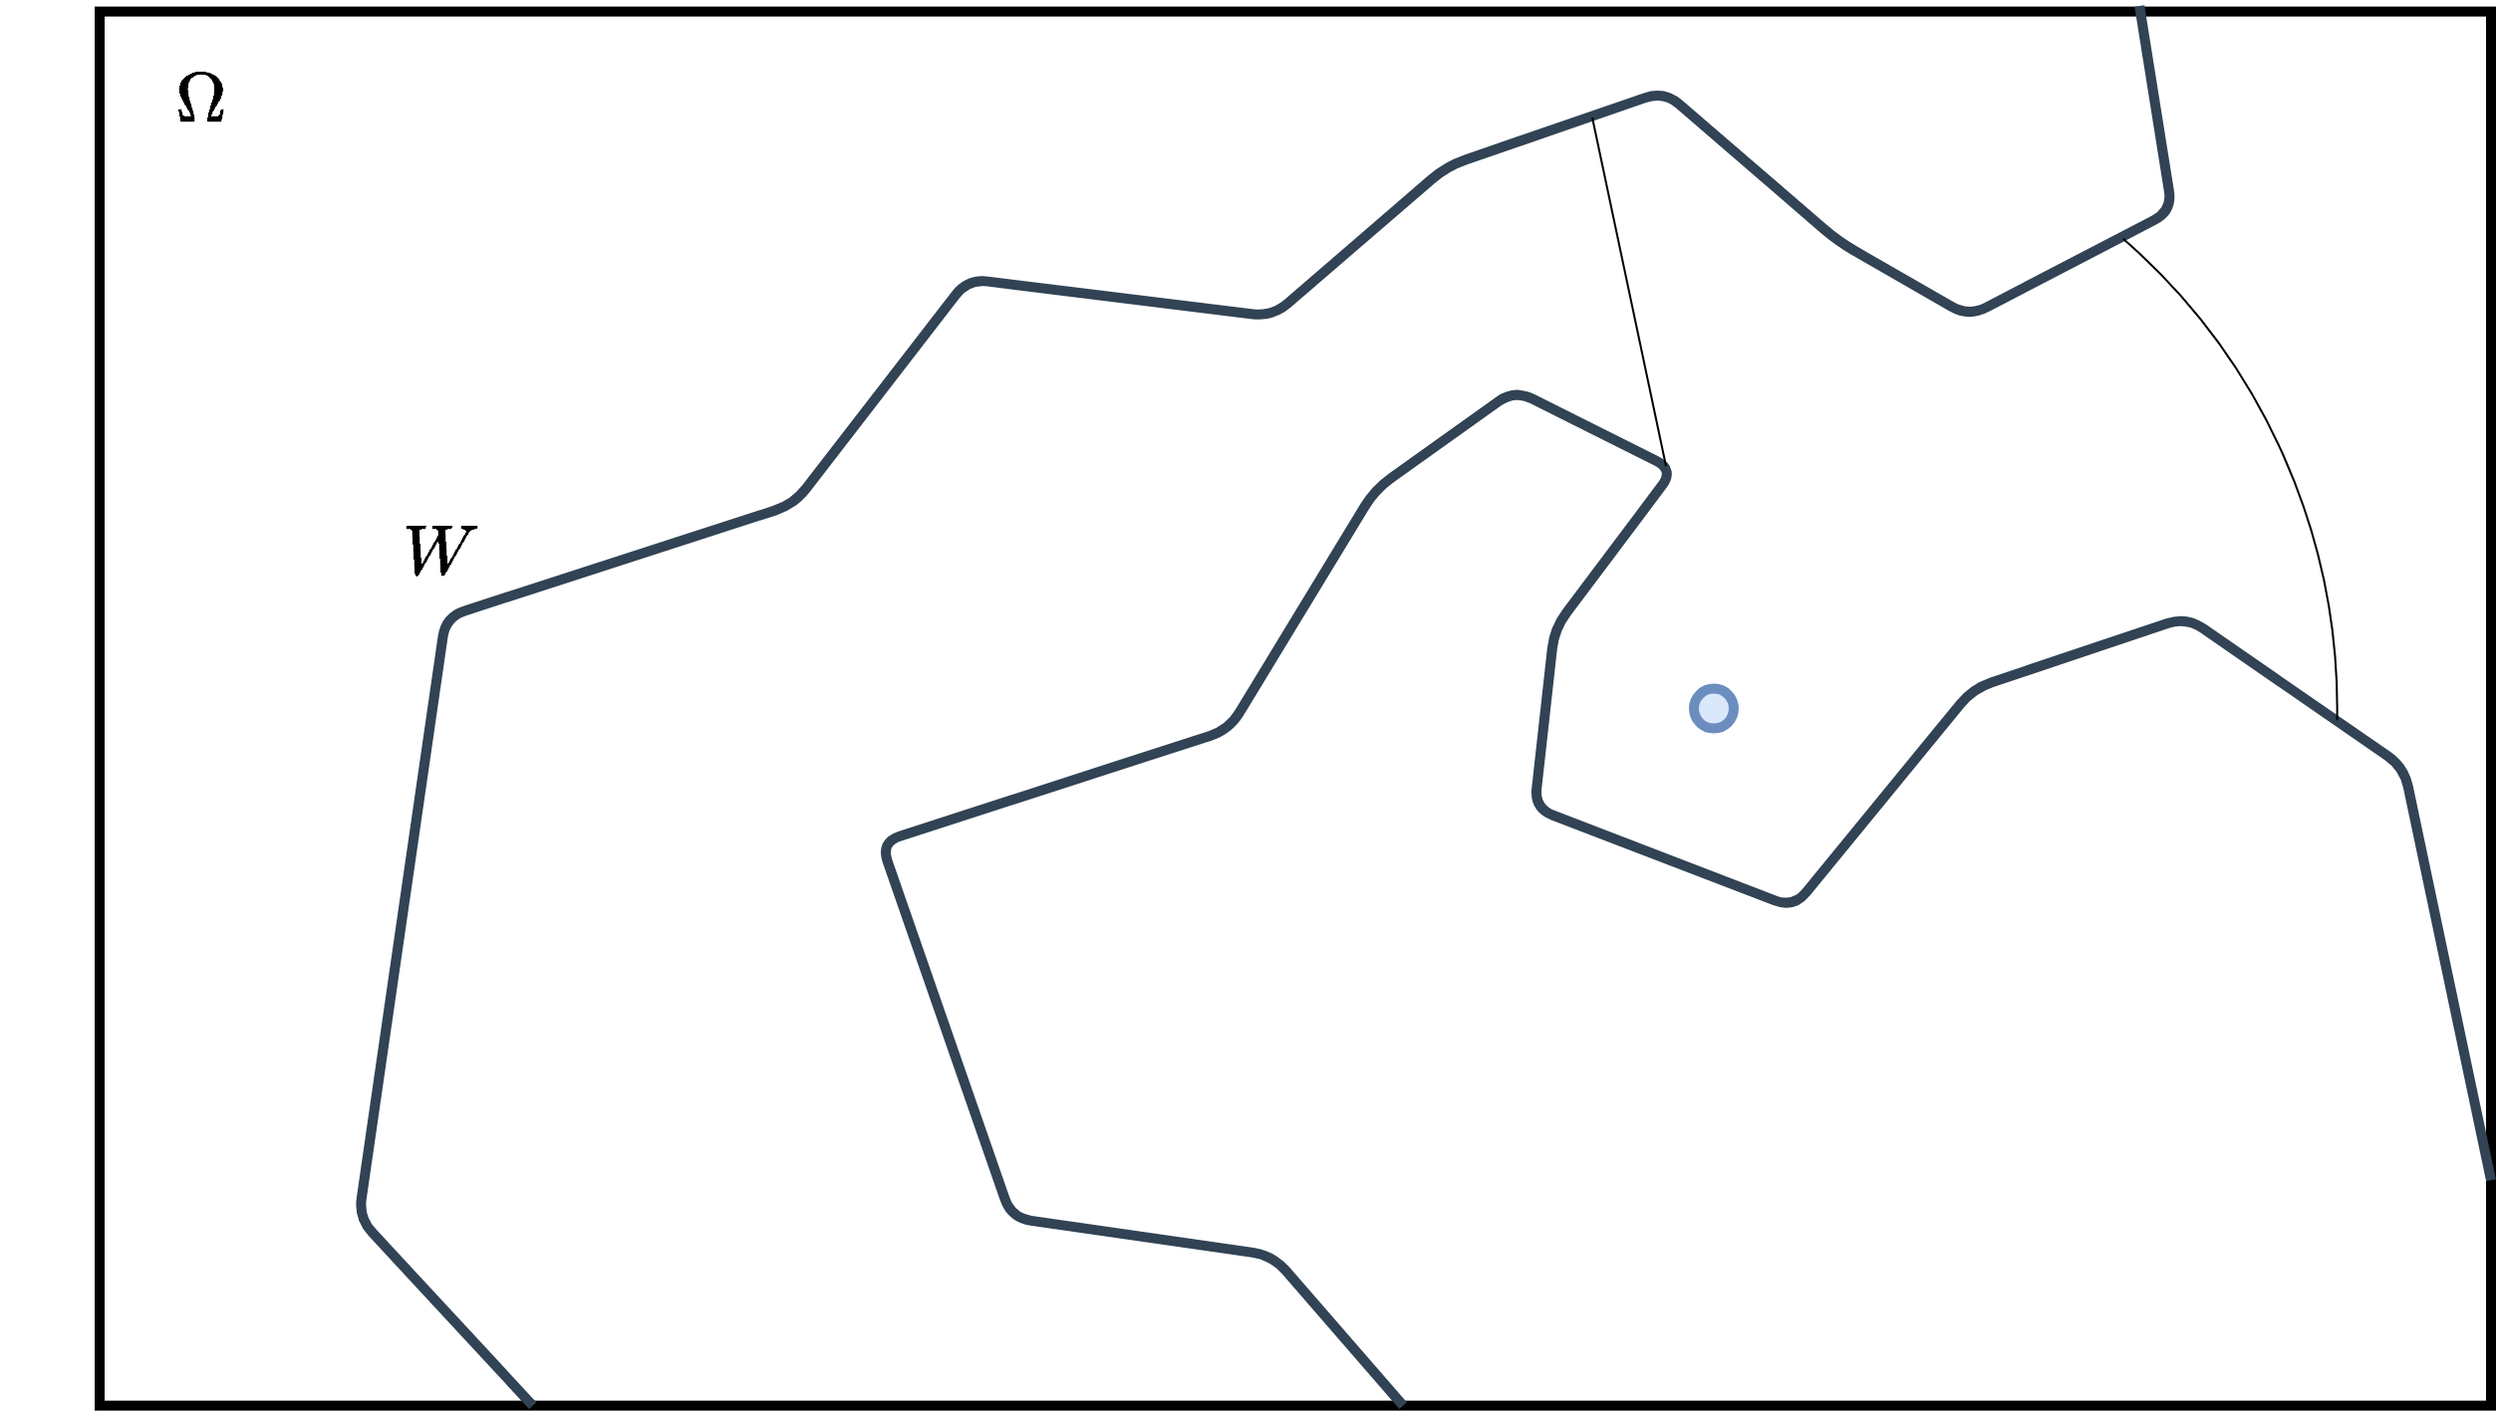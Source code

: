 <mxfile>
    <diagram id="x7CjA6ugPAnOxPUrBpDK" name="MathDescription">
        <mxGraphModel dx="-150" dy="357" grid="1" gridSize="10" guides="1" tooltips="1" connect="1" arrows="1" fold="1" page="1" pageScale="1" pageWidth="850" pageHeight="1100" math="1" shadow="0" adaptiveColors="none">
            <root>
                <mxCell id="0"/>
                <mxCell id="1" parent="0" visible="0"/>
                <mxCell id="Igvl8-22Gx2wJJ9802tn-4" value="" style="rounded=0;whiteSpace=wrap;html=1;strokeWidth=5;connectable=0;allowArrows=0;" parent="1" vertex="1">
                    <mxGeometry x="40" y="200" width="1200" height="700" as="geometry"/>
                </mxCell>
                <mxCell id="Igvl8-22Gx2wJJ9802tn-1" value="" style="endArrow=none;html=1;strokeWidth=5;entryX=0.853;entryY=-0.004;entryDx=0;entryDy=0;entryPerimeter=0;fillColor=#647687;strokeColor=#314354;" parent="1" target="Igvl8-22Gx2wJJ9802tn-4" edge="1">
                    <mxGeometry width="50" height="50" relative="1" as="geometry">
                        <mxPoint x="257.347" y="900" as="sourcePoint"/>
                        <mxPoint x="1130.816" y="315.429" as="targetPoint"/>
                        <Array as="points">
                            <mxPoint x="170" y="805.714"/>
                            <mxPoint x="213.673" y="504"/>
                            <mxPoint x="388.367" y="447.429"/>
                            <mxPoint x="475.714" y="334.286"/>
                            <mxPoint x="628.571" y="353.143"/>
                            <mxPoint x="715.918" y="277.714"/>
                            <mxPoint x="825.102" y="240"/>
                            <mxPoint x="912.449" y="315.429"/>
                            <mxPoint x="977.959" y="353.143"/>
                            <mxPoint x="1080" y="300"/>
                        </Array>
                    </mxGeometry>
                </mxCell>
                <mxCell id="Igvl8-22Gx2wJJ9802tn-2" value="" style="endArrow=none;html=1;strokeWidth=5;fillColor=#647687;strokeColor=#314354;" parent="1" edge="1">
                    <mxGeometry width="50" height="50" relative="1" as="geometry">
                        <mxPoint x="694.082" y="900" as="sourcePoint"/>
                        <mxPoint x="1240" y="786.857" as="targetPoint"/>
                        <Array as="points">
                            <mxPoint x="628.571" y="824.571"/>
                            <mxPoint x="497.551" y="805.714"/>
                            <mxPoint x="432.041" y="617.143"/>
                            <mxPoint x="606.735" y="560.571"/>
                            <mxPoint x="680" y="440"/>
                            <mxPoint x="750" y="390"/>
                            <mxPoint x="830" y="430"/>
                            <mxPoint x="770" y="510"/>
                            <mxPoint x="760" y="600"/>
                            <mxPoint x="890" y="650"/>
                            <mxPoint x="980" y="540"/>
                            <mxPoint x="1087.143" y="504"/>
                            <mxPoint x="1196.327" y="579.429"/>
                        </Array>
                    </mxGeometry>
                </mxCell>
                <mxCell id="Igvl8-22Gx2wJJ9802tn-8" value="" style="ellipse;whiteSpace=wrap;html=1;aspect=fixed;fillColor=none;fontColor=#ffffff;strokeColor=#2D7600;strokeWidth=5;dashed=1;linecap=round;sketch=1;curveFitting=1;jiggle=0;" parent="1" vertex="1">
                    <mxGeometry x="540" y="240" width="620" height="620" as="geometry"/>
                </mxCell>
                <mxCell id="Igvl8-22Gx2wJJ9802tn-10" value="" style="ellipse;whiteSpace=wrap;html=1;aspect=fixed;fillColor=#dae8fc;strokeColor=#6c8ebf;strokeWidth=5;" parent="1" vertex="1">
                    <mxGeometry x="840" y="540" width="20" height="20" as="geometry"/>
                </mxCell>
                <mxCell id="Igvl8-22Gx2wJJ9802tn-28" value="&lt;font&gt;&lt;b&gt;$$\theta$$&lt;/b&gt;&lt;/font&gt;" style="text;html=1;align=center;verticalAlign=middle;resizable=0;points=[];autosize=1;strokeColor=none;fillColor=none;fontSize=40;" parent="1" vertex="1">
                    <mxGeometry x="805" y="485" width="220" height="60" as="geometry"/>
                </mxCell>
                <mxCell id="Igvl8-22Gx2wJJ9802tn-29" value="" style="group" parent="1" vertex="1" connectable="0">
                    <mxGeometry x="620" y="320" width="20" height="20" as="geometry"/>
                </mxCell>
                <mxCell id="Igvl8-22Gx2wJJ9802tn-22" value="" style="endArrow=none;html=1;fillColor=#fff2cc;strokeColor=#d6b656;strokeWidth=5;linecap=round;" parent="Igvl8-22Gx2wJJ9802tn-29" edge="1">
                    <mxGeometry width="50" height="50" relative="1" as="geometry">
                        <mxPoint y="20" as="sourcePoint"/>
                        <mxPoint x="20" as="targetPoint"/>
                    </mxGeometry>
                </mxCell>
                <mxCell id="Igvl8-22Gx2wJJ9802tn-23" value="" style="endArrow=none;html=1;fillColor=#fff2cc;strokeColor=#d6b656;strokeWidth=5;linecap=round;" parent="Igvl8-22Gx2wJJ9802tn-29" edge="1">
                    <mxGeometry width="50" height="50" relative="1" as="geometry">
                        <mxPoint x="20" y="20" as="sourcePoint"/>
                        <mxPoint as="targetPoint"/>
                    </mxGeometry>
                </mxCell>
                <mxCell id="Igvl8-22Gx2wJJ9802tn-30" value="&lt;font&gt;&lt;b&gt;$$M_{max}(t, \theta)$$&lt;/b&gt;&lt;/font&gt;" style="text;html=1;align=center;verticalAlign=middle;resizable=0;points=[];autosize=1;strokeColor=none;fillColor=none;fontSize=40;" parent="1" vertex="1">
                    <mxGeometry x="320" y="260" width="450" height="60" as="geometry"/>
                </mxCell>
                <mxCell id="Igvl8-22Gx2wJJ9802tn-31" value="" style="endArrow=none;html=1;exitX=0.221;exitY=0.915;exitDx=0;exitDy=0;strokeWidth=3;fillColor=#f5f5f5;strokeColor=#666666;linecap=round;exitPerimeter=0;" parent="1" source="Igvl8-22Gx2wJJ9802tn-8" target="Igvl8-22Gx2wJJ9802tn-10" edge="1">
                    <mxGeometry width="50" height="50" relative="1" as="geometry">
                        <mxPoint x="641" y="341" as="sourcePoint"/>
                        <mxPoint x="853" y="553" as="targetPoint"/>
                    </mxGeometry>
                </mxCell>
                <mxCell id="Igvl8-22Gx2wJJ9802tn-33" value="&lt;font&gt;&lt;b&gt;$$R_{max}(t, \theta)$$&lt;/b&gt;&lt;/font&gt;" style="text;html=1;align=center;verticalAlign=middle;resizable=0;points=[];autosize=1;strokeColor=none;fillColor=none;fontSize=40;" parent="1" vertex="1">
                    <mxGeometry x="630" y="720" width="440" height="60" as="geometry"/>
                </mxCell>
                <mxCell id="Igvl8-22Gx2wJJ9802tn-34" value="&lt;font&gt;&lt;b&gt;$$\Omega$$&lt;/b&gt;&lt;/font&gt;" style="text;html=1;align=center;verticalAlign=middle;resizable=0;points=[];autosize=1;strokeColor=none;fillColor=none;fontSize=40;" parent="1" vertex="1">
                    <mxGeometry x="-30" y="215" width="260" height="60" as="geometry"/>
                </mxCell>
                <mxCell id="Igvl8-22Gx2wJJ9802tn-35" value="&lt;font&gt;&lt;b&gt;$$W$$&lt;/b&gt;&lt;/font&gt;" style="text;html=1;align=center;verticalAlign=middle;resizable=0;points=[];autosize=1;strokeColor=none;fillColor=none;fontSize=40;" parent="1" vertex="1">
                    <mxGeometry x="135" y="442" width="150" height="60" as="geometry"/>
                </mxCell>
                <mxCell id="Igvl8-22Gx2wJJ9802tn-37" value="" style="verticalLabelPosition=bottom;verticalAlign=top;html=1;shape=mxgraph.basic.arc;startAngle=0.875;endAngle=0.246;strokeWidth=3;" parent="1" vertex="1">
                    <mxGeometry x="800" y="500" width="100" height="100" as="geometry"/>
                </mxCell>
                <mxCell id="Igvl8-22Gx2wJJ9802tn-36" value="" style="endArrow=none;html=1;exitX=1;exitY=0.5;exitDx=0;exitDy=0;strokeWidth=3;linecap=round;dashed=1;dashPattern=1 2;" parent="1" source="Igvl8-22Gx2wJJ9802tn-8" target="Igvl8-22Gx2wJJ9802tn-10" edge="1">
                    <mxGeometry width="50" height="50" relative="1" as="geometry">
                        <mxPoint x="687" y="817" as="sourcePoint"/>
                        <mxPoint x="854" y="568" as="targetPoint"/>
                    </mxGeometry>
                </mxCell>
                <mxCell id="Igvl8-22Gx2wJJ9802tn-11" value="" style="endArrow=none;html=1;exitX=0;exitY=0;exitDx=0;exitDy=0;strokeWidth=3;fillColor=#fff2cc;strokeColor=#d6b656;linecap=round;" parent="1" source="Igvl8-22Gx2wJJ9802tn-8" target="Igvl8-22Gx2wJJ9802tn-10" edge="1">
                    <mxGeometry width="50" height="50" relative="1" as="geometry">
                        <mxPoint x="890" y="590" as="sourcePoint"/>
                        <mxPoint x="940" y="540" as="targetPoint"/>
                    </mxGeometry>
                </mxCell>
                <mxCell id="Igvl8-22Gx2wJJ9802tn-18" value="" style="group" parent="1" vertex="1" connectable="0">
                    <mxGeometry x="777" y="477" width="20" height="20" as="geometry"/>
                </mxCell>
                <mxCell id="Igvl8-22Gx2wJJ9802tn-19" value="" style="endArrow=none;html=1;fillColor=#f8cecc;strokeColor=#b85450;strokeWidth=5;linecap=round;" parent="Igvl8-22Gx2wJJ9802tn-18" edge="1">
                    <mxGeometry width="50" height="50" relative="1" as="geometry">
                        <mxPoint y="20" as="sourcePoint"/>
                        <mxPoint x="20" as="targetPoint"/>
                    </mxGeometry>
                </mxCell>
                <mxCell id="Igvl8-22Gx2wJJ9802tn-20" value="" style="endArrow=none;html=1;fillColor=#f8cecc;strokeColor=#b85450;strokeWidth=5;linecap=round;" parent="Igvl8-22Gx2wJJ9802tn-18" edge="1">
                    <mxGeometry width="50" height="50" relative="1" as="geometry">
                        <mxPoint x="20" y="20" as="sourcePoint"/>
                        <mxPoint as="targetPoint"/>
                    </mxGeometry>
                </mxCell>
                <mxCell id="Igvl8-22Gx2wJJ9802tn-73" value="&lt;font&gt;&lt;b&gt;$$X(t)$$&lt;/b&gt;&lt;/font&gt;" style="text;html=1;align=center;verticalAlign=middle;resizable=0;points=[];autosize=1;strokeColor=none;fillColor=none;fontSize=40;" parent="1" vertex="1">
                    <mxGeometry x="790" y="556" width="180" height="60" as="geometry"/>
                </mxCell>
                <mxCell id="19" value="&lt;font&gt;&lt;b&gt;$$M(t, \theta)$$&lt;/b&gt;&lt;/font&gt;" style="text;html=1;align=center;verticalAlign=middle;resizable=0;points=[];autosize=1;strokeColor=none;fillColor=none;fontSize=40;" vertex="1" parent="1">
                    <mxGeometry x="690" y="410.0" width="310" height="60" as="geometry"/>
                </mxCell>
                <mxCell id="2" value="map_noation" parent="0"/>
                <mxCell id="10" value="" style="rounded=0;whiteSpace=wrap;html=1;strokeWidth=5;connectable=0;allowArrows=0;" vertex="1" parent="2">
                    <mxGeometry x="1360" y="202.8" width="1200" height="700" as="geometry"/>
                </mxCell>
                <mxCell id="11" value="" style="endArrow=none;html=1;strokeWidth=5;entryX=0.853;entryY=-0.004;entryDx=0;entryDy=0;entryPerimeter=0;fillColor=#647687;strokeColor=#314354;" edge="1" parent="2" target="10">
                    <mxGeometry width="50" height="50" relative="1" as="geometry">
                        <mxPoint x="1577.347" y="902.8" as="sourcePoint"/>
                        <mxPoint x="2450.816" y="318.229" as="targetPoint"/>
                        <Array as="points">
                            <mxPoint x="1490" y="808.514"/>
                            <mxPoint x="1533.673" y="506.8"/>
                            <mxPoint x="1708.367" y="450.229"/>
                            <mxPoint x="1795.714" y="337.086"/>
                            <mxPoint x="1948.571" y="355.943"/>
                            <mxPoint x="2035.918" y="280.514"/>
                            <mxPoint x="2145.102" y="242.8"/>
                            <mxPoint x="2232.449" y="318.229"/>
                            <mxPoint x="2297.959" y="355.943"/>
                            <mxPoint x="2400" y="302.8"/>
                        </Array>
                    </mxGeometry>
                </mxCell>
                <mxCell id="12" value="" style="endArrow=none;html=1;strokeWidth=5;fillColor=#647687;strokeColor=#314354;" edge="1" parent="2">
                    <mxGeometry width="50" height="50" relative="1" as="geometry">
                        <mxPoint x="2014.082" y="902.8" as="sourcePoint"/>
                        <mxPoint x="2560" y="789.657" as="targetPoint"/>
                        <Array as="points">
                            <mxPoint x="1948.571" y="827.371"/>
                            <mxPoint x="1817.551" y="808.514"/>
                            <mxPoint x="1752.041" y="619.943"/>
                            <mxPoint x="1926.735" y="563.371"/>
                            <mxPoint x="2000" y="442.8"/>
                            <mxPoint x="2070" y="392.8"/>
                            <mxPoint x="2150" y="432.8"/>
                            <mxPoint x="2090" y="512.8"/>
                            <mxPoint x="2080" y="602.8"/>
                            <mxPoint x="2210" y="652.8"/>
                            <mxPoint x="2300" y="542.8"/>
                            <mxPoint x="2407.143" y="506.8"/>
                            <mxPoint x="2516.327" y="582.229"/>
                        </Array>
                    </mxGeometry>
                </mxCell>
                <mxCell id="13" value="" style="ellipse;whiteSpace=wrap;html=1;aspect=fixed;fillColor=#dae8fc;strokeColor=#6c8ebf;strokeWidth=5;" vertex="1" parent="2">
                    <mxGeometry x="2160" y="542.8" width="20" height="20" as="geometry"/>
                </mxCell>
                <mxCell id="14" value="&lt;font style=&quot;font-size: 30px;&quot;&gt;&lt;b style=&quot;&quot;&gt;$$\Omega$$&lt;/b&gt;&lt;/font&gt;" style="text;html=1;align=center;verticalAlign=middle;resizable=0;points=[];autosize=1;strokeColor=none;fillColor=none;" vertex="1" parent="2">
                    <mxGeometry x="1310" y="222.8" width="200" height="50" as="geometry"/>
                </mxCell>
                <mxCell id="15" value="&lt;font style=&quot;font-size: 30px;&quot;&gt;&lt;b style=&quot;&quot;&gt;$$W$$&lt;/b&gt;&lt;/font&gt;" style="text;html=1;align=center;verticalAlign=middle;resizable=0;points=[];autosize=1;strokeColor=none;fillColor=none;" vertex="1" parent="2">
                    <mxGeometry x="1470" y="449.8" width="120" height="50" as="geometry"/>
                </mxCell>
                <mxCell id="16" value="" style="endArrow=none;html=1;strokeWidth=1;" edge="1" parent="2">
                    <mxGeometry width="50" height="50" relative="1" as="geometry">
                        <mxPoint x="2109" y="256" as="sourcePoint"/>
                        <mxPoint x="2146" y="431" as="targetPoint"/>
                    </mxGeometry>
                </mxCell>
                <mxCell id="17" value="" style="verticalLabelPosition=bottom;verticalAlign=top;html=1;shape=mxgraph.basic.arc;startAngle=0.114;endAngle=0.253;" vertex="1" parent="2">
                    <mxGeometry x="1857.2" y="240" width="625.6" height="625.6" as="geometry"/>
                </mxCell>
            </root>
        </mxGraphModel>
    </diagram>
    <diagram id="-JJtpR3BEMWY9LxD0BWC" name="LineAlgo">
        <mxGraphModel dx="1050" dy="536" grid="1" gridSize="10" guides="1" tooltips="1" connect="1" arrows="1" fold="1" page="1" pageScale="1" pageWidth="850" pageHeight="1100" math="0" shadow="0" adaptiveColors="none">
            <root>
                <mxCell id="0"/>
                <mxCell id="1" parent="0"/>
                <mxCell id="x48d0odWMfXpU-Dk6cil-67" value="" style="rounded=0;whiteSpace=wrap;html=1;connectable=0;strokeWidth=1;fillColor=#f5f5f5;fontColor=#333333;strokeColor=#666666;linecap=round;" parent="1" vertex="1">
                    <mxGeometry x="280" y="280" width="80" height="40" as="geometry"/>
                </mxCell>
                <mxCell id="x48d0odWMfXpU-Dk6cil-69" value="" style="rounded=0;whiteSpace=wrap;html=1;connectable=0;strokeWidth=1;fillColor=#f5f5f5;fontColor=#333333;strokeColor=#666666;linecap=round;" parent="1" vertex="1">
                    <mxGeometry x="440" y="280" width="80" height="40" as="geometry"/>
                </mxCell>
                <mxCell id="x48d0odWMfXpU-Dk6cil-71" value="" style="rounded=0;whiteSpace=wrap;html=1;connectable=0;strokeWidth=1;fillColor=#f5f5f5;fontColor=#333333;strokeColor=#666666;linecap=round;" parent="1" vertex="1">
                    <mxGeometry x="280" y="320" width="80" height="40" as="geometry"/>
                </mxCell>
                <mxCell id="x48d0odWMfXpU-Dk6cil-75" value="" style="rounded=0;whiteSpace=wrap;html=1;connectable=0;strokeWidth=1;fillColor=#f5f5f5;fontColor=#333333;strokeColor=#666666;linecap=round;" parent="1" vertex="1">
                    <mxGeometry x="280" y="360" width="80" height="40" as="geometry"/>
                </mxCell>
                <mxCell id="x48d0odWMfXpU-Dk6cil-79" value="" style="rounded=0;whiteSpace=wrap;html=1;connectable=0;strokeWidth=1;fillColor=#f5f5f5;fontColor=#333333;strokeColor=#666666;linecap=round;" parent="1" vertex="1">
                    <mxGeometry x="280" y="400" width="80" height="40" as="geometry"/>
                </mxCell>
                <mxCell id="x48d0odWMfXpU-Dk6cil-80" value="" style="rounded=0;whiteSpace=wrap;html=1;connectable=0;strokeWidth=1;fillColor=#f5f5f5;fontColor=#333333;strokeColor=#666666;linecap=round;" parent="1" vertex="1">
                    <mxGeometry x="360" y="400" width="80" height="40" as="geometry"/>
                </mxCell>
                <mxCell id="x48d0odWMfXpU-Dk6cil-82" value="" style="rounded=0;whiteSpace=wrap;html=1;connectable=0;strokeWidth=1;fillColor=#f5f5f5;fontColor=#333333;strokeColor=#666666;linecap=round;" parent="1" vertex="1">
                    <mxGeometry x="520" y="280" width="80" height="40" as="geometry"/>
                </mxCell>
                <mxCell id="x48d0odWMfXpU-Dk6cil-83" value="" style="rounded=0;whiteSpace=wrap;html=1;connectable=0;strokeWidth=1;fillColor=#f5f5f5;fontColor=#333333;strokeColor=#666666;linecap=round;" parent="1" vertex="1">
                    <mxGeometry x="600" y="280" width="80" height="40" as="geometry"/>
                </mxCell>
                <mxCell id="x48d0odWMfXpU-Dk6cil-84" value="" style="rounded=0;whiteSpace=wrap;html=1;connectable=0;strokeWidth=1;fillColor=#f5f5f5;fontColor=#333333;strokeColor=#666666;linecap=round;" parent="1" vertex="1">
                    <mxGeometry x="680" y="280" width="80" height="40" as="geometry"/>
                </mxCell>
                <mxCell id="x48d0odWMfXpU-Dk6cil-85" value="" style="rounded=0;whiteSpace=wrap;html=1;connectable=0;strokeWidth=1;fillColor=#f5f5f5;fontColor=#333333;strokeColor=#666666;linecap=round;" parent="1" vertex="1">
                    <mxGeometry x="760" y="280" width="80" height="40" as="geometry"/>
                </mxCell>
                <mxCell id="x48d0odWMfXpU-Dk6cil-86" value="" style="rounded=0;whiteSpace=wrap;html=1;connectable=0;strokeWidth=1;fillColor=#f5f5f5;fontColor=#333333;strokeColor=#666666;linecap=round;" parent="1" vertex="1">
                    <mxGeometry x="520" y="320" width="80" height="40" as="geometry"/>
                </mxCell>
                <mxCell id="x48d0odWMfXpU-Dk6cil-87" value="" style="rounded=0;whiteSpace=wrap;html=1;connectable=0;strokeWidth=1;fillColor=#f5f5f5;fontColor=#333333;strokeColor=#666666;linecap=round;" parent="1" vertex="1">
                    <mxGeometry x="600" y="320" width="80" height="40" as="geometry"/>
                </mxCell>
                <mxCell id="x48d0odWMfXpU-Dk6cil-88" value="" style="rounded=0;whiteSpace=wrap;html=1;connectable=0;strokeWidth=1;fillColor=#f5f5f5;fontColor=#333333;strokeColor=#666666;linecap=round;" parent="1" vertex="1">
                    <mxGeometry x="680" y="320" width="80" height="40" as="geometry"/>
                </mxCell>
                <mxCell id="x48d0odWMfXpU-Dk6cil-89" value="" style="rounded=0;whiteSpace=wrap;html=1;connectable=0;strokeWidth=1;fillColor=#f5f5f5;fontColor=#333333;strokeColor=#666666;linecap=round;" parent="1" vertex="1">
                    <mxGeometry x="760" y="320" width="80" height="40" as="geometry"/>
                </mxCell>
                <mxCell id="x48d0odWMfXpU-Dk6cil-92" value="" style="rounded=0;whiteSpace=wrap;html=1;connectable=0;strokeWidth=1;fillColor=#f5f5f5;fontColor=#333333;strokeColor=#666666;linecap=round;" parent="1" vertex="1">
                    <mxGeometry x="680" y="360" width="80" height="40" as="geometry"/>
                </mxCell>
                <mxCell id="x48d0odWMfXpU-Dk6cil-93" value="" style="rounded=0;whiteSpace=wrap;html=1;connectable=0;strokeWidth=1;fillColor=#f5f5f5;fontColor=#333333;strokeColor=#666666;linecap=round;" parent="1" vertex="1">
                    <mxGeometry x="760" y="360" width="80" height="40" as="geometry"/>
                </mxCell>
                <mxCell id="x48d0odWMfXpU-Dk6cil-97" value="" style="rounded=0;whiteSpace=wrap;html=1;connectable=0;strokeWidth=1;fillColor=#f5f5f5;fontColor=#333333;strokeColor=#666666;linecap=round;" parent="1" vertex="1">
                    <mxGeometry x="760" y="400" width="80" height="40" as="geometry"/>
                </mxCell>
                <mxCell id="x48d0odWMfXpU-Dk6cil-162" value="" style="rounded=0;whiteSpace=wrap;html=1;connectable=0;strokeWidth=1;fillColor=#f5f5f5;fontColor=#333333;strokeColor=#666666;linecap=round;" parent="1" vertex="1">
                    <mxGeometry x="840" y="280" width="80" height="40" as="geometry"/>
                </mxCell>
                <mxCell id="x48d0odWMfXpU-Dk6cil-163" value="" style="rounded=0;whiteSpace=wrap;html=1;connectable=0;strokeWidth=1;fillColor=#f5f5f5;fontColor=#333333;strokeColor=#666666;linecap=round;" parent="1" vertex="1">
                    <mxGeometry x="920" y="280" width="80" height="40" as="geometry"/>
                </mxCell>
                <mxCell id="x48d0odWMfXpU-Dk6cil-164" value="" style="rounded=0;whiteSpace=wrap;html=1;connectable=0;strokeWidth=1;fillColor=#f5f5f5;fontColor=#333333;strokeColor=#666666;linecap=round;" parent="1" vertex="1">
                    <mxGeometry x="1000" y="280" width="80" height="40" as="geometry"/>
                </mxCell>
                <mxCell id="x48d0odWMfXpU-Dk6cil-165" value="" style="rounded=0;whiteSpace=wrap;html=1;connectable=0;strokeWidth=1;fillColor=#f5f5f5;fontColor=#333333;strokeColor=#666666;linecap=round;" parent="1" vertex="1">
                    <mxGeometry x="1080" y="280" width="80" height="40" as="geometry"/>
                </mxCell>
                <mxCell id="x48d0odWMfXpU-Dk6cil-166" value="" style="rounded=0;whiteSpace=wrap;html=1;connectable=0;strokeWidth=1;fillColor=#f5f5f5;fontColor=#333333;strokeColor=#666666;linecap=round;" parent="1" vertex="1">
                    <mxGeometry x="840" y="320" width="80" height="40" as="geometry"/>
                </mxCell>
                <mxCell id="x48d0odWMfXpU-Dk6cil-167" value="" style="rounded=0;whiteSpace=wrap;html=1;connectable=0;strokeWidth=1;fillColor=#f5f5f5;fontColor=#333333;strokeColor=#666666;linecap=round;" parent="1" vertex="1">
                    <mxGeometry x="920" y="320" width="80" height="40" as="geometry"/>
                </mxCell>
                <mxCell id="x48d0odWMfXpU-Dk6cil-168" value="" style="rounded=0;whiteSpace=wrap;html=1;connectable=0;strokeWidth=1;fillColor=#f5f5f5;fontColor=#333333;strokeColor=#666666;linecap=round;" parent="1" vertex="1">
                    <mxGeometry x="1000" y="320" width="80" height="40" as="geometry"/>
                </mxCell>
                <mxCell id="x48d0odWMfXpU-Dk6cil-169" value="" style="rounded=0;whiteSpace=wrap;html=1;connectable=0;strokeWidth=1;fillColor=#f5f5f5;fontColor=#333333;strokeColor=#666666;linecap=round;" parent="1" vertex="1">
                    <mxGeometry x="1080" y="320" width="80" height="40" as="geometry"/>
                </mxCell>
                <mxCell id="x48d0odWMfXpU-Dk6cil-170" value="" style="rounded=0;whiteSpace=wrap;html=1;connectable=0;strokeWidth=1;fillColor=#f5f5f5;fontColor=#333333;strokeColor=#666666;linecap=round;" parent="1" vertex="1">
                    <mxGeometry x="840" y="360" width="80" height="40" as="geometry"/>
                </mxCell>
                <mxCell id="x48d0odWMfXpU-Dk6cil-171" value="" style="rounded=0;whiteSpace=wrap;html=1;connectable=0;strokeWidth=1;fillColor=#f5f5f5;fontColor=#333333;strokeColor=#666666;linecap=round;" parent="1" vertex="1">
                    <mxGeometry x="920" y="360" width="80" height="40" as="geometry"/>
                </mxCell>
                <mxCell id="x48d0odWMfXpU-Dk6cil-172" value="" style="rounded=0;whiteSpace=wrap;html=1;connectable=0;strokeWidth=1;fillColor=#f5f5f5;fontColor=#333333;strokeColor=#666666;linecap=round;" parent="1" vertex="1">
                    <mxGeometry x="1000" y="360" width="80" height="40" as="geometry"/>
                </mxCell>
                <mxCell id="x48d0odWMfXpU-Dk6cil-173" value="" style="rounded=0;whiteSpace=wrap;html=1;connectable=0;strokeWidth=1;fillColor=#f5f5f5;fontColor=#333333;strokeColor=#666666;linecap=round;" parent="1" vertex="1">
                    <mxGeometry x="1080" y="360" width="80" height="40" as="geometry"/>
                </mxCell>
                <mxCell id="x48d0odWMfXpU-Dk6cil-174" value="" style="rounded=0;whiteSpace=wrap;html=1;connectable=0;strokeWidth=1;fillColor=#f5f5f5;fontColor=#333333;strokeColor=#666666;linecap=round;" parent="1" vertex="1">
                    <mxGeometry x="840" y="400" width="80" height="40" as="geometry"/>
                </mxCell>
                <mxCell id="x48d0odWMfXpU-Dk6cil-175" value="" style="rounded=0;whiteSpace=wrap;html=1;connectable=0;strokeWidth=1;fillColor=#f5f5f5;fontColor=#333333;strokeColor=#666666;linecap=round;" parent="1" vertex="1">
                    <mxGeometry x="920" y="400" width="80" height="40" as="geometry"/>
                </mxCell>
                <mxCell id="x48d0odWMfXpU-Dk6cil-176" value="" style="rounded=0;whiteSpace=wrap;html=1;connectable=0;strokeWidth=1;fillColor=#f5f5f5;fontColor=#333333;strokeColor=#666666;linecap=round;" parent="1" vertex="1">
                    <mxGeometry x="1000" y="400" width="80" height="40" as="geometry"/>
                </mxCell>
                <mxCell id="x48d0odWMfXpU-Dk6cil-177" value="" style="rounded=0;whiteSpace=wrap;html=1;connectable=0;strokeWidth=1;fillColor=#f5f5f5;fontColor=#333333;strokeColor=#666666;linecap=round;" parent="1" vertex="1">
                    <mxGeometry x="1080" y="400" width="80" height="40" as="geometry"/>
                </mxCell>
                <mxCell id="x48d0odWMfXpU-Dk6cil-178" value="" style="rounded=0;whiteSpace=wrap;html=1;connectable=0;strokeWidth=1;fillColor=#f5f5f5;fontColor=#333333;strokeColor=#666666;linecap=round;" parent="1" vertex="1">
                    <mxGeometry x="1160" y="280" width="80" height="40" as="geometry"/>
                </mxCell>
                <mxCell id="x48d0odWMfXpU-Dk6cil-179" value="" style="rounded=0;whiteSpace=wrap;html=1;connectable=0;strokeWidth=1;fillColor=#f5f5f5;fontColor=#333333;strokeColor=#666666;linecap=round;" parent="1" vertex="1">
                    <mxGeometry x="1240" y="280" width="80" height="40" as="geometry"/>
                </mxCell>
                <mxCell id="x48d0odWMfXpU-Dk6cil-180" value="" style="rounded=0;whiteSpace=wrap;html=1;connectable=0;strokeWidth=1;fillColor=#f5f5f5;fontColor=#333333;strokeColor=#666666;linecap=round;" parent="1" vertex="1">
                    <mxGeometry x="1320" y="280" width="80" height="40" as="geometry"/>
                </mxCell>
                <mxCell id="x48d0odWMfXpU-Dk6cil-182" value="" style="rounded=0;whiteSpace=wrap;html=1;connectable=0;strokeWidth=1;fillColor=#f5f5f5;fontColor=#333333;strokeColor=#666666;linecap=round;" parent="1" vertex="1">
                    <mxGeometry x="1160" y="320" width="80" height="40" as="geometry"/>
                </mxCell>
                <mxCell id="x48d0odWMfXpU-Dk6cil-183" value="" style="rounded=0;whiteSpace=wrap;html=1;connectable=0;strokeWidth=1;fillColor=#f5f5f5;fontColor=#333333;strokeColor=#666666;linecap=round;" parent="1" vertex="1">
                    <mxGeometry x="1240" y="320" width="80" height="40" as="geometry"/>
                </mxCell>
                <mxCell id="x48d0odWMfXpU-Dk6cil-184" value="" style="rounded=0;whiteSpace=wrap;html=1;connectable=0;strokeWidth=1;fillColor=#f5f5f5;fontColor=#333333;strokeColor=#666666;linecap=round;" parent="1" vertex="1">
                    <mxGeometry x="1320" y="320" width="80" height="40" as="geometry"/>
                </mxCell>
                <mxCell id="x48d0odWMfXpU-Dk6cil-186" value="" style="rounded=0;whiteSpace=wrap;html=1;connectable=0;strokeWidth=1;fillColor=#f5f5f5;fontColor=#333333;strokeColor=#666666;linecap=round;" parent="1" vertex="1">
                    <mxGeometry x="1160" y="360" width="80" height="40" as="geometry"/>
                </mxCell>
                <mxCell id="x48d0odWMfXpU-Dk6cil-187" value="" style="rounded=0;whiteSpace=wrap;html=1;connectable=0;strokeWidth=1;fillColor=#f5f5f5;fontColor=#333333;strokeColor=#666666;linecap=round;" parent="1" vertex="1">
                    <mxGeometry x="1240" y="360" width="80" height="40" as="geometry"/>
                </mxCell>
                <mxCell id="x48d0odWMfXpU-Dk6cil-188" value="" style="rounded=0;whiteSpace=wrap;html=1;connectable=0;strokeWidth=1;fillColor=#f5f5f5;fontColor=#333333;strokeColor=#666666;linecap=round;" parent="1" vertex="1">
                    <mxGeometry x="1320" y="360" width="80" height="40" as="geometry"/>
                </mxCell>
                <mxCell id="x48d0odWMfXpU-Dk6cil-190" value="" style="rounded=0;whiteSpace=wrap;html=1;connectable=0;strokeWidth=1;fillColor=#f5f5f5;fontColor=#333333;strokeColor=#666666;linecap=round;" parent="1" vertex="1">
                    <mxGeometry x="1160" y="400" width="80" height="40" as="geometry"/>
                </mxCell>
                <mxCell id="x48d0odWMfXpU-Dk6cil-191" value="" style="rounded=0;whiteSpace=wrap;html=1;connectable=0;strokeWidth=1;fillColor=#f5f5f5;fontColor=#333333;strokeColor=#666666;linecap=round;" parent="1" vertex="1">
                    <mxGeometry x="1240" y="400" width="80" height="40" as="geometry"/>
                </mxCell>
                <mxCell id="x48d0odWMfXpU-Dk6cil-192" value="" style="rounded=0;whiteSpace=wrap;html=1;connectable=0;strokeWidth=1;fillColor=#f5f5f5;fontColor=#333333;strokeColor=#666666;linecap=round;" parent="1" vertex="1">
                    <mxGeometry x="1320" y="400" width="80" height="40" as="geometry"/>
                </mxCell>
                <mxCell id="x48d0odWMfXpU-Dk6cil-195" value="" style="rounded=0;whiteSpace=wrap;html=1;connectable=0;strokeWidth=1;fillColor=#f5f5f5;fontColor=#333333;strokeColor=#666666;linecap=round;" parent="1" vertex="1">
                    <mxGeometry x="280" y="440" width="80" height="40" as="geometry"/>
                </mxCell>
                <mxCell id="x48d0odWMfXpU-Dk6cil-196" value="" style="rounded=0;whiteSpace=wrap;html=1;connectable=0;strokeWidth=1;fillColor=#f5f5f5;fontColor=#333333;strokeColor=#666666;linecap=round;" parent="1" vertex="1">
                    <mxGeometry x="360" y="440" width="80" height="40" as="geometry"/>
                </mxCell>
                <mxCell id="x48d0odWMfXpU-Dk6cil-197" value="" style="rounded=0;whiteSpace=wrap;html=1;connectable=0;strokeWidth=1;fillColor=#f5f5f5;fontColor=#333333;strokeColor=#666666;linecap=round;" parent="1" vertex="1">
                    <mxGeometry x="440" y="440" width="80" height="40" as="geometry"/>
                </mxCell>
                <mxCell id="x48d0odWMfXpU-Dk6cil-199" value="" style="rounded=0;whiteSpace=wrap;html=1;connectable=0;strokeWidth=1;fillColor=#f5f5f5;fontColor=#333333;strokeColor=#666666;linecap=round;" parent="1" vertex="1">
                    <mxGeometry x="280" y="480" width="80" height="40" as="geometry"/>
                </mxCell>
                <mxCell id="x48d0odWMfXpU-Dk6cil-200" value="" style="rounded=0;whiteSpace=wrap;html=1;connectable=0;strokeWidth=1;fillColor=#f5f5f5;fontColor=#333333;strokeColor=#666666;linecap=round;" parent="1" vertex="1">
                    <mxGeometry x="360" y="480" width="80" height="40" as="geometry"/>
                </mxCell>
                <mxCell id="x48d0odWMfXpU-Dk6cil-201" value="" style="rounded=0;whiteSpace=wrap;html=1;connectable=0;strokeWidth=1;fillColor=#f5f5f5;fontColor=#333333;strokeColor=#666666;linecap=round;" parent="1" vertex="1">
                    <mxGeometry x="440" y="480" width="80" height="40" as="geometry"/>
                </mxCell>
                <mxCell id="x48d0odWMfXpU-Dk6cil-203" value="" style="rounded=0;whiteSpace=wrap;html=1;connectable=0;strokeWidth=1;fillColor=#f5f5f5;fontColor=#333333;strokeColor=#666666;linecap=round;" parent="1" vertex="1">
                    <mxGeometry x="280" y="520" width="80" height="40" as="geometry"/>
                </mxCell>
                <mxCell id="x48d0odWMfXpU-Dk6cil-204" value="" style="rounded=0;whiteSpace=wrap;html=1;connectable=0;strokeWidth=1;fillColor=#f5f5f5;fontColor=#333333;strokeColor=#666666;linecap=round;" parent="1" vertex="1">
                    <mxGeometry x="360" y="520" width="80" height="40" as="geometry"/>
                </mxCell>
                <mxCell id="x48d0odWMfXpU-Dk6cil-205" value="" style="rounded=0;whiteSpace=wrap;html=1;connectable=0;strokeWidth=1;fillColor=#f5f5f5;fontColor=#333333;strokeColor=#666666;linecap=round;" parent="1" vertex="1">
                    <mxGeometry x="440" y="520" width="80" height="40" as="geometry"/>
                </mxCell>
                <mxCell id="x48d0odWMfXpU-Dk6cil-207" value="" style="rounded=0;whiteSpace=wrap;html=1;connectable=0;strokeWidth=1;fillColor=#f5f5f5;fontColor=#333333;strokeColor=#666666;linecap=round;" parent="1" vertex="1">
                    <mxGeometry x="280" y="560" width="80" height="40" as="geometry"/>
                </mxCell>
                <mxCell id="x48d0odWMfXpU-Dk6cil-208" value="" style="rounded=0;whiteSpace=wrap;html=1;connectable=0;strokeWidth=1;fillColor=#f5f5f5;fontColor=#333333;strokeColor=#666666;linecap=round;" parent="1" vertex="1">
                    <mxGeometry x="360" y="560" width="80" height="40" as="geometry"/>
                </mxCell>
                <mxCell id="x48d0odWMfXpU-Dk6cil-209" value="" style="rounded=0;whiteSpace=wrap;html=1;connectable=0;strokeWidth=1;fillColor=#f5f5f5;fontColor=#333333;strokeColor=#666666;linecap=round;" parent="1" vertex="1">
                    <mxGeometry x="440" y="560" width="80" height="40" as="geometry"/>
                </mxCell>
                <mxCell id="x48d0odWMfXpU-Dk6cil-214" value="" style="rounded=0;whiteSpace=wrap;html=1;connectable=0;strokeWidth=1;fillColor=#f5f5f5;fontColor=#333333;strokeColor=#666666;linecap=round;" parent="1" vertex="1">
                    <mxGeometry x="520" y="480" width="80" height="40" as="geometry"/>
                </mxCell>
                <mxCell id="x48d0odWMfXpU-Dk6cil-215" value="" style="rounded=0;whiteSpace=wrap;html=1;connectable=0;strokeWidth=1;fillColor=#f5f5f5;fontColor=#333333;strokeColor=#666666;linecap=round;" parent="1" vertex="1">
                    <mxGeometry x="600" y="480" width="80" height="40" as="geometry"/>
                </mxCell>
                <mxCell id="x48d0odWMfXpU-Dk6cil-218" value="" style="rounded=0;whiteSpace=wrap;html=1;connectable=0;strokeWidth=1;fillColor=#f5f5f5;fontColor=#333333;strokeColor=#666666;linecap=round;" parent="1" vertex="1">
                    <mxGeometry x="520" y="520" width="80" height="40" as="geometry"/>
                </mxCell>
                <mxCell id="x48d0odWMfXpU-Dk6cil-219" value="" style="rounded=0;whiteSpace=wrap;html=1;connectable=0;strokeWidth=1;fillColor=#f5f5f5;fontColor=#333333;strokeColor=#666666;linecap=round;" parent="1" vertex="1">
                    <mxGeometry x="600" y="520" width="80" height="40" as="geometry"/>
                </mxCell>
                <mxCell id="x48d0odWMfXpU-Dk6cil-220" value="" style="rounded=0;whiteSpace=wrap;html=1;connectable=0;strokeWidth=1;fillColor=#f5f5f5;fontColor=#333333;strokeColor=#666666;linecap=round;" parent="1" vertex="1">
                    <mxGeometry x="680" y="520" width="80" height="40" as="geometry"/>
                </mxCell>
                <mxCell id="x48d0odWMfXpU-Dk6cil-222" value="" style="rounded=0;whiteSpace=wrap;html=1;connectable=0;strokeWidth=1;fillColor=#f5f5f5;fontColor=#333333;strokeColor=#666666;linecap=round;" parent="1" vertex="1">
                    <mxGeometry x="520" y="560" width="80" height="40" as="geometry"/>
                </mxCell>
                <mxCell id="x48d0odWMfXpU-Dk6cil-223" value="" style="rounded=0;whiteSpace=wrap;html=1;connectable=0;strokeWidth=1;fillColor=#f5f5f5;fontColor=#333333;strokeColor=#666666;linecap=round;" parent="1" vertex="1">
                    <mxGeometry x="600" y="560" width="80" height="40" as="geometry"/>
                </mxCell>
                <mxCell id="x48d0odWMfXpU-Dk6cil-224" value="" style="rounded=0;whiteSpace=wrap;html=1;connectable=0;strokeWidth=1;fillColor=#f5f5f5;fontColor=#333333;strokeColor=#666666;linecap=round;" parent="1" vertex="1">
                    <mxGeometry x="680" y="560" width="80" height="40" as="geometry"/>
                </mxCell>
                <mxCell id="x48d0odWMfXpU-Dk6cil-225" value="" style="rounded=0;whiteSpace=wrap;html=1;connectable=0;strokeWidth=1;fillColor=#f5f5f5;fontColor=#333333;strokeColor=#666666;linecap=round;" parent="1" vertex="1">
                    <mxGeometry x="760" y="560" width="80" height="40" as="geometry"/>
                </mxCell>
                <mxCell id="x48d0odWMfXpU-Dk6cil-227" value="" style="rounded=0;whiteSpace=wrap;html=1;connectable=0;strokeWidth=1;fillColor=#f5f5f5;fontColor=#333333;strokeColor=#666666;linecap=round;" parent="1" vertex="1">
                    <mxGeometry x="280" y="600" width="80" height="40" as="geometry"/>
                </mxCell>
                <mxCell id="x48d0odWMfXpU-Dk6cil-228" value="" style="rounded=0;whiteSpace=wrap;html=1;connectable=0;strokeWidth=1;fillColor=#f5f5f5;fontColor=#333333;strokeColor=#666666;linecap=round;" parent="1" vertex="1">
                    <mxGeometry x="360" y="600" width="80" height="40" as="geometry"/>
                </mxCell>
                <mxCell id="x48d0odWMfXpU-Dk6cil-229" value="" style="rounded=0;whiteSpace=wrap;html=1;connectable=0;strokeWidth=1;fillColor=#f5f5f5;fontColor=#333333;strokeColor=#666666;linecap=round;" parent="1" vertex="1">
                    <mxGeometry x="440" y="600" width="80" height="40" as="geometry"/>
                </mxCell>
                <mxCell id="x48d0odWMfXpU-Dk6cil-231" value="" style="rounded=0;whiteSpace=wrap;html=1;connectable=0;strokeWidth=1;fillColor=#f5f5f5;fontColor=#333333;strokeColor=#666666;linecap=round;" parent="1" vertex="1">
                    <mxGeometry x="280" y="640" width="80" height="40" as="geometry"/>
                </mxCell>
                <mxCell id="x48d0odWMfXpU-Dk6cil-232" value="" style="rounded=0;whiteSpace=wrap;html=1;connectable=0;strokeWidth=1;fillColor=#f5f5f5;fontColor=#333333;strokeColor=#666666;linecap=round;" parent="1" vertex="1">
                    <mxGeometry x="360" y="640" width="80" height="40" as="geometry"/>
                </mxCell>
                <mxCell id="x48d0odWMfXpU-Dk6cil-233" value="" style="rounded=0;whiteSpace=wrap;html=1;connectable=0;strokeWidth=1;fillColor=#f5f5f5;fontColor=#333333;strokeColor=#666666;linecap=round;" parent="1" vertex="1">
                    <mxGeometry x="440" y="640" width="80" height="40" as="geometry"/>
                </mxCell>
                <mxCell id="x48d0odWMfXpU-Dk6cil-235" value="" style="rounded=0;whiteSpace=wrap;html=1;connectable=0;strokeWidth=1;fillColor=#f5f5f5;fontColor=#333333;strokeColor=#666666;linecap=round;" parent="1" vertex="1">
                    <mxGeometry x="280" y="680" width="80" height="40" as="geometry"/>
                </mxCell>
                <mxCell id="x48d0odWMfXpU-Dk6cil-236" value="" style="rounded=0;whiteSpace=wrap;html=1;connectable=0;strokeWidth=1;fillColor=#f5f5f5;fontColor=#333333;strokeColor=#666666;linecap=round;" parent="1" vertex="1">
                    <mxGeometry x="360" y="680" width="80" height="40" as="geometry"/>
                </mxCell>
                <mxCell id="x48d0odWMfXpU-Dk6cil-237" value="" style="rounded=0;whiteSpace=wrap;html=1;connectable=0;strokeWidth=1;fillColor=#f5f5f5;fontColor=#333333;strokeColor=#666666;linecap=round;" parent="1" vertex="1">
                    <mxGeometry x="440" y="680" width="80" height="40" as="geometry"/>
                </mxCell>
                <mxCell id="x48d0odWMfXpU-Dk6cil-242" value="" style="rounded=0;whiteSpace=wrap;html=1;connectable=0;strokeWidth=1;fillColor=#f5f5f5;fontColor=#333333;strokeColor=#666666;linecap=round;" parent="1" vertex="1">
                    <mxGeometry x="520" y="600" width="80" height="40" as="geometry"/>
                </mxCell>
                <mxCell id="x48d0odWMfXpU-Dk6cil-243" value="" style="rounded=0;whiteSpace=wrap;html=1;connectable=0;strokeWidth=1;fillColor=#f5f5f5;fontColor=#333333;strokeColor=#666666;linecap=round;" parent="1" vertex="1">
                    <mxGeometry x="600" y="600" width="80" height="40" as="geometry"/>
                </mxCell>
                <mxCell id="x48d0odWMfXpU-Dk6cil-244" value="" style="rounded=0;whiteSpace=wrap;html=1;connectable=0;strokeWidth=1;fillColor=#f5f5f5;fontColor=#333333;strokeColor=#666666;linecap=round;" parent="1" vertex="1">
                    <mxGeometry x="680" y="600" width="80" height="40" as="geometry"/>
                </mxCell>
                <mxCell id="x48d0odWMfXpU-Dk6cil-245" value="" style="rounded=0;whiteSpace=wrap;html=1;connectable=0;strokeWidth=1;fillColor=#f5f5f5;fontColor=#333333;strokeColor=#666666;linecap=round;" parent="1" vertex="1">
                    <mxGeometry x="760" y="600" width="80" height="40" as="geometry"/>
                </mxCell>
                <mxCell id="x48d0odWMfXpU-Dk6cil-246" value="" style="rounded=0;whiteSpace=wrap;html=1;connectable=0;strokeWidth=1;fillColor=#f5f5f5;fontColor=#333333;strokeColor=#666666;linecap=round;" parent="1" vertex="1">
                    <mxGeometry x="520" y="640" width="80" height="40" as="geometry"/>
                </mxCell>
                <mxCell id="x48d0odWMfXpU-Dk6cil-247" value="" style="rounded=0;whiteSpace=wrap;html=1;connectable=0;strokeWidth=1;fillColor=#f5f5f5;fontColor=#333333;strokeColor=#666666;linecap=round;" parent="1" vertex="1">
                    <mxGeometry x="600" y="640" width="80" height="40" as="geometry"/>
                </mxCell>
                <mxCell id="x48d0odWMfXpU-Dk6cil-248" value="" style="rounded=0;whiteSpace=wrap;html=1;connectable=0;strokeWidth=1;fillColor=#f5f5f5;fontColor=#333333;strokeColor=#666666;linecap=round;" parent="1" vertex="1">
                    <mxGeometry x="680" y="640" width="80" height="40" as="geometry"/>
                </mxCell>
                <mxCell id="x48d0odWMfXpU-Dk6cil-249" value="" style="rounded=0;whiteSpace=wrap;html=1;connectable=0;strokeWidth=1;fillColor=#f5f5f5;fontColor=#333333;strokeColor=#666666;linecap=round;" parent="1" vertex="1">
                    <mxGeometry x="760" y="640" width="80" height="40" as="geometry"/>
                </mxCell>
                <mxCell id="x48d0odWMfXpU-Dk6cil-250" value="" style="rounded=0;whiteSpace=wrap;html=1;connectable=0;strokeWidth=1;fillColor=#f5f5f5;fontColor=#333333;strokeColor=#666666;linecap=round;" parent="1" vertex="1">
                    <mxGeometry x="520" y="680" width="80" height="40" as="geometry"/>
                </mxCell>
                <mxCell id="x48d0odWMfXpU-Dk6cil-251" value="" style="rounded=0;whiteSpace=wrap;html=1;connectable=0;strokeWidth=1;fillColor=#f5f5f5;fontColor=#333333;strokeColor=#666666;linecap=round;" parent="1" vertex="1">
                    <mxGeometry x="600" y="680" width="80" height="40" as="geometry"/>
                </mxCell>
                <mxCell id="x48d0odWMfXpU-Dk6cil-252" value="" style="rounded=0;whiteSpace=wrap;html=1;connectable=0;strokeWidth=1;fillColor=#f5f5f5;fontColor=#333333;strokeColor=#666666;linecap=round;" parent="1" vertex="1">
                    <mxGeometry x="680" y="680" width="80" height="40" as="geometry"/>
                </mxCell>
                <mxCell id="x48d0odWMfXpU-Dk6cil-253" value="" style="rounded=0;whiteSpace=wrap;html=1;connectable=0;strokeWidth=1;fillColor=#f5f5f5;fontColor=#333333;strokeColor=#666666;linecap=round;" parent="1" vertex="1">
                    <mxGeometry x="760" y="680" width="80" height="40" as="geometry"/>
                </mxCell>
                <mxCell id="x48d0odWMfXpU-Dk6cil-259" value="" style="rounded=0;whiteSpace=wrap;html=1;connectable=0;strokeWidth=1;fillColor=#f5f5f5;fontColor=#333333;strokeColor=#666666;linecap=round;" parent="1" vertex="1">
                    <mxGeometry x="920" y="440" width="80" height="40" as="geometry"/>
                </mxCell>
                <mxCell id="x48d0odWMfXpU-Dk6cil-260" value="" style="rounded=0;whiteSpace=wrap;html=1;connectable=0;strokeWidth=1;fillColor=#f5f5f5;fontColor=#333333;strokeColor=#666666;linecap=round;" parent="1" vertex="1">
                    <mxGeometry x="1000" y="440" width="80" height="40" as="geometry"/>
                </mxCell>
                <mxCell id="x48d0odWMfXpU-Dk6cil-261" value="" style="rounded=0;whiteSpace=wrap;html=1;connectable=0;strokeWidth=1;fillColor=#f5f5f5;fontColor=#333333;strokeColor=#666666;linecap=round;" parent="1" vertex="1">
                    <mxGeometry x="1080" y="440" width="80" height="40" as="geometry"/>
                </mxCell>
                <mxCell id="x48d0odWMfXpU-Dk6cil-264" value="" style="rounded=0;whiteSpace=wrap;html=1;connectable=0;strokeWidth=1;fillColor=#f5f5f5;fontColor=#333333;strokeColor=#666666;linecap=round;" parent="1" vertex="1">
                    <mxGeometry x="1000" y="480" width="80" height="40" as="geometry"/>
                </mxCell>
                <mxCell id="x48d0odWMfXpU-Dk6cil-265" value="" style="rounded=0;whiteSpace=wrap;html=1;connectable=0;strokeWidth=1;fillColor=#f5f5f5;fontColor=#333333;strokeColor=#666666;linecap=round;" parent="1" vertex="1">
                    <mxGeometry x="1080" y="480" width="80" height="40" as="geometry"/>
                </mxCell>
                <mxCell id="x48d0odWMfXpU-Dk6cil-269" value="" style="rounded=0;whiteSpace=wrap;html=1;connectable=0;strokeWidth=1;fillColor=#f5f5f5;fontColor=#333333;strokeColor=#666666;linecap=round;" parent="1" vertex="1">
                    <mxGeometry x="1080" y="520" width="80" height="40" as="geometry"/>
                </mxCell>
                <mxCell id="x48d0odWMfXpU-Dk6cil-270" value="" style="rounded=0;whiteSpace=wrap;html=1;connectable=0;strokeWidth=1;fillColor=#f5f5f5;fontColor=#333333;strokeColor=#666666;linecap=round;" parent="1" vertex="1">
                    <mxGeometry x="840" y="560" width="80" height="40" as="geometry"/>
                </mxCell>
                <mxCell id="x48d0odWMfXpU-Dk6cil-274" value="" style="rounded=0;whiteSpace=wrap;html=1;connectable=0;strokeWidth=1;fillColor=#f5f5f5;fontColor=#333333;strokeColor=#666666;linecap=round;" parent="1" vertex="1">
                    <mxGeometry x="1160" y="440" width="80" height="40" as="geometry"/>
                </mxCell>
                <mxCell id="x48d0odWMfXpU-Dk6cil-275" value="" style="rounded=0;whiteSpace=wrap;html=1;connectable=0;strokeWidth=1;fillColor=#f5f5f5;fontColor=#333333;strokeColor=#666666;linecap=round;" parent="1" vertex="1">
                    <mxGeometry x="1240" y="440" width="80" height="40" as="geometry"/>
                </mxCell>
                <mxCell id="x48d0odWMfXpU-Dk6cil-276" value="" style="rounded=0;whiteSpace=wrap;html=1;connectable=0;strokeWidth=1;fillColor=#f5f5f5;fontColor=#333333;strokeColor=#666666;linecap=round;" parent="1" vertex="1">
                    <mxGeometry x="1320" y="440" width="80" height="40" as="geometry"/>
                </mxCell>
                <mxCell id="x48d0odWMfXpU-Dk6cil-278" value="" style="rounded=0;whiteSpace=wrap;html=1;connectable=0;strokeWidth=1;fillColor=#f5f5f5;fontColor=#333333;strokeColor=#666666;linecap=round;" parent="1" vertex="1">
                    <mxGeometry x="1160" y="480" width="80" height="40" as="geometry"/>
                </mxCell>
                <mxCell id="x48d0odWMfXpU-Dk6cil-279" value="" style="rounded=0;whiteSpace=wrap;html=1;connectable=0;strokeWidth=1;fillColor=#f5f5f5;fontColor=#333333;strokeColor=#666666;linecap=round;" parent="1" vertex="1">
                    <mxGeometry x="1240" y="480" width="80" height="40" as="geometry"/>
                </mxCell>
                <mxCell id="x48d0odWMfXpU-Dk6cil-280" value="" style="rounded=0;whiteSpace=wrap;html=1;connectable=0;strokeWidth=1;fillColor=#f5f5f5;fontColor=#333333;strokeColor=#666666;linecap=round;" parent="1" vertex="1">
                    <mxGeometry x="1320" y="480" width="80" height="40" as="geometry"/>
                </mxCell>
                <mxCell id="x48d0odWMfXpU-Dk6cil-282" value="" style="rounded=0;whiteSpace=wrap;html=1;connectable=0;strokeWidth=1;fillColor=#f5f5f5;fontColor=#333333;strokeColor=#666666;linecap=round;" parent="1" vertex="1">
                    <mxGeometry x="1160" y="520" width="80" height="40" as="geometry"/>
                </mxCell>
                <mxCell id="x48d0odWMfXpU-Dk6cil-283" value="" style="rounded=0;whiteSpace=wrap;html=1;connectable=0;strokeWidth=1;fillColor=#f5f5f5;fontColor=#333333;strokeColor=#666666;linecap=round;" parent="1" vertex="1">
                    <mxGeometry x="1240" y="520" width="80" height="40" as="geometry"/>
                </mxCell>
                <mxCell id="x48d0odWMfXpU-Dk6cil-284" value="" style="rounded=0;whiteSpace=wrap;html=1;connectable=0;strokeWidth=1;fillColor=#f5f5f5;fontColor=#333333;strokeColor=#666666;linecap=round;" parent="1" vertex="1">
                    <mxGeometry x="1320" y="520" width="80" height="40" as="geometry"/>
                </mxCell>
                <mxCell id="x48d0odWMfXpU-Dk6cil-287" value="" style="rounded=0;whiteSpace=wrap;html=1;connectable=0;strokeWidth=1;fillColor=#f5f5f5;fontColor=#333333;strokeColor=#666666;linecap=round;" parent="1" vertex="1">
                    <mxGeometry x="1240" y="560" width="80" height="40" as="geometry"/>
                </mxCell>
                <mxCell id="x48d0odWMfXpU-Dk6cil-288" value="" style="rounded=0;whiteSpace=wrap;html=1;connectable=0;strokeWidth=1;fillColor=#f5f5f5;fontColor=#333333;strokeColor=#666666;linecap=round;" parent="1" vertex="1">
                    <mxGeometry x="1320" y="560" width="80" height="40" as="geometry"/>
                </mxCell>
                <mxCell id="x48d0odWMfXpU-Dk6cil-290" value="" style="rounded=0;whiteSpace=wrap;html=1;connectable=0;strokeWidth=1;fillColor=#f5f5f5;fontColor=#333333;strokeColor=#666666;linecap=round;" parent="1" vertex="1">
                    <mxGeometry x="840" y="600" width="80" height="40" as="geometry"/>
                </mxCell>
                <mxCell id="x48d0odWMfXpU-Dk6cil-291" value="" style="rounded=0;whiteSpace=wrap;html=1;connectable=0;strokeWidth=1;fillColor=#f5f5f5;fontColor=#333333;strokeColor=#666666;linecap=round;" parent="1" vertex="1">
                    <mxGeometry x="920" y="600" width="80" height="40" as="geometry"/>
                </mxCell>
                <mxCell id="x48d0odWMfXpU-Dk6cil-294" value="" style="rounded=0;whiteSpace=wrap;html=1;connectable=0;strokeWidth=1;fillColor=#f5f5f5;fontColor=#333333;strokeColor=#666666;linecap=round;" parent="1" vertex="1">
                    <mxGeometry x="840" y="640" width="80" height="40" as="geometry"/>
                </mxCell>
                <mxCell id="x48d0odWMfXpU-Dk6cil-295" value="" style="rounded=0;whiteSpace=wrap;html=1;connectable=0;strokeWidth=1;fillColor=#f5f5f5;fontColor=#333333;strokeColor=#666666;linecap=round;" parent="1" vertex="1">
                    <mxGeometry x="920" y="640" width="80" height="40" as="geometry"/>
                </mxCell>
                <mxCell id="x48d0odWMfXpU-Dk6cil-296" value="" style="rounded=0;whiteSpace=wrap;html=1;connectable=0;strokeWidth=1;fillColor=#f5f5f5;fontColor=#333333;strokeColor=#666666;linecap=round;" parent="1" vertex="1">
                    <mxGeometry x="1000" y="640" width="80" height="40" as="geometry"/>
                </mxCell>
                <mxCell id="x48d0odWMfXpU-Dk6cil-298" value="" style="rounded=0;whiteSpace=wrap;html=1;connectable=0;strokeWidth=1;fillColor=#f5f5f5;fontColor=#333333;strokeColor=#666666;linecap=round;" parent="1" vertex="1">
                    <mxGeometry x="840" y="680" width="80" height="40" as="geometry"/>
                </mxCell>
                <mxCell id="x48d0odWMfXpU-Dk6cil-299" value="" style="rounded=0;whiteSpace=wrap;html=1;connectable=0;strokeWidth=1;fillColor=#f5f5f5;fontColor=#333333;strokeColor=#666666;linecap=round;" parent="1" vertex="1">
                    <mxGeometry x="920" y="680" width="80" height="40" as="geometry"/>
                </mxCell>
                <mxCell id="x48d0odWMfXpU-Dk6cil-300" value="" style="rounded=0;whiteSpace=wrap;html=1;connectable=0;strokeWidth=1;fillColor=#f5f5f5;fontColor=#333333;strokeColor=#666666;linecap=round;" parent="1" vertex="1">
                    <mxGeometry x="1000" y="680" width="80" height="40" as="geometry"/>
                </mxCell>
                <mxCell id="x48d0odWMfXpU-Dk6cil-301" value="" style="rounded=0;whiteSpace=wrap;html=1;connectable=0;strokeWidth=1;fillColor=#f5f5f5;fontColor=#333333;strokeColor=#666666;linecap=round;" parent="1" vertex="1">
                    <mxGeometry x="1080" y="680" width="80" height="40" as="geometry"/>
                </mxCell>
                <mxCell id="x48d0odWMfXpU-Dk6cil-308" value="" style="rounded=0;whiteSpace=wrap;html=1;connectable=0;strokeWidth=1;fillColor=#f5f5f5;fontColor=#333333;strokeColor=#666666;linecap=round;" parent="1" vertex="1">
                    <mxGeometry x="1320" y="600" width="80" height="40" as="geometry"/>
                </mxCell>
                <mxCell id="x48d0odWMfXpU-Dk6cil-312" value="" style="rounded=0;whiteSpace=wrap;html=1;connectable=0;strokeWidth=1;fillColor=#f5f5f5;fontColor=#333333;strokeColor=#666666;linecap=round;" parent="1" vertex="1">
                    <mxGeometry x="1320" y="640" width="80" height="40" as="geometry"/>
                </mxCell>
                <mxCell id="x48d0odWMfXpU-Dk6cil-314" value="" style="rounded=0;whiteSpace=wrap;html=1;connectable=0;strokeWidth=1;fillColor=#f5f5f5;fontColor=#333333;strokeColor=#666666;linecap=round;" parent="1" vertex="1">
                    <mxGeometry x="1160" y="680" width="80" height="40" as="geometry"/>
                </mxCell>
                <mxCell id="x48d0odWMfXpU-Dk6cil-316" value="" style="rounded=0;whiteSpace=wrap;html=1;connectable=0;strokeWidth=1;fillColor=#f5f5f5;fontColor=#333333;strokeColor=#666666;linecap=round;" parent="1" vertex="1">
                    <mxGeometry x="1320" y="680" width="80" height="40" as="geometry"/>
                </mxCell>
                <mxCell id="x48d0odWMfXpU-Dk6cil-68" value="" style="rounded=0;whiteSpace=wrap;html=1;connectable=0;strokeWidth=3;fillColor=#e1d5e7;strokeColor=#9673a6;linecap=round;" parent="1" vertex="1">
                    <mxGeometry x="360" y="280" width="80" height="40" as="geometry"/>
                </mxCell>
                <mxCell id="x48d0odWMfXpU-Dk6cil-73" value="" style="rounded=0;whiteSpace=wrap;html=1;connectable=0;strokeWidth=3;fillColor=#e1d5e7;strokeColor=#9673a6;linecap=round;" parent="1" vertex="1">
                    <mxGeometry x="440" y="320" width="80" height="40" as="geometry"/>
                </mxCell>
                <mxCell id="x48d0odWMfXpU-Dk6cil-76" value="" style="rounded=0;whiteSpace=wrap;html=1;connectable=0;strokeWidth=3;fillColor=#e1d5e7;strokeColor=#9673a6;linecap=round;" parent="1" vertex="1">
                    <mxGeometry x="360" y="360" width="80" height="40" as="geometry"/>
                </mxCell>
                <mxCell id="x48d0odWMfXpU-Dk6cil-81" value="" style="rounded=0;whiteSpace=wrap;html=1;connectable=0;strokeWidth=3;fillColor=#e1d5e7;strokeColor=#9673a6;linecap=round;" parent="1" vertex="1">
                    <mxGeometry x="440" y="400" width="80" height="40" as="geometry"/>
                </mxCell>
                <mxCell id="x48d0odWMfXpU-Dk6cil-90" value="" style="rounded=0;whiteSpace=wrap;html=1;connectable=0;strokeWidth=3;fillColor=#e1d5e7;strokeColor=#9673a6;linecap=round;" parent="1" vertex="1">
                    <mxGeometry x="520" y="360" width="80" height="40" as="geometry"/>
                </mxCell>
                <mxCell id="x48d0odWMfXpU-Dk6cil-91" value="" style="rounded=0;whiteSpace=wrap;html=1;connectable=0;strokeWidth=3;fillColor=#e1d5e7;strokeColor=#9673a6;linecap=round;" parent="1" vertex="1">
                    <mxGeometry x="600" y="360" width="80" height="40" as="geometry"/>
                </mxCell>
                <mxCell id="x48d0odWMfXpU-Dk6cil-96" value="" style="rounded=0;whiteSpace=wrap;html=1;connectable=0;strokeWidth=3;fillColor=#e1d5e7;strokeColor=#9673a6;linecap=round;" parent="1" vertex="1">
                    <mxGeometry x="680" y="400" width="80" height="40" as="geometry"/>
                </mxCell>
                <mxCell id="x48d0odWMfXpU-Dk6cil-210" value="" style="rounded=0;whiteSpace=wrap;html=1;connectable=0;strokeWidth=3;fillColor=#e1d5e7;strokeColor=#9673a6;linecap=round;" parent="1" vertex="1">
                    <mxGeometry x="520" y="440" width="80" height="40" as="geometry"/>
                </mxCell>
                <mxCell id="x48d0odWMfXpU-Dk6cil-211" value="" style="rounded=0;whiteSpace=wrap;html=1;connectable=0;strokeWidth=3;fillColor=#e1d5e7;strokeColor=#9673a6;linecap=round;" parent="1" vertex="1">
                    <mxGeometry x="600" y="440" width="80" height="40" as="geometry"/>
                </mxCell>
                <mxCell id="x48d0odWMfXpU-Dk6cil-213" value="" style="rounded=0;whiteSpace=wrap;html=1;connectable=0;strokeWidth=3;fillColor=#e1d5e7;strokeColor=#9673a6;linecap=round;" parent="1" vertex="1">
                    <mxGeometry x="760" y="440" width="80" height="40" as="geometry"/>
                </mxCell>
                <mxCell id="x48d0odWMfXpU-Dk6cil-216" value="" style="rounded=0;whiteSpace=wrap;html=1;connectable=0;strokeWidth=3;fillColor=#e1d5e7;strokeColor=#9673a6;linecap=round;" parent="1" vertex="1">
                    <mxGeometry x="680" y="480" width="80" height="40" as="geometry"/>
                </mxCell>
                <mxCell id="x48d0odWMfXpU-Dk6cil-221" value="" style="rounded=0;whiteSpace=wrap;html=1;connectable=0;strokeWidth=3;fillColor=#e1d5e7;strokeColor=#9673a6;linecap=round;" parent="1" vertex="1">
                    <mxGeometry x="760" y="520" width="80" height="40" as="geometry"/>
                </mxCell>
                <mxCell id="x48d0odWMfXpU-Dk6cil-258" value="" style="rounded=0;whiteSpace=wrap;html=1;connectable=0;strokeWidth=3;fillColor=#e1d5e7;strokeColor=#9673a6;linecap=round;" parent="1" vertex="1">
                    <mxGeometry x="840" y="440" width="80" height="40" as="geometry"/>
                </mxCell>
                <mxCell id="x48d0odWMfXpU-Dk6cil-263" value="" style="rounded=0;whiteSpace=wrap;html=1;connectable=0;strokeWidth=3;fillColor=#e1d5e7;strokeColor=#9673a6;linecap=round;" parent="1" vertex="1">
                    <mxGeometry x="920" y="480" width="80" height="40" as="geometry"/>
                </mxCell>
                <mxCell id="x48d0odWMfXpU-Dk6cil-266" value="" style="rounded=0;whiteSpace=wrap;html=1;connectable=0;strokeWidth=3;fillColor=#e1d5e7;strokeColor=#9673a6;linecap=round;" parent="1" vertex="1">
                    <mxGeometry x="840" y="520" width="80" height="40" as="geometry"/>
                </mxCell>
                <mxCell id="x48d0odWMfXpU-Dk6cil-268" value="" style="rounded=0;whiteSpace=wrap;html=1;connectable=0;strokeWidth=3;fillColor=#e1d5e7;strokeColor=#9673a6;linecap=round;" parent="1" vertex="1">
                    <mxGeometry x="1000" y="520" width="80" height="40" as="geometry"/>
                </mxCell>
                <mxCell id="x48d0odWMfXpU-Dk6cil-271" value="" style="rounded=0;whiteSpace=wrap;html=1;connectable=0;strokeWidth=3;fillColor=#e1d5e7;strokeColor=#9673a6;linecap=round;" parent="1" vertex="1">
                    <mxGeometry x="920" y="560" width="80" height="40" as="geometry"/>
                </mxCell>
                <mxCell id="x48d0odWMfXpU-Dk6cil-286" value="" style="rounded=0;whiteSpace=wrap;html=1;connectable=0;strokeWidth=3;fillColor=#e1d5e7;strokeColor=#9673a6;linecap=round;" parent="1" vertex="1">
                    <mxGeometry x="1160" y="560" width="80" height="40" as="geometry"/>
                </mxCell>
                <mxCell id="x48d0odWMfXpU-Dk6cil-292" value="" style="rounded=0;whiteSpace=wrap;html=1;connectable=0;strokeWidth=3;fillColor=#e1d5e7;strokeColor=#9673a6;linecap=round;" parent="1" vertex="1">
                    <mxGeometry x="1000" y="600" width="80" height="40" as="geometry"/>
                </mxCell>
                <mxCell id="x48d0odWMfXpU-Dk6cil-297" value="" style="rounded=0;whiteSpace=wrap;html=1;connectable=0;strokeWidth=3;fillColor=#e1d5e7;strokeColor=#9673a6;linecap=round;" parent="1" vertex="1">
                    <mxGeometry x="1080" y="640" width="80" height="40" as="geometry"/>
                </mxCell>
                <mxCell id="x48d0odWMfXpU-Dk6cil-307" value="" style="rounded=0;whiteSpace=wrap;html=1;connectable=0;strokeWidth=3;fillColor=#e1d5e7;strokeColor=#9673a6;linecap=round;" parent="1" vertex="1">
                    <mxGeometry x="1240" y="600" width="80" height="40" as="geometry"/>
                </mxCell>
                <mxCell id="x48d0odWMfXpU-Dk6cil-310" value="" style="rounded=0;whiteSpace=wrap;html=1;connectable=0;strokeWidth=3;fillColor=#e1d5e7;strokeColor=#9673a6;linecap=round;" parent="1" vertex="1">
                    <mxGeometry x="1160" y="640" width="80" height="40" as="geometry"/>
                </mxCell>
                <mxCell id="x48d0odWMfXpU-Dk6cil-315" value="" style="rounded=0;whiteSpace=wrap;html=1;connectable=0;strokeWidth=3;fillColor=#e1d5e7;strokeColor=#9673a6;linecap=round;" parent="1" vertex="1">
                    <mxGeometry x="1240" y="680" width="80" height="40" as="geometry"/>
                </mxCell>
                <mxCell id="x48d0odWMfXpU-Dk6cil-273" value="" style="rounded=0;whiteSpace=wrap;html=1;connectable=0;strokeWidth=3;fillColor=#e1d5e7;strokeColor=#9673a6;linecap=round;" parent="1" vertex="1">
                    <mxGeometry x="1080" y="560" width="80" height="40" as="geometry"/>
                </mxCell>
                <mxCell id="x48d0odWMfXpU-Dk6cil-72" value="" style="rounded=0;whiteSpace=wrap;html=1;connectable=0;strokeWidth=3;fillColor=#d5e8d4;strokeColor=#82b366;linecap=round;" parent="1" vertex="1">
                    <mxGeometry x="360" y="320" width="80" height="40" as="geometry"/>
                </mxCell>
                <mxCell id="x48d0odWMfXpU-Dk6cil-77" value="" style="rounded=0;whiteSpace=wrap;html=1;connectable=0;strokeWidth=3;fillColor=#d5e8d4;strokeColor=#82b366;linecap=round;" parent="1" vertex="1">
                    <mxGeometry x="440" y="360" width="80" height="40" as="geometry"/>
                </mxCell>
                <mxCell id="x48d0odWMfXpU-Dk6cil-94" value="" style="rounded=0;whiteSpace=wrap;html=1;connectable=0;strokeWidth=3;fillColor=#d5e8d4;strokeColor=#82b366;linecap=round;" parent="1" vertex="1">
                    <mxGeometry x="520" y="400" width="80" height="40" as="geometry"/>
                </mxCell>
                <mxCell id="x48d0odWMfXpU-Dk6cil-95" value="" style="rounded=0;whiteSpace=wrap;html=1;connectable=0;strokeWidth=3;fillColor=#d5e8d4;strokeColor=#82b366;linecap=round;" parent="1" vertex="1">
                    <mxGeometry x="600" y="400" width="80" height="40" as="geometry"/>
                </mxCell>
                <mxCell id="x48d0odWMfXpU-Dk6cil-212" value="" style="rounded=0;whiteSpace=wrap;html=1;connectable=0;strokeWidth=3;fillColor=#d5e8d4;strokeColor=#82b366;linecap=round;" parent="1" vertex="1">
                    <mxGeometry x="680" y="440" width="80" height="40" as="geometry"/>
                </mxCell>
                <mxCell id="x48d0odWMfXpU-Dk6cil-217" value="" style="rounded=0;whiteSpace=wrap;html=1;connectable=0;strokeWidth=3;fillColor=#d5e8d4;strokeColor=#82b366;linecap=round;" parent="1" vertex="1">
                    <mxGeometry x="760" y="480" width="80" height="40" as="geometry"/>
                </mxCell>
                <mxCell id="x48d0odWMfXpU-Dk6cil-262" value="" style="rounded=0;whiteSpace=wrap;html=1;connectable=0;strokeWidth=3;fillColor=#d5e8d4;strokeColor=#82b366;linecap=round;" parent="1" vertex="1">
                    <mxGeometry x="840" y="480" width="80" height="40" as="geometry"/>
                </mxCell>
                <mxCell id="x48d0odWMfXpU-Dk6cil-267" value="" style="rounded=0;whiteSpace=wrap;html=1;connectable=0;strokeWidth=3;fillColor=#d5e8d4;strokeColor=#82b366;linecap=round;" parent="1" vertex="1">
                    <mxGeometry x="920" y="520" width="80" height="40" as="geometry"/>
                </mxCell>
                <mxCell id="x48d0odWMfXpU-Dk6cil-272" value="" style="rounded=0;whiteSpace=wrap;html=1;connectable=0;strokeWidth=3;fillColor=#d5e8d4;strokeColor=#82b366;linecap=round;" parent="1" vertex="1">
                    <mxGeometry x="1000" y="560" width="80" height="40" as="geometry"/>
                </mxCell>
                <mxCell id="x48d0odWMfXpU-Dk6cil-306" value="" style="rounded=0;whiteSpace=wrap;html=1;connectable=0;strokeWidth=3;fillColor=#d5e8d4;strokeColor=#82b366;linecap=round;" parent="1" vertex="1">
                    <mxGeometry x="1160" y="600" width="80" height="40" as="geometry"/>
                </mxCell>
                <mxCell id="x48d0odWMfXpU-Dk6cil-311" value="" style="rounded=0;whiteSpace=wrap;html=1;connectable=0;strokeWidth=3;fillColor=#d5e8d4;strokeColor=#82b366;linecap=round;" parent="1" vertex="1">
                    <mxGeometry x="1240" y="640" width="80" height="40" as="geometry"/>
                </mxCell>
                <mxCell id="x48d0odWMfXpU-Dk6cil-293" value="" style="rounded=0;whiteSpace=wrap;html=1;connectable=0;strokeWidth=3;fillColor=#d5e8d4;strokeColor=#82b366;linecap=round;" parent="1" vertex="1">
                    <mxGeometry x="1080" y="600" width="80" height="40" as="geometry"/>
                </mxCell>
                <mxCell id="x48d0odWMfXpU-Dk6cil-322" value="" style="endArrow=none;html=1;strokeWidth=10;fillColor=#f8cecc;strokeColor=#b85450;linecap=round;" parent="1" edge="1">
                    <mxGeometry width="50" height="50" relative="1" as="geometry">
                        <mxPoint x="400" y="350" as="sourcePoint"/>
                        <mxPoint x="1290" y="660" as="targetPoint"/>
                    </mxGeometry>
                </mxCell>
            </root>
        </mxGraphModel>
    </diagram>
    <diagram id="EKyJrk6mIp8g98YoCPq6" name="Lidar_occurence_map">
        <mxGraphModel dx="1050" dy="536" grid="1" gridSize="10" guides="1" tooltips="1" connect="1" arrows="1" fold="1" page="1" pageScale="1" pageWidth="850" pageHeight="1100" math="0" shadow="0" adaptiveColors="none">
            <root>
                <mxCell id="0"/>
                <mxCell id="1" parent="0"/>
                <mxCell id="dqcShMSvw844zzafhl-s-56" value="" style="whiteSpace=wrap;html=1;aspect=fixed;connectable=0;allowArrows=0;strokeWidth=2;" parent="1" vertex="1">
                    <mxGeometry x="360" y="339.228" width="222.693" height="222.693" as="geometry"/>
                </mxCell>
                <mxCell id="dqcShMSvw844zzafhl-s-57" value="" style="whiteSpace=wrap;html=1;aspect=fixed;connectable=0;allowArrows=0;strokeWidth=2;" parent="1" vertex="1">
                    <mxGeometry x="582.693" y="339.228" width="222.693" height="222.693" as="geometry"/>
                </mxCell>
                <mxCell id="dqcShMSvw844zzafhl-s-64" value="" style="whiteSpace=wrap;html=1;aspect=fixed;connectable=0;allowArrows=0;strokeWidth=2;" parent="1" vertex="1">
                    <mxGeometry x="360" y="561.921" width="222.693" height="222.693" as="geometry"/>
                </mxCell>
                <mxCell id="dqcShMSvw844zzafhl-s-114" value="" style="whiteSpace=wrap;html=1;aspect=fixed;connectable=0;allowArrows=0;strokeWidth=2;" parent="1" vertex="1">
                    <mxGeometry x="805.387" y="339.228" width="222.693" height="222.693" as="geometry"/>
                </mxCell>
                <mxCell id="dqcShMSvw844zzafhl-s-122" value="" style="whiteSpace=wrap;html=1;aspect=fixed;connectable=0;allowArrows=0;strokeWidth=2;" parent="1" vertex="1">
                    <mxGeometry x="805.387" y="561.921" width="222.693" height="222.693" as="geometry"/>
                </mxCell>
                <mxCell id="dqcShMSvw844zzafhl-s-136" value="" style="whiteSpace=wrap;html=1;aspect=fixed;connectable=0;allowArrows=0;strokeWidth=2;" parent="1" vertex="1">
                    <mxGeometry x="360" y="784.614" width="222.693" height="222.693" as="geometry"/>
                </mxCell>
                <mxCell id="dqcShMSvw844zzafhl-s-137" value="" style="whiteSpace=wrap;html=1;aspect=fixed;connectable=0;allowArrows=0;strokeWidth=2;" parent="1" vertex="1">
                    <mxGeometry x="582.693" y="784.614" width="222.693" height="222.693" as="geometry"/>
                </mxCell>
                <mxCell id="dqcShMSvw844zzafhl-s-65" value="" style="whiteSpace=wrap;html=1;aspect=fixed;connectable=0;allowArrows=0;strokeWidth=4;fillColor=#d5e8d4;strokeColor=#82b366;" parent="1" vertex="1">
                    <mxGeometry x="582.693" y="561.921" width="222.693" height="222.693" as="geometry"/>
                </mxCell>
                <mxCell id="dqcShMSvw844zzafhl-s-144" value="" style="whiteSpace=wrap;html=1;aspect=fixed;connectable=0;allowArrows=0;strokeWidth=2;" parent="1" vertex="1">
                    <mxGeometry x="360" y="1007.307" width="222.693" height="222.693" as="geometry"/>
                </mxCell>
                <mxCell id="dqcShMSvw844zzafhl-s-145" value="" style="whiteSpace=wrap;html=1;aspect=fixed;connectable=0;allowArrows=0;strokeWidth=2;" parent="1" vertex="1">
                    <mxGeometry x="582.693" y="1007.307" width="222.693" height="222.693" as="geometry"/>
                </mxCell>
                <mxCell id="dqcShMSvw844zzafhl-s-194" value="" style="whiteSpace=wrap;html=1;aspect=fixed;connectable=0;allowArrows=0;strokeWidth=2;" parent="1" vertex="1">
                    <mxGeometry x="805.387" y="784.614" width="222.693" height="222.693" as="geometry"/>
                </mxCell>
                <mxCell id="dqcShMSvw844zzafhl-s-202" value="" style="whiteSpace=wrap;html=1;aspect=fixed;connectable=0;allowArrows=0;strokeWidth=2;" parent="1" vertex="1">
                    <mxGeometry x="805.387" y="1007.307" width="222.693" height="222.693" as="geometry"/>
                </mxCell>
                <mxCell id="dqcShMSvw844zzafhl-s-258" value="" style="endArrow=none;html=1;fillColor=#f8cecc;strokeColor=#b85450;strokeWidth=5;dashed=1;linecap=round;" parent="1" source="dqcShMSvw844zzafhl-s-1" edge="1">
                    <mxGeometry width="50" height="50" relative="1" as="geometry">
                        <mxPoint x="1083.753" y="1007.307" as="sourcePoint"/>
                        <mxPoint x="360" y="450.575" as="targetPoint"/>
                    </mxGeometry>
                </mxCell>
                <mxCell id="dqcShMSvw844zzafhl-s-260" value="" style="endArrow=none;html=1;fillColor=#f8cecc;strokeColor=#b85450;strokeWidth=5;dashed=1;linecap=round;" parent="1" source="dqcShMSvw844zzafhl-s-1" edge="1">
                    <mxGeometry width="50" height="50" relative="1" as="geometry">
                        <mxPoint x="849.925" y="1179.894" as="sourcePoint"/>
                        <mxPoint x="471.347" y="339.228" as="targetPoint"/>
                    </mxGeometry>
                </mxCell>
                <mxCell id="dqcShMSvw844zzafhl-s-261" value="" style="endArrow=none;html=1;fillColor=#f8cecc;strokeColor=#b85450;strokeWidth=5;dashed=1;linecap=round;" parent="1" source="dqcShMSvw844zzafhl-s-1" edge="1">
                    <mxGeometry width="50" height="50" relative="1" as="geometry">
                        <mxPoint x="849.925" y="1179.894" as="sourcePoint"/>
                        <mxPoint x="694.04" y="617.595" as="targetPoint"/>
                    </mxGeometry>
                </mxCell>
                <mxCell id="dqcShMSvw844zzafhl-s-263" value="" style="endArrow=none;html=1;fillColor=#f8cecc;strokeColor=#b85450;strokeWidth=5;dashed=1;linecap=round;" parent="1" source="dqcShMSvw844zzafhl-s-1" edge="1">
                    <mxGeometry width="50" height="50" relative="1" as="geometry">
                        <mxPoint x="877.762" y="1174.327" as="sourcePoint"/>
                        <mxPoint x="805.387" y="339.228" as="targetPoint"/>
                    </mxGeometry>
                </mxCell>
                <mxCell id="dqcShMSvw844zzafhl-s-265" value="" style="endArrow=none;html=1;fillColor=#f8cecc;strokeColor=#b85450;strokeWidth=5;dashed=1;linecap=round;" parent="1" source="dqcShMSvw844zzafhl-s-1" edge="1">
                    <mxGeometry width="50" height="50" relative="1" as="geometry">
                        <mxPoint x="900.031" y="1174.327" as="sourcePoint"/>
                        <mxPoint x="972.407" y="339.228" as="targetPoint"/>
                    </mxGeometry>
                </mxCell>
                <mxCell id="dqcShMSvw844zzafhl-s-266" value="" style="endArrow=none;html=1;fillColor=#f8cecc;strokeColor=#b85450;strokeWidth=5;dashed=1;linecap=round;" parent="1" source="dqcShMSvw844zzafhl-s-1" edge="1">
                    <mxGeometry width="50" height="50" relative="1" as="geometry">
                        <mxPoint x="911.166" y="1174.327" as="sourcePoint"/>
                        <mxPoint x="1028.08" y="617.595" as="targetPoint"/>
                    </mxGeometry>
                </mxCell>
                <mxCell id="dqcShMSvw844zzafhl-s-271" value="" style="ellipse;whiteSpace=wrap;html=1;connectable=0;allowArrows=0;fillColor=#666666;fontColor=#333333;strokeColor=#666666;" parent="1" vertex="1">
                    <mxGeometry x="638.367" y="617.595" width="55.673" height="55.673" as="geometry"/>
                </mxCell>
                <mxCell id="dqcShMSvw844zzafhl-s-273" value="" style="ellipse;whiteSpace=wrap;html=1;connectable=0;allowArrows=0;fillColor=#666666;fontColor=#333333;strokeColor=#666666;" parent="1" vertex="1">
                    <mxGeometry x="694.04" y="617.595" width="55.673" height="55.673" as="geometry"/>
                </mxCell>
                <mxCell id="dqcShMSvw844zzafhl-s-274" value="" style="ellipse;whiteSpace=wrap;html=1;connectable=0;allowArrows=0;fillColor=#666666;fontColor=#333333;strokeColor=#666666;" parent="1" vertex="1">
                    <mxGeometry x="638.367" y="506.248" width="55.673" height="167.02" as="geometry"/>
                </mxCell>
                <mxCell id="dqcShMSvw844zzafhl-s-275" value="" style="ellipse;whiteSpace=wrap;html=1;connectable=0;allowArrows=0;fillColor=#666666;fontColor=#333333;strokeColor=#666666;" parent="1" vertex="1">
                    <mxGeometry x="666.203" y="506.248" width="55.673" height="167.02" as="geometry"/>
                </mxCell>
                <mxCell id="dqcShMSvw844zzafhl-s-276" value="" style="ellipse;whiteSpace=wrap;html=1;connectable=0;allowArrows=0;fillColor=#666666;fontColor=#333333;strokeColor=#666666;" parent="1" vertex="1">
                    <mxGeometry x="710.742" y="500.681" width="55.673" height="167.02" as="geometry"/>
                </mxCell>
                <mxCell id="dqcShMSvw844zzafhl-s-277" value="" style="ellipse;whiteSpace=wrap;html=1;connectable=0;allowArrows=0;fillColor=#666666;fontColor=#333333;strokeColor=#666666;" parent="1" vertex="1">
                    <mxGeometry x="749.713" y="506.248" width="27.837" height="111.346" as="geometry"/>
                </mxCell>
                <mxCell id="dqcShMSvw844zzafhl-s-279" value="" style="ellipse;whiteSpace=wrap;html=1;connectable=0;allowArrows=0;rotation=-30;fillColor=#666666;fontColor=#333333;strokeColor=#666666;" parent="1" vertex="1">
                    <mxGeometry x="716.309" y="495.113" width="72.375" height="55.673" as="geometry"/>
                </mxCell>
                <mxCell id="dqcShMSvw844zzafhl-s-280" value="" style="ellipse;whiteSpace=wrap;html=1;connectable=0;allowArrows=0;rotation=-30;fillColor=#666666;fontColor=#333333;strokeColor=#666666;" parent="1" vertex="1">
                    <mxGeometry x="721.877" y="522.95" width="72.375" height="55.673" as="geometry"/>
                </mxCell>
                <mxCell id="dqcShMSvw844zzafhl-s-281" value="" style="ellipse;whiteSpace=wrap;html=1;connectable=0;allowArrows=0;rotation=-30;fillColor=#666666;fontColor=#333333;strokeColor=#666666;" parent="1" vertex="1">
                    <mxGeometry x="688.473" y="478.411" width="72.375" height="55.673" as="geometry"/>
                </mxCell>
                <mxCell id="dqcShMSvw844zzafhl-s-282" value="" style="ellipse;whiteSpace=wrap;html=1;connectable=0;allowArrows=0;rotation=-60;fillColor=#666666;fontColor=#333333;strokeColor=#666666;" parent="1" vertex="1">
                    <mxGeometry x="582.695" y="399.001" width="96.204" height="210.389" as="geometry"/>
                </mxCell>
                <mxCell id="dqcShMSvw844zzafhl-s-283" value="" style="ellipse;whiteSpace=wrap;html=1;connectable=0;allowArrows=0;rotation=-64;fillColor=#666666;fontColor=#333333;strokeColor=#666666;" parent="1" vertex="1">
                    <mxGeometry x="642.501" y="418.34" width="77.943" height="138.014" as="geometry"/>
                </mxCell>
                <mxCell id="dqcShMSvw844zzafhl-s-284" value="" style="ellipse;whiteSpace=wrap;html=1;connectable=0;allowArrows=0;rotation=-30;fillColor=#666666;fontColor=#333333;strokeColor=#666666;" parent="1" vertex="1">
                    <mxGeometry x="560.424" y="403.141" width="77.943" height="138.014" as="geometry"/>
                </mxCell>
                <mxCell id="dqcShMSvw844zzafhl-s-285" value="" style="ellipse;whiteSpace=wrap;html=1;connectable=0;allowArrows=0;rotation=-30;fillColor=#666666;fontColor=#333333;strokeColor=#666666;" parent="1" vertex="1">
                    <mxGeometry x="531.999" y="403.142" width="77.943" height="138.014" as="geometry"/>
                </mxCell>
                <mxCell id="dqcShMSvw844zzafhl-s-286" value="" style="ellipse;whiteSpace=wrap;html=1;connectable=0;allowArrows=0;rotation=-30;fillColor=#666666;fontColor=#333333;strokeColor=#666666;" parent="1" vertex="1">
                    <mxGeometry x="501.998" y="387.996" width="77.943" height="138.014" as="geometry"/>
                </mxCell>
                <mxCell id="dqcShMSvw844zzafhl-s-287" value="" style="ellipse;whiteSpace=wrap;html=1;connectable=0;allowArrows=0;rotation=-30;fillColor=#666666;fontColor=#333333;strokeColor=#666666;" parent="1" vertex="1">
                    <mxGeometry x="560.424" y="357.1" width="77.943" height="138.014" as="geometry"/>
                </mxCell>
                <mxCell id="dqcShMSvw844zzafhl-s-288" value="" style="ellipse;whiteSpace=wrap;html=1;connectable=0;allowArrows=0;rotation=-30;fillColor=#666666;fontColor=#333333;strokeColor=#666666;" parent="1" vertex="1">
                    <mxGeometry x="612.986" y="339.228" width="77.943" height="138.014" as="geometry"/>
                </mxCell>
                <mxCell id="dqcShMSvw844zzafhl-s-289" value="" style="ellipse;whiteSpace=wrap;html=1;connectable=0;allowArrows=0;rotation=32;fillColor=#666666;fontColor=#333333;strokeColor=#666666;" parent="1" vertex="1">
                    <mxGeometry x="643.934" y="339.228" width="77.943" height="138.014" as="geometry"/>
                </mxCell>
                <mxCell id="dqcShMSvw844zzafhl-s-293" value="" style="ellipse;whiteSpace=wrap;html=1;connectable=0;allowArrows=0;rotation=-30;fillColor=#666666;fontColor=#333333;strokeColor=#666666;" parent="1" vertex="1">
                    <mxGeometry x="475.244" y="344.796" width="77.943" height="138.014" as="geometry"/>
                </mxCell>
                <mxCell id="dqcShMSvw844zzafhl-s-295" value="" style="triangle;whiteSpace=wrap;html=1;connectable=0;allowArrows=0;rotation=90;fillColor=#666666;fontColor=#333333;strokeColor=#666666;" parent="1" vertex="1">
                    <mxGeometry x="549.289" y="252.776" width="167.02" height="340.497" as="geometry"/>
                </mxCell>
                <mxCell id="dqcShMSvw844zzafhl-s-296" value="" style="triangle;whiteSpace=wrap;html=1;connectable=0;allowArrows=0;rotation=90;fillColor=#666666;fontColor=#333333;strokeColor=#666666;" parent="1" vertex="1">
                    <mxGeometry x="444.5" y="313.65" width="149.64" height="201.43" as="geometry"/>
                </mxCell>
                <mxCell id="dqcShMSvw844zzafhl-s-1" value="" style="ellipse;whiteSpace=wrap;html=1;aspect=fixed;fillColor=#f8cecc;strokeColor=#b85450;strokeWidth=0;" parent="1" vertex="1">
                    <mxGeometry x="727.444" y="1062.98" width="111.346" height="111.346" as="geometry"/>
                </mxCell>
                <mxCell id="dqcShMSvw844zzafhl-s-299" value="LiDAR" style="text;html=1;align=center;verticalAlign=middle;resizable=0;points=[];autosize=1;strokeColor=none;fillColor=none;fontStyle=1;fontSize=30;" parent="1" vertex="1">
                    <mxGeometry x="730.613" y="1094.657" width="105" height="48" as="geometry"/>
                </mxCell>
                <mxCell id="dqcShMSvw844zzafhl-s-301" value="Obstacle" style="text;html=1;align=center;verticalAlign=middle;resizable=0;points=[];autosize=1;strokeColor=none;fillColor=none;fontStyle=1;fontSize=30;" parent="1" vertex="1">
                    <mxGeometry x="513.998" y="351" width="136" height="48" as="geometry"/>
                </mxCell>
                <mxCell id="dqcShMSvw844zzafhl-s-306" value="" style="whiteSpace=wrap;html=1;aspect=fixed;allowArrows=0;connectable=0;fillColor=#666666;fontColor=#333333;strokeColor=#666666;" parent="1" vertex="1">
                    <mxGeometry x="644.93" y="593.27" width="80" height="80" as="geometry"/>
                </mxCell>
                <mxCell id="dqcShMSvw844zzafhl-s-307" value="" style="whiteSpace=wrap;html=1;aspect=fixed;allowArrows=0;connectable=0;fillColor=#666666;fontColor=#333333;strokeColor=#666666;" parent="1" vertex="1">
                    <mxGeometry x="661.0" y="593.27" width="80" height="80" as="geometry"/>
                </mxCell>
                <mxCell id="dqcShMSvw844zzafhl-s-308" value="" style="whiteSpace=wrap;html=1;aspect=fixed;allowArrows=0;connectable=0;fillColor=#666666;fontColor=#333333;strokeColor=#666666;" parent="1" vertex="1">
                    <mxGeometry x="638.37" y="584" width="80" height="80" as="geometry"/>
                </mxCell>
                <mxCell id="dqcShMSvw844zzafhl-s-309" value="" style="ellipse;whiteSpace=wrap;html=1;connectable=0;allowArrows=0;fillColor=#666666;fontColor=#333333;strokeColor=#666666;" parent="1" vertex="1">
                    <mxGeometry x="638.58" y="658" width="14.5" height="15.27" as="geometry"/>
                </mxCell>
                <mxCell id="dqcShMSvw844zzafhl-s-310" value="" style="ellipse;whiteSpace=wrap;html=1;connectable=0;allowArrows=0;rotation=-30;fillColor=#666666;fontColor=#333333;strokeColor=#666666;" parent="1" vertex="1">
                    <mxGeometry x="735.4" y="503.06" width="69.99" height="39.79" as="geometry"/>
                </mxCell>
                <mxCell id="dqcShMSvw844zzafhl-s-311" value="" style="whiteSpace=wrap;html=1;aspect=fixed;allowArrows=0;connectable=0;fillColor=#666666;fontColor=#333333;strokeColor=#666666;rotation=20;" parent="1" vertex="1">
                    <mxGeometry x="708.68" y="506.25" width="80" height="80" as="geometry"/>
                </mxCell>
                <mxCell id="dqcShMSvw844zzafhl-s-312" value="" style="whiteSpace=wrap;html=1;aspect=fixed;allowArrows=0;connectable=0;fillColor=#666666;fontColor=#333333;strokeColor=#666666;rotation=27;" parent="1" vertex="1">
                    <mxGeometry x="688.47" y="476.35" width="80" height="80" as="geometry"/>
                </mxCell>
                <mxCell id="dqcShMSvw844zzafhl-s-313" value="" style="ellipse;whiteSpace=wrap;html=1;connectable=0;allowArrows=0;rotation=-30;fillColor=#666666;fontColor=#333333;strokeColor=#666666;" parent="1" vertex="1">
                    <mxGeometry x="671.766" y="541.158" width="77.943" height="138.014" as="geometry"/>
                </mxCell>
                <mxCell id="dqcShMSvw844zzafhl-s-268" value="" style="endArrow=none;html=1;strokeWidth=7;" parent="1" edge="1">
                    <mxGeometry width="50" height="50" relative="1" as="geometry">
                        <mxPoint x="415.673" y="339.228" as="sourcePoint"/>
                        <mxPoint x="805.387" y="339.228" as="targetPoint"/>
                        <Array as="points">
                            <mxPoint x="527.02" y="506.248"/>
                            <mxPoint x="638.367" y="561.921"/>
                            <mxPoint x="638.367" y="673.268"/>
                            <mxPoint x="749.713" y="673.268"/>
                            <mxPoint x="805.387" y="506.248"/>
                            <mxPoint x="694.04" y="450.575"/>
                        </Array>
                    </mxGeometry>
                </mxCell>
                <mxCell id="dqcShMSvw844zzafhl-s-298" value="" style="rounded=0;whiteSpace=wrap;html=1;connectable=0;allowArrows=0;fillColor=none;strokeWidth=10;" parent="1" vertex="1">
                    <mxGeometry x="360" y="339.228" width="668.08" height="890.772" as="geometry"/>
                </mxCell>
            </root>
        </mxGraphModel>
    </diagram>
    <diagram id="IR8bfRaandAyomEvPpNj" name="LidarLocalization">
        <mxGraphModel dx="2759" dy="2075" grid="1" gridSize="5" guides="1" tooltips="1" connect="1" arrows="1" fold="1" page="1" pageScale="1" pageWidth="850" pageHeight="1100" math="0" shadow="0" adaptiveColors="none">
            <root>
                <mxCell id="0"/>
                <mxCell id="1" parent="0"/>
                <mxCell id="-TdeLsjlVQng0oCGgcPR-55" value="" style="group;strokeWidth=5;" vertex="1" connectable="0" parent="1">
                    <mxGeometry width="1973.33" height="1110" as="geometry"/>
                </mxCell>
                <mxCell id="-TdeLsjlVQng0oCGgcPR-44" value="" style="ellipse;whiteSpace=wrap;html=1;aspect=fixed;cloneable=1;connectable=0;allowArrows=0;fillColor=none;strokeWidth=5;" vertex="1" parent="-TdeLsjlVQng0oCGgcPR-55">
                    <mxGeometry x="1156.248" y="277.5" width="496.416" height="496.416" as="geometry"/>
                </mxCell>
                <mxCell id="-TdeLsjlVQng0oCGgcPR-37" value="" style="ellipse;whiteSpace=wrap;html=1;aspect=fixed;cloneable=1;connectable=0;allowArrows=0;fillColor=none;strokeWidth=5;" vertex="1" parent="-TdeLsjlVQng0oCGgcPR-55">
                    <mxGeometry x="878.749" y="616.667" width="431.666" height="431.666" as="geometry"/>
                </mxCell>
                <mxCell id="-TdeLsjlVQng0oCGgcPR-41" value="" style="ellipse;whiteSpace=wrap;html=1;aspect=fixed;cloneable=1;connectable=0;allowArrows=0;fillColor=none;strokeColor=default;strokeWidth=5;" vertex="1" parent="-TdeLsjlVQng0oCGgcPR-55">
                    <mxGeometry x="801.665" y="477.917" width="369.999" height="369.999" as="geometry"/>
                </mxCell>
                <mxCell id="-TdeLsjlVQng0oCGgcPR-1" value="" style="rounded=0;whiteSpace=wrap;html=1;strokeColor=#000000;strokeWidth=5;fillColor=default;" vertex="1" parent="-TdeLsjlVQng0oCGgcPR-55">
                    <mxGeometry width="1973.33" height="1110" as="geometry"/>
                </mxCell>
                <mxCell id="-TdeLsjlVQng0oCGgcPR-54" value="" style="rounded=0;whiteSpace=wrap;html=1;strokeColor=#000000;strokeWidth=5;fillColor=default;" vertex="1" parent="-TdeLsjlVQng0oCGgcPR-55">
                    <mxGeometry x="574.116" y="292.917" width="1203.176" height="676.792" as="geometry"/>
                </mxCell>
                <mxCell id="-TdeLsjlVQng0oCGgcPR-26" value="" style="endArrow=none;html=1;fillColor=#e1d5e7;strokeColor=#9673a6;strokeWidth=5;" edge="1" parent="-TdeLsjlVQng0oCGgcPR-55">
                    <mxGeometry width="50" height="50" relative="1" as="geometry">
                        <mxPoint x="1175.889" y="630.573" as="sourcePoint"/>
                        <mxPoint x="1202.498" y="539.583" as="targetPoint"/>
                    </mxGeometry>
                </mxCell>
                <mxCell id="-TdeLsjlVQng0oCGgcPR-27" value="" style="endArrow=none;html=1;exitX=0.478;exitY=0.479;exitDx=0;exitDy=0;exitPerimeter=0;fillColor=#e1d5e7;strokeColor=#9673a6;strokeWidth=5;" edge="1" parent="-TdeLsjlVQng0oCGgcPR-55">
                    <mxGeometry width="50" height="50" relative="1" as="geometry">
                        <mxPoint x="1175.639" y="631.28" as="sourcePoint"/>
                        <mxPoint x="955.832" y="539.583" as="targetPoint"/>
                    </mxGeometry>
                </mxCell>
                <mxCell id="-TdeLsjlVQng0oCGgcPR-33" value="" style="endArrow=none;html=1;entryX=0.707;entryY=0.941;entryDx=0;entryDy=0;entryPerimeter=0;fillColor=#e1d5e7;strokeColor=#9673a6;strokeWidth=5;" edge="1" parent="-TdeLsjlVQng0oCGgcPR-55">
                    <mxGeometry width="50" height="50" relative="1" as="geometry">
                        <mxPoint x="1279.581" y="863.333" as="sourcePoint"/>
                        <mxPoint x="1175.992" y="631.992" as="targetPoint"/>
                    </mxGeometry>
                </mxCell>
                <mxCell id="-TdeLsjlVQng0oCGgcPR-8" value="" style="triangle;whiteSpace=wrap;html=1;fillColor=#dae8fc;rotation=-150;strokeColor=#6c8ebf;strokeWidth=5;" vertex="1" parent="-TdeLsjlVQng0oCGgcPR-55">
                    <mxGeometry x="1140.831" y="597.396" width="52.417" height="61.667" as="geometry"/>
                </mxCell>
                <mxCell id="-TdeLsjlVQng0oCGgcPR-2" value="" style="endArrow=none;html=1;strokeWidth=5;cloneable=1;" edge="1" parent="-TdeLsjlVQng0oCGgcPR-55">
                    <mxGeometry width="50" height="50" relative="1" as="geometry">
                        <mxPoint x="246.666" y="1110" as="sourcePoint"/>
                        <mxPoint x="1603.331" y="1110" as="targetPoint"/>
                        <Array as="points">
                            <mxPoint x="339.166" y="925"/>
                            <mxPoint x="554.999" y="740"/>
                            <mxPoint x="616.666" y="647.5"/>
                            <mxPoint x="585.832" y="555"/>
                            <mxPoint x="709.165" y="493.333"/>
                            <mxPoint x="832.499" y="493.333"/>
                            <mxPoint x="955.832" y="524.167"/>
                            <mxPoint x="986.665" y="678.333"/>
                            <mxPoint x="1079.165" y="832.5"/>
                            <mxPoint x="1294.998" y="863.333"/>
                            <mxPoint x="1510.831" y="925"/>
                        </Array>
                    </mxGeometry>
                </mxCell>
                <mxCell id="-TdeLsjlVQng0oCGgcPR-3" value="" style="endArrow=none;html=1;strokeWidth=5;" edge="1" parent="-TdeLsjlVQng0oCGgcPR-55">
                    <mxGeometry width="50" height="50" relative="1" as="geometry">
                        <mxPoint y="770.833" as="sourcePoint"/>
                        <mxPoint x="1109.998" as="targetPoint"/>
                        <Array as="points">
                            <mxPoint x="154.166" y="709.167"/>
                            <mxPoint x="215.833" y="462.5"/>
                            <mxPoint x="339.166" y="339.167"/>
                            <mxPoint x="554.999" y="277.5"/>
                            <mxPoint x="832.499" y="277.5"/>
                            <mxPoint x="1048.332" y="154.167"/>
                        </Array>
                    </mxGeometry>
                </mxCell>
                <mxCell id="-TdeLsjlVQng0oCGgcPR-4" value="" style="endArrow=none;html=1;strokeWidth=5;" edge="1" parent="-TdeLsjlVQng0oCGgcPR-55">
                    <mxGeometry width="50" height="50" relative="1" as="geometry">
                        <mxPoint x="1372.081" y="308.333" as="sourcePoint"/>
                        <mxPoint x="1372.081" y="308.333" as="targetPoint"/>
                        <Array as="points">
                            <mxPoint x="1464.581" y="308.333"/>
                            <mxPoint x="1495.414" y="370"/>
                            <mxPoint x="1495.414" y="400.833"/>
                            <mxPoint x="1433.748" y="524.167"/>
                            <mxPoint x="1372.081" y="524.167"/>
                            <mxPoint x="1310.414" y="555"/>
                            <mxPoint x="1217.915" y="555"/>
                            <mxPoint x="1125.415" y="462.5"/>
                            <mxPoint x="1187.081" y="308.333"/>
                            <mxPoint x="1279.581" y="277.5"/>
                            <mxPoint x="1310.414" y="308.333"/>
                        </Array>
                    </mxGeometry>
                </mxCell>
                <mxCell id="-TdeLsjlVQng0oCGgcPR-5" value="" style="endArrow=none;html=1;strokeWidth=5;" edge="1" parent="-TdeLsjlVQng0oCGgcPR-55">
                    <mxGeometry width="50" height="50" relative="1" as="geometry">
                        <mxPoint x="1849.997" y="1110" as="sourcePoint"/>
                        <mxPoint x="1726.664" as="targetPoint"/>
                        <Array as="points">
                            <mxPoint x="1911.663" y="1017.5"/>
                            <mxPoint x="1880.83" y="925"/>
                            <mxPoint x="1849.997" y="832.5"/>
                            <mxPoint x="1757.497" y="801.667"/>
                            <mxPoint x="1664.997" y="678.333"/>
                            <mxPoint x="1664.997" y="524.167"/>
                            <mxPoint x="1695.83" y="431.667"/>
                            <mxPoint x="1726.664" y="277.5"/>
                            <mxPoint x="1634.164" y="154.167"/>
                            <mxPoint x="1664.997" y="61.667"/>
                        </Array>
                    </mxGeometry>
                </mxCell>
                <mxCell id="-TdeLsjlVQng0oCGgcPR-6" value="" style="verticalLabelPosition=bottom;verticalAlign=top;html=1;shape=mxgraph.basic.arc;startAngle=0.489;endAngle=0.75;fillColor=none;strokeWidth=5;" vertex="1" parent="-TdeLsjlVQng0oCGgcPR-55">
                    <mxGeometry x="185.0" y="339.167" width="493.332" height="493.333" as="geometry"/>
                </mxCell>
                <mxCell id="-TdeLsjlVQng0oCGgcPR-7" value="" style="verticalLabelPosition=bottom;verticalAlign=top;html=1;shape=mxgraph.basic.arc;startAngle=0.513;endAngle=0.75;fillColor=none;rotation=-75;strokeWidth=5;" vertex="1" parent="-TdeLsjlVQng0oCGgcPR-55">
                    <mxGeometry x="1387.498" y="555" width="493.332" height="493.333" as="geometry"/>
                </mxCell>
                <mxCell id="-TdeLsjlVQng0oCGgcPR-42" value="" style="ellipse;whiteSpace=wrap;html=1;aspect=fixed;cloneable=1;connectable=0;allowArrows=0;fillColor=none;strokeColor=#b85450;strokeWidth=5;" vertex="1" parent="-TdeLsjlVQng0oCGgcPR-55">
                    <mxGeometry x="730.749" y="311.417" width="459.416" height="459.416" as="geometry"/>
                </mxCell>
                <mxCell id="-TdeLsjlVQng0oCGgcPR-43" value="" style="ellipse;whiteSpace=wrap;html=1;aspect=fixed;cloneable=1;connectable=0;allowArrows=0;fillColor=none;strokeColor=#b85450;strokeWidth=5;" vertex="1" parent="-TdeLsjlVQng0oCGgcPR-55">
                    <mxGeometry x="1106.915" y="447.083" width="188.083" height="188.083" as="geometry"/>
                </mxCell>
                <mxCell id="-TdeLsjlVQng0oCGgcPR-39" value="" style="ellipse;whiteSpace=wrap;html=1;aspect=fixed;cloneable=1;connectable=0;allowArrows=0;fillColor=none;strokeColor=#b85450;strokeWidth=5;" vertex="1" parent="-TdeLsjlVQng0oCGgcPR-55">
                    <mxGeometry x="1032.915" y="613.583" width="490.249" height="490.249" as="geometry"/>
                </mxCell>
                <mxCell id="-TdeLsjlVQng0oCGgcPR-46" value="" style="ellipse;whiteSpace=wrap;html=1;aspect=fixed;fillColor=#f8cecc;strokeColor=#b85450;strokeWidth=5;" vertex="1" parent="-TdeLsjlVQng0oCGgcPR-55">
                    <mxGeometry x="1165.498" y="623.604" width="15.417" height="15.417" as="geometry"/>
                </mxCell>
                <mxCell id="-TdeLsjlVQng0oCGgcPR-48" value="" style="ellipse;whiteSpace=wrap;html=1;aspect=fixed;fillColor=#f8cecc;strokeColor=#b85450;strokeWidth=5;" vertex="1" parent="-TdeLsjlVQng0oCGgcPR-55">
                    <mxGeometry x="1196.331" y="536.5" width="9.25" height="9.25" as="geometry"/>
                </mxCell>
                <mxCell id="-TdeLsjlVQng0oCGgcPR-49" value="" style="ellipse;whiteSpace=wrap;html=1;aspect=fixed;fillColor=#f8cecc;strokeColor=#b85450;strokeWidth=5;" vertex="1" parent="-TdeLsjlVQng0oCGgcPR-55">
                    <mxGeometry x="1273.415" y="854.083" width="9.25" height="9.25" as="geometry"/>
                </mxCell>
                <mxCell id="-TdeLsjlVQng0oCGgcPR-50" value="" style="ellipse;whiteSpace=wrap;html=1;aspect=fixed;fillColor=#f8cecc;strokeColor=#b85450;strokeWidth=5;" vertex="1" parent="-TdeLsjlVQng0oCGgcPR-55">
                    <mxGeometry x="955.832" y="536.5" width="9.25" height="9.25" as="geometry"/>
                </mxCell>
                <mxCell id="-TdeLsjlVQng0oCGgcPR-13" value="" style="ellipse;whiteSpace=wrap;html=1;aspect=fixed;strokeWidth=5;fillColor=none;strokeColor=#82b366;dashed=1;linecap=round;sketch=1;curveFitting=1;jiggle=0;connectable=0;" vertex="1" parent="-TdeLsjlVQng0oCGgcPR-55">
                    <mxGeometry x="868.111" y="323.75" width="615.124" height="615.124" as="geometry"/>
                </mxCell>
            </root>
        </mxGraphModel>
    </diagram>
    <diagram name="FailExplaination" id="0-z3CXKnLPII7Gr8rV5J">
        <mxGraphModel dx="1900" dy="1636" grid="1" gridSize="1" guides="1" tooltips="1" connect="1" arrows="1" fold="1" page="1" pageScale="1" pageWidth="850" pageHeight="1100" background="none" math="0" shadow="0" adaptiveColors="none">
            <root>
                <mxCell id="xf7C3ZKBAi-5XWWbWQKQ-0"/>
                <mxCell id="xf7C3ZKBAi-5XWWbWQKQ-31" value="map8" parent="xf7C3ZKBAi-5XWWbWQKQ-0"/>
                <mxCell id="xf7C3ZKBAi-5XWWbWQKQ-32" value="" style="rounded=0;whiteSpace=wrap;html=1;pointerEvents=0;strokeWidth=3;connectable=0;movable=0;resizable=0;rotatable=0;deletable=0;editable=0;locked=1;" parent="xf7C3ZKBAi-5XWWbWQKQ-31" vertex="1">
                    <mxGeometry width="1200" height="700" as="geometry"/>
                </mxCell>
                <mxCell id="xf7C3ZKBAi-5XWWbWQKQ-33" value="" style="rounded=0;whiteSpace=wrap;html=1;pointerEvents=0;strokeColor=#666666;strokeWidth=3;fillColor=#f5f5f5;fontColor=#333333;" parent="xf7C3ZKBAi-5XWWbWQKQ-31" vertex="1">
                    <mxGeometry x="850" width="50" height="200" as="geometry"/>
                </mxCell>
                <mxCell id="xf7C3ZKBAi-5XWWbWQKQ-34" value="" style="rounded=0;whiteSpace=wrap;html=1;pointerEvents=0;strokeColor=#666666;strokeWidth=3;fillColor=#f5f5f5;fontColor=#333333;" parent="xf7C3ZKBAi-5XWWbWQKQ-31" vertex="1">
                    <mxGeometry y="300" width="900" height="50" as="geometry"/>
                </mxCell>
                <mxCell id="xf7C3ZKBAi-5XWWbWQKQ-35" value="" style="rounded=0;whiteSpace=wrap;html=1;pointerEvents=0;strokeColor=#666666;strokeWidth=3;fillColor=#f5f5f5;fontColor=#333333;" parent="xf7C3ZKBAi-5XWWbWQKQ-31" vertex="1">
                    <mxGeometry x="350" y="350" width="50" height="250" as="geometry"/>
                </mxCell>
                <mxCell id="xf7C3ZKBAi-5XWWbWQKQ-36" value="" style="rounded=0;whiteSpace=wrap;html=1;pointerEvents=0;strokeColor=#666666;strokeWidth=3;fillColor=#f5f5f5;fontColor=#333333;" parent="xf7C3ZKBAi-5XWWbWQKQ-31" vertex="1">
                    <mxGeometry x="600" y="500" width="600" height="50" as="geometry"/>
                </mxCell>
                <mxCell id="xf7C3ZKBAi-5XWWbWQKQ-37" value="" style="triangle;whiteSpace=wrap;html=1;pointerEvents=0;strokeColor=#6c8ebf;strokeWidth=3;fillColor=#dae8fc;" parent="xf7C3ZKBAi-5XWWbWQKQ-31" vertex="1">
                    <mxGeometry x="70" y="70" width="60" height="60" as="geometry"/>
                </mxCell>
                <mxCell id="xf7C3ZKBAi-5XWWbWQKQ-38" value="" style="ellipse;whiteSpace=wrap;html=1;aspect=fixed;pointerEvents=0;strokeColor=#9673a6;strokeWidth=3;fillColor=#e1d5e7;" parent="xf7C3ZKBAi-5XWWbWQKQ-31" vertex="1">
                    <mxGeometry x="75" y="420" width="50" height="50" as="geometry"/>
                </mxCell>
                <mxCell id="xf7C3ZKBAi-5XWWbWQKQ-43" value="failMap8" style="" parent="xf7C3ZKBAi-5XWWbWQKQ-0"/>
                <mxCell id="m7T3dRJGle4o3WzuAiN4-101" value="" style="endArrow=none;html=1;fontFamily=Helvetica;fontSize=12;fontColor=default;strokeWidth=3;linecap=round;" parent="xf7C3ZKBAi-5XWWbWQKQ-43" edge="1">
                    <mxGeometry width="50" height="50" relative="1" as="geometry">
                        <mxPoint x="819" y="367" as="sourcePoint"/>
                        <mxPoint x="873" y="367" as="targetPoint"/>
                    </mxGeometry>
                </mxCell>
                <mxCell id="m7T3dRJGle4o3WzuAiN4-86" value="" style="endArrow=none;html=1;fontFamily=Helvetica;fontSize=12;fontColor=default;strokeWidth=1;linecap=round;" parent="xf7C3ZKBAi-5XWWbWQKQ-43" edge="1">
                    <mxGeometry width="50" height="50" relative="1" as="geometry">
                        <mxPoint x="718" y="369" as="sourcePoint"/>
                        <mxPoint x="915" y="345" as="targetPoint"/>
                    </mxGeometry>
                </mxCell>
                <mxCell id="m7T3dRJGle4o3WzuAiN4-97" value="" style="endArrow=none;html=1;fontFamily=Helvetica;fontSize=12;fontColor=default;strokeWidth=1;linecap=round;" parent="xf7C3ZKBAi-5XWWbWQKQ-43" edge="1">
                    <mxGeometry width="50" height="50" relative="1" as="geometry">
                        <mxPoint x="915" y="345" as="sourcePoint"/>
                        <mxPoint x="819" y="367" as="targetPoint"/>
                    </mxGeometry>
                </mxCell>
                <mxCell id="m7T3dRJGle4o3WzuAiN4-102" value="" style="endArrow=none;html=1;fontFamily=Helvetica;fontSize=12;fontColor=default;strokeWidth=1;linecap=round;" parent="xf7C3ZKBAi-5XWWbWQKQ-43" edge="1">
                    <mxGeometry width="50" height="50" relative="1" as="geometry">
                        <mxPoint x="915" y="345" as="sourcePoint"/>
                        <mxPoint x="873" y="367" as="targetPoint"/>
                    </mxGeometry>
                </mxCell>
                <mxCell id="m7T3dRJGle4o3WzuAiN4-95" value="" style="endArrow=none;html=1;fontFamily=Helvetica;fontSize=12;fontColor=default;strokeWidth=3;linecap=round;" parent="xf7C3ZKBAi-5XWWbWQKQ-43" edge="1">
                    <mxGeometry width="50" height="50" relative="1" as="geometry">
                        <mxPoint x="819" y="367" as="sourcePoint"/>
                        <mxPoint x="718" y="369" as="targetPoint"/>
                    </mxGeometry>
                </mxCell>
                <mxCell id="m7T3dRJGle4o3WzuAiN4-47" value="" style="endArrow=none;html=1;fontFamily=Helvetica;fontSize=12;fontColor=default;strokeWidth=3;linecap=round;" parent="xf7C3ZKBAi-5XWWbWQKQ-43" edge="1">
                    <mxGeometry width="50" height="50" relative="1" as="geometry">
                        <mxPoint x="520" y="393" as="sourcePoint"/>
                        <mxPoint x="718" y="369" as="targetPoint"/>
                    </mxGeometry>
                </mxCell>
                <mxCell id="m7T3dRJGle4o3WzuAiN4-91" value="" style="endArrow=none;html=1;fontFamily=Helvetica;fontSize=12;fontColor=default;strokeWidth=3;linecap=round;" parent="xf7C3ZKBAi-5XWWbWQKQ-43" edge="1">
                    <mxGeometry width="50" height="50" relative="1" as="geometry">
                        <mxPoint x="421" y="405" as="sourcePoint"/>
                        <mxPoint x="520" y="393" as="targetPoint"/>
                    </mxGeometry>
                </mxCell>
                <mxCell id="m7T3dRJGle4o3WzuAiN4-84" value="" style="endArrow=none;html=1;fontFamily=Helvetica;fontSize=12;fontColor=default;strokeWidth=1;linecap=round;" parent="xf7C3ZKBAi-5XWWbWQKQ-43" edge="1">
                    <mxGeometry width="50" height="50" relative="1" as="geometry">
                        <mxPoint x="915" y="345" as="sourcePoint"/>
                        <mxPoint x="891" y="286" as="targetPoint"/>
                    </mxGeometry>
                </mxCell>
                <mxCell id="m7T3dRJGle4o3WzuAiN4-83" value="" style="endArrow=none;html=1;fontFamily=Helvetica;fontSize=12;fontColor=default;strokeWidth=3;linecap=round;" parent="xf7C3ZKBAi-5XWWbWQKQ-43" edge="1">
                    <mxGeometry width="50" height="50" relative="1" as="geometry">
                        <mxPoint x="827" y="286" as="sourcePoint"/>
                        <mxPoint x="890" y="286" as="targetPoint"/>
                    </mxGeometry>
                </mxCell>
                <mxCell id="m7T3dRJGle4o3WzuAiN4-78" value="" style="endArrow=none;html=1;fontFamily=Helvetica;fontSize=12;fontColor=default;strokeWidth=1;linecap=round;" parent="xf7C3ZKBAi-5XWWbWQKQ-43" edge="1">
                    <mxGeometry width="50" height="50" relative="1" as="geometry">
                        <mxPoint x="915" y="345" as="sourcePoint"/>
                        <mxPoint x="826" y="286" as="targetPoint"/>
                    </mxGeometry>
                </mxCell>
                <mxCell id="m7T3dRJGle4o3WzuAiN4-76" value="" style="endArrow=none;html=1;fontFamily=Helvetica;fontSize=12;fontColor=default;strokeWidth=3;linecap=round;" parent="xf7C3ZKBAi-5XWWbWQKQ-43" edge="1">
                    <mxGeometry width="50" height="50" relative="1" as="geometry">
                        <mxPoint x="717" y="287" as="sourcePoint"/>
                        <mxPoint x="826" y="286" as="targetPoint"/>
                    </mxGeometry>
                </mxCell>
                <mxCell id="m7T3dRJGle4o3WzuAiN4-58" value="" style="endArrow=none;html=1;fontFamily=Helvetica;fontSize=12;fontColor=default;strokeWidth=1;linecap=round;" parent="xf7C3ZKBAi-5XWWbWQKQ-43" edge="1">
                    <mxGeometry width="50" height="50" relative="1" as="geometry">
                        <mxPoint x="915" y="345" as="sourcePoint"/>
                        <mxPoint x="717" y="287" as="targetPoint"/>
                    </mxGeometry>
                </mxCell>
                <mxCell id="m7T3dRJGle4o3WzuAiN4-57" value="" style="endArrow=none;html=1;fontFamily=Helvetica;fontSize=12;fontColor=default;strokeWidth=3;linecap=round;" parent="xf7C3ZKBAi-5XWWbWQKQ-43" edge="1">
                    <mxGeometry width="50" height="50" relative="1" as="geometry">
                        <mxPoint x="510" y="280" as="sourcePoint"/>
                        <mxPoint x="717" y="287" as="targetPoint"/>
                    </mxGeometry>
                </mxCell>
                <mxCell id="m7T3dRJGle4o3WzuAiN4-52" value="" style="endArrow=none;html=1;fontFamily=Helvetica;fontSize=12;fontColor=default;strokeWidth=1;linecap=round;" parent="xf7C3ZKBAi-5XWWbWQKQ-43" edge="1">
                    <mxGeometry width="50" height="50" relative="1" as="geometry">
                        <mxPoint x="915" y="345" as="sourcePoint"/>
                        <mxPoint x="510" y="280" as="targetPoint"/>
                    </mxGeometry>
                </mxCell>
                <mxCell id="m7T3dRJGle4o3WzuAiN4-51" value="" style="endArrow=none;html=1;fontFamily=Helvetica;fontSize=12;fontColor=default;strokeWidth=3;linecap=round;" parent="xf7C3ZKBAi-5XWWbWQKQ-43" edge="1">
                    <mxGeometry width="50" height="50" relative="1" as="geometry">
                        <mxPoint x="100" y="267" as="sourcePoint"/>
                        <mxPoint x="510" y="280" as="targetPoint"/>
                    </mxGeometry>
                </mxCell>
                <mxCell id="m7T3dRJGle4o3WzuAiN4-50" value="" style="endArrow=none;html=1;fontFamily=Helvetica;fontSize=12;fontColor=default;strokeWidth=3;linecap=round;" parent="xf7C3ZKBAi-5XWWbWQKQ-43" target="xf7C3ZKBAi-5XWWbWQKQ-37" edge="1">
                    <mxGeometry width="50" height="50" relative="1" as="geometry">
                        <mxPoint x="100" y="267" as="sourcePoint"/>
                        <mxPoint x="903" y="253" as="targetPoint"/>
                    </mxGeometry>
                </mxCell>
                <mxCell id="m7T3dRJGle4o3WzuAiN4-45" value="" style="endArrow=none;dashed=1;html=1;rounded=1;strokeColor=default;strokeWidth=3;align=center;verticalAlign=middle;fontFamily=Helvetica;fontSize=12;fontColor=default;labelBackgroundColor=default;linecap=round;" parent="xf7C3ZKBAi-5XWWbWQKQ-43" edge="1">
                    <mxGeometry width="50" height="50" relative="1" as="geometry">
                        <mxPoint x="322" y="417" as="sourcePoint"/>
                        <mxPoint x="357" y="283" as="targetPoint"/>
                    </mxGeometry>
                </mxCell>
                <mxCell id="m7T3dRJGle4o3WzuAiN4-46" value="" style="endArrow=none;dashed=1;html=1;rounded=1;strokeColor=default;strokeWidth=3;align=center;verticalAlign=middle;fontFamily=Helvetica;fontSize=12;fontColor=default;labelBackgroundColor=default;linecap=round;" parent="xf7C3ZKBAi-5XWWbWQKQ-43" edge="1">
                    <mxGeometry width="50" height="50" relative="1" as="geometry">
                        <mxPoint x="421" y="405" as="sourcePoint"/>
                        <mxPoint x="357" y="283" as="targetPoint"/>
                    </mxGeometry>
                </mxCell>
                <mxCell id="m7T3dRJGle4o3WzuAiN4-14" value="" style="endArrow=none;html=1;fontFamily=Helvetica;fontSize=12;fontColor=default;strokeWidth=1;linecap=round;" parent="xf7C3ZKBAi-5XWWbWQKQ-43" edge="1">
                    <mxGeometry width="50" height="50" relative="1" as="geometry">
                        <mxPoint x="100" y="267" as="sourcePoint"/>
                        <mxPoint x="915" y="345" as="targetPoint"/>
                    </mxGeometry>
                </mxCell>
                <mxCell id="m7T3dRJGle4o3WzuAiN4-48" value="" style="endArrow=none;html=1;rounded=1;strokeColor=#d6b656;strokeWidth=3;align=center;verticalAlign=middle;fontFamily=Helvetica;fontSize=12;fontColor=default;labelBackgroundColor=default;linecap=round;fillColor=#fff2cc;dashed=1;dashPattern=1 4;" parent="xf7C3ZKBAi-5XWWbWQKQ-43" edge="1">
                    <mxGeometry width="50" height="50" relative="1" as="geometry">
                        <mxPoint x="915" y="345" as="sourcePoint"/>
                        <mxPoint x="100" y="345" as="targetPoint"/>
                    </mxGeometry>
                </mxCell>
                <mxCell id="xf7C3ZKBAi-5XWWbWQKQ-44" value="" style="rounded=0;whiteSpace=wrap;html=1;pointerEvents=0;strokeWidth=3;fillColor=none;connectable=0;" parent="xf7C3ZKBAi-5XWWbWQKQ-43" vertex="1">
                    <mxGeometry width="1200" height="700" as="geometry"/>
                </mxCell>
                <mxCell id="m7T3dRJGle4o3WzuAiN4-0" value="" style="endArrow=none;html=1;fontFamily=Helvetica;fontSize=12;fontColor=default;strokeWidth=1;" parent="xf7C3ZKBAi-5XWWbWQKQ-43" source="xf7C3ZKBAi-5XWWbWQKQ-37" target="xf7C3ZKBAi-5XWWbWQKQ-38" edge="1">
                    <mxGeometry width="50" height="50" relative="1" as="geometry">
                        <mxPoint x="250" y="200" as="sourcePoint"/>
                        <mxPoint x="390" y="390" as="targetPoint"/>
                    </mxGeometry>
                </mxCell>
                <mxCell id="m7T3dRJGle4o3WzuAiN4-5" value="" style="group" parent="xf7C3ZKBAi-5XWWbWQKQ-43" vertex="1" connectable="0">
                    <mxGeometry x="95" y="262" width="10" height="10" as="geometry"/>
                </mxCell>
                <mxCell id="m7T3dRJGle4o3WzuAiN4-1" value="" style="endArrow=none;html=1;fontFamily=Helvetica;fontSize=12;fontColor=default;strokeWidth=3;fillColor=#d5e8d4;strokeColor=#82b366;linecap=round;" parent="m7T3dRJGle4o3WzuAiN4-5" edge="1">
                    <mxGeometry width="50" height="50" relative="1" as="geometry">
                        <mxPoint y="10" as="sourcePoint"/>
                        <mxPoint x="10" as="targetPoint"/>
                    </mxGeometry>
                </mxCell>
                <mxCell id="m7T3dRJGle4o3WzuAiN4-2" value="" style="endArrow=none;html=1;fontFamily=Helvetica;fontSize=12;fontColor=default;strokeWidth=3;fillColor=#d5e8d4;strokeColor=#82b366;linecap=round;" parent="m7T3dRJGle4o3WzuAiN4-5" edge="1">
                    <mxGeometry width="50" height="50" relative="1" as="geometry">
                        <mxPoint x="10" y="10" as="sourcePoint"/>
                        <mxPoint as="targetPoint"/>
                    </mxGeometry>
                </mxCell>
                <mxCell id="m7T3dRJGle4o3WzuAiN4-6" value="" style="endArrow=none;html=1;fontFamily=Helvetica;fontSize=12;fontColor=default;strokeWidth=1;linecap=round;" parent="xf7C3ZKBAi-5XWWbWQKQ-43" target="xf7C3ZKBAi-5XWWbWQKQ-38" edge="1">
                    <mxGeometry width="50" height="50" relative="1" as="geometry">
                        <mxPoint x="100" y="270" as="sourcePoint"/>
                        <mxPoint x="105" y="425" as="targetPoint"/>
                    </mxGeometry>
                </mxCell>
                <mxCell id="m7T3dRJGle4o3WzuAiN4-7" value="" style="group" parent="xf7C3ZKBAi-5XWWbWQKQ-43" vertex="1" connectable="0">
                    <mxGeometry x="95" y="340" width="10" height="10" as="geometry"/>
                </mxCell>
                <mxCell id="m7T3dRJGle4o3WzuAiN4-8" value="" style="endArrow=none;html=1;fontFamily=Helvetica;fontSize=12;fontColor=default;strokeWidth=3;fillColor=#fff2cc;strokeColor=#d6b656;linecap=round;" parent="m7T3dRJGle4o3WzuAiN4-7" edge="1">
                    <mxGeometry width="50" height="50" relative="1" as="geometry">
                        <mxPoint y="10" as="sourcePoint"/>
                        <mxPoint x="10" as="targetPoint"/>
                    </mxGeometry>
                </mxCell>
                <mxCell id="m7T3dRJGle4o3WzuAiN4-9" value="" style="endArrow=none;html=1;fontFamily=Helvetica;fontSize=12;fontColor=default;strokeWidth=3;fillColor=#fff2cc;strokeColor=#d6b656;linecap=round;" parent="m7T3dRJGle4o3WzuAiN4-7" edge="1">
                    <mxGeometry width="50" height="50" relative="1" as="geometry">
                        <mxPoint x="10" y="10" as="sourcePoint"/>
                        <mxPoint as="targetPoint"/>
                    </mxGeometry>
                </mxCell>
                <mxCell id="m7T3dRJGle4o3WzuAiN4-13" value="" style="edgeLabel;html=1;align=center;verticalAlign=middle;resizable=0;points=[];rounded=0;pointerEvents=0;strokeColor=default;strokeWidth=3;fontFamily=Helvetica;fontSize=12;fontColor=default;labelBackgroundColor=default;fillColor=default;" parent="m7T3dRJGle4o3WzuAiN4-9" vertex="1" connectable="0">
                    <mxGeometry x="-0.083" y="-2" relative="1" as="geometry">
                        <mxPoint as="offset"/>
                    </mxGeometry>
                </mxCell>
                <mxCell id="m7T3dRJGle4o3WzuAiN4-10" value="" style="group" parent="xf7C3ZKBAi-5XWWbWQKQ-43" vertex="1" connectable="0">
                    <mxGeometry x="910" y="340" width="10" height="10" as="geometry"/>
                </mxCell>
                <mxCell id="m7T3dRJGle4o3WzuAiN4-11" value="" style="endArrow=none;html=1;fontFamily=Helvetica;fontSize=12;fontColor=default;strokeWidth=3;fillColor=#d5e8d4;strokeColor=#82b366;linecap=round;" parent="m7T3dRJGle4o3WzuAiN4-10" edge="1">
                    <mxGeometry width="50" height="50" relative="1" as="geometry">
                        <mxPoint y="10" as="sourcePoint"/>
                        <mxPoint x="10" as="targetPoint"/>
                    </mxGeometry>
                </mxCell>
                <mxCell id="m7T3dRJGle4o3WzuAiN4-12" value="" style="endArrow=none;html=1;fontFamily=Helvetica;fontSize=12;fontColor=default;strokeWidth=3;fillColor=#d5e8d4;strokeColor=#82b366;linecap=round;" parent="m7T3dRJGle4o3WzuAiN4-10" edge="1">
                    <mxGeometry width="50" height="50" relative="1" as="geometry">
                        <mxPoint x="10" y="10" as="sourcePoint"/>
                        <mxPoint as="targetPoint"/>
                    </mxGeometry>
                </mxCell>
                <mxCell id="m7T3dRJGle4o3WzuAiN4-15" value="" style="group" parent="xf7C3ZKBAi-5XWWbWQKQ-43" vertex="1" connectable="0">
                    <mxGeometry x="502" y="301" width="10" height="10" as="geometry"/>
                </mxCell>
                <mxCell id="m7T3dRJGle4o3WzuAiN4-16" value="" style="endArrow=none;html=1;fontFamily=Helvetica;fontSize=12;fontColor=default;strokeWidth=3;fillColor=#fff2cc;strokeColor=#d6b656;linecap=round;" parent="m7T3dRJGle4o3WzuAiN4-15" edge="1">
                    <mxGeometry width="50" height="50" relative="1" as="geometry">
                        <mxPoint y="10" as="sourcePoint"/>
                        <mxPoint x="10" as="targetPoint"/>
                    </mxGeometry>
                </mxCell>
                <mxCell id="m7T3dRJGle4o3WzuAiN4-17" value="" style="endArrow=none;html=1;fontFamily=Helvetica;fontSize=12;fontColor=default;strokeWidth=3;fillColor=#fff2cc;strokeColor=#d6b656;linecap=round;" parent="m7T3dRJGle4o3WzuAiN4-15" edge="1">
                    <mxGeometry width="50" height="50" relative="1" as="geometry">
                        <mxPoint x="10" y="10" as="sourcePoint"/>
                        <mxPoint as="targetPoint"/>
                    </mxGeometry>
                </mxCell>
                <mxCell id="m7T3dRJGle4o3WzuAiN4-18" value="" style="edgeLabel;html=1;align=center;verticalAlign=middle;resizable=0;points=[];rounded=0;pointerEvents=0;strokeColor=default;strokeWidth=3;fontFamily=Helvetica;fontSize=12;fontColor=default;labelBackgroundColor=default;fillColor=default;" parent="m7T3dRJGle4o3WzuAiN4-17" vertex="1" connectable="0">
                    <mxGeometry x="-0.083" y="-2" relative="1" as="geometry">
                        <mxPoint as="offset"/>
                    </mxGeometry>
                </mxCell>
                <mxCell id="m7T3dRJGle4o3WzuAiN4-19" value="" style="group" parent="xf7C3ZKBAi-5XWWbWQKQ-43" vertex="1" connectable="0">
                    <mxGeometry x="505" y="275" width="10" height="10" as="geometry"/>
                </mxCell>
                <mxCell id="m7T3dRJGle4o3WzuAiN4-20" value="" style="endArrow=none;html=1;fontFamily=Helvetica;fontSize=12;fontColor=default;strokeWidth=3;fillColor=#d5e8d4;strokeColor=#82b366;linecap=round;" parent="m7T3dRJGle4o3WzuAiN4-19" edge="1">
                    <mxGeometry width="50" height="50" relative="1" as="geometry">
                        <mxPoint y="10" as="sourcePoint"/>
                        <mxPoint x="10" as="targetPoint"/>
                    </mxGeometry>
                </mxCell>
                <mxCell id="m7T3dRJGle4o3WzuAiN4-21" value="" style="endArrow=none;html=1;fontFamily=Helvetica;fontSize=12;fontColor=default;strokeWidth=3;fillColor=#d5e8d4;strokeColor=#82b366;linecap=round;" parent="m7T3dRJGle4o3WzuAiN4-19" edge="1">
                    <mxGeometry width="50" height="50" relative="1" as="geometry">
                        <mxPoint x="10" y="10" as="sourcePoint"/>
                        <mxPoint as="targetPoint"/>
                    </mxGeometry>
                </mxCell>
                <mxCell id="m7T3dRJGle4o3WzuAiN4-26" value="" style="endArrow=none;html=1;fontFamily=Helvetica;fontSize=12;fontColor=default;strokeWidth=1;linecap=round;" parent="xf7C3ZKBAi-5XWWbWQKQ-43" edge="1">
                    <mxGeometry width="50" height="50" relative="1" as="geometry">
                        <mxPoint x="322" y="417" as="sourcePoint"/>
                        <mxPoint x="421" y="405" as="targetPoint"/>
                    </mxGeometry>
                </mxCell>
                <mxCell id="m7T3dRJGle4o3WzuAiN4-27" value="" style="group" parent="xf7C3ZKBAi-5XWWbWQKQ-43" vertex="1" connectable="0">
                    <mxGeometry x="317" y="412" width="10" height="10" as="geometry"/>
                </mxCell>
                <mxCell id="m7T3dRJGle4o3WzuAiN4-28" value="" style="endArrow=none;html=1;fontFamily=Helvetica;fontSize=12;fontColor=default;strokeWidth=3;fillColor=#d5e8d4;strokeColor=#82b366;linecap=round;" parent="m7T3dRJGle4o3WzuAiN4-27" edge="1">
                    <mxGeometry width="50" height="50" relative="1" as="geometry">
                        <mxPoint y="10" as="sourcePoint"/>
                        <mxPoint x="10" as="targetPoint"/>
                    </mxGeometry>
                </mxCell>
                <mxCell id="m7T3dRJGle4o3WzuAiN4-29" value="" style="endArrow=none;html=1;fontFamily=Helvetica;fontSize=12;fontColor=default;strokeWidth=3;fillColor=#d5e8d4;strokeColor=#82b366;linecap=round;" parent="m7T3dRJGle4o3WzuAiN4-27" edge="1">
                    <mxGeometry width="50" height="50" relative="1" as="geometry">
                        <mxPoint x="10" y="10" as="sourcePoint"/>
                        <mxPoint as="targetPoint"/>
                    </mxGeometry>
                </mxCell>
                <mxCell id="m7T3dRJGle4o3WzuAiN4-30" value="" style="group" parent="xf7C3ZKBAi-5XWWbWQKQ-43" vertex="1" connectable="0">
                    <mxGeometry x="416" y="400" width="10" height="10" as="geometry"/>
                </mxCell>
                <mxCell id="m7T3dRJGle4o3WzuAiN4-31" value="" style="endArrow=none;html=1;fontFamily=Helvetica;fontSize=12;fontColor=default;strokeWidth=3;fillColor=#d5e8d4;strokeColor=#82b366;linecap=round;" parent="m7T3dRJGle4o3WzuAiN4-30" edge="1">
                    <mxGeometry width="50" height="50" relative="1" as="geometry">
                        <mxPoint y="10" as="sourcePoint"/>
                        <mxPoint x="10" as="targetPoint"/>
                    </mxGeometry>
                </mxCell>
                <mxCell id="m7T3dRJGle4o3WzuAiN4-32" value="" style="endArrow=none;html=1;fontFamily=Helvetica;fontSize=12;fontColor=default;strokeWidth=3;fillColor=#d5e8d4;strokeColor=#82b366;linecap=round;" parent="m7T3dRJGle4o3WzuAiN4-30" edge="1">
                    <mxGeometry width="50" height="50" relative="1" as="geometry">
                        <mxPoint x="10" y="10" as="sourcePoint"/>
                        <mxPoint as="targetPoint"/>
                    </mxGeometry>
                </mxCell>
                <mxCell id="m7T3dRJGle4o3WzuAiN4-35" value="" style="endArrow=none;html=1;rounded=1;strokeColor=#d6b656;strokeWidth=3;align=center;verticalAlign=middle;fontFamily=Helvetica;fontSize=12;fontColor=default;labelBackgroundColor=default;linecap=round;fillColor=#fff2cc;dashed=1;dashPattern=1 4;" parent="xf7C3ZKBAi-5XWWbWQKQ-43" edge="1">
                    <mxGeometry width="50" height="50" relative="1" as="geometry">
                        <mxPoint x="409" y="666.457" as="sourcePoint"/>
                        <mxPoint x="348" y="213.111" as="targetPoint"/>
                    </mxGeometry>
                </mxCell>
                <mxCell id="m7T3dRJGle4o3WzuAiN4-36" value="" style="group" parent="xf7C3ZKBAi-5XWWbWQKQ-43" vertex="1" connectable="0">
                    <mxGeometry x="352" y="278" width="10" height="10" as="geometry"/>
                </mxCell>
                <mxCell id="m7T3dRJGle4o3WzuAiN4-37" value="" style="endArrow=none;html=1;fontFamily=Helvetica;fontSize=12;fontColor=default;strokeWidth=3;fillColor=#d5e8d4;strokeColor=#82b366;linecap=round;" parent="m7T3dRJGle4o3WzuAiN4-36" edge="1">
                    <mxGeometry width="50" height="50" relative="1" as="geometry">
                        <mxPoint y="10" as="sourcePoint"/>
                        <mxPoint x="10" as="targetPoint"/>
                    </mxGeometry>
                </mxCell>
                <mxCell id="m7T3dRJGle4o3WzuAiN4-38" value="" style="endArrow=none;html=1;fontFamily=Helvetica;fontSize=12;fontColor=default;strokeWidth=3;fillColor=#d5e8d4;strokeColor=#82b366;linecap=round;" parent="m7T3dRJGle4o3WzuAiN4-36" edge="1">
                    <mxGeometry width="50" height="50" relative="1" as="geometry">
                        <mxPoint x="10" y="10" as="sourcePoint"/>
                        <mxPoint as="targetPoint"/>
                    </mxGeometry>
                </mxCell>
                <mxCell id="m7T3dRJGle4o3WzuAiN4-39" value="" style="group" parent="xf7C3ZKBAi-5XWWbWQKQ-43" vertex="1" connectable="0">
                    <mxGeometry x="387" y="531" width="10" height="10" as="geometry"/>
                </mxCell>
                <mxCell id="m7T3dRJGle4o3WzuAiN4-40" value="" style="endArrow=none;html=1;fontFamily=Helvetica;fontSize=12;fontColor=default;strokeWidth=3;fillColor=#f8cecc;strokeColor=#b85450;linecap=round;" parent="m7T3dRJGle4o3WzuAiN4-39" edge="1">
                    <mxGeometry width="50" height="50" relative="1" as="geometry">
                        <mxPoint y="10" as="sourcePoint"/>
                        <mxPoint x="10" as="targetPoint"/>
                    </mxGeometry>
                </mxCell>
                <mxCell id="m7T3dRJGle4o3WzuAiN4-41" value="" style="endArrow=none;html=1;fontFamily=Helvetica;fontSize=12;fontColor=default;strokeWidth=3;fillColor=#f8cecc;strokeColor=#b85450;linecap=round;" parent="m7T3dRJGle4o3WzuAiN4-39" edge="1">
                    <mxGeometry width="50" height="50" relative="1" as="geometry">
                        <mxPoint x="10" y="10" as="sourcePoint"/>
                        <mxPoint as="targetPoint"/>
                    </mxGeometry>
                </mxCell>
                <mxCell id="m7T3dRJGle4o3WzuAiN4-42" value="" style="edgeLabel;html=1;align=center;verticalAlign=middle;resizable=0;points=[];rounded=0;pointerEvents=0;strokeColor=default;strokeWidth=3;fontFamily=Helvetica;fontSize=12;fontColor=default;labelBackgroundColor=default;fillColor=default;" parent="m7T3dRJGle4o3WzuAiN4-41" vertex="1" connectable="0">
                    <mxGeometry x="-0.083" y="-2" relative="1" as="geometry">
                        <mxPoint as="offset"/>
                    </mxGeometry>
                </mxCell>
                <mxCell id="m7T3dRJGle4o3WzuAiN4-49" value="" style="endArrow=none;html=1;fontFamily=Helvetica;fontSize=12;fontColor=default;strokeWidth=3;linecap=round;" parent="xf7C3ZKBAi-5XWWbWQKQ-43" source="xf7C3ZKBAi-5XWWbWQKQ-38" edge="1">
                    <mxGeometry width="50" height="50" relative="1" as="geometry">
                        <mxPoint x="-186" y="522" as="sourcePoint"/>
                        <mxPoint x="322" y="417" as="targetPoint"/>
                    </mxGeometry>
                </mxCell>
                <mxCell id="m7T3dRJGle4o3WzuAiN4-53" value="" style="group" parent="xf7C3ZKBAi-5XWWbWQKQ-43" vertex="1" connectable="0">
                    <mxGeometry x="712" y="282" width="10" height="10" as="geometry"/>
                </mxCell>
                <mxCell id="m7T3dRJGle4o3WzuAiN4-54" value="" style="endArrow=none;html=1;fontFamily=Helvetica;fontSize=12;fontColor=default;strokeWidth=3;fillColor=#d5e8d4;strokeColor=#82b366;linecap=round;" parent="m7T3dRJGle4o3WzuAiN4-53" edge="1">
                    <mxGeometry width="50" height="50" relative="1" as="geometry">
                        <mxPoint y="10" as="sourcePoint"/>
                        <mxPoint x="10" as="targetPoint"/>
                    </mxGeometry>
                </mxCell>
                <mxCell id="m7T3dRJGle4o3WzuAiN4-55" value="" style="endArrow=none;html=1;fontFamily=Helvetica;fontSize=12;fontColor=default;strokeWidth=3;fillColor=#d5e8d4;strokeColor=#82b366;linecap=round;" parent="m7T3dRJGle4o3WzuAiN4-53" edge="1">
                    <mxGeometry width="50" height="50" relative="1" as="geometry">
                        <mxPoint x="10" y="10" as="sourcePoint"/>
                        <mxPoint as="targetPoint"/>
                    </mxGeometry>
                </mxCell>
                <mxCell id="m7T3dRJGle4o3WzuAiN4-59" value="&lt;b&gt;1&lt;/b&gt;" style="text;html=1;align=center;verticalAlign=middle;whiteSpace=wrap;rounded=0;fontFamily=Helvetica;fontSize=20;fontColor=default;labelBackgroundColor=default;" parent="xf7C3ZKBAi-5XWWbWQKQ-43" vertex="1">
                    <mxGeometry x="47" y="251" width="60" height="30" as="geometry"/>
                </mxCell>
                <mxCell id="m7T3dRJGle4o3WzuAiN4-60" value="&lt;b&gt;2&lt;/b&gt;" style="text;html=1;align=center;verticalAlign=middle;whiteSpace=wrap;rounded=0;fontFamily=Helvetica;fontSize=20;fontColor=default;labelBackgroundColor=default;connectable=0;" parent="xf7C3ZKBAi-5XWWbWQKQ-43" vertex="1">
                    <mxGeometry x="906" y="330" width="60" height="30" as="geometry"/>
                </mxCell>
                <mxCell id="m7T3dRJGle4o3WzuAiN4-62" value="&lt;b&gt;3&lt;/b&gt;" style="text;html=1;align=center;verticalAlign=middle;whiteSpace=wrap;rounded=0;fontFamily=Helvetica;fontSize=20;fontColor=default;labelBackgroundColor=default;" parent="xf7C3ZKBAi-5XWWbWQKQ-43" vertex="1">
                    <mxGeometry x="480" y="243" width="60" height="30" as="geometry"/>
                </mxCell>
                <mxCell id="m7T3dRJGle4o3WzuAiN4-63" value="&lt;b&gt;3&lt;/b&gt;" style="text;html=1;align=center;verticalAlign=middle;whiteSpace=wrap;rounded=0;fontFamily=Helvetica;fontSize=20;fontColor=default;labelBackgroundColor=default;" parent="xf7C3ZKBAi-5XWWbWQKQ-43" vertex="1">
                    <mxGeometry x="489" y="400" width="60" height="30" as="geometry"/>
                </mxCell>
                <mxCell id="m7T3dRJGle4o3WzuAiN4-64" value="&lt;b&gt;4&lt;/b&gt;" style="text;html=1;align=center;verticalAlign=middle;whiteSpace=wrap;rounded=0;fontFamily=Helvetica;fontSize=20;fontColor=default;labelBackgroundColor=default;" parent="xf7C3ZKBAi-5XWWbWQKQ-43" vertex="1">
                    <mxGeometry x="292" y="428" width="60" height="30" as="geometry"/>
                </mxCell>
                <mxCell id="m7T3dRJGle4o3WzuAiN4-65" value="&lt;b&gt;4&lt;/b&gt;" style="text;html=1;align=center;verticalAlign=middle;whiteSpace=wrap;rounded=0;fontFamily=Helvetica;fontSize=20;fontColor=default;labelBackgroundColor=default;" parent="xf7C3ZKBAi-5XWWbWQKQ-43" vertex="1">
                    <mxGeometry x="686" y="253" width="60" height="30" as="geometry"/>
                </mxCell>
                <mxCell id="m7T3dRJGle4o3WzuAiN4-66" value="&lt;b&gt;5&lt;/b&gt;" style="text;html=1;align=center;verticalAlign=middle;whiteSpace=wrap;rounded=0;fontFamily=Helvetica;fontSize=20;fontColor=default;labelBackgroundColor=default;" parent="xf7C3ZKBAi-5XWWbWQKQ-43" vertex="1">
                    <mxGeometry x="391" y="412" width="60" height="30" as="geometry"/>
                </mxCell>
                <mxCell id="m7T3dRJGle4o3WzuAiN4-67" value="&lt;b&gt;&lt;font style=&quot;color: rgb(184, 84, 80);&quot;&gt;6&lt;/font&gt;&lt;/b&gt;" style="text;html=1;align=center;verticalAlign=middle;whiteSpace=wrap;rounded=0;fontFamily=Helvetica;fontSize=20;fontColor=default;labelBackgroundColor=default;" parent="xf7C3ZKBAi-5XWWbWQKQ-43" vertex="1">
                    <mxGeometry x="333" y="245" width="60" height="30" as="geometry"/>
                </mxCell>
                <mxCell id="m7T3dRJGle4o3WzuAiN4-73" value="" style="group" parent="xf7C3ZKBAi-5XWWbWQKQ-43" vertex="1" connectable="0">
                    <mxGeometry x="821" y="281" width="10" height="10" as="geometry"/>
                </mxCell>
                <mxCell id="m7T3dRJGle4o3WzuAiN4-74" value="" style="endArrow=none;html=1;fontFamily=Helvetica;fontSize=12;fontColor=default;strokeWidth=3;fillColor=#d5e8d4;strokeColor=#82b366;linecap=round;" parent="m7T3dRJGle4o3WzuAiN4-73" edge="1">
                    <mxGeometry width="50" height="50" relative="1" as="geometry">
                        <mxPoint y="10" as="sourcePoint"/>
                        <mxPoint x="10" as="targetPoint"/>
                    </mxGeometry>
                </mxCell>
                <mxCell id="m7T3dRJGle4o3WzuAiN4-75" value="" style="endArrow=none;html=1;fontFamily=Helvetica;fontSize=12;fontColor=default;strokeWidth=3;fillColor=#d5e8d4;strokeColor=#82b366;linecap=round;" parent="m7T3dRJGle4o3WzuAiN4-73" edge="1">
                    <mxGeometry width="50" height="50" relative="1" as="geometry">
                        <mxPoint x="10" y="10" as="sourcePoint"/>
                        <mxPoint as="targetPoint"/>
                    </mxGeometry>
                </mxCell>
                <mxCell id="m7T3dRJGle4o3WzuAiN4-77" value="&lt;b&gt;5&lt;/b&gt;" style="text;html=1;align=center;verticalAlign=middle;whiteSpace=wrap;rounded=0;fontFamily=Helvetica;fontSize=20;fontColor=default;labelBackgroundColor=default;" parent="xf7C3ZKBAi-5XWWbWQKQ-43" vertex="1">
                    <mxGeometry x="796" y="251" width="60" height="30" as="geometry"/>
                </mxCell>
                <mxCell id="m7T3dRJGle4o3WzuAiN4-80" value="" style="group" parent="xf7C3ZKBAi-5XWWbWQKQ-43" vertex="1" connectable="0">
                    <mxGeometry x="886" y="281" width="10" height="10" as="geometry"/>
                </mxCell>
                <mxCell id="m7T3dRJGle4o3WzuAiN4-81" value="" style="endArrow=none;html=1;fontFamily=Helvetica;fontSize=12;fontColor=default;strokeWidth=3;fillColor=#d5e8d4;strokeColor=#82b366;linecap=round;" parent="m7T3dRJGle4o3WzuAiN4-80" edge="1">
                    <mxGeometry width="50" height="50" relative="1" as="geometry">
                        <mxPoint y="10" as="sourcePoint"/>
                        <mxPoint x="10" as="targetPoint"/>
                    </mxGeometry>
                </mxCell>
                <mxCell id="m7T3dRJGle4o3WzuAiN4-82" value="" style="endArrow=none;html=1;fontFamily=Helvetica;fontSize=12;fontColor=default;strokeWidth=3;fillColor=#d5e8d4;strokeColor=#82b366;linecap=round;" parent="m7T3dRJGle4o3WzuAiN4-80" edge="1">
                    <mxGeometry width="50" height="50" relative="1" as="geometry">
                        <mxPoint x="10" y="10" as="sourcePoint"/>
                        <mxPoint as="targetPoint"/>
                    </mxGeometry>
                </mxCell>
                <mxCell id="m7T3dRJGle4o3WzuAiN4-85" value="&lt;b&gt;6&lt;/b&gt;" style="text;html=1;align=center;verticalAlign=middle;whiteSpace=wrap;rounded=0;fontFamily=Helvetica;fontSize=20;fontColor=default;labelBackgroundColor=default;" parent="xf7C3ZKBAi-5XWWbWQKQ-43" vertex="1">
                    <mxGeometry x="861" y="252" width="60" height="30" as="geometry"/>
                </mxCell>
                <mxCell id="m7T3dRJGle4o3WzuAiN4-87" value="" style="group" parent="xf7C3ZKBAi-5XWWbWQKQ-43" vertex="1" connectable="0">
                    <mxGeometry x="713" y="364" width="10" height="10" as="geometry"/>
                </mxCell>
                <mxCell id="m7T3dRJGle4o3WzuAiN4-88" value="" style="endArrow=none;html=1;fontFamily=Helvetica;fontSize=12;fontColor=default;strokeWidth=3;fillColor=#d5e8d4;strokeColor=#82b366;linecap=round;" parent="m7T3dRJGle4o3WzuAiN4-87" edge="1">
                    <mxGeometry width="50" height="50" relative="1" as="geometry">
                        <mxPoint y="10" as="sourcePoint"/>
                        <mxPoint x="10" as="targetPoint"/>
                    </mxGeometry>
                </mxCell>
                <mxCell id="m7T3dRJGle4o3WzuAiN4-89" value="" style="endArrow=none;html=1;fontFamily=Helvetica;fontSize=12;fontColor=default;strokeWidth=3;fillColor=#d5e8d4;strokeColor=#82b366;linecap=round;" parent="m7T3dRJGle4o3WzuAiN4-87" edge="1">
                    <mxGeometry width="50" height="50" relative="1" as="geometry">
                        <mxPoint x="10" y="10" as="sourcePoint"/>
                        <mxPoint as="targetPoint"/>
                    </mxGeometry>
                </mxCell>
                <mxCell id="m7T3dRJGle4o3WzuAiN4-90" value="&lt;b&gt;4&lt;/b&gt;" style="text;html=1;align=center;verticalAlign=middle;whiteSpace=wrap;rounded=0;fontFamily=Helvetica;fontSize=20;fontColor=default;labelBackgroundColor=default;" parent="xf7C3ZKBAi-5XWWbWQKQ-43" vertex="1">
                    <mxGeometry x="688" y="377" width="60" height="30" as="geometry"/>
                </mxCell>
                <mxCell id="m7T3dRJGle4o3WzuAiN4-24" value="" style="endArrow=none;html=1;fontFamily=Helvetica;fontSize=12;fontColor=default;strokeWidth=3;fillColor=#d5e8d4;strokeColor=#82b366;linecap=round;" parent="xf7C3ZKBAi-5XWWbWQKQ-43" edge="1">
                    <mxGeometry width="50" height="50" relative="1" as="geometry">
                        <mxPoint x="515" y="398" as="sourcePoint"/>
                        <mxPoint x="525" y="388" as="targetPoint"/>
                    </mxGeometry>
                </mxCell>
                <mxCell id="m7T3dRJGle4o3WzuAiN4-25" value="" style="endArrow=none;html=1;fontFamily=Helvetica;fontSize=12;fontColor=default;strokeWidth=3;fillColor=#d5e8d4;strokeColor=#82b366;linecap=round;" parent="xf7C3ZKBAi-5XWWbWQKQ-43" edge="1">
                    <mxGeometry width="50" height="50" relative="1" as="geometry">
                        <mxPoint x="525" y="398" as="sourcePoint"/>
                        <mxPoint x="515" y="388" as="targetPoint"/>
                    </mxGeometry>
                </mxCell>
                <mxCell id="m7T3dRJGle4o3WzuAiN4-92" value="" style="group" parent="xf7C3ZKBAi-5XWWbWQKQ-43" vertex="1" connectable="0">
                    <mxGeometry x="814" y="362" width="10" height="10" as="geometry"/>
                </mxCell>
                <mxCell id="m7T3dRJGle4o3WzuAiN4-93" value="" style="endArrow=none;html=1;fontFamily=Helvetica;fontSize=12;fontColor=default;strokeWidth=3;fillColor=#d5e8d4;strokeColor=#82b366;linecap=round;" parent="m7T3dRJGle4o3WzuAiN4-92" edge="1">
                    <mxGeometry width="50" height="50" relative="1" as="geometry">
                        <mxPoint y="10" as="sourcePoint"/>
                        <mxPoint x="10" as="targetPoint"/>
                    </mxGeometry>
                </mxCell>
                <mxCell id="m7T3dRJGle4o3WzuAiN4-94" value="" style="endArrow=none;html=1;fontFamily=Helvetica;fontSize=12;fontColor=default;strokeWidth=3;fillColor=#d5e8d4;strokeColor=#82b366;linecap=round;" parent="m7T3dRJGle4o3WzuAiN4-92" edge="1">
                    <mxGeometry width="50" height="50" relative="1" as="geometry">
                        <mxPoint x="10" y="10" as="sourcePoint"/>
                        <mxPoint as="targetPoint"/>
                    </mxGeometry>
                </mxCell>
                <mxCell id="m7T3dRJGle4o3WzuAiN4-98" value="" style="group" parent="xf7C3ZKBAi-5XWWbWQKQ-43" vertex="1" connectable="0">
                    <mxGeometry x="868" y="362" width="10" height="10" as="geometry"/>
                </mxCell>
                <mxCell id="m7T3dRJGle4o3WzuAiN4-99" value="" style="endArrow=none;html=1;fontFamily=Helvetica;fontSize=12;fontColor=default;strokeWidth=3;fillColor=#d5e8d4;strokeColor=#82b366;linecap=round;" parent="m7T3dRJGle4o3WzuAiN4-98" edge="1">
                    <mxGeometry width="50" height="50" relative="1" as="geometry">
                        <mxPoint y="10" as="sourcePoint"/>
                        <mxPoint x="10" as="targetPoint"/>
                    </mxGeometry>
                </mxCell>
                <mxCell id="m7T3dRJGle4o3WzuAiN4-100" value="" style="endArrow=none;html=1;fontFamily=Helvetica;fontSize=12;fontColor=default;strokeWidth=3;fillColor=#d5e8d4;strokeColor=#82b366;linecap=round;" parent="m7T3dRJGle4o3WzuAiN4-98" edge="1">
                    <mxGeometry width="50" height="50" relative="1" as="geometry">
                        <mxPoint x="10" y="10" as="sourcePoint"/>
                        <mxPoint as="targetPoint"/>
                    </mxGeometry>
                </mxCell>
                <mxCell id="m7T3dRJGle4o3WzuAiN4-103" value="&lt;b&gt;5&lt;/b&gt;" style="text;html=1;align=center;verticalAlign=middle;whiteSpace=wrap;rounded=0;fontFamily=Helvetica;fontSize=20;fontColor=default;labelBackgroundColor=default;" parent="xf7C3ZKBAi-5XWWbWQKQ-43" vertex="1">
                    <mxGeometry x="789" y="374" width="60" height="30" as="geometry"/>
                </mxCell>
                <mxCell id="m7T3dRJGle4o3WzuAiN4-104" value="&lt;b&gt;6&lt;/b&gt;" style="text;html=1;align=center;verticalAlign=middle;whiteSpace=wrap;rounded=0;fontFamily=Helvetica;fontSize=20;fontColor=default;labelBackgroundColor=default;" parent="xf7C3ZKBAi-5XWWbWQKQ-43" vertex="1">
                    <mxGeometry x="843" y="374" width="60" height="30" as="geometry"/>
                </mxCell>
                <mxCell id="Qb8tbIRXKojfPzeX5PtY-0" value="map7" parent="xf7C3ZKBAi-5XWWbWQKQ-0" visible="0"/>
                <mxCell id="Qb8tbIRXKojfPzeX5PtY-1" value="" style="rounded=0;whiteSpace=wrap;html=1;pointerEvents=0;strokeWidth=3;connectable=0;allowArrows=0;movable=0;resizable=0;rotatable=0;deletable=0;editable=0;locked=1;" parent="Qb8tbIRXKojfPzeX5PtY-0" vertex="1">
                    <mxGeometry width="1200" height="700" as="geometry"/>
                </mxCell>
                <mxCell id="Qb8tbIRXKojfPzeX5PtY-2" value="" style="rounded=0;whiteSpace=wrap;html=1;pointerEvents=0;strokeColor=#666666;strokeWidth=3;fillColor=#f5f5f5;fontColor=#333333;" parent="Qb8tbIRXKojfPzeX5PtY-0" vertex="1">
                    <mxGeometry x="300" y="150" width="600" height="50" as="geometry"/>
                </mxCell>
                <mxCell id="Qb8tbIRXKojfPzeX5PtY-3" value="" style="rounded=0;whiteSpace=wrap;html=1;pointerEvents=0;strokeColor=#666666;strokeWidth=3;fillColor=#f5f5f5;fontColor=#333333;" parent="Qb8tbIRXKojfPzeX5PtY-0" vertex="1">
                    <mxGeometry x="850" y="150" width="50" height="550" as="geometry"/>
                </mxCell>
                <mxCell id="Qb8tbIRXKojfPzeX5PtY-4" value="" style="rounded=0;whiteSpace=wrap;html=1;pointerEvents=0;strokeWidth=3;fillColor=none;connectable=0;allowArrows=0;" parent="Qb8tbIRXKojfPzeX5PtY-0" vertex="1">
                    <mxGeometry width="1200" height="700" as="geometry"/>
                </mxCell>
                <mxCell id="Qb8tbIRXKojfPzeX5PtY-5" value="" style="triangle;whiteSpace=wrap;html=1;pointerEvents=0;strokeColor=#6c8ebf;strokeWidth=3;fillColor=#dae8fc;" parent="Qb8tbIRXKojfPzeX5PtY-0" vertex="1">
                    <mxGeometry x="70" y="320" width="60" height="60" as="geometry"/>
                </mxCell>
                <mxCell id="Qb8tbIRXKojfPzeX5PtY-6" value="" style="ellipse;whiteSpace=wrap;html=1;aspect=fixed;pointerEvents=0;strokeColor=#9673a6;strokeWidth=3;fillColor=#e1d5e7;" parent="Qb8tbIRXKojfPzeX5PtY-0" vertex="1">
                    <mxGeometry x="1075" y="325" width="50" height="50" as="geometry"/>
                </mxCell>
                <mxCell id="Qb8tbIRXKojfPzeX5PtY-7" value="failMap7" parent="xf7C3ZKBAi-5XWWbWQKQ-0" visible="0"/>
                <mxCell id="pBoO_haDyAep_pR98c4b-64" value="" style="endArrow=none;html=1;rounded=1;strokeColor=default;strokeWidth=3;align=center;verticalAlign=middle;fontFamily=Helvetica;fontSize=12;fontColor=default;labelBackgroundColor=default;linecap=round;" parent="Qb8tbIRXKojfPzeX5PtY-7" edge="1">
                    <mxGeometry width="50" height="50" relative="1" as="geometry">
                        <mxPoint x="838" y="125" as="sourcePoint"/>
                        <mxPoint x="886" y="125.205" as="targetPoint"/>
                    </mxGeometry>
                </mxCell>
                <mxCell id="pBoO_haDyAep_pR98c4b-65" value="" style="endArrow=none;html=1;rounded=1;strokeColor=default;strokeWidth=3;align=center;verticalAlign=middle;fontFamily=Helvetica;fontSize=12;fontColor=default;labelBackgroundColor=default;linecap=round;" parent="Qb8tbIRXKojfPzeX5PtY-7" edge="1">
                    <mxGeometry width="50" height="50" relative="1" as="geometry">
                        <mxPoint x="928" y="142" as="sourcePoint"/>
                        <mxPoint x="886" y="125" as="targetPoint"/>
                    </mxGeometry>
                </mxCell>
                <mxCell id="pBoO_haDyAep_pR98c4b-58" value="" style="endArrow=none;html=1;rounded=1;strokeColor=default;strokeWidth=3;align=center;verticalAlign=middle;fontFamily=Helvetica;fontSize=12;fontColor=default;labelBackgroundColor=default;dashed=1;linecap=round;" parent="Qb8tbIRXKojfPzeX5PtY-7" edge="1">
                    <mxGeometry width="50" height="50" relative="1" as="geometry">
                        <mxPoint x="838" y="125" as="sourcePoint"/>
                        <mxPoint x="926" y="189" as="targetPoint"/>
                    </mxGeometry>
                </mxCell>
                <mxCell id="pBoO_haDyAep_pR98c4b-54" value="" style="endArrow=none;html=1;rounded=1;strokeColor=default;strokeWidth=1;align=center;verticalAlign=middle;fontFamily=Helvetica;fontSize=12;fontColor=default;labelBackgroundColor=default;linecap=round;" parent="Qb8tbIRXKojfPzeX5PtY-7" edge="1">
                    <mxGeometry width="50" height="50" relative="1" as="geometry">
                        <mxPoint x="838" y="125" as="sourcePoint"/>
                        <mxPoint x="928" y="142" as="targetPoint"/>
                    </mxGeometry>
                </mxCell>
                <mxCell id="pBoO_haDyAep_pR98c4b-55" value="" style="endArrow=none;html=1;rounded=1;strokeColor=default;strokeWidth=3;align=center;verticalAlign=middle;fontFamily=Helvetica;fontSize=12;fontColor=default;labelBackgroundColor=default;linecap=round;" parent="Qb8tbIRXKojfPzeX5PtY-7" edge="1">
                    <mxGeometry width="50" height="50" relative="1" as="geometry">
                        <mxPoint x="959" y="229" as="sourcePoint"/>
                        <mxPoint x="928" y="142" as="targetPoint"/>
                    </mxGeometry>
                </mxCell>
                <mxCell id="pBoO_haDyAep_pR98c4b-43" value="" style="endArrow=none;html=1;rounded=1;strokeColor=default;strokeWidth=3;align=center;verticalAlign=middle;fontFamily=Helvetica;fontSize=12;fontColor=default;labelBackgroundColor=default;dashed=1;linecap=round;" parent="Qb8tbIRXKojfPzeX5PtY-7" edge="1">
                    <mxGeometry width="50" height="50" relative="1" as="geometry">
                        <mxPoint x="824" y="222" as="sourcePoint"/>
                        <mxPoint x="926" y="189" as="targetPoint"/>
                    </mxGeometry>
                </mxCell>
                <mxCell id="pBoO_haDyAep_pR98c4b-27" value="" style="endArrow=none;html=1;rounded=1;strokeColor=default;strokeWidth=1;align=center;verticalAlign=middle;fontFamily=Helvetica;fontSize=12;fontColor=default;labelBackgroundColor=default;" parent="Qb8tbIRXKojfPzeX5PtY-7" edge="1">
                    <mxGeometry width="50" height="50" relative="1" as="geometry">
                        <mxPoint x="838" y="125" as="sourcePoint"/>
                        <mxPoint x="959" y="229" as="targetPoint"/>
                    </mxGeometry>
                </mxCell>
                <mxCell id="pBoO_haDyAep_pR98c4b-32" value="" style="endArrow=none;html=1;rounded=1;strokeColor=default;strokeWidth=1;align=center;verticalAlign=middle;fontFamily=Helvetica;fontSize=12;fontColor=default;labelBackgroundColor=default;linecap=round;" parent="Qb8tbIRXKojfPzeX5PtY-7" edge="1">
                    <mxGeometry width="50" height="50" relative="1" as="geometry">
                        <mxPoint x="838" y="125" as="sourcePoint"/>
                        <mxPoint x="824" y="222" as="targetPoint"/>
                    </mxGeometry>
                </mxCell>
                <mxCell id="pBoO_haDyAep_pR98c4b-31" value="" style="endArrow=none;html=1;rounded=1;strokeColor=default;strokeWidth=3;align=center;verticalAlign=middle;fontFamily=Helvetica;fontSize=12;fontColor=default;labelBackgroundColor=default;linecap=round;" parent="Qb8tbIRXKojfPzeX5PtY-7" edge="1">
                    <mxGeometry width="50" height="50" relative="1" as="geometry">
                        <mxPoint x="824" y="222" as="sourcePoint"/>
                        <mxPoint x="720" y="237" as="targetPoint"/>
                    </mxGeometry>
                </mxCell>
                <mxCell id="pBoO_haDyAep_pR98c4b-26" value="" style="endArrow=none;html=1;rounded=1;strokeColor=default;strokeWidth=3;align=center;verticalAlign=middle;fontFamily=Helvetica;fontSize=12;fontColor=default;labelBackgroundColor=default;linecap=round;" parent="Qb8tbIRXKojfPzeX5PtY-7" edge="1">
                    <mxGeometry width="50" height="50" relative="1" as="geometry">
                        <mxPoint x="602" y="350" as="sourcePoint"/>
                        <mxPoint x="720" y="237" as="targetPoint"/>
                    </mxGeometry>
                </mxCell>
                <mxCell id="pBoO_haDyAep_pR98c4b-6" value="" style="endArrow=none;html=1;fontFamily=Helvetica;fontSize=12;fontColor=default;strokeWidth=1;linecap=round;" parent="Qb8tbIRXKojfPzeX5PtY-7" edge="1">
                    <mxGeometry width="50" height="50" relative="1" as="geometry">
                        <mxPoint x="838" y="125" as="sourcePoint"/>
                        <mxPoint x="720" y="237" as="targetPoint"/>
                    </mxGeometry>
                </mxCell>
                <mxCell id="Qb8tbIRXKojfPzeX5PtY-19" value="" style="endArrow=none;html=1;rounded=1;strokeColor=default;strokeWidth=1;align=center;verticalAlign=middle;fontFamily=Helvetica;fontSize=12;fontColor=default;labelBackgroundColor=default;" parent="Qb8tbIRXKojfPzeX5PtY-7" edge="1">
                    <mxGeometry width="50" height="50" relative="1" as="geometry">
                        <mxPoint x="602" y="350" as="sourcePoint"/>
                        <mxPoint x="1074" y="350" as="targetPoint"/>
                    </mxGeometry>
                </mxCell>
                <mxCell id="Qb8tbIRXKojfPzeX5PtY-8" value="" style="endArrow=none;html=1;rounded=1;strokeColor=default;strokeWidth=3;align=center;verticalAlign=middle;fontFamily=Helvetica;fontSize=12;fontColor=default;labelBackgroundColor=default;" parent="Qb8tbIRXKojfPzeX5PtY-7" source="Qb8tbIRXKojfPzeX5PtY-5" edge="1">
                    <mxGeometry width="50" height="50" relative="1" as="geometry">
                        <mxPoint x="601" y="366" as="sourcePoint"/>
                        <mxPoint x="602" y="350" as="targetPoint"/>
                    </mxGeometry>
                </mxCell>
                <mxCell id="Qb8tbIRXKojfPzeX5PtY-11" value="" style="group" parent="Qb8tbIRXKojfPzeX5PtY-7" vertex="1" connectable="0">
                    <mxGeometry x="833" y="345" width="10" height="10" as="geometry"/>
                </mxCell>
                <mxCell id="Qb8tbIRXKojfPzeX5PtY-12" value="" style="endArrow=none;html=1;fontFamily=Helvetica;fontSize=12;fontColor=default;strokeWidth=3;fillColor=#fff2cc;strokeColor=#d6b656;linecap=round;" parent="Qb8tbIRXKojfPzeX5PtY-11" edge="1">
                    <mxGeometry width="50" height="50" relative="1" as="geometry">
                        <mxPoint y="10" as="sourcePoint"/>
                        <mxPoint x="10" as="targetPoint"/>
                    </mxGeometry>
                </mxCell>
                <mxCell id="Qb8tbIRXKojfPzeX5PtY-13" value="" style="endArrow=none;html=1;fontFamily=Helvetica;fontSize=12;fontColor=default;strokeWidth=3;fillColor=#fff2cc;strokeColor=#d6b656;linecap=round;" parent="Qb8tbIRXKojfPzeX5PtY-11" edge="1">
                    <mxGeometry width="50" height="50" relative="1" as="geometry">
                        <mxPoint x="10" y="10" as="sourcePoint"/>
                        <mxPoint as="targetPoint"/>
                    </mxGeometry>
                </mxCell>
                <mxCell id="Qb8tbIRXKojfPzeX5PtY-14" value="" style="edgeLabel;html=1;align=center;verticalAlign=middle;resizable=0;points=[];rounded=0;pointerEvents=0;strokeColor=default;strokeWidth=3;fontFamily=Helvetica;fontSize=12;fontColor=default;labelBackgroundColor=default;fillColor=default;" parent="Qb8tbIRXKojfPzeX5PtY-13" vertex="1" connectable="0">
                    <mxGeometry x="-0.083" y="-2" relative="1" as="geometry">
                        <mxPoint as="offset"/>
                    </mxGeometry>
                </mxCell>
                <mxCell id="Qb8tbIRXKojfPzeX5PtY-15" value="" style="group" parent="Qb8tbIRXKojfPzeX5PtY-7" vertex="1" connectable="0">
                    <mxGeometry x="597" y="345" width="10" height="10" as="geometry"/>
                </mxCell>
                <mxCell id="Qb8tbIRXKojfPzeX5PtY-16" value="" style="endArrow=none;html=1;fontFamily=Helvetica;fontSize=12;fontColor=default;strokeWidth=3;fillColor=#d5e8d4;strokeColor=#82b366;linecap=round;" parent="Qb8tbIRXKojfPzeX5PtY-15" edge="1">
                    <mxGeometry width="50" height="50" relative="1" as="geometry">
                        <mxPoint y="10" as="sourcePoint"/>
                        <mxPoint x="10" as="targetPoint"/>
                    </mxGeometry>
                </mxCell>
                <mxCell id="Qb8tbIRXKojfPzeX5PtY-17" value="" style="endArrow=none;html=1;fontFamily=Helvetica;fontSize=12;fontColor=default;strokeWidth=3;fillColor=#d5e8d4;strokeColor=#82b366;linecap=round;" parent="Qb8tbIRXKojfPzeX5PtY-15" edge="1">
                    <mxGeometry width="50" height="50" relative="1" as="geometry">
                        <mxPoint x="10" y="10" as="sourcePoint"/>
                        <mxPoint as="targetPoint"/>
                    </mxGeometry>
                </mxCell>
                <mxCell id="pBoO_haDyAep_pR98c4b-0" value="" style="endArrow=none;html=1;rounded=1;strokeColor=#d6b656;strokeWidth=3;align=center;verticalAlign=middle;fontFamily=Helvetica;fontSize=12;fontColor=default;labelBackgroundColor=default;linecap=round;fillColor=#fff2cc;dashed=1;dashPattern=1 4;entryX=1;entryY=0;entryDx=0;entryDy=0;exitX=1;exitY=1;exitDx=0;exitDy=0;" parent="Qb8tbIRXKojfPzeX5PtY-7" edge="1">
                    <mxGeometry width="50" height="50" relative="1" as="geometry">
                        <mxPoint x="838" y="350.0" as="sourcePoint"/>
                        <mxPoint x="838" y="90.0" as="targetPoint"/>
                    </mxGeometry>
                </mxCell>
                <mxCell id="pBoO_haDyAep_pR98c4b-3" value="" style="group" parent="Qb8tbIRXKojfPzeX5PtY-7" vertex="1" connectable="0">
                    <mxGeometry x="833" y="120" width="10" height="10" as="geometry"/>
                </mxCell>
                <mxCell id="pBoO_haDyAep_pR98c4b-4" value="" style="endArrow=none;html=1;fontFamily=Helvetica;fontSize=12;fontColor=default;strokeWidth=3;fillColor=#d5e8d4;strokeColor=#82b366;linecap=round;" parent="pBoO_haDyAep_pR98c4b-3" edge="1">
                    <mxGeometry width="50" height="50" relative="1" as="geometry">
                        <mxPoint y="10" as="sourcePoint"/>
                        <mxPoint x="10" as="targetPoint"/>
                    </mxGeometry>
                </mxCell>
                <mxCell id="pBoO_haDyAep_pR98c4b-5" value="" style="endArrow=none;html=1;fontFamily=Helvetica;fontSize=12;fontColor=default;strokeWidth=3;fillColor=#d5e8d4;strokeColor=#82b366;linecap=round;" parent="pBoO_haDyAep_pR98c4b-3" edge="1">
                    <mxGeometry width="50" height="50" relative="1" as="geometry">
                        <mxPoint x="10" y="10" as="sourcePoint"/>
                        <mxPoint as="targetPoint"/>
                    </mxGeometry>
                </mxCell>
                <mxCell id="pBoO_haDyAep_pR98c4b-7" value="" style="group" parent="Qb8tbIRXKojfPzeX5PtY-7" vertex="1" connectable="0">
                    <mxGeometry x="715" y="232" width="10" height="10" as="geometry"/>
                </mxCell>
                <mxCell id="pBoO_haDyAep_pR98c4b-8" value="" style="endArrow=none;html=1;fontFamily=Helvetica;fontSize=12;fontColor=default;strokeWidth=3;fillColor=#d5e8d4;strokeColor=#82b366;linecap=round;" parent="pBoO_haDyAep_pR98c4b-7" edge="1">
                    <mxGeometry width="50" height="50" relative="1" as="geometry">
                        <mxPoint y="10" as="sourcePoint"/>
                        <mxPoint x="10" as="targetPoint"/>
                    </mxGeometry>
                </mxCell>
                <mxCell id="pBoO_haDyAep_pR98c4b-9" value="" style="endArrow=none;html=1;fontFamily=Helvetica;fontSize=12;fontColor=default;strokeWidth=3;fillColor=#d5e8d4;strokeColor=#82b366;linecap=round;" parent="pBoO_haDyAep_pR98c4b-7" edge="1">
                    <mxGeometry width="50" height="50" relative="1" as="geometry">
                        <mxPoint x="10" y="10" as="sourcePoint"/>
                        <mxPoint as="targetPoint"/>
                    </mxGeometry>
                </mxCell>
                <mxCell id="pBoO_haDyAep_pR98c4b-14" value="" style="endArrow=none;html=1;rounded=1;strokeColor=#d6b656;strokeWidth=3;align=center;verticalAlign=middle;fontFamily=Helvetica;fontSize=12;fontColor=default;labelBackgroundColor=default;linecap=round;fillColor=#fff2cc;dashed=1;dashPattern=1 4;entryX=0;entryY=0;entryDx=0;entryDy=0;exitX=1;exitY=0;exitDx=0;exitDy=0;" parent="Qb8tbIRXKojfPzeX5PtY-7" edge="1">
                    <mxGeometry width="50" height="50" relative="1" as="geometry">
                        <mxPoint x="853.49" y="251.064" as="sourcePoint"/>
                        <mxPoint x="709.056" y="106.63" as="targetPoint"/>
                    </mxGeometry>
                </mxCell>
                <mxCell id="pBoO_haDyAep_pR98c4b-15" value="" style="group" parent="Qb8tbIRXKojfPzeX5PtY-7" vertex="1" connectable="0">
                    <mxGeometry x="819" y="217" width="10" height="10" as="geometry"/>
                </mxCell>
                <mxCell id="pBoO_haDyAep_pR98c4b-16" value="" style="endArrow=none;html=1;fontFamily=Helvetica;fontSize=12;fontColor=default;strokeWidth=3;fillColor=#d5e8d4;strokeColor=#82b366;linecap=round;" parent="pBoO_haDyAep_pR98c4b-15" edge="1">
                    <mxGeometry width="50" height="50" relative="1" as="geometry">
                        <mxPoint y="10" as="sourcePoint"/>
                        <mxPoint x="10" as="targetPoint"/>
                    </mxGeometry>
                </mxCell>
                <mxCell id="pBoO_haDyAep_pR98c4b-17" value="" style="endArrow=none;html=1;fontFamily=Helvetica;fontSize=12;fontColor=default;strokeWidth=3;fillColor=#d5e8d4;strokeColor=#82b366;linecap=round;" parent="pBoO_haDyAep_pR98c4b-15" edge="1">
                    <mxGeometry width="50" height="50" relative="1" as="geometry">
                        <mxPoint x="10" y="10" as="sourcePoint"/>
                        <mxPoint as="targetPoint"/>
                    </mxGeometry>
                </mxCell>
                <mxCell id="pBoO_haDyAep_pR98c4b-19" value="" style="group" parent="Qb8tbIRXKojfPzeX5PtY-7" vertex="1" connectable="0">
                    <mxGeometry x="733" y="130" width="10" height="10" as="geometry"/>
                </mxCell>
                <mxCell id="pBoO_haDyAep_pR98c4b-20" value="" style="endArrow=none;html=1;fontFamily=Helvetica;fontSize=12;fontColor=default;strokeWidth=3;fillColor=#f8cecc;strokeColor=#b85450;linecap=round;" parent="pBoO_haDyAep_pR98c4b-19" edge="1">
                    <mxGeometry width="50" height="50" relative="1" as="geometry">
                        <mxPoint y="10" as="sourcePoint"/>
                        <mxPoint x="10" as="targetPoint"/>
                    </mxGeometry>
                </mxCell>
                <mxCell id="pBoO_haDyAep_pR98c4b-21" value="" style="endArrow=none;html=1;fontFamily=Helvetica;fontSize=12;fontColor=default;strokeWidth=3;fillColor=#f8cecc;strokeColor=#b85450;linecap=round;" parent="pBoO_haDyAep_pR98c4b-19" edge="1">
                    <mxGeometry width="50" height="50" relative="1" as="geometry">
                        <mxPoint x="10" y="10" as="sourcePoint"/>
                        <mxPoint as="targetPoint"/>
                    </mxGeometry>
                </mxCell>
                <mxCell id="pBoO_haDyAep_pR98c4b-60" value="" style="edgeLabel;html=1;align=center;verticalAlign=middle;resizable=0;points=[];rounded=0;pointerEvents=0;strokeColor=default;strokeWidth=3;fontFamily=Helvetica;fontSize=12;fontColor=default;labelBackgroundColor=default;fillColor=default;" parent="pBoO_haDyAep_pR98c4b-21" vertex="1" connectable="0">
                    <mxGeometry x="-0.204" relative="1" as="geometry">
                        <mxPoint as="offset"/>
                    </mxGeometry>
                </mxCell>
                <mxCell id="pBoO_haDyAep_pR98c4b-23" value="" style="ellipse;whiteSpace=wrap;html=1;aspect=fixed;rounded=0;pointerEvents=0;strokeColor=#b85450;strokeWidth=1;align=center;verticalAlign=middle;fontFamily=Helvetica;fontSize=12;labelBackgroundColor=default;fillColor=none;" parent="Qb8tbIRXKojfPzeX5PtY-7" vertex="1">
                    <mxGeometry x="718" y="115" width="40" height="40" as="geometry"/>
                </mxCell>
                <mxCell id="pBoO_haDyAep_pR98c4b-25" value="" style="ellipse;whiteSpace=wrap;html=1;aspect=fixed;rounded=0;pointerEvents=0;strokeColor=#82b366;strokeWidth=1;align=center;verticalAlign=middle;fontFamily=Helvetica;fontSize=12;labelBackgroundColor=default;fillColor=none;" parent="Qb8tbIRXKojfPzeX5PtY-7" vertex="1">
                    <mxGeometry x="804" y="202" width="40" height="40" as="geometry"/>
                </mxCell>
                <mxCell id="pBoO_haDyAep_pR98c4b-28" value="" style="group" parent="Qb8tbIRXKojfPzeX5PtY-7" vertex="1" connectable="0">
                    <mxGeometry x="954" y="224" width="10" height="10" as="geometry"/>
                </mxCell>
                <mxCell id="pBoO_haDyAep_pR98c4b-29" value="" style="endArrow=none;html=1;fontFamily=Helvetica;fontSize=12;fontColor=default;strokeWidth=3;fillColor=#d5e8d4;strokeColor=#82b366;linecap=round;" parent="pBoO_haDyAep_pR98c4b-28" edge="1">
                    <mxGeometry width="50" height="50" relative="1" as="geometry">
                        <mxPoint y="10" as="sourcePoint"/>
                        <mxPoint x="10" as="targetPoint"/>
                    </mxGeometry>
                </mxCell>
                <mxCell id="pBoO_haDyAep_pR98c4b-30" value="" style="endArrow=none;html=1;fontFamily=Helvetica;fontSize=12;fontColor=default;strokeWidth=3;fillColor=#d5e8d4;strokeColor=#82b366;linecap=round;" parent="pBoO_haDyAep_pR98c4b-28" edge="1">
                    <mxGeometry width="50" height="50" relative="1" as="geometry">
                        <mxPoint x="10" y="10" as="sourcePoint"/>
                        <mxPoint as="targetPoint"/>
                    </mxGeometry>
                </mxCell>
                <mxCell id="pBoO_haDyAep_pR98c4b-33" value="" style="endArrow=none;html=1;rounded=1;strokeColor=default;strokeWidth=3;align=center;verticalAlign=middle;fontFamily=Helvetica;fontSize=12;fontColor=default;labelBackgroundColor=default;linecap=round;" parent="Qb8tbIRXKojfPzeX5PtY-7" target="Qb8tbIRXKojfPzeX5PtY-6" edge="1">
                    <mxGeometry width="50" height="50" relative="1" as="geometry">
                        <mxPoint x="959" y="229" as="sourcePoint"/>
                        <mxPoint x="1136" y="140" as="targetPoint"/>
                    </mxGeometry>
                </mxCell>
                <mxCell id="pBoO_haDyAep_pR98c4b-34" value="&lt;b&gt;1&lt;/b&gt;" style="text;html=1;align=center;verticalAlign=middle;whiteSpace=wrap;rounded=0;fontFamily=Helvetica;fontSize=20;fontColor=default;labelBackgroundColor=default;" parent="Qb8tbIRXKojfPzeX5PtY-7" vertex="1">
                    <mxGeometry x="572" y="358" width="60" height="30" as="geometry"/>
                </mxCell>
                <mxCell id="pBoO_haDyAep_pR98c4b-35" value="&lt;b&gt;&lt;font style=&quot;&quot;&gt;2&lt;/font&gt;&lt;/b&gt;" style="text;html=1;align=center;verticalAlign=middle;whiteSpace=wrap;rounded=0;fontFamily=Helvetica;fontSize=20;labelBackgroundColor=none;fillColor=none;strokeColor=none;fontColor=#000000;" parent="Qb8tbIRXKojfPzeX5PtY-7" vertex="1">
                    <mxGeometry x="791" y="94" width="60" height="30" as="geometry"/>
                </mxCell>
                <mxCell id="pBoO_haDyAep_pR98c4b-36" value="&lt;b&gt;3&lt;/b&gt;" style="text;html=1;align=center;verticalAlign=middle;whiteSpace=wrap;rounded=0;fontFamily=Helvetica;fontSize=20;fontColor=default;labelBackgroundColor=default;" parent="Qb8tbIRXKojfPzeX5PtY-7" vertex="1">
                    <mxGeometry x="690" y="245" width="60" height="30" as="geometry"/>
                </mxCell>
                <mxCell id="pBoO_haDyAep_pR98c4b-37" value="&lt;b&gt;3&lt;/b&gt;" style="text;html=1;align=center;verticalAlign=middle;whiteSpace=wrap;rounded=0;fontFamily=Helvetica;fontSize=20;fontColor=default;labelBackgroundColor=default;" parent="Qb8tbIRXKojfPzeX5PtY-7" vertex="1">
                    <mxGeometry x="929" y="237" width="60" height="30" as="geometry"/>
                </mxCell>
                <mxCell id="pBoO_haDyAep_pR98c4b-39" value="" style="group" parent="Qb8tbIRXKojfPzeX5PtY-7" vertex="1" connectable="0">
                    <mxGeometry x="921" y="184" width="10" height="10" as="geometry"/>
                </mxCell>
                <mxCell id="pBoO_haDyAep_pR98c4b-40" value="" style="endArrow=none;html=1;fontFamily=Helvetica;fontSize=12;fontColor=default;strokeWidth=3;fillColor=#d5e8d4;strokeColor=#82b366;linecap=round;" parent="pBoO_haDyAep_pR98c4b-39" edge="1">
                    <mxGeometry width="50" height="50" relative="1" as="geometry">
                        <mxPoint y="10" as="sourcePoint"/>
                        <mxPoint x="10" as="targetPoint"/>
                    </mxGeometry>
                </mxCell>
                <mxCell id="pBoO_haDyAep_pR98c4b-41" value="" style="endArrow=none;html=1;fontFamily=Helvetica;fontSize=12;fontColor=default;strokeWidth=3;fillColor=#d5e8d4;strokeColor=#82b366;linecap=round;" parent="pBoO_haDyAep_pR98c4b-39" edge="1">
                    <mxGeometry width="50" height="50" relative="1" as="geometry">
                        <mxPoint x="10" y="10" as="sourcePoint"/>
                        <mxPoint as="targetPoint"/>
                    </mxGeometry>
                </mxCell>
                <mxCell id="pBoO_haDyAep_pR98c4b-44" value="&lt;b&gt;&lt;font style=&quot;color: rgb(184, 84, 80);&quot;&gt;5&lt;/font&gt;&lt;/b&gt;" style="text;html=1;align=center;verticalAlign=middle;whiteSpace=wrap;rounded=0;fontFamily=Helvetica;fontSize=20;labelBackgroundColor=none;fillColor=none;strokeColor=none;fontColor=#B85450;" parent="Qb8tbIRXKojfPzeX5PtY-7" vertex="1">
                    <mxGeometry x="887" y="195" width="60" height="30" as="geometry"/>
                </mxCell>
                <mxCell id="pBoO_haDyAep_pR98c4b-45" value="" style="group" parent="Qb8tbIRXKojfPzeX5PtY-7" vertex="1" connectable="0">
                    <mxGeometry x="923" y="137" width="10" height="10" as="geometry"/>
                </mxCell>
                <mxCell id="pBoO_haDyAep_pR98c4b-46" value="" style="endArrow=none;html=1;fontFamily=Helvetica;fontSize=12;fontColor=default;strokeWidth=3;fillColor=#d5e8d4;strokeColor=#82b366;linecap=round;" parent="pBoO_haDyAep_pR98c4b-45" edge="1">
                    <mxGeometry width="50" height="50" relative="1" as="geometry">
                        <mxPoint y="10" as="sourcePoint"/>
                        <mxPoint x="10" as="targetPoint"/>
                    </mxGeometry>
                </mxCell>
                <mxCell id="pBoO_haDyAep_pR98c4b-47" value="" style="endArrow=none;html=1;fontFamily=Helvetica;fontSize=12;fontColor=default;strokeWidth=3;fillColor=#d5e8d4;strokeColor=#82b366;linecap=round;" parent="pBoO_haDyAep_pR98c4b-45" edge="1">
                    <mxGeometry width="50" height="50" relative="1" as="geometry">
                        <mxPoint x="10" y="10" as="sourcePoint"/>
                        <mxPoint as="targetPoint"/>
                    </mxGeometry>
                </mxCell>
                <mxCell id="pBoO_haDyAep_pR98c4b-49" value="&lt;b&gt;4&lt;/b&gt;" style="text;html=1;align=center;verticalAlign=middle;whiteSpace=wrap;rounded=0;fontFamily=Helvetica;fontSize=20;fontColor=default;labelBackgroundColor=default;" parent="Qb8tbIRXKojfPzeX5PtY-7" vertex="1">
                    <mxGeometry x="898" y="107" width="60" height="30" as="geometry"/>
                </mxCell>
                <mxCell id="pBoO_haDyAep_pR98c4b-56" value="&lt;b&gt;&lt;font style=&quot;&quot;&gt;4&lt;/font&gt;&lt;/b&gt;" style="text;html=1;align=center;verticalAlign=middle;whiteSpace=wrap;rounded=0;fontFamily=Helvetica;fontSize=20;labelBackgroundColor=none;fillColor=none;strokeColor=none;fontColor=#000000;" parent="Qb8tbIRXKojfPzeX5PtY-7" vertex="1">
                    <mxGeometry x="779" y="240" width="60" height="30" as="geometry"/>
                </mxCell>
                <mxCell id="pBoO_haDyAep_pR98c4b-61" value="" style="group" parent="Qb8tbIRXKojfPzeX5PtY-7" vertex="1" connectable="0">
                    <mxGeometry x="881" y="120" width="10" height="10" as="geometry"/>
                </mxCell>
                <mxCell id="pBoO_haDyAep_pR98c4b-62" value="" style="endArrow=none;html=1;fontFamily=Helvetica;fontSize=12;fontColor=default;strokeWidth=3;fillColor=#d5e8d4;strokeColor=#82b366;linecap=round;" parent="pBoO_haDyAep_pR98c4b-61" edge="1">
                    <mxGeometry width="50" height="50" relative="1" as="geometry">
                        <mxPoint y="10" as="sourcePoint"/>
                        <mxPoint x="10" as="targetPoint"/>
                    </mxGeometry>
                </mxCell>
                <mxCell id="pBoO_haDyAep_pR98c4b-63" value="" style="endArrow=none;html=1;fontFamily=Helvetica;fontSize=12;fontColor=default;strokeWidth=3;fillColor=#d5e8d4;strokeColor=#82b366;linecap=round;" parent="pBoO_haDyAep_pR98c4b-61" edge="1">
                    <mxGeometry width="50" height="50" relative="1" as="geometry">
                        <mxPoint x="10" y="10" as="sourcePoint"/>
                        <mxPoint as="targetPoint"/>
                    </mxGeometry>
                </mxCell>
                <mxCell id="pBoO_haDyAep_pR98c4b-67" value="&lt;b&gt;5&lt;/b&gt;" style="text;html=1;align=center;verticalAlign=middle;whiteSpace=wrap;rounded=0;fontFamily=Helvetica;fontSize=20;fontColor=default;labelBackgroundColor=default;" parent="Qb8tbIRXKojfPzeX5PtY-7" vertex="1">
                    <mxGeometry x="856" y="89" width="60" height="30" as="geometry"/>
                </mxCell>
            </root>
        </mxGraphModel>
    </diagram>
    <diagram id="3SrJcoaXhU2OYqMeubzI" name="BenchmarkMaps">
        <mxGraphModel dx="1763" dy="1566" grid="1" gridSize="10" guides="1" tooltips="1" connect="1" arrows="1" fold="1" page="1" pageScale="1" pageWidth="850" pageHeight="1100" math="0" shadow="0" adaptiveColors="none">
            <root>
                <mxCell id="0"/>
                <mxCell id="jjnFzC4igICAMmWWSXrH-19" value="map1" parent="0" visible="0"/>
                <mxCell id="jjnFzC4igICAMmWWSXrH-44" value="" style="group;fillColor=#f5f5f5;fontColor=#333333;strokeColor=#666666;" parent="jjnFzC4igICAMmWWSXrH-19" vertex="1" connectable="0">
                    <mxGeometry width="1200" height="700" as="geometry"/>
                </mxCell>
                <mxCell id="jjnFzC4igICAMmWWSXrH-20" value="" style="rounded=0;whiteSpace=wrap;html=1;pointerEvents=0;strokeWidth=3;" parent="jjnFzC4igICAMmWWSXrH-44" vertex="1">
                    <mxGeometry width="1200" height="700" as="geometry"/>
                </mxCell>
                <mxCell id="jjnFzC4igICAMmWWSXrH-21" value="" style="ellipse;whiteSpace=wrap;html=1;aspect=fixed;pointerEvents=0;strokeColor=#666666;strokeWidth=3;fillColor=#f5f5f5;fontColor=#333333;" parent="jjnFzC4igICAMmWWSXrH-44" vertex="1">
                    <mxGeometry x="400" y="150" width="400" height="400" as="geometry"/>
                </mxCell>
                <mxCell id="jjnFzC4igICAMmWWSXrH-22" value="map2" parent="0" visible="0"/>
                <mxCell id="jjnFzC4igICAMmWWSXrH-45" value="" style="group" parent="jjnFzC4igICAMmWWSXrH-22" vertex="1" connectable="0">
                    <mxGeometry width="1200" height="700" as="geometry"/>
                </mxCell>
                <mxCell id="jjnFzC4igICAMmWWSXrH-23" value="" style="rounded=0;whiteSpace=wrap;html=1;pointerEvents=0;strokeWidth=3;" parent="jjnFzC4igICAMmWWSXrH-45" vertex="1">
                    <mxGeometry width="1200" height="700" as="geometry"/>
                </mxCell>
                <mxCell id="jjnFzC4igICAMmWWSXrH-43" value="" style="whiteSpace=wrap;html=1;aspect=fixed;pointerEvents=0;strokeColor=#666666;strokeWidth=3;fillColor=#f5f5f5;fontColor=#333333;" parent="jjnFzC4igICAMmWWSXrH-45" vertex="1">
                    <mxGeometry x="400" y="150" width="400" height="400" as="geometry"/>
                </mxCell>
                <mxCell id="jjnFzC4igICAMmWWSXrH-25" value="map3" parent="0" visible="0"/>
                <mxCell id="jjnFzC4igICAMmWWSXrH-26" value="" style="rounded=0;whiteSpace=wrap;html=1;pointerEvents=0;strokeWidth=3;" parent="jjnFzC4igICAMmWWSXrH-25" vertex="1">
                    <mxGeometry width="1200" height="700" as="geometry"/>
                </mxCell>
                <mxCell id="jjnFzC4igICAMmWWSXrH-48" value="" style="ellipse;whiteSpace=wrap;html=1;aspect=fixed;pointerEvents=0;strokeColor=#666666;strokeWidth=3;fillColor=#f5f5f5;fontColor=#333333;" parent="jjnFzC4igICAMmWWSXrH-25" vertex="1">
                    <mxGeometry x="450" y="100" width="200" height="200" as="geometry"/>
                </mxCell>
                <mxCell id="jjnFzC4igICAMmWWSXrH-49" value="" style="ellipse;whiteSpace=wrap;html=1;aspect=fixed;pointerEvents=0;strokeColor=#666666;strokeWidth=3;fillColor=#f5f5f5;fontColor=#333333;" parent="jjnFzC4igICAMmWWSXrH-25" vertex="1">
                    <mxGeometry x="450" y="400" width="200" height="200" as="geometry"/>
                </mxCell>
                <mxCell id="jjnFzC4igICAMmWWSXrH-47" value="" style="ellipse;whiteSpace=wrap;html=1;aspect=fixed;pointerEvents=0;strokeColor=#666666;strokeWidth=3;fillColor=#f5f5f5;fontColor=#333333;" parent="jjnFzC4igICAMmWWSXrH-25" vertex="1">
                    <mxGeometry x="550" y="250" width="200" height="200" as="geometry"/>
                </mxCell>
                <mxCell id="jjnFzC4igICAMmWWSXrH-28" value="map4" parent="0" visible="0"/>
                <mxCell id="jjnFzC4igICAMmWWSXrH-29" value="" style="rounded=0;whiteSpace=wrap;html=1;pointerEvents=0;strokeWidth=3;" parent="jjnFzC4igICAMmWWSXrH-28" vertex="1">
                    <mxGeometry width="1200" height="700" as="geometry"/>
                </mxCell>
                <mxCell id="jjnFzC4igICAMmWWSXrH-50" value="" style="rounded=0;whiteSpace=wrap;html=1;pointerEvents=0;strokeColor=#666666;strokeWidth=3;fillColor=#f5f5f5;fontColor=#333333;" parent="jjnFzC4igICAMmWWSXrH-28" vertex="1">
                    <mxGeometry x="550" width="100" height="550" as="geometry"/>
                </mxCell>
                <mxCell id="jjnFzC4igICAMmWWSXrH-51" value="" style="rounded=0;whiteSpace=wrap;html=1;pointerEvents=0;strokeColor=#666666;strokeWidth=3;fillColor=#f5f5f5;fontColor=#333333;" parent="jjnFzC4igICAMmWWSXrH-28" vertex="1">
                    <mxGeometry x="550" y="600" width="100" height="100" as="geometry"/>
                </mxCell>
                <mxCell id="xWYKbxVjfW-0Z_0gsvPE-3" value="" style="endArrow=none;html=1;rounded=1;strokeColor=default;strokeWidth=3;align=center;verticalAlign=middle;fontFamily=Helvetica;fontSize=12;fontColor=default;labelBackgroundColor=default;" edge="1" parent="jjnFzC4igICAMmWWSXrH-28">
                    <mxGeometry width="50" height="50" relative="1" as="geometry">
                        <mxPoint x="-140" y="350" as="sourcePoint"/>
                        <mxPoint x="700" y="190" as="targetPoint"/>
                    </mxGeometry>
                </mxCell>
                <mxCell id="jjnFzC4igICAMmWWSXrH-31" value="map5" parent="0" visible="0"/>
                <mxCell id="jjnFzC4igICAMmWWSXrH-32" value="" style="rounded=0;whiteSpace=wrap;html=1;pointerEvents=0;strokeWidth=3;connectable=0;" parent="jjnFzC4igICAMmWWSXrH-31" vertex="1">
                    <mxGeometry width="1200" height="700" as="geometry"/>
                </mxCell>
                <mxCell id="jjnFzC4igICAMmWWSXrH-52" value="" style="rounded=0;whiteSpace=wrap;html=1;pointerEvents=0;strokeColor=#666666;strokeWidth=3;fillColor=#f5f5f5;fontColor=#333333;" parent="jjnFzC4igICAMmWWSXrH-31" vertex="1">
                    <mxGeometry x="700" width="100" height="600" as="geometry"/>
                </mxCell>
                <mxCell id="jjnFzC4igICAMmWWSXrH-53" value="" style="rounded=0;whiteSpace=wrap;html=1;pointerEvents=0;strokeColor=#666666;strokeWidth=3;fillColor=#f5f5f5;fontColor=#333333;" parent="jjnFzC4igICAMmWWSXrH-31" vertex="1">
                    <mxGeometry x="400" y="100" width="100" height="600" as="geometry"/>
                </mxCell>
                <mxCell id="jjnFzC4igICAMmWWSXrH-34" value="map6" parent="0" visible="0"/>
                <mxCell id="jjnFzC4igICAMmWWSXrH-35" value="" style="rounded=0;whiteSpace=wrap;html=1;pointerEvents=0;strokeWidth=3;movable=1;resizable=1;rotatable=1;deletable=1;editable=1;connectable=0;" parent="jjnFzC4igICAMmWWSXrH-34" vertex="1">
                    <mxGeometry width="1200" height="700" as="geometry"/>
                </mxCell>
                <mxCell id="jjnFzC4igICAMmWWSXrH-54" value="" style="rounded=0;whiteSpace=wrap;html=1;pointerEvents=0;strokeColor=#666666;strokeWidth=3;fillColor=#f5f5f5;fontColor=#333333;" parent="jjnFzC4igICAMmWWSXrH-34" vertex="1">
                    <mxGeometry x="300" y="150" width="600" height="50" as="geometry"/>
                </mxCell>
                <mxCell id="jjnFzC4igICAMmWWSXrH-55" value="" style="rounded=0;whiteSpace=wrap;html=1;pointerEvents=0;strokeColor=#666666;strokeWidth=3;fillColor=#f5f5f5;fontColor=#333333;" parent="jjnFzC4igICAMmWWSXrH-34" vertex="1">
                    <mxGeometry x="300" y="500" width="600" height="50" as="geometry"/>
                </mxCell>
                <mxCell id="jjnFzC4igICAMmWWSXrH-56" value="" style="rounded=0;whiteSpace=wrap;html=1;pointerEvents=0;strokeColor=#666666;strokeWidth=3;fillColor=#f5f5f5;fontColor=#333333;" parent="jjnFzC4igICAMmWWSXrH-34" vertex="1">
                    <mxGeometry x="850" y="150" width="50" height="400" as="geometry"/>
                </mxCell>
                <mxCell id="jjnFzC4igICAMmWWSXrH-37" value="map7" parent="0" visible="0"/>
                <mxCell id="jjnFzC4igICAMmWWSXrH-38" value="" style="rounded=0;whiteSpace=wrap;html=1;pointerEvents=0;strokeWidth=3;" parent="jjnFzC4igICAMmWWSXrH-37" vertex="1">
                    <mxGeometry width="1200" height="700" as="geometry"/>
                </mxCell>
                <mxCell id="jjnFzC4igICAMmWWSXrH-60" value="" style="rounded=0;whiteSpace=wrap;html=1;pointerEvents=0;strokeColor=#666666;strokeWidth=3;fillColor=#f5f5f5;fontColor=#333333;" parent="jjnFzC4igICAMmWWSXrH-37" vertex="1">
                    <mxGeometry x="300" y="150" width="600" height="50" as="geometry"/>
                </mxCell>
                <mxCell id="jjnFzC4igICAMmWWSXrH-61" value="" style="rounded=0;whiteSpace=wrap;html=1;pointerEvents=0;strokeColor=#666666;strokeWidth=3;fillColor=#f5f5f5;fontColor=#333333;" parent="jjnFzC4igICAMmWWSXrH-37" vertex="1">
                    <mxGeometry x="850" y="150" width="50" height="550" as="geometry"/>
                </mxCell>
                <mxCell id="jjnFzC4igICAMmWWSXrH-40" value="map8" parent="0"/>
                <mxCell id="jjnFzC4igICAMmWWSXrH-41" value="" style="rounded=0;whiteSpace=wrap;html=1;pointerEvents=0;strokeWidth=3;connectable=0;movable=0;resizable=0;rotatable=0;deletable=0;editable=0;locked=1;" parent="jjnFzC4igICAMmWWSXrH-40" vertex="1">
                    <mxGeometry width="1200" height="700" as="geometry"/>
                </mxCell>
                <mxCell id="jjnFzC4igICAMmWWSXrH-67" value="" style="rounded=0;whiteSpace=wrap;html=1;pointerEvents=0;strokeColor=#666666;strokeWidth=3;fillColor=#f5f5f5;fontColor=#333333;" parent="jjnFzC4igICAMmWWSXrH-40" vertex="1">
                    <mxGeometry x="850" width="50" height="200" as="geometry"/>
                </mxCell>
                <mxCell id="jjnFzC4igICAMmWWSXrH-68" value="" style="rounded=0;whiteSpace=wrap;html=1;pointerEvents=0;strokeColor=#666666;strokeWidth=3;fillColor=#f5f5f5;fontColor=#333333;" parent="jjnFzC4igICAMmWWSXrH-40" vertex="1">
                    <mxGeometry y="300" width="900" height="50" as="geometry"/>
                </mxCell>
                <mxCell id="jjnFzC4igICAMmWWSXrH-69" value="" style="rounded=0;whiteSpace=wrap;html=1;pointerEvents=0;strokeColor=#666666;strokeWidth=3;fillColor=#f5f5f5;fontColor=#333333;" parent="jjnFzC4igICAMmWWSXrH-40" vertex="1">
                    <mxGeometry x="350" y="350" width="50" height="250" as="geometry"/>
                </mxCell>
                <mxCell id="jjnFzC4igICAMmWWSXrH-70" value="" style="rounded=0;whiteSpace=wrap;html=1;pointerEvents=0;strokeColor=#666666;strokeWidth=3;fillColor=#f5f5f5;fontColor=#333333;" parent="jjnFzC4igICAMmWWSXrH-40" vertex="1">
                    <mxGeometry x="600" y="500" width="600" height="50" as="geometry"/>
                </mxCell>
                <mxCell id="jjnFzC4igICAMmWWSXrH-72" value="" style="triangle;whiteSpace=wrap;html=1;pointerEvents=0;strokeColor=#6c8ebf;strokeWidth=3;fillColor=#dae8fc;connectable=0;movable=0;resizable=0;rotatable=0;deletable=0;editable=0;locked=1;" parent="jjnFzC4igICAMmWWSXrH-40" vertex="1">
                    <mxGeometry x="70" y="70" width="60" height="60" as="geometry"/>
                </mxCell>
                <mxCell id="jjnFzC4igICAMmWWSXrH-73" value="" style="ellipse;whiteSpace=wrap;html=1;aspect=fixed;pointerEvents=0;strokeColor=#9673a6;strokeWidth=3;fillColor=#e1d5e7;connectable=0;movable=0;resizable=0;rotatable=0;deletable=0;editable=0;locked=1;" parent="jjnFzC4igICAMmWWSXrH-40" vertex="1">
                    <mxGeometry x="75" y="420" width="50" height="50" as="geometry"/>
                </mxCell>
                <mxCell id="xWYKbxVjfW-0Z_0gsvPE-7" value="" style="endArrow=none;html=1;rounded=1;strokeColor=default;strokeWidth=3;align=center;verticalAlign=middle;fontFamily=Helvetica;fontSize=12;fontColor=default;labelBackgroundColor=default;" edge="1" parent="jjnFzC4igICAMmWWSXrH-40">
                    <mxGeometry width="50" height="50" relative="1" as="geometry">
                        <mxPoint x="100" y="450" as="sourcePoint"/>
                        <mxPoint x="350" y="600" as="targetPoint"/>
                    </mxGeometry>
                </mxCell>
                <mxCell id="1" style="" parent="0" visible="0"/>
                <mxCell id="jjnFzC4igICAMmWWSXrH-71" value="" style="rounded=0;whiteSpace=wrap;html=1;pointerEvents=0;strokeWidth=3;fillColor=none;connectable=0;allowArrows=0;" parent="1" vertex="1">
                    <mxGeometry width="1200" height="700" as="geometry"/>
                </mxCell>
                <mxCell id="jjnFzC4igICAMmWWSXrH-65" value="" style="triangle;whiteSpace=wrap;html=1;pointerEvents=0;strokeColor=#6c8ebf;strokeWidth=3;fillColor=#dae8fc;" parent="1" vertex="1">
                    <mxGeometry x="70" y="320" width="60" height="60" as="geometry"/>
                </mxCell>
                <mxCell id="jjnFzC4igICAMmWWSXrH-66" value="" style="ellipse;whiteSpace=wrap;html=1;aspect=fixed;pointerEvents=0;strokeColor=#9673a6;strokeWidth=3;fillColor=#e1d5e7;" parent="1" vertex="1">
                    <mxGeometry x="1075" y="325" width="50" height="50" as="geometry"/>
                </mxCell>
                <mxCell id="jjnFzC4igICAMmWWSXrH-74" value="Untitled Layer" style="" parent="0" visible="0"/>
                <mxCell id="jjnFzC4igICAMmWWSXrH-75" value="" style="rounded=0;whiteSpace=wrap;html=1;pointerEvents=0;strokeWidth=3;fillColor=none;connectable=0;" parent="jjnFzC4igICAMmWWSXrH-74" vertex="1">
                    <mxGeometry width="1200" height="700" as="geometry"/>
                </mxCell>
            </root>
        </mxGraphModel>
    </diagram>
    <diagram id="OqvxGl_XsOg4RZvwjPe9" name="Robot">
        <mxGraphModel dx="701" dy="507" grid="0" gridSize="5" guides="1" tooltips="1" connect="1" arrows="1" fold="1" page="1" pageScale="1" pageWidth="850" pageHeight="1100" background="none" math="0" shadow="0">
            <root>
                <mxCell id="0"/>
                <mxCell id="1" parent="0"/>
                <mxCell id="4mum_SuyEKnmfo4iEvIU-36" value="" style="verticalLabelPosition=bottom;verticalAlign=top;html=1;shape=mxgraph.basic.arc;startAngle=0.209;endAngle=0.25;fontSize=20;fillColor=#000000;strokeWidth=3;" parent="1" vertex="1">
                    <mxGeometry x="155.5" y="14" width="531" height="531" as="geometry"/>
                </mxCell>
                <mxCell id="4mum_SuyEKnmfo4iEvIU-27" value="" style="endArrow=none;html=1;strokeColor=#b85450;strokeWidth=3;fontSize=20;sketch=1;curveFitting=1;jiggle=0;dashed=1;fillColor=#f8cecc;endFill=0;startArrow=classic;startFill=0;" parent="1" edge="1">
                    <mxGeometry width="50" height="50" relative="1" as="geometry">
                        <mxPoint x="744" y="195" as="sourcePoint"/>
                        <mxPoint x="422" y="279.21" as="targetPoint"/>
                    </mxGeometry>
                </mxCell>
                <mxCell id="4mum_SuyEKnmfo4iEvIU-26" value="" style="endArrow=none;html=1;strokeColor=#000000;strokeWidth=3;fontSize=20;sketch=1;curveFitting=1;jiggle=0;dashed=1;startArrow=classic;startFill=0;" parent="1" edge="1">
                    <mxGeometry width="50" height="50" relative="1" as="geometry">
                        <mxPoint x="829" y="280.08" as="sourcePoint"/>
                        <mxPoint x="479" y="280.08" as="targetPoint"/>
                    </mxGeometry>
                </mxCell>
                <mxCell id="4mum_SuyEKnmfo4iEvIU-23" value="r" style="text;html=1;align=center;verticalAlign=middle;resizable=0;points=[];autosize=1;strokeColor=none;fillColor=none;fontStyle=3;fontSize=20;" parent="1" vertex="1">
                    <mxGeometry x="375" y="5" width="30" height="40" as="geometry"/>
                </mxCell>
                <mxCell id="4mum_SuyEKnmfo4iEvIU-30" value="" style="ellipse;whiteSpace=wrap;html=1;aspect=fixed;fillColor=#000000;rotation=1;" parent="1" vertex="1">
                    <mxGeometry x="685.003" y="514.998" width="10" height="10" as="geometry"/>
                </mxCell>
                <mxCell id="4mum_SuyEKnmfo4iEvIU-28" value="" style="endArrow=classic;html=1;exitX=0;exitY=1;exitDx=0;exitDy=0;strokeColor=#000000;strokeWidth=5;endFill=0;" parent="1" edge="1">
                    <mxGeometry width="50" height="50" relative="1" as="geometry">
                        <mxPoint x="689.843" y="519.998" as="sourcePoint"/>
                        <mxPoint x="690" y="440" as="targetPoint"/>
                    </mxGeometry>
                </mxCell>
                <mxCell id="4mum_SuyEKnmfo4iEvIU-29" value="" style="endArrow=classic;html=1;strokeColor=#000000;strokeWidth=5;endFill=0;" parent="1" edge="1">
                    <mxGeometry width="50" height="50" relative="1" as="geometry">
                        <mxPoint x="690" y="520" as="sourcePoint"/>
                        <mxPoint x="770" y="520" as="targetPoint"/>
                    </mxGeometry>
                </mxCell>
                <mxCell id="4mum_SuyEKnmfo4iEvIU-31" value="x" style="text;html=1;align=center;verticalAlign=middle;resizable=0;points=[];autosize=1;strokeColor=none;fillColor=none;fontStyle=3;fontSize=20;rotation=1;" parent="1" vertex="1">
                    <mxGeometry x="755.003" y="514.998" width="30" height="37" as="geometry"/>
                </mxCell>
                <mxCell id="4mum_SuyEKnmfo4iEvIU-32" value="y" style="text;html=1;align=center;verticalAlign=middle;resizable=0;points=[];autosize=1;strokeColor=none;fillColor=none;fontStyle=3;fontSize=20;rotation=1;" parent="1" vertex="1">
                    <mxGeometry x="650.003" y="424.998" width="30" height="37" as="geometry"/>
                </mxCell>
                <mxCell id="1gGYLf2x-mys-VKKz9sy-2" value="" style="ellipse;whiteSpace=wrap;html=1;aspect=fixed;fillColor=#cce5ff;strokeColor=#36393d;movable=1;resizable=1;rotatable=1;deletable=1;editable=1;connectable=1;rotation=-15;strokeWidth=3;" parent="1" vertex="1">
                    <mxGeometry x="221" y="80" width="400" height="400" as="geometry"/>
                </mxCell>
                <mxCell id="1gGYLf2x-mys-VKKz9sy-3" value="" style="rounded=1;whiteSpace=wrap;html=1;fillColor=#262626;fontColor=#333333;strokeColor=#666666;direction=south;rotation=-15;" parent="1" vertex="1">
                    <mxGeometry x="293" y="67" width="150" height="30" as="geometry"/>
                </mxCell>
                <mxCell id="1gGYLf2x-mys-VKKz9sy-4" value="" style="rounded=1;whiteSpace=wrap;html=1;fillColor=#262626;fontColor=#333333;strokeColor=#666666;direction=south;rotation=-15;" parent="1" vertex="1">
                    <mxGeometry x="399" y="463" width="150" height="30" as="geometry"/>
                </mxCell>
                <mxCell id="4mum_SuyEKnmfo4iEvIU-18" value="" style="endArrow=baseDash;html=1;strokeColor=#FFFFFF;strokeWidth=2;fontSize=20;entryX=0.5;entryY=1;entryDx=0;entryDy=0;exitX=0.5;exitY=1;exitDx=0;exitDy=0;startArrow=baseDash;startFill=0;endFill=0;" parent="1" edge="1">
                    <mxGeometry width="50" height="50" relative="1" as="geometry">
                        <mxPoint x="475" y="479" as="sourcePoint"/>
                        <mxPoint x="369" y="83" as="targetPoint"/>
                    </mxGeometry>
                </mxCell>
                <mxCell id="1gGYLf2x-mys-VKKz9sy-5" value="" style="ellipse;whiteSpace=wrap;html=1;aspect=fixed;fillColor=#B5B5B5;fontColor=#333333;strokeColor=#666666;rotation=-15;" parent="1" vertex="1">
                    <mxGeometry x="585" y="223" width="20" height="20" as="geometry"/>
                </mxCell>
                <mxCell id="1gGYLf2x-mys-VKKz9sy-6" value="" style="ellipse;whiteSpace=wrap;html=1;aspect=fixed;fillColor=#B5B5B5;fontColor=#333333;strokeColor=#666666;rotation=-15;" parent="1" vertex="1">
                    <mxGeometry x="237" y="317" width="20" height="20" as="geometry"/>
                </mxCell>
                <mxCell id="4mum_SuyEKnmfo4iEvIU-14" value="" style="endArrow=classic;html=1;exitX=0;exitY=1;exitDx=0;exitDy=0;entryX=0;entryY=0;entryDx=0;entryDy=0;strokeColor=#00FF00;strokeWidth=5;endFill=0;" parent="1" edge="1">
                    <mxGeometry width="50" height="50" relative="1" as="geometry">
                        <mxPoint x="421" y="280" as="sourcePoint"/>
                        <mxPoint x="401" y="203" as="targetPoint"/>
                    </mxGeometry>
                </mxCell>
                <mxCell id="4mum_SuyEKnmfo4iEvIU-15" value="" style="endArrow=classic;html=1;exitX=0;exitY=1;exitDx=0;exitDy=0;entryX=1;entryY=1;entryDx=0;entryDy=0;strokeColor=#FF0000;strokeWidth=5;endFill=0;" parent="1" edge="1">
                    <mxGeometry width="50" height="50" relative="1" as="geometry">
                        <mxPoint x="421" y="280" as="sourcePoint"/>
                        <mxPoint x="499" y="259" as="targetPoint"/>
                    </mxGeometry>
                </mxCell>
                <mxCell id="4mum_SuyEKnmfo4iEvIU-8" value="" style="ellipse;whiteSpace=wrap;html=1;aspect=fixed;fillColor=#000000;rotation=-15;" parent="1" vertex="1">
                    <mxGeometry x="416" y="275" width="10" height="10" as="geometry"/>
                </mxCell>
                <mxCell id="4mum_SuyEKnmfo4iEvIU-22" style="edgeStyle=none;html=1;exitX=0;exitY=0.5;exitDx=0;exitDy=0;entryX=0;entryY=0;entryDx=0;entryDy=0;strokeColor=#000000;strokeWidth=3;fontSize=20;startArrow=baseDash;startFill=0;endArrow=baseDash;endFill=0;" parent="1" edge="1">
                    <mxGeometry relative="1" as="geometry">
                        <mxPoint x="362" y="57" as="sourcePoint"/>
                        <mxPoint x="434" y="37" as="targetPoint"/>
                    </mxGeometry>
                </mxCell>
                <mxCell id="4mum_SuyEKnmfo4iEvIU-3" value="Left wheel" style="text;html=1;align=center;verticalAlign=middle;resizable=0;points=[];autosize=1;strokeColor=none;fillColor=none;fontStyle=1;fontSize=18;" parent="1" vertex="1">
                    <mxGeometry x="182" y="89" width="106" height="34" as="geometry"/>
                </mxCell>
                <mxCell id="4mum_SuyEKnmfo4iEvIU-2" value="Right wheel" style="text;html=1;align=center;verticalAlign=middle;resizable=0;points=[];autosize=1;strokeColor=none;fillColor=none;fontStyle=1;fontSize=18;" parent="1" vertex="1">
                    <mxGeometry x="276" y="481" width="119" height="34" as="geometry"/>
                </mxCell>
                <mxCell id="4mum_SuyEKnmfo4iEvIU-38" value="x" style="text;html=1;align=center;verticalAlign=middle;resizable=0;points=[];autosize=1;strokeColor=none;fillColor=none;fontStyle=3;fontSize=20;rotation=1;" parent="1" vertex="1">
                    <mxGeometry x="490.003" y="256.998" width="30" height="37" as="geometry"/>
                </mxCell>
                <mxCell id="4mum_SuyEKnmfo4iEvIU-39" value="y" style="text;html=1;align=center;verticalAlign=middle;resizable=0;points=[];autosize=1;strokeColor=none;fillColor=none;fontStyle=3;fontSize=20;rotation=1;" parent="1" vertex="1">
                    <mxGeometry x="364.003" y="191.998" width="29" height="36" as="geometry"/>
                </mxCell>
                <mxCell id="4mum_SuyEKnmfo4iEvIU-40" value="&lt;meta charset=&quot;utf-8&quot;&gt;&lt;span class=&quot;Yh5dPc&quot;&gt;&lt;span&gt;&lt;span&gt;θ&lt;/span&gt;&lt;/span&gt;&lt;/span&gt;" style="text;whiteSpace=wrap;html=1;fontSize=20;fontStyle=1" parent="1" vertex="1">
                    <mxGeometry x="699.996" y="227.999" width="34" height="41" as="geometry"/>
                </mxCell>
                <mxCell id="4mum_SuyEKnmfo4iEvIU-42" value="" style="endArrow=classic;html=1;dashed=1;sketch=1;jiggle=0;curveFitting=1;strokeColor=#000000;strokeWidth=3;fontSize=20;exitX=0.982;exitY=0.379;exitDx=0;exitDy=0;exitPerimeter=0;" parent="1" edge="1">
                    <mxGeometry width="50" height="50" relative="1" as="geometry">
                        <mxPoint x="678.942" y="215.249" as="sourcePoint"/>
                        <mxPoint x="678" y="210" as="targetPoint"/>
                    </mxGeometry>
                </mxCell>
                <mxCell id="4mum_SuyEKnmfo4iEvIU-6" value="Idle-wheel" style="text;html=1;align=center;verticalAlign=middle;resizable=1;points=[];autosize=1;strokeColor=none;fillColor=none;movable=1;rotatable=1;deletable=1;editable=1;connectable=1;" parent="1" vertex="1">
                    <mxGeometry x="508" y="193" width="80" height="30" as="geometry"/>
                </mxCell>
                <mxCell id="4mum_SuyEKnmfo4iEvIU-4" value="Idle-wheel" style="text;html=1;align=center;verticalAlign=middle;resizable=0;points=[];autosize=1;strokeColor=none;fillColor=none;" parent="1" vertex="1">
                    <mxGeometry x="253" y="340" width="80" height="30" as="geometry"/>
                </mxCell>
                <mxCell id="4mum_SuyEKnmfo4iEvIU-19" value="d" style="text;html=1;align=center;verticalAlign=middle;resizable=0;points=[];autosize=1;fontStyle=3;fontSize=20;rotation=0;container=1;" parent="1" vertex="1">
                    <mxGeometry x="372.5" y="97" width="35" height="40" as="geometry"/>
                </mxCell>
            </root>
        </mxGraphModel>
    </diagram>
    <diagram id="zsnv1p8AY616bOQ1h6LU" name="Shorten_path">
        <mxGraphModel dx="1551" dy="1607" grid="1" gridSize="5" guides="1" tooltips="1" connect="1" arrows="1" fold="1" page="1" pageScale="1" pageWidth="850" pageHeight="1100" math="0" shadow="0">
            <root>
                <mxCell id="0"/>
                <mxCell id="1" parent="0"/>
                <mxCell id="NJEbAWJ0j8CTdgEATMmW-1" value="" style="rounded=0;whiteSpace=wrap;html=1;strokeWidth=3;movable=1;resizable=1;rotatable=1;deletable=1;editable=1;connectable=0;allowArrows=0;overflow=hidden;pointerEvents=0;" parent="1" vertex="1">
                    <mxGeometry width="640" height="360" as="geometry"/>
                </mxCell>
                <mxCell id="wXjRkjldzK_1mv2LdOSW-30" value="" style="rounded=0;whiteSpace=wrap;html=1;pointerEvents=0;strokeColor=#000000;strokeWidth=3;fillColor=#B5B5B5;" parent="1" vertex="1">
                    <mxGeometry x="360" y="80" width="80" height="280" as="geometry"/>
                </mxCell>
                <mxCell id="wXjRkjldzK_1mv2LdOSW-4" value="" style="ellipse;whiteSpace=wrap;html=1;aspect=fixed;strokeColor=#9673a6;strokeWidth=3;fillColor=#e1d5e7;" parent="1" vertex="1">
                    <mxGeometry x="510" y="170" width="20" height="20" as="geometry"/>
                </mxCell>
                <mxCell id="wXjRkjldzK_1mv2LdOSW-6" value="" style="triangle;whiteSpace=wrap;html=1;strokeColor=#6c8ebf;strokeWidth=3;fillColor=#dae8fc;" parent="1" vertex="1">
                    <mxGeometry x="110" y="170" width="20" height="20" as="geometry"/>
                </mxCell>
                <mxCell id="wXjRkjldzK_1mv2LdOSW-66" value="" style="group" parent="1" vertex="1" connectable="0">
                    <mxGeometry x="315" y="175" width="10" height="10" as="geometry"/>
                </mxCell>
                <mxCell id="wXjRkjldzK_1mv2LdOSW-13" value="" style="endArrow=none;html=1;shadow=0;sketch=1;jiggle=0;curveFitting=10;strokeColor=#82B366;strokeWidth=3;" parent="wXjRkjldzK_1mv2LdOSW-66" edge="1">
                    <mxGeometry width="50" height="50" relative="1" as="geometry">
                        <mxPoint y="10" as="sourcePoint"/>
                        <mxPoint x="10" as="targetPoint"/>
                    </mxGeometry>
                </mxCell>
                <mxCell id="wXjRkjldzK_1mv2LdOSW-14" value="" style="endArrow=none;html=1;shadow=0;sketch=1;jiggle=0;curveFitting=10;strokeColor=#82B366;strokeWidth=3;" parent="wXjRkjldzK_1mv2LdOSW-66" edge="1">
                    <mxGeometry width="50" height="50" relative="1" as="geometry">
                        <mxPoint as="sourcePoint"/>
                        <mxPoint x="10" y="10" as="targetPoint"/>
                    </mxGeometry>
                </mxCell>
                <mxCell id="wXjRkjldzK_1mv2LdOSW-67" value="" style="group" parent="1" vertex="1" connectable="0">
                    <mxGeometry x="395" y="55" width="10" height="10" as="geometry"/>
                </mxCell>
                <mxCell id="wXjRkjldzK_1mv2LdOSW-28" value="" style="endArrow=none;html=1;shadow=0;sketch=1;jiggle=0;curveFitting=10;strokeColor=#82B366;strokeWidth=3;" parent="wXjRkjldzK_1mv2LdOSW-67" edge="1">
                    <mxGeometry width="50" height="50" relative="1" as="geometry">
                        <mxPoint y="10" as="sourcePoint"/>
                        <mxPoint x="10" as="targetPoint"/>
                    </mxGeometry>
                </mxCell>
                <mxCell id="wXjRkjldzK_1mv2LdOSW-29" value="" style="endArrow=none;html=1;shadow=0;sketch=1;jiggle=0;curveFitting=10;strokeColor=#82B366;strokeWidth=3;" parent="wXjRkjldzK_1mv2LdOSW-67" edge="1">
                    <mxGeometry width="50" height="50" relative="1" as="geometry">
                        <mxPoint as="sourcePoint"/>
                        <mxPoint x="10" y="10" as="targetPoint"/>
                    </mxGeometry>
                </mxCell>
                <mxCell id="wXjRkjldzK_1mv2LdOSW-68" value="" style="group" parent="1" vertex="1" connectable="0">
                    <mxGeometry x="325" y="90" width="10" height="10" as="geometry"/>
                </mxCell>
                <mxCell id="wXjRkjldzK_1mv2LdOSW-25" value="" style="endArrow=none;html=1;shadow=0;sketch=1;jiggle=0;curveFitting=10;strokeColor=#82B366;strokeWidth=3;" parent="wXjRkjldzK_1mv2LdOSW-68" edge="1">
                    <mxGeometry width="50" height="50" relative="1" as="geometry">
                        <mxPoint y="10" as="sourcePoint"/>
                        <mxPoint x="10" as="targetPoint"/>
                    </mxGeometry>
                </mxCell>
                <mxCell id="wXjRkjldzK_1mv2LdOSW-26" value="" style="endArrow=none;html=1;shadow=0;sketch=1;jiggle=0;curveFitting=10;strokeColor=#82B366;strokeWidth=3;" parent="wXjRkjldzK_1mv2LdOSW-68" edge="1">
                    <mxGeometry width="50" height="50" relative="1" as="geometry">
                        <mxPoint as="sourcePoint"/>
                        <mxPoint x="10" y="10" as="targetPoint"/>
                    </mxGeometry>
                </mxCell>
                <mxCell id="wXjRkjldzK_1mv2LdOSW-69" value="" style="group" parent="1" vertex="1" connectable="0">
                    <mxGeometry x="345" y="50" width="10" height="10" as="geometry"/>
                </mxCell>
                <mxCell id="wXjRkjldzK_1mv2LdOSW-22" value="" style="endArrow=none;html=1;shadow=0;sketch=1;jiggle=0;curveFitting=10;strokeColor=#82B366;strokeWidth=3;" parent="wXjRkjldzK_1mv2LdOSW-69" edge="1">
                    <mxGeometry width="50" height="50" relative="1" as="geometry">
                        <mxPoint y="10" as="sourcePoint"/>
                        <mxPoint x="10" as="targetPoint"/>
                    </mxGeometry>
                </mxCell>
                <mxCell id="wXjRkjldzK_1mv2LdOSW-23" value="" style="endArrow=none;html=1;shadow=0;sketch=1;jiggle=0;curveFitting=10;strokeColor=#82B366;strokeWidth=3;" parent="wXjRkjldzK_1mv2LdOSW-69" edge="1">
                    <mxGeometry width="50" height="50" relative="1" as="geometry">
                        <mxPoint as="sourcePoint"/>
                        <mxPoint x="10" y="10" as="targetPoint"/>
                    </mxGeometry>
                </mxCell>
                <mxCell id="wXjRkjldzK_1mv2LdOSW-70" value="" style="group" parent="1" vertex="1" connectable="0">
                    <mxGeometry x="465" y="120" width="10" height="10" as="geometry"/>
                </mxCell>
                <mxCell id="wXjRkjldzK_1mv2LdOSW-8" value="" style="endArrow=none;html=1;shadow=0;sketch=1;jiggle=0;curveFitting=10;strokeColor=#82B366;strokeWidth=3;" parent="wXjRkjldzK_1mv2LdOSW-70" edge="1">
                    <mxGeometry width="50" height="50" relative="1" as="geometry">
                        <mxPoint y="10" as="sourcePoint"/>
                        <mxPoint x="10" as="targetPoint"/>
                    </mxGeometry>
                </mxCell>
                <mxCell id="wXjRkjldzK_1mv2LdOSW-9" value="" style="endArrow=none;html=1;shadow=0;sketch=1;jiggle=0;curveFitting=10;strokeColor=#82B366;strokeWidth=3;" parent="wXjRkjldzK_1mv2LdOSW-70" edge="1">
                    <mxGeometry width="50" height="50" relative="1" as="geometry">
                        <mxPoint as="sourcePoint"/>
                        <mxPoint x="10" y="10" as="targetPoint"/>
                    </mxGeometry>
                </mxCell>
                <mxCell id="wXjRkjldzK_1mv2LdOSW-71" value="" style="group" parent="1" vertex="1" connectable="0">
                    <mxGeometry x="455" y="55" width="10" height="10" as="geometry"/>
                </mxCell>
                <mxCell id="wXjRkjldzK_1mv2LdOSW-19" value="" style="endArrow=none;html=1;shadow=0;sketch=1;jiggle=0;curveFitting=10;strokeColor=#82B366;strokeWidth=3;" parent="wXjRkjldzK_1mv2LdOSW-71" edge="1">
                    <mxGeometry width="50" height="50" relative="1" as="geometry">
                        <mxPoint y="10" as="sourcePoint"/>
                        <mxPoint x="10" as="targetPoint"/>
                    </mxGeometry>
                </mxCell>
                <mxCell id="wXjRkjldzK_1mv2LdOSW-20" value="" style="endArrow=none;html=1;shadow=0;sketch=1;jiggle=0;curveFitting=10;strokeColor=#82B366;strokeWidth=3;" parent="wXjRkjldzK_1mv2LdOSW-71" edge="1">
                    <mxGeometry width="50" height="50" relative="1" as="geometry">
                        <mxPoint as="sourcePoint"/>
                        <mxPoint x="10" y="10" as="targetPoint"/>
                    </mxGeometry>
                </mxCell>
                <mxCell id="wXjRkjldzK_1mv2LdOSW-72" value="" style="endArrow=none;dashed=1;html=1;shadow=0;sketch=1;jiggle=0;curveFitting=10;strokeColor=#000000;strokeWidth=1;" parent="1" source="wXjRkjldzK_1mv2LdOSW-6" edge="1">
                    <mxGeometry width="50" height="50" relative="1" as="geometry">
                        <mxPoint x="375" y="125" as="sourcePoint"/>
                        <mxPoint x="320" y="180" as="targetPoint"/>
                    </mxGeometry>
                </mxCell>
                <mxCell id="wXjRkjldzK_1mv2LdOSW-73" value="" style="endArrow=none;dashed=1;html=1;shadow=0;sketch=1;jiggle=0;curveFitting=10;strokeColor=#000000;strokeWidth=1;" parent="1" edge="1">
                    <mxGeometry width="50" height="50" relative="1" as="geometry">
                        <mxPoint x="330" y="95" as="sourcePoint"/>
                        <mxPoint x="320" y="180" as="targetPoint"/>
                    </mxGeometry>
                </mxCell>
                <mxCell id="wXjRkjldzK_1mv2LdOSW-74" value="" style="endArrow=none;dashed=1;html=1;shadow=0;sketch=1;jiggle=0;curveFitting=10;strokeColor=#000000;strokeWidth=1;" parent="1" edge="1">
                    <mxGeometry width="50" height="50" relative="1" as="geometry">
                        <mxPoint x="330" y="95" as="sourcePoint"/>
                        <mxPoint x="350" y="55" as="targetPoint"/>
                    </mxGeometry>
                </mxCell>
                <mxCell id="wXjRkjldzK_1mv2LdOSW-75" value="" style="endArrow=none;dashed=1;html=1;shadow=0;sketch=1;jiggle=0;curveFitting=10;strokeColor=#000000;strokeWidth=1;" parent="1" edge="1">
                    <mxGeometry width="50" height="50" relative="1" as="geometry">
                        <mxPoint x="350" y="55" as="sourcePoint"/>
                        <mxPoint x="400" y="60" as="targetPoint"/>
                    </mxGeometry>
                </mxCell>
                <mxCell id="wXjRkjldzK_1mv2LdOSW-76" value="" style="endArrow=none;dashed=1;html=1;shadow=0;sketch=1;jiggle=0;curveFitting=10;strokeColor=#000000;strokeWidth=1;" parent="1" edge="1">
                    <mxGeometry width="50" height="50" relative="1" as="geometry">
                        <mxPoint x="400" y="60" as="sourcePoint"/>
                        <mxPoint x="460" y="60" as="targetPoint"/>
                    </mxGeometry>
                </mxCell>
                <mxCell id="wXjRkjldzK_1mv2LdOSW-77" value="" style="endArrow=none;dashed=1;html=1;shadow=0;sketch=1;jiggle=0;curveFitting=10;strokeColor=#000000;strokeWidth=1;" parent="1" edge="1">
                    <mxGeometry width="50" height="50" relative="1" as="geometry">
                        <mxPoint x="460" y="60" as="sourcePoint"/>
                        <mxPoint x="470" y="125" as="targetPoint"/>
                    </mxGeometry>
                </mxCell>
                <mxCell id="wXjRkjldzK_1mv2LdOSW-78" value="" style="endArrow=none;dashed=1;html=1;shadow=0;sketch=1;jiggle=0;curveFitting=10;strokeColor=#000000;strokeWidth=1;" parent="1" target="wXjRkjldzK_1mv2LdOSW-4" edge="1">
                    <mxGeometry width="50" height="50" relative="1" as="geometry">
                        <mxPoint x="470" y="125" as="sourcePoint"/>
                        <mxPoint x="475.0" y="130" as="targetPoint"/>
                    </mxGeometry>
                </mxCell>
                <mxCell id="wXjRkjldzK_1mv2LdOSW-108" value="" style="rounded=0;whiteSpace=wrap;html=1;strokeWidth=3;movable=1;resizable=1;rotatable=1;deletable=1;editable=1;connectable=0;allowArrows=0;overflow=hidden;pointerEvents=0;" parent="1" vertex="1">
                    <mxGeometry x="705" width="640" height="360" as="geometry"/>
                </mxCell>
                <mxCell id="wXjRkjldzK_1mv2LdOSW-109" value="" style="rounded=0;whiteSpace=wrap;html=1;pointerEvents=0;strokeColor=#000000;strokeWidth=3;fillColor=#B5B5B5;" parent="1" vertex="1">
                    <mxGeometry x="1065" y="80" width="80" height="280" as="geometry"/>
                </mxCell>
                <mxCell id="wXjRkjldzK_1mv2LdOSW-110" value="" style="ellipse;whiteSpace=wrap;html=1;aspect=fixed;strokeColor=#9673a6;strokeWidth=3;fillColor=#e1d5e7;" parent="1" vertex="1">
                    <mxGeometry x="1215" y="170" width="20" height="20" as="geometry"/>
                </mxCell>
                <mxCell id="wXjRkjldzK_1mv2LdOSW-111" value="" style="triangle;whiteSpace=wrap;html=1;strokeColor=#6c8ebf;strokeWidth=3;fillColor=#dae8fc;" parent="1" vertex="1">
                    <mxGeometry x="815" y="170" width="20" height="20" as="geometry"/>
                </mxCell>
                <mxCell id="wXjRkjldzK_1mv2LdOSW-112" value="" style="group" parent="1" vertex="1" connectable="0">
                    <mxGeometry x="1050" y="50" width="10" height="10" as="geometry"/>
                </mxCell>
                <mxCell id="wXjRkjldzK_1mv2LdOSW-113" value="" style="endArrow=none;html=1;shadow=0;sketch=1;jiggle=0;curveFitting=10;strokeColor=#82B366;strokeWidth=3;" parent="wXjRkjldzK_1mv2LdOSW-112" edge="1">
                    <mxGeometry width="50" height="50" relative="1" as="geometry">
                        <mxPoint y="10" as="sourcePoint"/>
                        <mxPoint x="10" as="targetPoint"/>
                    </mxGeometry>
                </mxCell>
                <mxCell id="wXjRkjldzK_1mv2LdOSW-114" value="" style="endArrow=none;html=1;shadow=0;sketch=1;jiggle=0;curveFitting=10;strokeColor=#82B366;strokeWidth=3;" parent="wXjRkjldzK_1mv2LdOSW-112" edge="1">
                    <mxGeometry width="50" height="50" relative="1" as="geometry">
                        <mxPoint as="sourcePoint"/>
                        <mxPoint x="10" y="10" as="targetPoint"/>
                    </mxGeometry>
                </mxCell>
                <mxCell id="wXjRkjldzK_1mv2LdOSW-115" value="" style="group" parent="1" vertex="1" connectable="0">
                    <mxGeometry x="1160" y="55" width="10" height="10" as="geometry"/>
                </mxCell>
                <mxCell id="wXjRkjldzK_1mv2LdOSW-116" value="" style="endArrow=none;html=1;shadow=0;sketch=1;jiggle=0;curveFitting=10;strokeColor=#82B366;strokeWidth=3;" parent="wXjRkjldzK_1mv2LdOSW-115" edge="1">
                    <mxGeometry width="50" height="50" relative="1" as="geometry">
                        <mxPoint y="10" as="sourcePoint"/>
                        <mxPoint x="10" as="targetPoint"/>
                    </mxGeometry>
                </mxCell>
                <mxCell id="wXjRkjldzK_1mv2LdOSW-117" value="" style="endArrow=none;html=1;shadow=0;sketch=1;jiggle=0;curveFitting=10;strokeColor=#82B366;strokeWidth=3;" parent="wXjRkjldzK_1mv2LdOSW-115" edge="1">
                    <mxGeometry width="50" height="50" relative="1" as="geometry">
                        <mxPoint as="sourcePoint"/>
                        <mxPoint x="10" y="10" as="targetPoint"/>
                    </mxGeometry>
                </mxCell>
                <mxCell id="wXjRkjldzK_1mv2LdOSW-118" value="" style="endArrow=none;dashed=1;html=1;shadow=0;sketch=1;jiggle=0;curveFitting=10;strokeColor=#000000;strokeWidth=1;" parent="1" source="wXjRkjldzK_1mv2LdOSW-111" edge="1">
                    <mxGeometry width="50" height="50" relative="1" as="geometry">
                        <mxPoint x="1080" y="125" as="sourcePoint"/>
                        <mxPoint x="1055" y="55" as="targetPoint"/>
                    </mxGeometry>
                </mxCell>
                <mxCell id="wXjRkjldzK_1mv2LdOSW-119" value="" style="endArrow=none;dashed=1;html=1;shadow=0;sketch=1;jiggle=0;curveFitting=10;strokeColor=#000000;strokeWidth=1;" parent="1" edge="1">
                    <mxGeometry width="50" height="50" relative="1" as="geometry">
                        <mxPoint x="1055" y="55" as="sourcePoint"/>
                        <mxPoint x="1165" y="60" as="targetPoint"/>
                    </mxGeometry>
                </mxCell>
                <mxCell id="wXjRkjldzK_1mv2LdOSW-120" value="" style="endArrow=none;dashed=1;html=1;shadow=0;sketch=1;jiggle=0;curveFitting=10;strokeColor=#000000;strokeWidth=1;" parent="1" target="wXjRkjldzK_1mv2LdOSW-110" edge="1">
                    <mxGeometry width="50" height="50" relative="1" as="geometry">
                        <mxPoint x="1165" y="60" as="sourcePoint"/>
                        <mxPoint x="1180.0" y="130" as="targetPoint"/>
                    </mxGeometry>
                </mxCell>
            </root>
        </mxGraphModel>
    </diagram>
    <diagram id="O0gnD4wF9RmBhO5e7IKy" name="NewMethod">
        <mxGraphModel dx="200" dy="536" grid="1" gridSize="2" guides="1" tooltips="1" connect="1" arrows="1" fold="1" page="1" pageScale="1" pageWidth="850" pageHeight="1100" math="0" shadow="0">
            <root>
                <mxCell id="0"/>
                <mxCell id="1" parent="0" visible="0"/>
                <mxCell id="NQETIWT6NABS7vzfTE6e-391" value="1" parent="0" visible="0"/>
                <mxCell id="NQETIWT6NABS7vzfTE6e-399" value="" style="rounded=0;whiteSpace=wrap;html=1;strokeColor=#000000;strokeWidth=3;fillColor=default;movable=0;resizable=0;rotatable=0;deletable=0;editable=0;connectable=0;" parent="NQETIWT6NABS7vzfTE6e-391" vertex="1">
                    <mxGeometry width="640" height="360" as="geometry"/>
                </mxCell>
                <mxCell id="NQETIWT6NABS7vzfTE6e-400" value="" style="endArrow=none;html=1;strokeWidth=3;" parent="NQETIWT6NABS7vzfTE6e-391" edge="1">
                    <mxGeometry width="50" height="50" relative="1" as="geometry">
                        <mxPoint x="80" y="360" as="sourcePoint"/>
                        <mxPoint x="520" y="360" as="targetPoint"/>
                        <Array as="points">
                            <mxPoint x="110" y="300"/>
                            <mxPoint x="180" y="240"/>
                            <mxPoint x="200" y="210"/>
                            <mxPoint x="190" y="180"/>
                            <mxPoint x="230" y="160"/>
                            <mxPoint x="270" y="160"/>
                            <mxPoint x="310" y="170"/>
                            <mxPoint x="320" y="220"/>
                            <mxPoint x="350" y="270"/>
                            <mxPoint x="420" y="280"/>
                            <mxPoint x="490" y="300"/>
                        </Array>
                    </mxGeometry>
                </mxCell>
                <mxCell id="NQETIWT6NABS7vzfTE6e-401" value="" style="endArrow=none;html=1;strokeWidth=3;" parent="NQETIWT6NABS7vzfTE6e-391" edge="1">
                    <mxGeometry width="50" height="50" relative="1" as="geometry">
                        <mxPoint y="250" as="sourcePoint"/>
                        <mxPoint x="360" as="targetPoint"/>
                        <Array as="points">
                            <mxPoint x="50" y="230"/>
                            <mxPoint x="70" y="150"/>
                            <mxPoint x="110" y="110"/>
                            <mxPoint x="180" y="90"/>
                            <mxPoint x="270" y="90"/>
                            <mxPoint x="340" y="50"/>
                        </Array>
                    </mxGeometry>
                </mxCell>
                <mxCell id="NQETIWT6NABS7vzfTE6e-402" value="" style="endArrow=none;html=1;strokeWidth=3;" parent="NQETIWT6NABS7vzfTE6e-391" edge="1">
                    <mxGeometry width="50" height="50" relative="1" as="geometry">
                        <mxPoint x="445" y="100" as="sourcePoint"/>
                        <mxPoint x="445" y="100" as="targetPoint"/>
                        <Array as="points">
                            <mxPoint x="475" y="100"/>
                            <mxPoint x="485" y="120"/>
                            <mxPoint x="485" y="130"/>
                            <mxPoint x="465" y="170"/>
                            <mxPoint x="445" y="170"/>
                            <mxPoint x="425" y="180"/>
                            <mxPoint x="395" y="180"/>
                            <mxPoint x="365" y="150"/>
                            <mxPoint x="385" y="100"/>
                            <mxPoint x="415" y="90"/>
                            <mxPoint x="425" y="100"/>
                        </Array>
                    </mxGeometry>
                </mxCell>
                <mxCell id="NQETIWT6NABS7vzfTE6e-403" value="" style="endArrow=none;html=1;strokeWidth=3;" parent="NQETIWT6NABS7vzfTE6e-391" edge="1">
                    <mxGeometry width="50" height="50" relative="1" as="geometry">
                        <mxPoint x="600" y="360" as="sourcePoint"/>
                        <mxPoint x="560" as="targetPoint"/>
                        <Array as="points">
                            <mxPoint x="620" y="330"/>
                            <mxPoint x="610" y="300"/>
                            <mxPoint x="600" y="270"/>
                            <mxPoint x="570" y="260"/>
                            <mxPoint x="540" y="220"/>
                            <mxPoint x="540" y="170"/>
                            <mxPoint x="550" y="140"/>
                            <mxPoint x="560" y="90"/>
                            <mxPoint x="530" y="50"/>
                            <mxPoint x="540" y="20"/>
                        </Array>
                    </mxGeometry>
                </mxCell>
                <mxCell id="NQETIWT6NABS7vzfTE6e-404" value="" style="verticalLabelPosition=bottom;verticalAlign=top;html=1;shape=mxgraph.basic.arc;startAngle=0.489;endAngle=0.75;fillColor=none;strokeWidth=3;" parent="NQETIWT6NABS7vzfTE6e-391" vertex="1">
                    <mxGeometry x="60" y="110" width="160" height="160" as="geometry"/>
                </mxCell>
                <mxCell id="NQETIWT6NABS7vzfTE6e-405" value="" style="verticalLabelPosition=bottom;verticalAlign=top;html=1;shape=mxgraph.basic.arc;startAngle=0.513;endAngle=0.75;fillColor=none;rotation=-75;strokeWidth=3;" parent="NQETIWT6NABS7vzfTE6e-391" vertex="1">
                    <mxGeometry x="450" y="180" width="160" height="160" as="geometry"/>
                </mxCell>
                <mxCell id="NQETIWT6NABS7vzfTE6e-406" value="" style="triangle;whiteSpace=wrap;html=1;fillColor=#dae8fc;rotation=-150;strokeColor=#6c8ebf;strokeWidth=3;" parent="NQETIWT6NABS7vzfTE6e-391" vertex="1">
                    <mxGeometry x="470" y="230" width="20" height="20" as="geometry"/>
                </mxCell>
                <mxCell id="NQETIWT6NABS7vzfTE6e-407" value="" style="ellipse;whiteSpace=wrap;html=1;aspect=fixed;fillColor=#e1d5e7;strokeColor=#9673a6;strokeWidth=3;" parent="NQETIWT6NABS7vzfTE6e-391" vertex="1">
                    <mxGeometry x="68" y="230" width="20" height="20" as="geometry"/>
                </mxCell>
                <mxCell id="NQETIWT6NABS7vzfTE6e-408" value="" style="endArrow=none;dashed=1;html=1;shadow=0;sketch=1;curveFitting=10;jiggle=0;strokeWidth=3;strokeColor=#4D4D4D;" parent="NQETIWT6NABS7vzfTE6e-391" source="NQETIWT6NABS7vzfTE6e-407" target="NQETIWT6NABS7vzfTE6e-406" edge="1">
                    <mxGeometry width="50" height="50" relative="1" as="geometry">
                        <mxPoint x="300" y="250" as="sourcePoint"/>
                        <mxPoint x="350" y="200" as="targetPoint"/>
                    </mxGeometry>
                </mxCell>
                <mxCell id="NQETIWT6NABS7vzfTE6e-409" value="" style="endArrow=none;html=1;shadow=0;sketch=1;curveFitting=10;jiggle=0;strokeWidth=1;strokeColor=#FF0000;entryX=0.5;entryY=0;entryDx=0;entryDy=0;exitX=0.5;exitY=0;exitDx=0;exitDy=0;" parent="NQETIWT6NABS7vzfTE6e-391" edge="1">
                    <mxGeometry width="50" height="50" relative="1" as="geometry">
                        <mxPoint x="78" y="224" as="sourcePoint"/>
                        <mxPoint x="482" y="225" as="targetPoint"/>
                    </mxGeometry>
                </mxCell>
                <mxCell id="NQETIWT6NABS7vzfTE6e-410" value="" style="endArrow=none;html=1;shadow=0;sketch=1;curveFitting=10;jiggle=0;strokeWidth=1;strokeColor=#FF0000;entryX=0.5;entryY=1;entryDx=0;entryDy=0;exitX=0.5;exitY=1;exitDx=0;exitDy=0;" parent="NQETIWT6NABS7vzfTE6e-391" edge="1">
                    <mxGeometry width="50" height="50" relative="1" as="geometry">
                        <mxPoint x="78" y="256" as="sourcePoint"/>
                        <mxPoint x="482" y="257" as="targetPoint"/>
                    </mxGeometry>
                </mxCell>
                <mxCell id="NQETIWT6NABS7vzfTE6e-394" value="2" parent="0" visible="0"/>
                <mxCell id="NQETIWT6NABS7vzfTE6e-411" value="" style="rounded=0;whiteSpace=wrap;html=1;strokeColor=#000000;strokeWidth=3;fillColor=default;" parent="NQETIWT6NABS7vzfTE6e-394" vertex="1">
                    <mxGeometry x="682" width="640" height="360" as="geometry"/>
                </mxCell>
                <mxCell id="NQETIWT6NABS7vzfTE6e-412" value="" style="endArrow=none;html=1;strokeWidth=3;" parent="NQETIWT6NABS7vzfTE6e-394" edge="1">
                    <mxGeometry width="50" height="50" relative="1" as="geometry">
                        <mxPoint x="762" y="360" as="sourcePoint"/>
                        <mxPoint x="1202.0" y="360" as="targetPoint"/>
                        <Array as="points">
                            <mxPoint x="792" y="300"/>
                            <mxPoint x="862" y="240"/>
                            <mxPoint x="882" y="210"/>
                            <mxPoint x="872" y="180"/>
                            <mxPoint x="912" y="160"/>
                            <mxPoint x="952" y="160"/>
                            <mxPoint x="992" y="170"/>
                            <mxPoint x="1002" y="220"/>
                            <mxPoint x="1032" y="270"/>
                            <mxPoint x="1102" y="280"/>
                            <mxPoint x="1172" y="300"/>
                        </Array>
                    </mxGeometry>
                </mxCell>
                <mxCell id="NQETIWT6NABS7vzfTE6e-413" value="" style="endArrow=none;html=1;strokeWidth=3;" parent="NQETIWT6NABS7vzfTE6e-394" edge="1">
                    <mxGeometry width="50" height="50" relative="1" as="geometry">
                        <mxPoint x="682" y="250" as="sourcePoint"/>
                        <mxPoint x="1042.0" as="targetPoint"/>
                        <Array as="points">
                            <mxPoint x="732" y="230"/>
                            <mxPoint x="752" y="150"/>
                            <mxPoint x="792" y="110"/>
                            <mxPoint x="862" y="90"/>
                            <mxPoint x="952" y="90"/>
                            <mxPoint x="1022" y="50"/>
                        </Array>
                    </mxGeometry>
                </mxCell>
                <mxCell id="NQETIWT6NABS7vzfTE6e-414" value="" style="endArrow=none;html=1;strokeWidth=3;" parent="NQETIWT6NABS7vzfTE6e-394" edge="1">
                    <mxGeometry width="50" height="50" relative="1" as="geometry">
                        <mxPoint x="1127.0" y="100" as="sourcePoint"/>
                        <mxPoint x="1127.0" y="100" as="targetPoint"/>
                        <Array as="points">
                            <mxPoint x="1157" y="100"/>
                            <mxPoint x="1167" y="120"/>
                            <mxPoint x="1167" y="130"/>
                            <mxPoint x="1147" y="170"/>
                            <mxPoint x="1127" y="170"/>
                            <mxPoint x="1107" y="180"/>
                            <mxPoint x="1077" y="180"/>
                            <mxPoint x="1047" y="150"/>
                            <mxPoint x="1067" y="100"/>
                            <mxPoint x="1097" y="90"/>
                            <mxPoint x="1107" y="100"/>
                        </Array>
                    </mxGeometry>
                </mxCell>
                <mxCell id="NQETIWT6NABS7vzfTE6e-415" value="" style="endArrow=none;html=1;strokeWidth=3;" parent="NQETIWT6NABS7vzfTE6e-394" edge="1">
                    <mxGeometry width="50" height="50" relative="1" as="geometry">
                        <mxPoint x="1282.0" y="360" as="sourcePoint"/>
                        <mxPoint x="1242.0" as="targetPoint"/>
                        <Array as="points">
                            <mxPoint x="1302" y="330"/>
                            <mxPoint x="1292" y="300"/>
                            <mxPoint x="1282" y="270"/>
                            <mxPoint x="1252" y="260"/>
                            <mxPoint x="1222" y="220"/>
                            <mxPoint x="1222" y="170"/>
                            <mxPoint x="1232" y="140"/>
                            <mxPoint x="1242" y="90"/>
                            <mxPoint x="1212" y="50"/>
                            <mxPoint x="1222" y="20"/>
                        </Array>
                    </mxGeometry>
                </mxCell>
                <mxCell id="NQETIWT6NABS7vzfTE6e-416" value="" style="verticalLabelPosition=bottom;verticalAlign=top;html=1;shape=mxgraph.basic.arc;startAngle=0.489;endAngle=0.75;fillColor=none;strokeWidth=3;" parent="NQETIWT6NABS7vzfTE6e-394" vertex="1">
                    <mxGeometry x="742" y="110" width="160" height="160" as="geometry"/>
                </mxCell>
                <mxCell id="NQETIWT6NABS7vzfTE6e-417" value="" style="verticalLabelPosition=bottom;verticalAlign=top;html=1;shape=mxgraph.basic.arc;startAngle=0.513;endAngle=0.75;fillColor=none;rotation=-75;strokeWidth=3;" parent="NQETIWT6NABS7vzfTE6e-394" vertex="1">
                    <mxGeometry x="1132" y="180" width="160" height="160" as="geometry"/>
                </mxCell>
                <mxCell id="NQETIWT6NABS7vzfTE6e-418" value="" style="triangle;whiteSpace=wrap;html=1;fillColor=#dae8fc;rotation=-150;strokeColor=#6c8ebf;strokeWidth=3;" parent="NQETIWT6NABS7vzfTE6e-394" vertex="1">
                    <mxGeometry x="1152" y="230" width="20" height="20" as="geometry"/>
                </mxCell>
                <mxCell id="NQETIWT6NABS7vzfTE6e-419" value="" style="ellipse;whiteSpace=wrap;html=1;aspect=fixed;fillColor=#e1d5e7;strokeColor=#9673a6;strokeWidth=3;" parent="NQETIWT6NABS7vzfTE6e-394" vertex="1">
                    <mxGeometry x="750" y="230" width="20" height="20" as="geometry"/>
                </mxCell>
                <mxCell id="NQETIWT6NABS7vzfTE6e-420" value="" style="endArrow=none;dashed=1;html=1;shadow=0;sketch=1;curveFitting=10;jiggle=0;strokeWidth=3;strokeColor=#4D4D4D;" parent="NQETIWT6NABS7vzfTE6e-394" source="NQETIWT6NABS7vzfTE6e-419" target="NQETIWT6NABS7vzfTE6e-418" edge="1">
                    <mxGeometry width="50" height="50" relative="1" as="geometry">
                        <mxPoint x="982" y="250" as="sourcePoint"/>
                        <mxPoint x="1032" y="200" as="targetPoint"/>
                    </mxGeometry>
                </mxCell>
                <mxCell id="NQETIWT6NABS7vzfTE6e-421" value="" style="endArrow=none;html=1;shadow=0;sketch=1;jiggle=0;curveFitting=10;fillColor=#f8cecc;strokeColor=#FF0000;strokeWidth=3;" parent="NQETIWT6NABS7vzfTE6e-394" edge="1">
                    <mxGeometry width="50" height="50" relative="1" as="geometry">
                        <mxPoint x="968" y="245" as="sourcePoint"/>
                        <mxPoint x="978" y="235" as="targetPoint"/>
                    </mxGeometry>
                </mxCell>
                <mxCell id="NQETIWT6NABS7vzfTE6e-422" value="" style="endArrow=none;html=1;shadow=0;sketch=1;jiggle=0;curveFitting=10;fillColor=#f8cecc;strokeColor=#FF0000;strokeWidth=3;" parent="NQETIWT6NABS7vzfTE6e-394" edge="1">
                    <mxGeometry width="50" height="50" relative="1" as="geometry">
                        <mxPoint x="968" y="235" as="sourcePoint"/>
                        <mxPoint x="978" y="245" as="targetPoint"/>
                    </mxGeometry>
                </mxCell>
                <mxCell id="NQETIWT6NABS7vzfTE6e-423" value="" style="endArrow=none;html=1;shadow=0;sketch=1;jiggle=0;curveFitting=10;strokeColor=#FFDC2B;strokeWidth=3;fillColor=#fff2cc;" parent="NQETIWT6NABS7vzfTE6e-394" edge="1">
                    <mxGeometry width="50" height="50" relative="1" as="geometry">
                        <mxPoint x="1042.0" y="245" as="sourcePoint"/>
                        <mxPoint x="1052.0" y="235" as="targetPoint"/>
                    </mxGeometry>
                </mxCell>
                <mxCell id="NQETIWT6NABS7vzfTE6e-424" value="" style="endArrow=none;html=1;shadow=0;sketch=1;jiggle=0;curveFitting=10;strokeColor=#FFDC2B;strokeWidth=3;fillColor=#fff2cc;" parent="NQETIWT6NABS7vzfTE6e-394" edge="1">
                    <mxGeometry width="50" height="50" relative="1" as="geometry">
                        <mxPoint x="1050.0" y="245" as="sourcePoint"/>
                        <mxPoint x="1060.0" y="235" as="targetPoint"/>
                    </mxGeometry>
                </mxCell>
                <mxCell id="NQETIWT6NABS7vzfTE6e-425" value="" style="endArrow=none;html=1;shadow=0;sketch=1;jiggle=0;curveFitting=10;strokeColor=#FFDC2B;strokeWidth=3;fillColor=#fff2cc;" parent="NQETIWT6NABS7vzfTE6e-394" edge="1">
                    <mxGeometry width="50" height="50" relative="1" as="geometry">
                        <mxPoint x="875" y="245" as="sourcePoint"/>
                        <mxPoint x="885" y="235" as="targetPoint"/>
                    </mxGeometry>
                </mxCell>
                <mxCell id="NQETIWT6NABS7vzfTE6e-426" value="" style="endArrow=none;html=1;shadow=0;sketch=1;jiggle=0;curveFitting=10;strokeColor=#FFDC2B;strokeWidth=3;fillColor=#fff2cc;" parent="NQETIWT6NABS7vzfTE6e-394" edge="1">
                    <mxGeometry width="50" height="50" relative="1" as="geometry">
                        <mxPoint x="868" y="245" as="sourcePoint"/>
                        <mxPoint x="878" y="235" as="targetPoint"/>
                    </mxGeometry>
                </mxCell>
                <mxCell id="NQETIWT6NABS7vzfTE6e-395" value="3" parent="0" visible="0"/>
                <mxCell id="NQETIWT6NABS7vzfTE6e-427" value="" style="rounded=0;whiteSpace=wrap;html=1;strokeColor=#000000;strokeWidth=3;fillColor=default;" parent="NQETIWT6NABS7vzfTE6e-395" vertex="1">
                    <mxGeometry x="1358" width="640" height="360" as="geometry"/>
                </mxCell>
                <mxCell id="NQETIWT6NABS7vzfTE6e-428" value="" style="ellipse;whiteSpace=wrap;html=1;aspect=fixed;strokeWidth=1;fillColor=none;strokeColor=#FF0000;" parent="NQETIWT6NABS7vzfTE6e-395" vertex="1">
                    <mxGeometry x="1633" y="134" width="32" height="32" as="geometry"/>
                </mxCell>
                <mxCell id="NQETIWT6NABS7vzfTE6e-429" value="" style="endArrow=none;html=1;strokeWidth=3;" parent="NQETIWT6NABS7vzfTE6e-395" edge="1">
                    <mxGeometry width="50" height="50" relative="1" as="geometry">
                        <mxPoint x="1438" y="360" as="sourcePoint"/>
                        <mxPoint x="1878" y="360" as="targetPoint"/>
                        <Array as="points">
                            <mxPoint x="1468" y="300"/>
                            <mxPoint x="1538" y="240"/>
                            <mxPoint x="1558" y="210"/>
                            <mxPoint x="1548" y="180"/>
                            <mxPoint x="1588" y="160"/>
                            <mxPoint x="1628" y="160"/>
                            <mxPoint x="1668" y="170"/>
                            <mxPoint x="1678" y="220"/>
                            <mxPoint x="1708" y="270"/>
                            <mxPoint x="1778" y="280"/>
                            <mxPoint x="1848" y="300"/>
                        </Array>
                    </mxGeometry>
                </mxCell>
                <mxCell id="NQETIWT6NABS7vzfTE6e-430" value="" style="endArrow=none;html=1;strokeWidth=3;" parent="NQETIWT6NABS7vzfTE6e-395" edge="1">
                    <mxGeometry width="50" height="50" relative="1" as="geometry">
                        <mxPoint x="1358" y="250" as="sourcePoint"/>
                        <mxPoint x="1718" as="targetPoint"/>
                        <Array as="points">
                            <mxPoint x="1408" y="230"/>
                            <mxPoint x="1428" y="150"/>
                            <mxPoint x="1468" y="110"/>
                            <mxPoint x="1538" y="90"/>
                            <mxPoint x="1628" y="90"/>
                            <mxPoint x="1698" y="50"/>
                        </Array>
                    </mxGeometry>
                </mxCell>
                <mxCell id="NQETIWT6NABS7vzfTE6e-431" value="" style="endArrow=none;html=1;strokeWidth=3;" parent="NQETIWT6NABS7vzfTE6e-395" edge="1">
                    <mxGeometry width="50" height="50" relative="1" as="geometry">
                        <mxPoint x="1803" y="100" as="sourcePoint"/>
                        <mxPoint x="1803" y="100" as="targetPoint"/>
                        <Array as="points">
                            <mxPoint x="1833" y="100"/>
                            <mxPoint x="1843" y="120"/>
                            <mxPoint x="1843" y="130"/>
                            <mxPoint x="1823" y="170"/>
                            <mxPoint x="1803" y="170"/>
                            <mxPoint x="1783" y="180"/>
                            <mxPoint x="1753" y="180"/>
                            <mxPoint x="1723" y="150"/>
                            <mxPoint x="1743" y="100"/>
                            <mxPoint x="1773" y="90"/>
                            <mxPoint x="1783" y="100"/>
                        </Array>
                    </mxGeometry>
                </mxCell>
                <mxCell id="NQETIWT6NABS7vzfTE6e-432" value="" style="endArrow=none;html=1;strokeWidth=3;" parent="NQETIWT6NABS7vzfTE6e-395" edge="1">
                    <mxGeometry width="50" height="50" relative="1" as="geometry">
                        <mxPoint x="1958" y="360" as="sourcePoint"/>
                        <mxPoint x="1918" as="targetPoint"/>
                        <Array as="points">
                            <mxPoint x="1978" y="330"/>
                            <mxPoint x="1968" y="300"/>
                            <mxPoint x="1958" y="270"/>
                            <mxPoint x="1928" y="260"/>
                            <mxPoint x="1898" y="220"/>
                            <mxPoint x="1898" y="170"/>
                            <mxPoint x="1908" y="140"/>
                            <mxPoint x="1918" y="90"/>
                            <mxPoint x="1888" y="50"/>
                            <mxPoint x="1898" y="20"/>
                        </Array>
                    </mxGeometry>
                </mxCell>
                <mxCell id="NQETIWT6NABS7vzfTE6e-433" value="" style="verticalLabelPosition=bottom;verticalAlign=top;html=1;shape=mxgraph.basic.arc;startAngle=0.489;endAngle=0.75;fillColor=none;strokeWidth=3;" parent="NQETIWT6NABS7vzfTE6e-395" vertex="1">
                    <mxGeometry x="1418" y="110" width="160" height="160" as="geometry"/>
                </mxCell>
                <mxCell id="NQETIWT6NABS7vzfTE6e-434" value="" style="verticalLabelPosition=bottom;verticalAlign=top;html=1;shape=mxgraph.basic.arc;startAngle=0.513;endAngle=0.75;fillColor=none;rotation=-75;strokeWidth=3;" parent="NQETIWT6NABS7vzfTE6e-395" vertex="1">
                    <mxGeometry x="1808" y="180" width="160" height="160" as="geometry"/>
                </mxCell>
                <mxCell id="NQETIWT6NABS7vzfTE6e-435" value="" style="triangle;whiteSpace=wrap;html=1;fillColor=#dae8fc;rotation=-150;strokeColor=#6c8ebf;strokeWidth=3;" parent="NQETIWT6NABS7vzfTE6e-395" vertex="1">
                    <mxGeometry x="1828" y="230" width="20" height="20" as="geometry"/>
                </mxCell>
                <mxCell id="NQETIWT6NABS7vzfTE6e-436" value="" style="ellipse;whiteSpace=wrap;html=1;aspect=fixed;fillColor=#e1d5e7;strokeColor=#9673a6;strokeWidth=3;" parent="NQETIWT6NABS7vzfTE6e-395" vertex="1">
                    <mxGeometry x="1426" y="230" width="20" height="20" as="geometry"/>
                </mxCell>
                <mxCell id="NQETIWT6NABS7vzfTE6e-437" value="" style="endArrow=none;dashed=1;html=1;shadow=0;sketch=1;curveFitting=10;jiggle=0;strokeWidth=3;strokeColor=#4D4D4D;" parent="NQETIWT6NABS7vzfTE6e-395" source="NQETIWT6NABS7vzfTE6e-436" target="NQETIWT6NABS7vzfTE6e-435" edge="1">
                    <mxGeometry width="50" height="50" relative="1" as="geometry">
                        <mxPoint x="1658" y="250" as="sourcePoint"/>
                        <mxPoint x="1708" y="200" as="targetPoint"/>
                    </mxGeometry>
                </mxCell>
                <mxCell id="NQETIWT6NABS7vzfTE6e-438" value="" style="endArrow=none;html=1;shadow=0;sketch=1;jiggle=0;curveFitting=10;fillColor=#f8cecc;strokeColor=#FF0000;strokeWidth=3;" parent="NQETIWT6NABS7vzfTE6e-395" edge="1">
                    <mxGeometry width="50" height="50" relative="1" as="geometry">
                        <mxPoint x="1644.0" y="245" as="sourcePoint"/>
                        <mxPoint x="1654.0" y="235" as="targetPoint"/>
                    </mxGeometry>
                </mxCell>
                <mxCell id="NQETIWT6NABS7vzfTE6e-439" value="" style="endArrow=none;html=1;shadow=0;sketch=1;jiggle=0;curveFitting=10;fillColor=#f8cecc;strokeColor=#FF0000;strokeWidth=3;" parent="NQETIWT6NABS7vzfTE6e-395" edge="1">
                    <mxGeometry width="50" height="50" relative="1" as="geometry">
                        <mxPoint x="1644.0" y="235" as="sourcePoint"/>
                        <mxPoint x="1654.0" y="245" as="targetPoint"/>
                    </mxGeometry>
                </mxCell>
                <mxCell id="NQETIWT6NABS7vzfTE6e-440" value="" style="endArrow=none;html=1;shadow=0;sketch=1;jiggle=0;curveFitting=10;strokeColor=#FFDC2B;strokeWidth=3;fillColor=#fff2cc;" parent="NQETIWT6NABS7vzfTE6e-395" edge="1">
                    <mxGeometry width="50" height="50" relative="1" as="geometry">
                        <mxPoint x="1718" y="245" as="sourcePoint"/>
                        <mxPoint x="1728" y="235" as="targetPoint"/>
                    </mxGeometry>
                </mxCell>
                <mxCell id="NQETIWT6NABS7vzfTE6e-441" value="" style="endArrow=none;html=1;shadow=0;sketch=1;jiggle=0;curveFitting=10;strokeColor=#FFDC2B;strokeWidth=3;fillColor=#fff2cc;" parent="NQETIWT6NABS7vzfTE6e-395" edge="1">
                    <mxGeometry width="50" height="50" relative="1" as="geometry">
                        <mxPoint x="1726.0" y="245" as="sourcePoint"/>
                        <mxPoint x="1736.0" y="235" as="targetPoint"/>
                    </mxGeometry>
                </mxCell>
                <mxCell id="NQETIWT6NABS7vzfTE6e-442" value="" style="endArrow=none;html=1;shadow=0;sketch=1;jiggle=0;curveFitting=10;fillColor=#f8cecc;strokeColor=#FF0000;strokeWidth=3;" parent="NQETIWT6NABS7vzfTE6e-395" edge="1">
                    <mxGeometry width="50" height="50" relative="1" as="geometry">
                        <mxPoint x="1644.0" y="215" as="sourcePoint"/>
                        <mxPoint x="1654.0" y="205" as="targetPoint"/>
                    </mxGeometry>
                </mxCell>
                <mxCell id="NQETIWT6NABS7vzfTE6e-443" value="" style="endArrow=none;html=1;shadow=0;sketch=1;jiggle=0;curveFitting=10;fillColor=#f8cecc;strokeColor=#FF0000;strokeWidth=3;" parent="NQETIWT6NABS7vzfTE6e-395" edge="1">
                    <mxGeometry width="50" height="50" relative="1" as="geometry">
                        <mxPoint x="1644.0" y="205" as="sourcePoint"/>
                        <mxPoint x="1654.0" y="215" as="targetPoint"/>
                    </mxGeometry>
                </mxCell>
                <mxCell id="NQETIWT6NABS7vzfTE6e-444" value="" style="endArrow=none;html=1;shadow=0;sketch=1;jiggle=0;curveFitting=10;fillColor=#f8cecc;strokeColor=#FF0000;strokeWidth=3;" parent="NQETIWT6NABS7vzfTE6e-395" edge="1">
                    <mxGeometry width="50" height="50" relative="1" as="geometry">
                        <mxPoint x="1644.0" y="185" as="sourcePoint"/>
                        <mxPoint x="1654.0" y="175" as="targetPoint"/>
                    </mxGeometry>
                </mxCell>
                <mxCell id="NQETIWT6NABS7vzfTE6e-445" value="" style="endArrow=none;html=1;shadow=0;sketch=1;jiggle=0;curveFitting=10;fillColor=#f8cecc;strokeColor=#FF0000;strokeWidth=3;" parent="NQETIWT6NABS7vzfTE6e-395" edge="1">
                    <mxGeometry width="50" height="50" relative="1" as="geometry">
                        <mxPoint x="1644.0" y="175" as="sourcePoint"/>
                        <mxPoint x="1654.0" y="185" as="targetPoint"/>
                    </mxGeometry>
                </mxCell>
                <mxCell id="NQETIWT6NABS7vzfTE6e-446" value="" style="endArrow=none;html=1;shadow=0;sketch=1;jiggle=0;curveFitting=10;fillColor=#f8cecc;strokeColor=#FF0000;strokeWidth=3;" parent="NQETIWT6NABS7vzfTE6e-395" edge="1">
                    <mxGeometry width="50" height="50" relative="1" as="geometry">
                        <mxPoint x="1644.0" y="155" as="sourcePoint"/>
                        <mxPoint x="1654.0" y="145" as="targetPoint"/>
                    </mxGeometry>
                </mxCell>
                <mxCell id="NQETIWT6NABS7vzfTE6e-447" value="" style="endArrow=none;html=1;shadow=0;sketch=1;jiggle=0;curveFitting=10;fillColor=#f8cecc;strokeColor=#FF0000;strokeWidth=3;" parent="NQETIWT6NABS7vzfTE6e-395" edge="1">
                    <mxGeometry width="50" height="50" relative="1" as="geometry">
                        <mxPoint x="1644.0" y="145" as="sourcePoint"/>
                        <mxPoint x="1654.0" y="155" as="targetPoint"/>
                    </mxGeometry>
                </mxCell>
                <mxCell id="NQETIWT6NABS7vzfTE6e-448" value="" style="endArrow=none;html=1;shadow=0;sketch=1;jiggle=0;curveFitting=10;fillColor=#f8cecc;strokeColor=#FF0000;strokeWidth=3;" parent="NQETIWT6NABS7vzfTE6e-395" edge="1">
                    <mxGeometry width="50" height="50" relative="1" as="geometry">
                        <mxPoint x="1644.0" y="365" as="sourcePoint"/>
                        <mxPoint x="1654.0" y="355" as="targetPoint"/>
                    </mxGeometry>
                </mxCell>
                <mxCell id="NQETIWT6NABS7vzfTE6e-449" value="" style="endArrow=none;html=1;shadow=0;sketch=1;jiggle=0;curveFitting=10;fillColor=#f8cecc;strokeColor=#FF0000;strokeWidth=3;" parent="NQETIWT6NABS7vzfTE6e-395" edge="1">
                    <mxGeometry width="50" height="50" relative="1" as="geometry">
                        <mxPoint x="1644.0" y="355" as="sourcePoint"/>
                        <mxPoint x="1654.0" y="365" as="targetPoint"/>
                    </mxGeometry>
                </mxCell>
                <mxCell id="NQETIWT6NABS7vzfTE6e-450" value="" style="endArrow=none;html=1;shadow=0;sketch=1;jiggle=0;curveFitting=10;fillColor=#f8cecc;strokeColor=#FF0000;strokeWidth=3;" parent="NQETIWT6NABS7vzfTE6e-395" edge="1">
                    <mxGeometry width="50" height="50" relative="1" as="geometry">
                        <mxPoint x="1644.0" y="305" as="sourcePoint"/>
                        <mxPoint x="1654.0" y="295" as="targetPoint"/>
                    </mxGeometry>
                </mxCell>
                <mxCell id="NQETIWT6NABS7vzfTE6e-451" value="" style="endArrow=none;html=1;shadow=0;sketch=1;jiggle=0;curveFitting=10;fillColor=#f8cecc;strokeColor=#FF0000;strokeWidth=3;" parent="NQETIWT6NABS7vzfTE6e-395" edge="1">
                    <mxGeometry width="50" height="50" relative="1" as="geometry">
                        <mxPoint x="1644.0" y="295" as="sourcePoint"/>
                        <mxPoint x="1654.0" y="305" as="targetPoint"/>
                    </mxGeometry>
                </mxCell>
                <mxCell id="NQETIWT6NABS7vzfTE6e-452" value="" style="endArrow=none;html=1;shadow=0;sketch=1;jiggle=0;curveFitting=10;strokeColor=#FFDC2B;strokeWidth=3;fillColor=#fff2cc;" parent="NQETIWT6NABS7vzfTE6e-395" edge="1">
                    <mxGeometry width="50" height="50" relative="1" as="geometry">
                        <mxPoint x="1551" y="245" as="sourcePoint"/>
                        <mxPoint x="1561" y="235" as="targetPoint"/>
                    </mxGeometry>
                </mxCell>
                <mxCell id="NQETIWT6NABS7vzfTE6e-453" value="" style="endArrow=none;html=1;shadow=0;sketch=1;jiggle=0;curveFitting=10;strokeColor=#FFDC2B;strokeWidth=3;fillColor=#fff2cc;" parent="NQETIWT6NABS7vzfTE6e-395" edge="1">
                    <mxGeometry width="50" height="50" relative="1" as="geometry">
                        <mxPoint x="1544.0" y="245" as="sourcePoint"/>
                        <mxPoint x="1554.0" y="235" as="targetPoint"/>
                    </mxGeometry>
                </mxCell>
                <mxCell id="NQETIWT6NABS7vzfTE6e-454" value="" style="endArrow=none;html=1;shadow=0;sketch=1;jiggle=0;curveFitting=10;fillColor=#f8cecc;strokeColor=#FF0000;strokeWidth=3;" parent="NQETIWT6NABS7vzfTE6e-395" edge="1">
                    <mxGeometry width="50" height="50" relative="1" as="geometry">
                        <mxPoint x="1644.0" y="275" as="sourcePoint"/>
                        <mxPoint x="1654.0" y="265" as="targetPoint"/>
                    </mxGeometry>
                </mxCell>
                <mxCell id="NQETIWT6NABS7vzfTE6e-455" value="" style="endArrow=none;html=1;shadow=0;sketch=1;jiggle=0;curveFitting=10;fillColor=#f8cecc;strokeColor=#FF0000;strokeWidth=3;" parent="NQETIWT6NABS7vzfTE6e-395" edge="1">
                    <mxGeometry width="50" height="50" relative="1" as="geometry">
                        <mxPoint x="1644.0" y="265" as="sourcePoint"/>
                        <mxPoint x="1654.0" y="275" as="targetPoint"/>
                    </mxGeometry>
                </mxCell>
                <mxCell id="NQETIWT6NABS7vzfTE6e-456" value="" style="endArrow=none;html=1;shadow=0;sketch=1;jiggle=0;curveFitting=10;fillColor=#f8cecc;strokeColor=#FF0000;strokeWidth=3;" parent="NQETIWT6NABS7vzfTE6e-395" edge="1">
                    <mxGeometry width="50" height="50" relative="1" as="geometry">
                        <mxPoint x="1644.0" y="335" as="sourcePoint"/>
                        <mxPoint x="1654.0" y="325" as="targetPoint"/>
                    </mxGeometry>
                </mxCell>
                <mxCell id="NQETIWT6NABS7vzfTE6e-457" value="" style="endArrow=none;html=1;shadow=0;sketch=1;jiggle=0;curveFitting=10;fillColor=#f8cecc;strokeColor=#FF0000;strokeWidth=3;" parent="NQETIWT6NABS7vzfTE6e-395" edge="1">
                    <mxGeometry width="50" height="50" relative="1" as="geometry">
                        <mxPoint x="1644.0" y="325" as="sourcePoint"/>
                        <mxPoint x="1654.0" y="335" as="targetPoint"/>
                    </mxGeometry>
                </mxCell>
                <mxCell id="NQETIWT6NABS7vzfTE6e-458" value="" style="endArrow=none;html=1;shadow=0;sketch=1;jiggle=0;curveFitting=10;strokeColor=#B5B5B5;strokeWidth=3;" parent="NQETIWT6NABS7vzfTE6e-395" edge="1">
                    <mxGeometry width="50" height="50" relative="1" as="geometry">
                        <mxPoint x="1649.0" y="240" as="sourcePoint"/>
                        <mxPoint x="1649.0" y="210" as="targetPoint"/>
                    </mxGeometry>
                </mxCell>
                <mxCell id="NQETIWT6NABS7vzfTE6e-459" value="" style="endArrow=none;html=1;shadow=0;sketch=1;jiggle=0;curveFitting=10;strokeColor=#B5B5B5;strokeWidth=3;" parent="NQETIWT6NABS7vzfTE6e-395" edge="1">
                    <mxGeometry width="50" height="50" relative="1" as="geometry">
                        <mxPoint x="1658" y="240" as="sourcePoint"/>
                        <mxPoint x="1658" y="232" as="targetPoint"/>
                    </mxGeometry>
                </mxCell>
                <mxCell id="NQETIWT6NABS7vzfTE6e-460" value="" style="endArrow=none;html=1;shadow=0;sketch=1;jiggle=0;curveFitting=10;strokeColor=#B5B5B5;strokeWidth=3;" parent="NQETIWT6NABS7vzfTE6e-395" edge="1">
                    <mxGeometry width="50" height="50" relative="1" as="geometry">
                        <mxPoint x="1650.0" y="232" as="sourcePoint"/>
                        <mxPoint x="1658" y="232" as="targetPoint"/>
                    </mxGeometry>
                </mxCell>
                <mxCell id="NQETIWT6NABS7vzfTE6e-461" value="" style="ellipse;whiteSpace=wrap;html=1;aspect=fixed;strokeWidth=1;fillColor=none;strokeColor=#82b366;" parent="NQETIWT6NABS7vzfTE6e-395" vertex="1">
                    <mxGeometry x="1633" y="114" width="32" height="32" as="geometry"/>
                </mxCell>
                <mxCell id="NQETIWT6NABS7vzfTE6e-462" value="" style="endArrow=none;html=1;shadow=0;sketch=1;jiggle=0;curveFitting=10;fillColor=#d5e8d4;strokeColor=#82b366;strokeWidth=3;" parent="NQETIWT6NABS7vzfTE6e-395" edge="1">
                    <mxGeometry width="50" height="50" relative="1" as="geometry">
                        <mxPoint x="1644.0" y="135" as="sourcePoint"/>
                        <mxPoint x="1654.0" y="125" as="targetPoint"/>
                    </mxGeometry>
                </mxCell>
                <mxCell id="NQETIWT6NABS7vzfTE6e-463" value="" style="endArrow=none;html=1;shadow=0;sketch=1;jiggle=0;curveFitting=10;fillColor=#d5e8d4;strokeColor=#82b366;strokeWidth=3;" parent="NQETIWT6NABS7vzfTE6e-395" edge="1">
                    <mxGeometry width="50" height="50" relative="1" as="geometry">
                        <mxPoint x="1644.0" y="125" as="sourcePoint"/>
                        <mxPoint x="1654.0" y="135" as="targetPoint"/>
                    </mxGeometry>
                </mxCell>
                <mxCell id="NQETIWT6NABS7vzfTE6e-396" value="4" parent="0" visible="0"/>
                <mxCell id="NQETIWT6NABS7vzfTE6e-464" value="" style="rounded=0;whiteSpace=wrap;html=1;strokeColor=#000000;strokeWidth=3;fillColor=default;" parent="NQETIWT6NABS7vzfTE6e-396" vertex="1">
                    <mxGeometry y="400" width="640" height="360" as="geometry"/>
                </mxCell>
                <mxCell id="NQETIWT6NABS7vzfTE6e-465" value="" style="endArrow=none;html=1;strokeWidth=3;" parent="NQETIWT6NABS7vzfTE6e-396" edge="1">
                    <mxGeometry width="50" height="50" relative="1" as="geometry">
                        <mxPoint x="80" y="760" as="sourcePoint"/>
                        <mxPoint x="520" y="760" as="targetPoint"/>
                        <Array as="points">
                            <mxPoint x="110" y="700"/>
                            <mxPoint x="180" y="640"/>
                            <mxPoint x="200" y="610"/>
                            <mxPoint x="190" y="580"/>
                            <mxPoint x="230" y="560"/>
                            <mxPoint x="270" y="560"/>
                            <mxPoint x="310" y="570"/>
                            <mxPoint x="320" y="620"/>
                            <mxPoint x="350" y="670"/>
                            <mxPoint x="420" y="680"/>
                            <mxPoint x="490" y="700"/>
                        </Array>
                    </mxGeometry>
                </mxCell>
                <mxCell id="NQETIWT6NABS7vzfTE6e-466" value="" style="endArrow=none;html=1;strokeWidth=3;" parent="NQETIWT6NABS7vzfTE6e-396" edge="1">
                    <mxGeometry width="50" height="50" relative="1" as="geometry">
                        <mxPoint y="650" as="sourcePoint"/>
                        <mxPoint x="360" y="400" as="targetPoint"/>
                        <Array as="points">
                            <mxPoint x="50" y="630"/>
                            <mxPoint x="70" y="550"/>
                            <mxPoint x="110" y="510"/>
                            <mxPoint x="180" y="490"/>
                            <mxPoint x="270" y="490"/>
                            <mxPoint x="340" y="450"/>
                        </Array>
                    </mxGeometry>
                </mxCell>
                <mxCell id="NQETIWT6NABS7vzfTE6e-467" value="" style="endArrow=none;html=1;strokeWidth=3;" parent="NQETIWT6NABS7vzfTE6e-396" edge="1">
                    <mxGeometry width="50" height="50" relative="1" as="geometry">
                        <mxPoint x="445" y="500" as="sourcePoint"/>
                        <mxPoint x="445" y="500" as="targetPoint"/>
                        <Array as="points">
                            <mxPoint x="475" y="500"/>
                            <mxPoint x="485" y="520"/>
                            <mxPoint x="485" y="530"/>
                            <mxPoint x="465" y="570"/>
                            <mxPoint x="445" y="570"/>
                            <mxPoint x="425" y="580"/>
                            <mxPoint x="395" y="580"/>
                            <mxPoint x="365" y="550"/>
                            <mxPoint x="385" y="500"/>
                            <mxPoint x="415" y="490"/>
                            <mxPoint x="425" y="500"/>
                        </Array>
                    </mxGeometry>
                </mxCell>
                <mxCell id="NQETIWT6NABS7vzfTE6e-468" value="" style="endArrow=none;html=1;strokeWidth=3;" parent="NQETIWT6NABS7vzfTE6e-396" edge="1">
                    <mxGeometry width="50" height="50" relative="1" as="geometry">
                        <mxPoint x="600" y="760" as="sourcePoint"/>
                        <mxPoint x="560" y="400" as="targetPoint"/>
                        <Array as="points">
                            <mxPoint x="620" y="730"/>
                            <mxPoint x="610" y="700"/>
                            <mxPoint x="600" y="670"/>
                            <mxPoint x="570" y="660"/>
                            <mxPoint x="540" y="620"/>
                            <mxPoint x="540" y="570"/>
                            <mxPoint x="550" y="540"/>
                            <mxPoint x="560" y="490"/>
                            <mxPoint x="530" y="450"/>
                            <mxPoint x="540" y="420"/>
                        </Array>
                    </mxGeometry>
                </mxCell>
                <mxCell id="NQETIWT6NABS7vzfTE6e-469" value="" style="verticalLabelPosition=bottom;verticalAlign=top;html=1;shape=mxgraph.basic.arc;startAngle=0.489;endAngle=0.75;fillColor=none;strokeWidth=3;" parent="NQETIWT6NABS7vzfTE6e-396" vertex="1">
                    <mxGeometry x="60" y="510" width="160" height="160" as="geometry"/>
                </mxCell>
                <mxCell id="NQETIWT6NABS7vzfTE6e-470" value="" style="verticalLabelPosition=bottom;verticalAlign=top;html=1;shape=mxgraph.basic.arc;startAngle=0.513;endAngle=0.75;fillColor=none;rotation=-75;strokeWidth=3;" parent="NQETIWT6NABS7vzfTE6e-396" vertex="1">
                    <mxGeometry x="450" y="580" width="160" height="160" as="geometry"/>
                </mxCell>
                <mxCell id="NQETIWT6NABS7vzfTE6e-471" value="" style="triangle;whiteSpace=wrap;html=1;fillColor=#dae8fc;rotation=-150;strokeColor=#6c8ebf;strokeWidth=3;" parent="NQETIWT6NABS7vzfTE6e-396" vertex="1">
                    <mxGeometry x="470" y="630" width="20" height="20" as="geometry"/>
                </mxCell>
                <mxCell id="NQETIWT6NABS7vzfTE6e-472" value="" style="ellipse;whiteSpace=wrap;html=1;aspect=fixed;fillColor=#e1d5e7;strokeColor=#9673a6;strokeWidth=3;" parent="NQETIWT6NABS7vzfTE6e-396" vertex="1">
                    <mxGeometry x="68" y="630" width="20" height="20" as="geometry"/>
                </mxCell>
                <mxCell id="NQETIWT6NABS7vzfTE6e-473" value="" style="endArrow=none;dashed=1;html=1;shadow=0;sketch=1;curveFitting=10;jiggle=0;strokeWidth=3;strokeColor=#4D4D4D;" parent="NQETIWT6NABS7vzfTE6e-396" target="NQETIWT6NABS7vzfTE6e-471" edge="1">
                    <mxGeometry width="50" height="50" relative="1" as="geometry">
                        <mxPoint x="291" y="530" as="sourcePoint"/>
                        <mxPoint x="475.641" y="642" as="targetPoint"/>
                    </mxGeometry>
                </mxCell>
                <mxCell id="NQETIWT6NABS7vzfTE6e-474" value="" style="endArrow=none;dashed=1;html=1;shadow=0;sketch=1;curveFitting=10;jiggle=0;strokeWidth=3;strokeColor=#4D4D4D;entryX=0.927;entryY=0.269;entryDx=0;entryDy=0;entryPerimeter=0;" parent="NQETIWT6NABS7vzfTE6e-396" target="NQETIWT6NABS7vzfTE6e-472" edge="1">
                    <mxGeometry width="50" height="50" relative="1" as="geometry">
                        <mxPoint x="290.58" y="530" as="sourcePoint"/>
                        <mxPoint x="470.997" y="635.005" as="targetPoint"/>
                    </mxGeometry>
                </mxCell>
                <mxCell id="NQETIWT6NABS7vzfTE6e-475" value="" style="ellipse;whiteSpace=wrap;html=1;aspect=fixed;strokeWidth=1;fillColor=none;strokeColor=#82b366;" parent="NQETIWT6NABS7vzfTE6e-396" vertex="1">
                    <mxGeometry x="275" y="514" width="32" height="32" as="geometry"/>
                </mxCell>
                <mxCell id="NQETIWT6NABS7vzfTE6e-476" value="" style="endArrow=none;html=1;shadow=0;sketch=1;jiggle=0;curveFitting=10;fillColor=#d5e8d4;strokeColor=#82b366;strokeWidth=3;" parent="NQETIWT6NABS7vzfTE6e-396" edge="1">
                    <mxGeometry width="50" height="50" relative="1" as="geometry">
                        <mxPoint x="286" y="535" as="sourcePoint"/>
                        <mxPoint x="296" y="525" as="targetPoint"/>
                    </mxGeometry>
                </mxCell>
                <mxCell id="NQETIWT6NABS7vzfTE6e-477" value="" style="endArrow=none;html=1;shadow=0;sketch=1;jiggle=0;curveFitting=10;fillColor=#d5e8d4;strokeColor=#82b366;strokeWidth=3;" parent="NQETIWT6NABS7vzfTE6e-396" edge="1">
                    <mxGeometry width="50" height="50" relative="1" as="geometry">
                        <mxPoint x="286" y="525" as="sourcePoint"/>
                        <mxPoint x="296" y="535" as="targetPoint"/>
                    </mxGeometry>
                </mxCell>
                <mxCell id="NQETIWT6NABS7vzfTE6e-478" value="" style="endArrow=none;html=1;shadow=0;sketch=1;curveFitting=10;jiggle=0;strokeWidth=1;strokeColor=#FF0000;exitX=0.748;exitY=0.064;exitDx=0;exitDy=0;exitPerimeter=0;entryX=0.747;entryY=0.062;entryDx=0;entryDy=0;entryPerimeter=0;" parent="NQETIWT6NABS7vzfTE6e-396" source="NQETIWT6NABS7vzfTE6e-475" edge="1">
                    <mxGeometry width="50" height="50" relative="1" as="geometry">
                        <mxPoint x="298.68" y="516.056" as="sourcePoint"/>
                        <mxPoint x="489.904" y="626.484" as="targetPoint"/>
                    </mxGeometry>
                </mxCell>
                <mxCell id="NQETIWT6NABS7vzfTE6e-479" value="" style="endArrow=none;html=1;shadow=0;sketch=1;curveFitting=10;jiggle=0;strokeWidth=1;strokeColor=#FF0000;exitX=0.166;exitY=0.881;exitDx=0;exitDy=0;exitPerimeter=0;entryX=0.295;entryY=0.959;entryDx=0;entryDy=0;entryPerimeter=0;" parent="NQETIWT6NABS7vzfTE6e-396" source="NQETIWT6NABS7vzfTE6e-475" edge="1">
                    <mxGeometry width="50" height="50" relative="1" as="geometry">
                        <mxPoint x="284" y="545" as="sourcePoint"/>
                        <mxPoint x="475.44" y="655.188" as="targetPoint"/>
                    </mxGeometry>
                </mxCell>
                <mxCell id="NQETIWT6NABS7vzfTE6e-480" value="" style="endArrow=none;html=1;shadow=0;sketch=1;curveFitting=10;jiggle=0;strokeWidth=1;strokeColor=#FF0000;exitX=0.691;exitY=0.964;exitDx=0;exitDy=0;exitPerimeter=0;entryX=0.747;entryY=0.938;entryDx=0;entryDy=0;entryPerimeter=0;" parent="NQETIWT6NABS7vzfTE6e-396" target="NQETIWT6NABS7vzfTE6e-475" edge="1">
                    <mxGeometry width="50" height="50" relative="1" as="geometry">
                        <mxPoint x="84.112" y="654.848" as="sourcePoint"/>
                        <mxPoint x="477.44" y="657.188" as="targetPoint"/>
                    </mxGeometry>
                </mxCell>
                <mxCell id="NQETIWT6NABS7vzfTE6e-481" value="" style="endArrow=none;html=1;shadow=0;sketch=1;curveFitting=10;jiggle=0;strokeWidth=1;strokeColor=#FF0000;exitX=0.24;exitY=0.067;exitDx=0;exitDy=0;exitPerimeter=0;entryX=0.263;entryY=0.06;entryDx=0;entryDy=0;entryPerimeter=0;" parent="NQETIWT6NABS7vzfTE6e-396" target="NQETIWT6NABS7vzfTE6e-475" edge="1">
                    <mxGeometry width="50" height="50" relative="1" as="geometry">
                        <mxPoint x="69.68" y="626.144" as="sourcePoint"/>
                        <mxPoint x="284.794" y="514.996" as="targetPoint"/>
                    </mxGeometry>
                </mxCell>
                <mxCell id="NQETIWT6NABS7vzfTE6e-397" value="5" parent="0" visible="0"/>
                <mxCell id="NQETIWT6NABS7vzfTE6e-482" value="" style="rounded=0;whiteSpace=wrap;html=1;strokeColor=#000000;strokeWidth=3;fillColor=default;" parent="NQETIWT6NABS7vzfTE6e-397" vertex="1">
                    <mxGeometry x="682" y="400.5" width="640" height="360" as="geometry"/>
                </mxCell>
                <mxCell id="NQETIWT6NABS7vzfTE6e-483" value="" style="endArrow=none;html=1;strokeWidth=3;" parent="NQETIWT6NABS7vzfTE6e-397" edge="1">
                    <mxGeometry width="50" height="50" relative="1" as="geometry">
                        <mxPoint x="762" y="760.5" as="sourcePoint"/>
                        <mxPoint x="1202.0" y="760.5" as="targetPoint"/>
                        <Array as="points">
                            <mxPoint x="792" y="700.5"/>
                            <mxPoint x="862" y="640.5"/>
                            <mxPoint x="882" y="610.5"/>
                            <mxPoint x="872" y="580.5"/>
                            <mxPoint x="912" y="560.5"/>
                            <mxPoint x="952" y="560.5"/>
                            <mxPoint x="992" y="570.5"/>
                            <mxPoint x="1002" y="620.5"/>
                            <mxPoint x="1032" y="670.5"/>
                            <mxPoint x="1102" y="680.5"/>
                            <mxPoint x="1172" y="700.5"/>
                        </Array>
                    </mxGeometry>
                </mxCell>
                <mxCell id="NQETIWT6NABS7vzfTE6e-484" value="" style="endArrow=none;html=1;strokeWidth=3;" parent="NQETIWT6NABS7vzfTE6e-397" edge="1">
                    <mxGeometry width="50" height="50" relative="1" as="geometry">
                        <mxPoint x="682" y="650.5" as="sourcePoint"/>
                        <mxPoint x="1042.0" y="400.5" as="targetPoint"/>
                        <Array as="points">
                            <mxPoint x="732" y="630.5"/>
                            <mxPoint x="752" y="550.5"/>
                            <mxPoint x="792" y="510.5"/>
                            <mxPoint x="862" y="490.5"/>
                            <mxPoint x="952" y="490.5"/>
                            <mxPoint x="1022" y="450.5"/>
                        </Array>
                    </mxGeometry>
                </mxCell>
                <mxCell id="NQETIWT6NABS7vzfTE6e-485" value="" style="endArrow=none;html=1;strokeWidth=3;" parent="NQETIWT6NABS7vzfTE6e-397" edge="1">
                    <mxGeometry width="50" height="50" relative="1" as="geometry">
                        <mxPoint x="1127.0" y="500.5" as="sourcePoint"/>
                        <mxPoint x="1127.0" y="500.5" as="targetPoint"/>
                        <Array as="points">
                            <mxPoint x="1157" y="500.5"/>
                            <mxPoint x="1167" y="520.5"/>
                            <mxPoint x="1167" y="530.5"/>
                            <mxPoint x="1147" y="570.5"/>
                            <mxPoint x="1127" y="570.5"/>
                            <mxPoint x="1107" y="580.5"/>
                            <mxPoint x="1077" y="580.5"/>
                            <mxPoint x="1047" y="550.5"/>
                            <mxPoint x="1067" y="500.5"/>
                            <mxPoint x="1097" y="490.5"/>
                            <mxPoint x="1107" y="500.5"/>
                        </Array>
                    </mxGeometry>
                </mxCell>
                <mxCell id="NQETIWT6NABS7vzfTE6e-486" value="" style="endArrow=none;html=1;strokeWidth=3;" parent="NQETIWT6NABS7vzfTE6e-397" edge="1">
                    <mxGeometry width="50" height="50" relative="1" as="geometry">
                        <mxPoint x="1282.0" y="760.5" as="sourcePoint"/>
                        <mxPoint x="1242.0" y="400.5" as="targetPoint"/>
                        <Array as="points">
                            <mxPoint x="1302" y="730.5"/>
                            <mxPoint x="1292" y="700.5"/>
                            <mxPoint x="1282" y="670.5"/>
                            <mxPoint x="1252" y="660.5"/>
                            <mxPoint x="1222" y="620.5"/>
                            <mxPoint x="1222" y="570.5"/>
                            <mxPoint x="1232" y="540.5"/>
                            <mxPoint x="1242" y="490.5"/>
                            <mxPoint x="1212" y="450.5"/>
                            <mxPoint x="1222" y="420.5"/>
                        </Array>
                    </mxGeometry>
                </mxCell>
                <mxCell id="NQETIWT6NABS7vzfTE6e-487" value="" style="verticalLabelPosition=bottom;verticalAlign=top;html=1;shape=mxgraph.basic.arc;startAngle=0.489;endAngle=0.75;fillColor=none;strokeWidth=3;" parent="NQETIWT6NABS7vzfTE6e-397" vertex="1">
                    <mxGeometry x="742" y="510.5" width="160" height="160" as="geometry"/>
                </mxCell>
                <mxCell id="NQETIWT6NABS7vzfTE6e-488" value="" style="verticalLabelPosition=bottom;verticalAlign=top;html=1;shape=mxgraph.basic.arc;startAngle=0.513;endAngle=0.75;fillColor=none;rotation=-75;strokeWidth=3;" parent="NQETIWT6NABS7vzfTE6e-397" vertex="1">
                    <mxGeometry x="1132" y="580.5" width="160" height="160" as="geometry"/>
                </mxCell>
                <mxCell id="NQETIWT6NABS7vzfTE6e-489" value="" style="triangle;whiteSpace=wrap;html=1;fillColor=#dae8fc;rotation=-150;strokeColor=#6c8ebf;strokeWidth=3;" parent="NQETIWT6NABS7vzfTE6e-397" vertex="1">
                    <mxGeometry x="1152" y="630.5" width="20" height="20" as="geometry"/>
                </mxCell>
                <mxCell id="NQETIWT6NABS7vzfTE6e-490" value="" style="ellipse;whiteSpace=wrap;html=1;aspect=fixed;fillColor=#e1d5e7;strokeColor=#9673a6;strokeWidth=3;" parent="NQETIWT6NABS7vzfTE6e-397" vertex="1">
                    <mxGeometry x="750" y="630.5" width="20" height="20" as="geometry"/>
                </mxCell>
                <mxCell id="NQETIWT6NABS7vzfTE6e-491" value="" style="endArrow=none;dashed=1;html=1;shadow=0;sketch=1;curveFitting=10;jiggle=0;strokeWidth=3;strokeColor=#4D4D4D;" parent="NQETIWT6NABS7vzfTE6e-397" target="NQETIWT6NABS7vzfTE6e-489" edge="1">
                    <mxGeometry width="50" height="50" relative="1" as="geometry">
                        <mxPoint x="973.0" y="530.5" as="sourcePoint"/>
                        <mxPoint x="1157.641" y="642.5" as="targetPoint"/>
                    </mxGeometry>
                </mxCell>
                <mxCell id="NQETIWT6NABS7vzfTE6e-492" value="" style="endArrow=none;dashed=1;html=1;shadow=0;sketch=1;curveFitting=10;jiggle=0;strokeWidth=3;strokeColor=#4D4D4D;entryX=0.927;entryY=0.269;entryDx=0;entryDy=0;entryPerimeter=0;" parent="NQETIWT6NABS7vzfTE6e-397" target="NQETIWT6NABS7vzfTE6e-490" edge="1">
                    <mxGeometry width="50" height="50" relative="1" as="geometry">
                        <mxPoint x="972.58" y="530.5" as="sourcePoint"/>
                        <mxPoint x="1152.997" y="635.505" as="targetPoint"/>
                    </mxGeometry>
                </mxCell>
                <mxCell id="NQETIWT6NABS7vzfTE6e-493" value="" style="endArrow=none;html=1;shadow=0;sketch=1;jiggle=0;curveFitting=10;fillColor=#f8cecc;strokeColor=#FF0000;strokeWidth=3;" parent="NQETIWT6NABS7vzfTE6e-397" edge="1">
                    <mxGeometry width="50" height="50" relative="1" as="geometry">
                        <mxPoint x="877.0" y="582.5" as="sourcePoint"/>
                        <mxPoint x="887.0" y="572.5" as="targetPoint"/>
                    </mxGeometry>
                </mxCell>
                <mxCell id="NQETIWT6NABS7vzfTE6e-494" value="" style="endArrow=none;html=1;shadow=0;sketch=1;jiggle=0;curveFitting=10;fillColor=#f8cecc;strokeColor=#FF0000;strokeWidth=3;" parent="NQETIWT6NABS7vzfTE6e-397" edge="1">
                    <mxGeometry width="50" height="50" relative="1" as="geometry">
                        <mxPoint x="877.0" y="572.5" as="sourcePoint"/>
                        <mxPoint x="887.0" y="582.5" as="targetPoint"/>
                    </mxGeometry>
                </mxCell>
                <mxCell id="NQETIWT6NABS7vzfTE6e-495" value="" style="ellipse;whiteSpace=wrap;html=1;aspect=fixed;strokeWidth=1;fillColor=none;strokeColor=#82b366;" parent="NQETIWT6NABS7vzfTE6e-397" vertex="1">
                    <mxGeometry x="855" y="541.5" width="32" height="32" as="geometry"/>
                </mxCell>
                <mxCell id="NQETIWT6NABS7vzfTE6e-496" value="" style="endArrow=none;html=1;shadow=0;sketch=1;jiggle=0;curveFitting=10;fillColor=#d5e8d4;strokeColor=#82b366;strokeWidth=3;" parent="NQETIWT6NABS7vzfTE6e-397" edge="1">
                    <mxGeometry width="50" height="50" relative="1" as="geometry">
                        <mxPoint x="866" y="562.5" as="sourcePoint"/>
                        <mxPoint x="876" y="552.5" as="targetPoint"/>
                    </mxGeometry>
                </mxCell>
                <mxCell id="NQETIWT6NABS7vzfTE6e-497" value="" style="endArrow=none;html=1;shadow=0;sketch=1;jiggle=0;curveFitting=10;fillColor=#d5e8d4;strokeColor=#82b366;strokeWidth=3;" parent="NQETIWT6NABS7vzfTE6e-397" edge="1">
                    <mxGeometry width="50" height="50" relative="1" as="geometry">
                        <mxPoint x="866" y="552.5" as="sourcePoint"/>
                        <mxPoint x="876" y="562.5" as="targetPoint"/>
                    </mxGeometry>
                </mxCell>
                <mxCell id="NQETIWT6NABS7vzfTE6e-498" value="" style="endArrow=none;html=1;shadow=0;sketch=1;jiggle=0;curveFitting=10;fillColor=#f8cecc;strokeColor=#FF0000;strokeWidth=3;" parent="NQETIWT6NABS7vzfTE6e-397" edge="1">
                    <mxGeometry width="50" height="50" relative="1" as="geometry">
                        <mxPoint x="1060.0" y="588.5" as="sourcePoint"/>
                        <mxPoint x="1070.0" y="578.5" as="targetPoint"/>
                    </mxGeometry>
                </mxCell>
                <mxCell id="NQETIWT6NABS7vzfTE6e-499" value="" style="endArrow=none;html=1;shadow=0;sketch=1;jiggle=0;curveFitting=10;fillColor=#f8cecc;strokeColor=#FF0000;strokeWidth=3;" parent="NQETIWT6NABS7vzfTE6e-397" edge="1">
                    <mxGeometry width="50" height="50" relative="1" as="geometry">
                        <mxPoint x="1060.0" y="578.5" as="sourcePoint"/>
                        <mxPoint x="1070.0" y="588.5" as="targetPoint"/>
                    </mxGeometry>
                </mxCell>
                <mxCell id="NQETIWT6NABS7vzfTE6e-500" value="" style="ellipse;whiteSpace=wrap;html=1;aspect=fixed;strokeWidth=1;fillColor=none;strokeColor=#82b366;" parent="NQETIWT6NABS7vzfTE6e-397" vertex="1">
                    <mxGeometry x="957" y="514.5" width="32" height="32" as="geometry"/>
                </mxCell>
                <mxCell id="NQETIWT6NABS7vzfTE6e-501" value="" style="endArrow=none;html=1;shadow=0;sketch=1;jiggle=0;curveFitting=10;fillColor=#d5e8d4;strokeColor=#82b366;strokeWidth=3;" parent="NQETIWT6NABS7vzfTE6e-397" edge="1">
                    <mxGeometry width="50" height="50" relative="1" as="geometry">
                        <mxPoint x="968.0" y="535.5" as="sourcePoint"/>
                        <mxPoint x="978.0" y="525.5" as="targetPoint"/>
                    </mxGeometry>
                </mxCell>
                <mxCell id="NQETIWT6NABS7vzfTE6e-502" value="" style="endArrow=none;html=1;shadow=0;sketch=1;jiggle=0;curveFitting=10;fillColor=#d5e8d4;strokeColor=#82b366;strokeWidth=3;" parent="NQETIWT6NABS7vzfTE6e-397" edge="1">
                    <mxGeometry width="50" height="50" relative="1" as="geometry">
                        <mxPoint x="968.0" y="525.5" as="sourcePoint"/>
                        <mxPoint x="978.0" y="535.5" as="targetPoint"/>
                    </mxGeometry>
                </mxCell>
                <mxCell id="NQETIWT6NABS7vzfTE6e-503" value="" style="ellipse;whiteSpace=wrap;html=1;aspect=fixed;strokeWidth=1;fillColor=none;strokeColor=#82b366;" parent="NQETIWT6NABS7vzfTE6e-397" vertex="1">
                    <mxGeometry x="1038" y="580.5" width="32" height="32" as="geometry"/>
                </mxCell>
                <mxCell id="NQETIWT6NABS7vzfTE6e-504" value="" style="endArrow=none;html=1;shadow=0;sketch=1;jiggle=0;curveFitting=10;fillColor=#d5e8d4;strokeColor=#82b366;strokeWidth=3;" parent="NQETIWT6NABS7vzfTE6e-397" edge="1">
                    <mxGeometry width="50" height="50" relative="1" as="geometry">
                        <mxPoint x="1049.0" y="601.5" as="sourcePoint"/>
                        <mxPoint x="1059.0" y="591.5" as="targetPoint"/>
                    </mxGeometry>
                </mxCell>
                <mxCell id="NQETIWT6NABS7vzfTE6e-505" value="" style="endArrow=none;html=1;shadow=0;sketch=1;jiggle=0;curveFitting=10;fillColor=#d5e8d4;strokeColor=#82b366;strokeWidth=3;" parent="NQETIWT6NABS7vzfTE6e-397" edge="1">
                    <mxGeometry width="50" height="50" relative="1" as="geometry">
                        <mxPoint x="1049.0" y="591.5" as="sourcePoint"/>
                        <mxPoint x="1059.0" y="601.5" as="targetPoint"/>
                    </mxGeometry>
                </mxCell>
                <mxCell id="NQETIWT6NABS7vzfTE6e-506" value="" style="ellipse;whiteSpace=wrap;html=1;aspect=fixed;strokeWidth=1;fillColor=none;strokeColor=#FF0000;" parent="NQETIWT6NABS7vzfTE6e-397" vertex="1">
                    <mxGeometry x="1049" y="567.5" width="32" height="32" as="geometry"/>
                </mxCell>
                <mxCell id="NQETIWT6NABS7vzfTE6e-398" value="6" parent="0"/>
                <mxCell id="NQETIWT6NABS7vzfTE6e-507" value="" style="rounded=0;whiteSpace=wrap;html=1;strokeColor=#000000;strokeWidth=3;fillColor=default;" parent="NQETIWT6NABS7vzfTE6e-398" vertex="1">
                    <mxGeometry x="1358" y="400.5" width="640" height="360" as="geometry"/>
                </mxCell>
                <mxCell id="NQETIWT6NABS7vzfTE6e-508" value="" style="endArrow=none;html=1;strokeWidth=3;" parent="NQETIWT6NABS7vzfTE6e-398" edge="1">
                    <mxGeometry width="50" height="50" relative="1" as="geometry">
                        <mxPoint x="1438" y="760.5" as="sourcePoint"/>
                        <mxPoint x="1878" y="760.5" as="targetPoint"/>
                        <Array as="points">
                            <mxPoint x="1468" y="700.5"/>
                            <mxPoint x="1538" y="640.5"/>
                            <mxPoint x="1558" y="610.5"/>
                            <mxPoint x="1548" y="580.5"/>
                            <mxPoint x="1588" y="560.5"/>
                            <mxPoint x="1628" y="560.5"/>
                            <mxPoint x="1668" y="570.5"/>
                            <mxPoint x="1678" y="620.5"/>
                            <mxPoint x="1708" y="670.5"/>
                            <mxPoint x="1778" y="680.5"/>
                            <mxPoint x="1848" y="700.5"/>
                        </Array>
                    </mxGeometry>
                </mxCell>
                <mxCell id="NQETIWT6NABS7vzfTE6e-509" value="" style="endArrow=none;html=1;strokeWidth=3;" parent="NQETIWT6NABS7vzfTE6e-398" edge="1">
                    <mxGeometry width="50" height="50" relative="1" as="geometry">
                        <mxPoint x="1358" y="650.5" as="sourcePoint"/>
                        <mxPoint x="1718" y="400.5" as="targetPoint"/>
                        <Array as="points">
                            <mxPoint x="1408" y="630.5"/>
                            <mxPoint x="1428" y="550.5"/>
                            <mxPoint x="1468" y="510.5"/>
                            <mxPoint x="1538" y="490.5"/>
                            <mxPoint x="1628" y="490.5"/>
                            <mxPoint x="1698" y="450.5"/>
                        </Array>
                    </mxGeometry>
                </mxCell>
                <mxCell id="NQETIWT6NABS7vzfTE6e-510" value="" style="endArrow=none;html=1;strokeWidth=3;" parent="NQETIWT6NABS7vzfTE6e-398" edge="1">
                    <mxGeometry width="50" height="50" relative="1" as="geometry">
                        <mxPoint x="1803" y="500.5" as="sourcePoint"/>
                        <mxPoint x="1803" y="500.5" as="targetPoint"/>
                        <Array as="points">
                            <mxPoint x="1833" y="500.5"/>
                            <mxPoint x="1843" y="520.5"/>
                            <mxPoint x="1843" y="530.5"/>
                            <mxPoint x="1823" y="570.5"/>
                            <mxPoint x="1803" y="570.5"/>
                            <mxPoint x="1783" y="580.5"/>
                            <mxPoint x="1753" y="580.5"/>
                            <mxPoint x="1723" y="550.5"/>
                            <mxPoint x="1743" y="500.5"/>
                            <mxPoint x="1773" y="490.5"/>
                            <mxPoint x="1783" y="500.5"/>
                        </Array>
                    </mxGeometry>
                </mxCell>
                <mxCell id="NQETIWT6NABS7vzfTE6e-511" value="" style="endArrow=none;html=1;strokeWidth=3;" parent="NQETIWT6NABS7vzfTE6e-398" edge="1">
                    <mxGeometry width="50" height="50" relative="1" as="geometry">
                        <mxPoint x="1958" y="760.5" as="sourcePoint"/>
                        <mxPoint x="1918" y="400.5" as="targetPoint"/>
                        <Array as="points">
                            <mxPoint x="1978" y="730.5"/>
                            <mxPoint x="1968" y="700.5"/>
                            <mxPoint x="1958" y="670.5"/>
                            <mxPoint x="1928" y="660.5"/>
                            <mxPoint x="1898" y="620.5"/>
                            <mxPoint x="1898" y="570.5"/>
                            <mxPoint x="1908" y="540.5"/>
                            <mxPoint x="1918" y="490.5"/>
                            <mxPoint x="1888" y="450.5"/>
                            <mxPoint x="1898" y="420.5"/>
                        </Array>
                    </mxGeometry>
                </mxCell>
                <mxCell id="NQETIWT6NABS7vzfTE6e-512" value="" style="verticalLabelPosition=bottom;verticalAlign=top;html=1;shape=mxgraph.basic.arc;startAngle=0.489;endAngle=0.75;fillColor=none;strokeWidth=3;" parent="NQETIWT6NABS7vzfTE6e-398" vertex="1">
                    <mxGeometry x="1418" y="510.5" width="160" height="160" as="geometry"/>
                </mxCell>
                <mxCell id="NQETIWT6NABS7vzfTE6e-513" value="" style="verticalLabelPosition=bottom;verticalAlign=top;html=1;shape=mxgraph.basic.arc;startAngle=0.513;endAngle=0.75;fillColor=none;rotation=-75;strokeWidth=3;" parent="NQETIWT6NABS7vzfTE6e-398" vertex="1">
                    <mxGeometry x="1808" y="580.5" width="160" height="160" as="geometry"/>
                </mxCell>
                <mxCell id="NQETIWT6NABS7vzfTE6e-514" value="" style="triangle;whiteSpace=wrap;html=1;fillColor=#dae8fc;rotation=-150;strokeColor=#6c8ebf;strokeWidth=3;" parent="NQETIWT6NABS7vzfTE6e-398" vertex="1">
                    <mxGeometry x="1828" y="630.5" width="20" height="20" as="geometry"/>
                </mxCell>
                <mxCell id="NQETIWT6NABS7vzfTE6e-515" value="" style="ellipse;whiteSpace=wrap;html=1;aspect=fixed;fillColor=#e1d5e7;strokeColor=#9673a6;strokeWidth=3;" parent="NQETIWT6NABS7vzfTE6e-398" vertex="1">
                    <mxGeometry x="1426" y="630.5" width="20" height="20" as="geometry"/>
                </mxCell>
                <mxCell id="NQETIWT6NABS7vzfTE6e-516" value="" style="ellipse;whiteSpace=wrap;html=1;aspect=fixed;strokeWidth=1;fillColor=none;strokeColor=#82b366;" parent="NQETIWT6NABS7vzfTE6e-398" vertex="1">
                    <mxGeometry x="1531" y="541.5" width="32" height="32" as="geometry"/>
                </mxCell>
                <mxCell id="NQETIWT6NABS7vzfTE6e-517" value="" style="endArrow=none;html=1;shadow=0;sketch=1;jiggle=0;curveFitting=10;fillColor=#d5e8d4;strokeColor=#82b366;strokeWidth=3;" parent="NQETIWT6NABS7vzfTE6e-398" edge="1">
                    <mxGeometry width="50" height="50" relative="1" as="geometry">
                        <mxPoint x="1542" y="562.5" as="sourcePoint"/>
                        <mxPoint x="1552" y="552.5" as="targetPoint"/>
                    </mxGeometry>
                </mxCell>
                <mxCell id="NQETIWT6NABS7vzfTE6e-518" value="" style="endArrow=none;html=1;shadow=0;sketch=1;jiggle=0;curveFitting=10;fillColor=#d5e8d4;strokeColor=#82b366;strokeWidth=3;" parent="NQETIWT6NABS7vzfTE6e-398" edge="1">
                    <mxGeometry width="50" height="50" relative="1" as="geometry">
                        <mxPoint x="1542" y="552.5" as="sourcePoint"/>
                        <mxPoint x="1552" y="562.5" as="targetPoint"/>
                    </mxGeometry>
                </mxCell>
                <mxCell id="NQETIWT6NABS7vzfTE6e-519" value="" style="ellipse;whiteSpace=wrap;html=1;aspect=fixed;strokeWidth=1;fillColor=none;strokeColor=#82b366;" parent="NQETIWT6NABS7vzfTE6e-398" vertex="1">
                    <mxGeometry x="1633" y="514.5" width="32" height="32" as="geometry"/>
                </mxCell>
                <mxCell id="NQETIWT6NABS7vzfTE6e-520" value="" style="endArrow=none;html=1;shadow=0;sketch=1;jiggle=0;curveFitting=10;fillColor=#d5e8d4;strokeColor=#82b366;strokeWidth=3;" parent="NQETIWT6NABS7vzfTE6e-398" edge="1">
                    <mxGeometry width="50" height="50" relative="1" as="geometry">
                        <mxPoint x="1644.0" y="535.5" as="sourcePoint"/>
                        <mxPoint x="1654.0" y="525.5" as="targetPoint"/>
                    </mxGeometry>
                </mxCell>
                <mxCell id="NQETIWT6NABS7vzfTE6e-521" value="" style="endArrow=none;html=1;shadow=0;sketch=1;jiggle=0;curveFitting=10;fillColor=#d5e8d4;strokeColor=#82b366;strokeWidth=3;" parent="NQETIWT6NABS7vzfTE6e-398" edge="1">
                    <mxGeometry width="50" height="50" relative="1" as="geometry">
                        <mxPoint x="1644.0" y="525.5" as="sourcePoint"/>
                        <mxPoint x="1654.0" y="535.5" as="targetPoint"/>
                    </mxGeometry>
                </mxCell>
                <mxCell id="NQETIWT6NABS7vzfTE6e-522" value="" style="ellipse;whiteSpace=wrap;html=1;aspect=fixed;strokeWidth=1;fillColor=none;strokeColor=#82b366;" parent="NQETIWT6NABS7vzfTE6e-398" vertex="1">
                    <mxGeometry x="1714" y="580.5" width="32" height="32" as="geometry"/>
                </mxCell>
                <mxCell id="NQETIWT6NABS7vzfTE6e-523" value="" style="endArrow=none;html=1;shadow=0;sketch=1;jiggle=0;curveFitting=10;fillColor=#d5e8d4;strokeColor=#82b366;strokeWidth=3;" parent="NQETIWT6NABS7vzfTE6e-398" edge="1">
                    <mxGeometry width="50" height="50" relative="1" as="geometry">
                        <mxPoint x="1725.0" y="601.5" as="sourcePoint"/>
                        <mxPoint x="1735.0" y="591.5" as="targetPoint"/>
                    </mxGeometry>
                </mxCell>
                <mxCell id="NQETIWT6NABS7vzfTE6e-524" value="" style="endArrow=none;html=1;shadow=0;sketch=1;jiggle=0;curveFitting=10;fillColor=#d5e8d4;strokeColor=#82b366;strokeWidth=3;" parent="NQETIWT6NABS7vzfTE6e-398" edge="1">
                    <mxGeometry width="50" height="50" relative="1" as="geometry">
                        <mxPoint x="1725.0" y="591.5" as="sourcePoint"/>
                        <mxPoint x="1735.0" y="601.5" as="targetPoint"/>
                    </mxGeometry>
                </mxCell>
                <mxCell id="NQETIWT6NABS7vzfTE6e-525" value="" style="endArrow=none;dashed=1;html=1;shadow=0;sketch=1;curveFitting=10;jiggle=0;strokeWidth=3;strokeColor=#4D4D4D;" parent="NQETIWT6NABS7vzfTE6e-398" edge="1">
                    <mxGeometry width="50" height="50" relative="1" as="geometry">
                        <mxPoint x="1730.0" y="596.5" as="sourcePoint"/>
                        <mxPoint x="1831.417" y="637.505" as="targetPoint"/>
                    </mxGeometry>
                </mxCell>
                <mxCell id="NQETIWT6NABS7vzfTE6e-526" value="" style="endArrow=none;dashed=1;html=1;shadow=0;sketch=1;curveFitting=10;jiggle=0;strokeWidth=3;strokeColor=#4D4D4D;" parent="NQETIWT6NABS7vzfTE6e-398" edge="1">
                    <mxGeometry width="50" height="50" relative="1" as="geometry">
                        <mxPoint x="1730.0" y="596.5" as="sourcePoint"/>
                        <mxPoint x="1648" y="530.5" as="targetPoint"/>
                    </mxGeometry>
                </mxCell>
                <mxCell id="NQETIWT6NABS7vzfTE6e-527" value="" style="endArrow=none;dashed=1;html=1;shadow=0;sketch=1;curveFitting=10;jiggle=0;strokeWidth=3;strokeColor=#4D4D4D;" parent="NQETIWT6NABS7vzfTE6e-398" edge="1">
                    <mxGeometry width="50" height="50" relative="1" as="geometry">
                        <mxPoint x="1547" y="557.5" as="sourcePoint"/>
                        <mxPoint x="1649.0" y="530.5" as="targetPoint"/>
                    </mxGeometry>
                </mxCell>
                <mxCell id="NQETIWT6NABS7vzfTE6e-528" value="" style="endArrow=none;dashed=1;html=1;shadow=0;sketch=1;curveFitting=10;jiggle=0;strokeWidth=3;strokeColor=#4D4D4D;" parent="NQETIWT6NABS7vzfTE6e-398" target="NQETIWT6NABS7vzfTE6e-515" edge="1">
                    <mxGeometry width="50" height="50" relative="1" as="geometry">
                        <mxPoint x="1547" y="557.5" as="sourcePoint"/>
                        <mxPoint x="1649" y="530.5" as="targetPoint"/>
                    </mxGeometry>
                </mxCell>
            </root>
        </mxGraphModel>
    </diagram>
    <diagram id="bUEKAvs-oONNJ3PAGMIL" name="Sensors">
        <mxGraphModel dx="1050" dy="536" grid="1" gridSize="1" guides="1" tooltips="1" connect="1" arrows="1" fold="1" page="1" pageScale="1" pageWidth="850" pageHeight="1100" math="0" shadow="0">
            <root>
                <mxCell id="0"/>
                <mxCell id="1" parent="0"/>
                <mxCell id="CiXKyg3eO97pYwiS0LJ3-60" value="LiDAR" style="rounded=0;strokeColor=#82B366;strokeWidth=3;fontFamily=Helvetica;fillColor=#d5e8d4;dashed=1;align=left;verticalAlign=top;spacing=6;labelPosition=center;verticalLabelPosition=middle;whiteSpace=wrap;fontSize=22;fontStyle=1;spacingTop=-9;fontColor=#82B366;movable=0;resizable=0;rotatable=0;deletable=0;editable=0;connectable=0;" parent="1" vertex="1">
                    <mxGeometry x="32.5" y="97.5" width="260" height="162.5" as="geometry"/>
                </mxCell>
                <mxCell id="CiXKyg3eO97pYwiS0LJ3-30" value="" style="endArrow=classic;html=1;rounded=1;dashed=1;sketch=1;jiggle=0;curveFitting=1;simplification=0;sketchStyle=rough;strokeWidth=2;endSize=6;fillColor=#ffe6cc;strokeColor=#d79b00;" parent="1" edge="1">
                    <mxGeometry width="50" height="50" relative="1" as="geometry">
                        <mxPoint x="478" y="161" as="sourcePoint"/>
                        <mxPoint x="415" y="179" as="targetPoint"/>
                    </mxGeometry>
                </mxCell>
                <mxCell id="CiXKyg3eO97pYwiS0LJ3-32" value="" style="endArrow=classic;html=1;rounded=1;dashed=1;sketch=1;jiggle=0;curveFitting=1;simplification=0;sketchStyle=rough;strokeWidth=2;endSize=6;fillColor=#ffe6cc;strokeColor=#d79b00;" parent="1" edge="1">
                    <mxGeometry width="50" height="50" relative="1" as="geometry">
                        <mxPoint x="418" y="178" as="sourcePoint"/>
                        <mxPoint x="355" y="196" as="targetPoint"/>
                    </mxGeometry>
                </mxCell>
                <mxCell id="CiXKyg3eO97pYwiS0LJ3-33" value="" style="endArrow=classic;html=1;rounded=1;dashed=1;sketch=1;jiggle=0;curveFitting=1;simplification=0;sketchStyle=rough;strokeWidth=2;endSize=6;fillColor=#ffe6cc;strokeColor=#d79b00;" parent="1" edge="1">
                    <mxGeometry width="50" height="50" relative="1" as="geometry">
                        <mxPoint x="358" y="195" as="sourcePoint"/>
                        <mxPoint x="295" y="213" as="targetPoint"/>
                    </mxGeometry>
                </mxCell>
                <mxCell id="CiXKyg3eO97pYwiS0LJ3-34" value="" style="endArrow=classic;html=1;rounded=1;dashed=1;sketch=1;jiggle=0;curveFitting=1;simplification=0;sketchStyle=rough;strokeWidth=2;endSize=6;fillColor=#ffe6cc;strokeColor=#d79b00;" parent="1" edge="1">
                    <mxGeometry width="50" height="50" relative="1" as="geometry">
                        <mxPoint x="298" y="212" as="sourcePoint"/>
                        <mxPoint x="235" y="230" as="targetPoint"/>
                    </mxGeometry>
                </mxCell>
                <mxCell id="CiXKyg3eO97pYwiS0LJ3-65" style="edgeStyle=elbowEdgeStyle;rounded=1;sketch=1;jiggle=0;curveFitting=1;simplification=0;html=1;exitX=0;exitY=0;exitDx=0;exitDy=0;labelBackgroundColor=#B85450;sketchStyle=rough;strokeColor=#d79b00;strokeWidth=2;fontFamily=Helvetica;fontSize=20;fontColor=#82B366;startArrow=none;startFill=0;endArrow=none;endFill=0;endSize=6;fillColor=#ffe6cc;" parent="1" edge="1">
                    <mxGeometry relative="1" as="geometry">
                        <mxPoint x="236.322" y="207.322" as="sourcePoint"/>
                        <mxPoint x="110.25" y="182" as="targetPoint"/>
                        <Array as="points">
                            <mxPoint x="196" y="182"/>
                            <mxPoint x="134" y="180"/>
                        </Array>
                    </mxGeometry>
                </mxCell>
                <mxCell id="CiXKyg3eO97pYwiS0LJ3-35" value="" style="endArrow=classic;html=1;rounded=1;dashed=1;sketch=1;jiggle=0;curveFitting=1;simplification=0;sketchStyle=rough;strokeWidth=2;endSize=6;endFill=0;fillColor=#dae8fc;strokeColor=#6c8ebf;" parent="1" edge="1">
                    <mxGeometry width="50" height="50" relative="1" as="geometry">
                        <mxPoint x="273.844" y="135.786" as="sourcePoint"/>
                        <mxPoint x="327" y="142" as="targetPoint"/>
                    </mxGeometry>
                </mxCell>
                <mxCell id="CiXKyg3eO97pYwiS0LJ3-39" value="" style="endArrow=classic;html=1;rounded=1;dashed=1;sketch=1;jiggle=0;curveFitting=1;simplification=0;sketchStyle=rough;strokeWidth=2;endSize=6;endFill=0;fillColor=#dae8fc;strokeColor=#6c8ebf;" parent="1" edge="1">
                    <mxGeometry width="50" height="50" relative="1" as="geometry">
                        <mxPoint x="323.997" y="141.996" as="sourcePoint"/>
                        <mxPoint x="377.16" y="148.15" as="targetPoint"/>
                    </mxGeometry>
                </mxCell>
                <mxCell id="CiXKyg3eO97pYwiS0LJ3-40" value="" style="endArrow=classic;html=1;rounded=1;dashed=1;sketch=1;jiggle=0;curveFitting=1;simplification=0;sketchStyle=rough;strokeWidth=2;endSize=6;endFill=0;fillColor=#dae8fc;strokeColor=#6c8ebf;" parent="1" edge="1">
                    <mxGeometry width="50" height="50" relative="1" as="geometry">
                        <mxPoint x="373.997" y="147.996" as="sourcePoint"/>
                        <mxPoint x="427.16" y="154.15" as="targetPoint"/>
                    </mxGeometry>
                </mxCell>
                <mxCell id="CiXKyg3eO97pYwiS0LJ3-41" value="" style="endArrow=none;html=1;rounded=1;dashed=1;sketch=1;jiggle=0;curveFitting=1;simplification=0;sketchStyle=rough;strokeWidth=2;endSize=6;endFill=0;fillColor=#dae8fc;strokeColor=#6c8ebf;" parent="1" edge="1">
                    <mxGeometry width="50" height="50" relative="1" as="geometry">
                        <mxPoint x="424.997" y="153.996" as="sourcePoint"/>
                        <mxPoint x="475" y="160" as="targetPoint"/>
                    </mxGeometry>
                </mxCell>
                <mxCell id="CiXKyg3eO97pYwiS0LJ3-42" value="&lt;h1 style=&quot;font-size: 20px;&quot;&gt;&lt;font face=&quot;Helvetica&quot; style=&quot;font-size: 20px;&quot;&gt;Laser&lt;/font&gt;&lt;/h1&gt;" style="text;html=1;align=right;verticalAlign=middle;resizable=0;points=[];autosize=1;strokeColor=none;fillColor=none;fontFamily=Verdana;fontColor=#6C8EBF;fontSize=20;" parent="1" vertex="1">
                    <mxGeometry x="150" y="83" width="72" height="65" as="geometry"/>
                </mxCell>
                <mxCell id="CiXKyg3eO97pYwiS0LJ3-43" value="&lt;h1 style=&quot;font-size: 20px;&quot;&gt;&lt;font face=&quot;Helvetica&quot; style=&quot;font-size: 20px;&quot;&gt;Receiver&lt;/font&gt;&lt;/h1&gt;" style="text;html=1;align=right;verticalAlign=middle;resizable=0;points=[];autosize=1;strokeColor=none;fillColor=none;fontFamily=Verdana;fontColor=#D79B00;fontSize=20;" parent="1" vertex="1">
                    <mxGeometry x="117" y="202" width="105" height="70" as="geometry"/>
                </mxCell>
                <mxCell id="CiXKyg3eO97pYwiS0LJ3-44" value="" style="endArrow=classic;html=1;rounded=1;dashed=1;sketch=1;jiggle=0;curveFitting=1;simplification=0;sketchStyle=rough;strokeWidth=2;endSize=6;fillColor=#ffe6cc;strokeColor=#d79b00;endFill=0;" parent="1" edge="1">
                    <mxGeometry width="50" height="50" relative="1" as="geometry">
                        <mxPoint x="480" y="160" as="sourcePoint"/>
                        <mxPoint x="440" y="200" as="targetPoint"/>
                    </mxGeometry>
                </mxCell>
                <mxCell id="CiXKyg3eO97pYwiS0LJ3-45" value="" style="endArrow=classic;html=1;rounded=1;dashed=1;sketch=1;jiggle=0;curveFitting=1;simplification=0;sketchStyle=rough;strokeWidth=2;endSize=6;fillColor=#ffe6cc;strokeColor=#d79b00;endFill=0;" parent="1" edge="1">
                    <mxGeometry width="50" height="50" relative="1" as="geometry">
                        <mxPoint x="480" y="160" as="sourcePoint"/>
                        <mxPoint x="425" y="145" as="targetPoint"/>
                    </mxGeometry>
                </mxCell>
                <mxCell id="CiXKyg3eO97pYwiS0LJ3-46" value="" style="endArrow=classic;html=1;rounded=1;dashed=1;sketch=1;jiggle=0;curveFitting=1;simplification=0;sketchStyle=rough;strokeWidth=2;endSize=6;fillColor=#ffe6cc;strokeColor=#d79b00;endFill=0;" parent="1" edge="1">
                    <mxGeometry width="50" height="50" relative="1" as="geometry">
                        <mxPoint x="480" y="160" as="sourcePoint"/>
                        <mxPoint x="455" y="125" as="targetPoint"/>
                    </mxGeometry>
                </mxCell>
                <mxCell id="CiXKyg3eO97pYwiS0LJ3-47" value="&lt;h1&gt;&lt;font face=&quot;Helvetica&quot;&gt;Obstacle&lt;/font&gt;&lt;/h1&gt;" style="text;html=1;align=right;verticalAlign=middle;resizable=0;points=[];autosize=1;strokeColor=none;fillColor=none;fontFamily=Verdana;fontColor=#B85450;" parent="1" vertex="1">
                    <mxGeometry x="535" y="175" width="120" height="75" as="geometry"/>
                </mxCell>
                <mxCell id="CiXKyg3eO97pYwiS0LJ3-49" value="" style="ellipse;whiteSpace=wrap;html=1;aspect=fixed;strokeColor=none;strokeWidth=3;fontFamily=Helvetica;fillColor=#F8CECC;" parent="1" vertex="1">
                    <mxGeometry x="480" y="135" width="40" height="40" as="geometry"/>
                </mxCell>
                <mxCell id="CiXKyg3eO97pYwiS0LJ3-50" value="" style="ellipse;whiteSpace=wrap;html=1;aspect=fixed;strokeColor=none;strokeWidth=3;fontFamily=Helvetica;fillColor=#F8CECC;" parent="1" vertex="1">
                    <mxGeometry x="490" y="155" width="40" height="40" as="geometry"/>
                </mxCell>
                <mxCell id="CiXKyg3eO97pYwiS0LJ3-51" value="" style="ellipse;whiteSpace=wrap;html=1;aspect=fixed;strokeColor=none;strokeWidth=3;fontFamily=Helvetica;fillColor=#F8CECC;" parent="1" vertex="1">
                    <mxGeometry x="480" y="195" width="25" height="25" as="geometry"/>
                </mxCell>
                <mxCell id="CiXKyg3eO97pYwiS0LJ3-52" value="" style="ellipse;whiteSpace=wrap;html=1;aspect=fixed;strokeColor=none;strokeWidth=3;fontFamily=Helvetica;fillColor=#F8CECC;" parent="1" vertex="1">
                    <mxGeometry x="490" y="185" width="25" height="25" as="geometry"/>
                </mxCell>
                <mxCell id="CiXKyg3eO97pYwiS0LJ3-53" value="" style="ellipse;whiteSpace=wrap;html=1;aspect=fixed;strokeColor=none;strokeWidth=3;fontFamily=Helvetica;fillColor=#F8CECC;" parent="1" vertex="1">
                    <mxGeometry x="495" y="195" width="25" height="25" as="geometry"/>
                </mxCell>
                <mxCell id="CiXKyg3eO97pYwiS0LJ3-54" value="" style="ellipse;whiteSpace=wrap;html=1;aspect=fixed;strokeColor=none;strokeWidth=3;fontFamily=Helvetica;fillColor=#F8CECC;" parent="1" vertex="1">
                    <mxGeometry x="510" y="185" width="25" height="25" as="geometry"/>
                </mxCell>
                <mxCell id="CiXKyg3eO97pYwiS0LJ3-55" value="" style="ellipse;whiteSpace=wrap;html=1;aspect=fixed;strokeColor=none;strokeWidth=3;fontFamily=Helvetica;fillColor=#F8CECC;" parent="1" vertex="1">
                    <mxGeometry x="495" y="140" width="60" height="60" as="geometry"/>
                </mxCell>
                <mxCell id="CiXKyg3eO97pYwiS0LJ3-56" value="" style="ellipse;whiteSpace=wrap;html=1;aspect=fixed;strokeColor=none;strokeWidth=3;fontFamily=Helvetica;fillColor=#F8CECC;" parent="1" vertex="1">
                    <mxGeometry x="545" y="125" width="55" height="55" as="geometry"/>
                </mxCell>
                <mxCell id="CiXKyg3eO97pYwiS0LJ3-57" value="" style="ellipse;whiteSpace=wrap;html=1;aspect=fixed;strokeColor=none;strokeWidth=3;fontFamily=Helvetica;fillColor=#F8CECC;" parent="1" vertex="1">
                    <mxGeometry x="535" y="170" width="25" height="25" as="geometry"/>
                </mxCell>
                <mxCell id="CiXKyg3eO97pYwiS0LJ3-58" value="" style="ellipse;whiteSpace=wrap;html=1;aspect=fixed;strokeColor=none;strokeWidth=3;fontFamily=Helvetica;fillColor=#F8CECC;" parent="1" vertex="1">
                    <mxGeometry x="550" y="162.5" width="25" height="25" as="geometry"/>
                </mxCell>
                <mxCell id="CiXKyg3eO97pYwiS0LJ3-59" value="" style="ellipse;whiteSpace=wrap;html=1;aspect=fixed;strokeColor=none;strokeWidth=3;fontFamily=Helvetica;fillColor=#F8CECC;" parent="1" vertex="1">
                    <mxGeometry x="535" y="140" width="25" height="25" as="geometry"/>
                </mxCell>
                <mxCell id="CiXKyg3eO97pYwiS0LJ3-23" value="" style="curved=1;endArrow=none;html=1;endFill=0;fillColor=#f8cecc;strokeColor=#B85450;strokeWidth=10;labelBackgroundColor=#B85450;" parent="1" edge="1">
                    <mxGeometry width="50" height="50" relative="1" as="geometry">
                        <mxPoint x="540" y="200" as="sourcePoint"/>
                        <mxPoint x="540" y="200" as="targetPoint"/>
                        <Array as="points">
                            <mxPoint x="510" y="220"/>
                            <mxPoint x="470" y="220"/>
                            <mxPoint x="500" y="180"/>
                            <mxPoint x="480" y="170"/>
                            <mxPoint x="480" y="160"/>
                            <mxPoint x="490" y="130"/>
                            <mxPoint x="540" y="150"/>
                            <mxPoint x="570" y="110"/>
                            <mxPoint x="610" y="160"/>
                            <mxPoint x="570" y="180"/>
                        </Array>
                    </mxGeometry>
                </mxCell>
                <mxCell id="CiXKyg3eO97pYwiS0LJ3-66" style="edgeStyle=elbowEdgeStyle;rounded=1;sketch=1;jiggle=0;curveFitting=1;simplification=0;html=1;labelBackgroundColor=#B85450;sketchStyle=rough;strokeColor=#d79b00;strokeWidth=2;fontFamily=Helvetica;fontSize=20;fontColor=#82B366;startArrow=none;startFill=0;endArrow=none;endFill=0;endSize=6;fillColor=#ffe6cc;" parent="1" edge="1">
                    <mxGeometry relative="1" as="geometry">
                        <mxPoint x="233" y="213" as="sourcePoint"/>
                        <mxPoint x="104.25" y="188" as="targetPoint"/>
                        <Array as="points">
                            <mxPoint x="190" y="188"/>
                            <mxPoint x="128" y="186"/>
                        </Array>
                    </mxGeometry>
                </mxCell>
                <mxCell id="CiXKyg3eO97pYwiS0LJ3-67" style="edgeStyle=elbowEdgeStyle;rounded=1;sketch=1;jiggle=0;curveFitting=1;simplification=0;html=1;exitX=0;exitY=0;exitDx=0;exitDy=0;labelBackgroundColor=#B85450;sketchStyle=rough;strokeColor=#6c8ebf;strokeWidth=2;fontFamily=Helvetica;fontSize=20;fontColor=#82B366;startArrow=none;startFill=0;endArrow=none;endFill=0;endSize=6;fillColor=#dae8fc;" parent="1" edge="1">
                    <mxGeometry relative="1" as="geometry">
                        <mxPoint x="231.322" y="144" as="sourcePoint"/>
                        <mxPoint x="105.25" y="169.322" as="targetPoint"/>
                        <Array as="points">
                            <mxPoint x="191" y="169.322"/>
                            <mxPoint x="129" y="171.322"/>
                        </Array>
                    </mxGeometry>
                </mxCell>
                <mxCell id="CiXKyg3eO97pYwiS0LJ3-68" style="edgeStyle=elbowEdgeStyle;rounded=1;sketch=1;jiggle=0;curveFitting=1;simplification=0;html=1;labelBackgroundColor=#B85450;sketchStyle=rough;strokeColor=#6c8ebf;strokeWidth=2;fontFamily=Helvetica;fontSize=20;fontColor=#82B366;startArrow=none;startFill=0;endArrow=none;endFill=0;endSize=6;fillColor=#dae8fc;" parent="1" edge="1">
                    <mxGeometry relative="1" as="geometry">
                        <mxPoint x="235" y="150" as="sourcePoint"/>
                        <mxPoint x="110.25" y="175.322" as="targetPoint"/>
                        <Array as="points">
                            <mxPoint x="197" y="163"/>
                            <mxPoint x="134" y="177.322"/>
                        </Array>
                    </mxGeometry>
                </mxCell>
                <mxCell id="CiXKyg3eO97pYwiS0LJ3-21" value="" style="ellipse;whiteSpace=wrap;html=1;aspect=fixed;strokeWidth=3;fillColor=#ffe6cc;strokeColor=#D79B00;" parent="1" vertex="1">
                    <mxGeometry x="230" y="200" width="50" height="50" as="geometry"/>
                </mxCell>
                <mxCell id="CiXKyg3eO97pYwiS0LJ3-20" value="" style="ellipse;whiteSpace=wrap;html=1;aspect=fixed;strokeWidth=3;fillColor=#dae8fc;strokeColor=#6C8EBF;" parent="1" vertex="1">
                    <mxGeometry x="230" y="110" width="50" height="50" as="geometry"/>
                </mxCell>
                <mxCell id="CiXKyg3eO97pYwiS0LJ3-62" value="" style="sketch=0;pointerEvents=1;shadow=0;dashed=0;html=1;strokeColor=none;fillColor=#82B366;aspect=fixed;labelPosition=center;verticalLabelPosition=bottom;verticalAlign=top;align=center;outlineConnect=0;shape=mxgraph.vvd.cpu;strokeWidth=3;fontFamily=Helvetica;fontSize=20;fontColor=#82B366;" parent="1" vertex="1">
                    <mxGeometry x="55.38" y="151" width="55.49" height="55.49" as="geometry"/>
                </mxCell>
            </root>
        </mxGraphModel>
    </diagram>
    <diagram id="eRGZcs7SG9Er2lhAttIu" name="Map_generation">
        <mxGraphModel dx="1050" dy="536" grid="1" gridSize="5" guides="1" tooltips="1" connect="1" arrows="1" fold="1" page="1" pageScale="1" pageWidth="850" pageHeight="1100" math="0" shadow="0">
            <root>
                <mxCell id="0"/>
                <mxCell id="1" parent="0" visible="0"/>
                <mxCell id="329" value="grid_transform_map_generation" parent="0"/>
                <mxCell id="330" value="" style="shape=ellipse;fillColor=#4D4D4D;strokeColor=none;html=1;sketch=0;shadow=0;" parent="329" vertex="1">
                    <mxGeometry x="380" y="240" width="10" height="10" as="geometry"/>
                </mxCell>
                <mxCell id="331" value="" style="shape=ellipse;fillColor=#4D4D4D;strokeColor=none;html=1;sketch=0;shadow=0;" parent="329" vertex="1">
                    <mxGeometry x="420" y="240" width="10" height="10" as="geometry"/>
                </mxCell>
                <mxCell id="332" value="" style="shape=ellipse;fillColor=#4D4D4D;strokeColor=none;html=1;sketch=0;shadow=0;" parent="329" vertex="1">
                    <mxGeometry x="460" y="240" width="10" height="10" as="geometry"/>
                </mxCell>
                <mxCell id="333" value="" style="shape=ellipse;fillColor=#4D4D4D;strokeColor=none;html=1;sketch=0;shadow=0;" parent="329" vertex="1">
                    <mxGeometry x="400" y="210" width="10" height="10" as="geometry"/>
                </mxCell>
                <mxCell id="334" value="" style="shape=ellipse;fillColor=#fff2cc;strokeColor=#d6b656;html=1;sketch=0;shadow=0;" parent="329" vertex="1">
                    <mxGeometry x="440" y="210" width="10" height="10" as="geometry"/>
                </mxCell>
                <mxCell id="335" value="" style="shape=ellipse;fillColor=#fff2cc;strokeColor=#d6b656;html=1;sketch=0;shadow=0;" parent="329" vertex="1">
                    <mxGeometry x="480" y="210" width="10" height="10" as="geometry"/>
                </mxCell>
                <mxCell id="336" value="" style="shape=ellipse;fillColor=#4D4D4D;strokeColor=none;html=1;sketch=0;shadow=0;" parent="329" vertex="1">
                    <mxGeometry x="380" y="180" width="10" height="10" as="geometry"/>
                </mxCell>
                <mxCell id="337" value="" style="shape=ellipse;fillColor=#fff2cc;strokeColor=#d6b656;html=1;sketch=0;shadow=0;" parent="329" vertex="1">
                    <mxGeometry x="420" y="180" width="10" height="10" as="geometry"/>
                </mxCell>
                <mxCell id="338" value="" style="shape=ellipse;fillColor=#dae8fc;strokeColor=#6c8ebf;html=1;sketch=0;shadow=0;" parent="329" vertex="1">
                    <mxGeometry x="460" y="180" width="10" height="10" as="geometry"/>
                </mxCell>
                <mxCell id="339" value="" style="shape=ellipse;fillColor=#4D4D4D;strokeColor=none;html=1;sketch=0;shadow=0;" parent="329" vertex="1">
                    <mxGeometry x="400" y="150" width="10" height="10" as="geometry"/>
                </mxCell>
                <mxCell id="340" value="" style="shape=ellipse;fillColor=#fff2cc;strokeColor=#d6b656;html=1;sketch=0;shadow=0;" parent="329" vertex="1">
                    <mxGeometry x="440" y="150" width="10" height="10" as="geometry"/>
                </mxCell>
                <mxCell id="341" value="" style="shape=ellipse;fillColor=#4D4D4D;strokeColor=none;html=1;sketch=0;shadow=0;" parent="329" vertex="1">
                    <mxGeometry x="380" y="120" width="10" height="10" as="geometry"/>
                </mxCell>
                <mxCell id="342" value="" style="shape=ellipse;fillColor=#4D4D4D;strokeColor=none;html=1;sketch=0;shadow=0;" parent="329" vertex="1">
                    <mxGeometry x="420" y="120" width="10" height="10" as="geometry"/>
                </mxCell>
                <mxCell id="343" value="" style="shape=ellipse;fillColor=#4D4D4D;strokeColor=none;html=1;sketch=0;shadow=0;" parent="329" vertex="1">
                    <mxGeometry x="460" y="120" width="10" height="10" as="geometry"/>
                </mxCell>
                <mxCell id="344" value="" style="shape=ellipse;fillColor=#4D4D4D;strokeColor=none;html=1;sketch=0;shadow=0;" parent="329" vertex="1">
                    <mxGeometry x="500" y="240" width="10" height="10" as="geometry"/>
                </mxCell>
                <mxCell id="345" value="" style="shape=ellipse;fillColor=#4D4D4D;strokeColor=none;html=1;sketch=0;shadow=0;" parent="329" vertex="1">
                    <mxGeometry x="540" y="240" width="10" height="10" as="geometry"/>
                </mxCell>
                <mxCell id="346" value="" style="shape=ellipse;fillColor=#fff2cc;strokeColor=#d6b656;html=1;sketch=0;shadow=0;" parent="329" vertex="1">
                    <mxGeometry x="520" y="210" width="10" height="10" as="geometry"/>
                </mxCell>
                <mxCell id="347" value="" style="shape=ellipse;fillColor=#4D4D4D;strokeColor=none;html=1;sketch=0;shadow=0;" parent="329" vertex="1">
                    <mxGeometry x="560" y="210" width="10" height="10" as="geometry"/>
                </mxCell>
                <mxCell id="348" value="" style="shape=ellipse;fillColor=#fff2cc;strokeColor=#d6b656;html=1;sketch=0;shadow=0;" parent="329" vertex="1">
                    <mxGeometry x="500" y="180" width="10" height="10" as="geometry"/>
                </mxCell>
                <mxCell id="349" value="" style="shape=ellipse;fillColor=#4D4D4D;strokeColor=none;html=1;sketch=0;shadow=0;" parent="329" vertex="1">
                    <mxGeometry x="540" y="180" width="10" height="10" as="geometry"/>
                </mxCell>
                <mxCell id="350" value="" style="shape=ellipse;fillColor=#fff2cc;strokeColor=#d6b656;html=1;sketch=0;shadow=0;" parent="329" vertex="1">
                    <mxGeometry x="480" y="150" width="10" height="10" as="geometry"/>
                </mxCell>
                <mxCell id="351" value="" style="shape=ellipse;fillColor=#fff2cc;strokeColor=#d6b656;html=1;sketch=0;shadow=0;" parent="329" vertex="1">
                    <mxGeometry x="520" y="150" width="10" height="10" as="geometry"/>
                </mxCell>
                <mxCell id="352" value="" style="shape=ellipse;fillColor=#4D4D4D;strokeColor=none;html=1;sketch=0;shadow=0;" parent="329" vertex="1">
                    <mxGeometry x="560" y="150" width="10" height="10" as="geometry"/>
                </mxCell>
                <mxCell id="353" value="" style="shape=ellipse;fillColor=#4D4D4D;strokeColor=none;html=1;sketch=0;shadow=0;" parent="329" vertex="1">
                    <mxGeometry x="500" y="120" width="10" height="10" as="geometry"/>
                </mxCell>
                <mxCell id="354" value="" style="shape=ellipse;fillColor=#4D4D4D;strokeColor=none;html=1;sketch=0;shadow=0;" parent="329" vertex="1">
                    <mxGeometry x="540" y="120" width="10" height="10" as="geometry"/>
                </mxCell>
                <mxCell id="355" value="" style="shape=ellipse;fillColor=#4D4D4D;strokeColor=none;html=1;sketch=0;shadow=0;" parent="329" vertex="1">
                    <mxGeometry x="80" y="240" width="10" height="10" as="geometry"/>
                </mxCell>
                <mxCell id="356" value="" style="shape=ellipse;fillColor=#4D4D4D;strokeColor=none;html=1;sketch=0;shadow=0;" parent="329" vertex="1">
                    <mxGeometry x="120" y="240" width="10" height="10" as="geometry"/>
                </mxCell>
                <mxCell id="357" value="" style="shape=ellipse;fillColor=#4D4D4D;strokeColor=none;html=1;sketch=0;shadow=0;" parent="329" vertex="1">
                    <mxGeometry x="160" y="240" width="10" height="10" as="geometry"/>
                </mxCell>
                <mxCell id="358" value="" style="shape=ellipse;fillColor=#4D4D4D;strokeColor=none;html=1;sketch=0;shadow=0;" parent="329" vertex="1">
                    <mxGeometry x="80" y="210" width="10" height="10" as="geometry"/>
                </mxCell>
                <mxCell id="359" value="" style="shape=ellipse;fillColor=#ffe6cc;strokeColor=#d79b00;html=1;sketch=0;shadow=0;" parent="329" vertex="1">
                    <mxGeometry x="120" y="210" width="10" height="10" as="geometry"/>
                </mxCell>
                <mxCell id="360" value="" style="shape=ellipse;fillColor=#ffe6cc;strokeColor=#d79b00;html=1;sketch=0;shadow=0;" parent="329" vertex="1">
                    <mxGeometry x="160" y="210" width="10" height="10" as="geometry"/>
                </mxCell>
                <mxCell id="361" value="" style="shape=ellipse;fillColor=#4D4D4D;strokeColor=none;html=1;sketch=0;shadow=0;" parent="329" vertex="1">
                    <mxGeometry x="80" y="180" width="10" height="10" as="geometry"/>
                </mxCell>
                <mxCell id="362" value="" style="shape=ellipse;fillColor=#ffe6cc;strokeColor=#d79b00;html=1;sketch=0;shadow=0;" parent="329" vertex="1">
                    <mxGeometry x="120" y="180" width="10" height="10" as="geometry"/>
                </mxCell>
                <mxCell id="363" value="" style="shape=ellipse;fillColor=#dae8fc;strokeColor=#6c8ebf;html=1;sketch=0;shadow=0;" parent="329" vertex="1">
                    <mxGeometry x="160" y="180" width="10" height="10" as="geometry"/>
                </mxCell>
                <mxCell id="364" value="" style="shape=ellipse;fillColor=#4D4D4D;strokeColor=none;html=1;sketch=0;shadow=0;" parent="329" vertex="1">
                    <mxGeometry x="80" y="150" width="10" height="10" as="geometry"/>
                </mxCell>
                <mxCell id="365" value="" style="shape=ellipse;fillColor=#ffe6cc;strokeColor=#d79b00;html=1;sketch=0;shadow=0;" parent="329" vertex="1">
                    <mxGeometry x="120" y="150" width="10" height="10" as="geometry"/>
                </mxCell>
                <mxCell id="366" value="" style="shape=ellipse;fillColor=#4D4D4D;strokeColor=none;html=1;sketch=0;shadow=0;" parent="329" vertex="1">
                    <mxGeometry x="80" y="120" width="10" height="10" as="geometry"/>
                </mxCell>
                <mxCell id="367" value="" style="shape=ellipse;fillColor=#4D4D4D;strokeColor=none;html=1;sketch=0;shadow=0;" parent="329" vertex="1">
                    <mxGeometry x="120" y="120" width="10" height="10" as="geometry"/>
                </mxCell>
                <mxCell id="368" value="" style="shape=ellipse;fillColor=#4D4D4D;strokeColor=none;html=1;sketch=0;shadow=0;" parent="329" vertex="1">
                    <mxGeometry x="160" y="120" width="10" height="10" as="geometry"/>
                </mxCell>
                <mxCell id="369" value="" style="shape=ellipse;fillColor=#4D4D4D;strokeColor=none;html=1;sketch=0;shadow=0;" parent="329" vertex="1">
                    <mxGeometry x="200" y="240" width="10" height="10" as="geometry"/>
                </mxCell>
                <mxCell id="370" value="" style="shape=ellipse;fillColor=#4D4D4D;strokeColor=none;html=1;sketch=0;shadow=0;" parent="329" vertex="1">
                    <mxGeometry x="240" y="240" width="10" height="10" as="geometry"/>
                </mxCell>
                <mxCell id="371" value="" style="shape=ellipse;fillColor=#ffe6cc;strokeColor=#d79b00;html=1;sketch=0;shadow=0;" parent="329" vertex="1">
                    <mxGeometry x="200" y="210" width="10" height="10" as="geometry"/>
                </mxCell>
                <mxCell id="372" value="" style="shape=ellipse;fillColor=#4D4D4D;strokeColor=none;html=1;sketch=0;shadow=0;" parent="329" vertex="1">
                    <mxGeometry x="240" y="210" width="10" height="10" as="geometry"/>
                </mxCell>
                <mxCell id="373" value="" style="shape=ellipse;fillColor=#ffe6cc;strokeColor=#d79b00;html=1;sketch=0;shadow=0;" parent="329" vertex="1">
                    <mxGeometry x="200" y="180" width="10" height="10" as="geometry"/>
                </mxCell>
                <mxCell id="374" value="" style="shape=ellipse;fillColor=#4D4D4D;strokeColor=none;html=1;sketch=0;shadow=0;" parent="329" vertex="1">
                    <mxGeometry x="240" y="180" width="10" height="10" as="geometry"/>
                </mxCell>
                <mxCell id="375" value="" style="shape=ellipse;fillColor=#ffe6cc;strokeColor=#d79b00;html=1;sketch=0;shadow=0;" parent="329" vertex="1">
                    <mxGeometry x="160" y="150" width="10" height="10" as="geometry"/>
                </mxCell>
                <mxCell id="376" value="" style="shape=ellipse;fillColor=#ffe6cc;strokeColor=#d79b00;html=1;sketch=0;shadow=0;" parent="329" vertex="1">
                    <mxGeometry x="200" y="150" width="10" height="10" as="geometry"/>
                </mxCell>
                <mxCell id="377" value="" style="shape=ellipse;fillColor=#4D4D4D;strokeColor=none;html=1;sketch=0;shadow=0;" parent="329" vertex="1">
                    <mxGeometry x="240" y="150" width="10" height="10" as="geometry"/>
                </mxCell>
                <mxCell id="378" value="" style="shape=ellipse;fillColor=#4D4D4D;strokeColor=none;html=1;sketch=0;shadow=0;" parent="329" vertex="1">
                    <mxGeometry x="200" y="120" width="10" height="10" as="geometry"/>
                </mxCell>
                <mxCell id="379" value="" style="shape=ellipse;fillColor=#4D4D4D;strokeColor=none;html=1;sketch=0;shadow=0;" parent="329" vertex="1">
                    <mxGeometry x="240" y="120" width="10" height="10" as="geometry"/>
                </mxCell>
                <mxCell id="380" value="" style="shape=flexArrow;endArrow=classic;html=1;rounded=1;shadow=0;labelBorderColor=none;comic=0;sketch=1;jiggle=0;curveFitting=0;simplification=1;sketchStyle=rough;strokeColor=default;strokeWidth=2;startSize=0;endSize=4.795;jumpStyle=none;endWidth=13.243;width=6.19;" parent="329" edge="1">
                    <mxGeometry width="50" height="50" relative="1" as="geometry">
                        <mxPoint x="280" y="185.0" as="sourcePoint"/>
                        <mxPoint x="350" y="185.0" as="targetPoint"/>
                    </mxGeometry>
                </mxCell>
                <mxCell id="381" value="map_generation_example" parent="0" visible="0"/>
                <mxCell id="382" value="" style="whiteSpace=wrap;html=1;aspect=fixed;strokeColor=#B3B3B3;strokeWidth=3;fillColor=#f8cecc;movable=1;resizable=1;rotatable=1;deletable=1;editable=1;connectable=1;" parent="381" vertex="1">
                    <mxGeometry x="350" y="365" width="250" height="250" as="geometry"/>
                </mxCell>
                <mxCell id="383" value="" style="shape=parallelogram;perimeter=parallelogramPerimeter;whiteSpace=wrap;html=1;fixedSize=1;strokeColor=none;strokeWidth=3;fillColor=#d5e8d4;flipH=0;size=40;" parent="381" vertex="1">
                    <mxGeometry x="495" y="490" width="60" height="60" as="geometry"/>
                </mxCell>
                <mxCell id="384" value="" style="shape=parallelogram;perimeter=parallelogramPerimeter;whiteSpace=wrap;html=1;fixedSize=1;strokeColor=none;strokeWidth=3;fillColor=#d5e8d4;flipH=0;size=30;" parent="381" vertex="1">
                    <mxGeometry x="505" y="505" width="60" height="45" as="geometry"/>
                </mxCell>
                <mxCell id="385" value="" style="shape=parallelogram;perimeter=parallelogramPerimeter;whiteSpace=wrap;html=1;fixedSize=1;strokeColor=none;strokeWidth=3;fillColor=#d5e8d4;flipH=0;size=40;" parent="381" vertex="1">
                    <mxGeometry x="415" y="520" width="60" height="60" as="geometry"/>
                </mxCell>
                <mxCell id="386" value="" style="shape=parallelogram;perimeter=parallelogramPerimeter;whiteSpace=wrap;html=1;fixedSize=1;strokeColor=none;strokeWidth=3;fillColor=#d5e8d4;flipH=0;size=40;" parent="381" vertex="1">
                    <mxGeometry x="405" y="505" width="60" height="60" as="geometry"/>
                </mxCell>
                <mxCell id="387" value="" style="shape=parallelogram;perimeter=parallelogramPerimeter;whiteSpace=wrap;html=1;fixedSize=1;strokeColor=none;strokeWidth=3;fillColor=#d5e8d4;flipH=0;size=40;" parent="381" vertex="1">
                    <mxGeometry x="405" y="445" width="80" height="60" as="geometry"/>
                </mxCell>
                <mxCell id="388" value="" style="shape=parallelogram;perimeter=parallelogramPerimeter;whiteSpace=wrap;html=1;fixedSize=1;strokeColor=none;strokeWidth=3;fillColor=#d5e8d4;flipH=1;size=30;" parent="381" vertex="1">
                    <mxGeometry x="405" y="505" width="80" height="45" as="geometry"/>
                </mxCell>
                <mxCell id="389" value="" style="shape=parallelogram;perimeter=parallelogramPerimeter;whiteSpace=wrap;html=1;fixedSize=1;strokeColor=none;strokeWidth=3;fillColor=#d5e8d4;flipH=1;size=50;" parent="381" vertex="1">
                    <mxGeometry x="405" y="445" width="90" height="75" as="geometry"/>
                </mxCell>
                <mxCell id="390" value="" style="shape=parallelogram;perimeter=parallelogramPerimeter;whiteSpace=wrap;html=1;fixedSize=1;strokeColor=none;strokeWidth=3;fillColor=#d5e8d4;flipH=1;size=10;" parent="381" vertex="1">
                    <mxGeometry x="415" y="430" width="70" height="15" as="geometry"/>
                </mxCell>
                <mxCell id="391" value="" style="shape=parallelogram;perimeter=parallelogramPerimeter;whiteSpace=wrap;html=1;fixedSize=1;strokeColor=none;strokeWidth=3;fillColor=#d5e8d4;flipH=0;size=10;" parent="381" vertex="1">
                    <mxGeometry x="405" y="430" width="70" height="15" as="geometry"/>
                </mxCell>
                <mxCell id="392" value="" style="shape=parallelogram;perimeter=parallelogramPerimeter;whiteSpace=wrap;html=1;fixedSize=1;strokeColor=none;strokeWidth=3;fillColor=#d5e8d4;flipH=0;size=10;" parent="381" vertex="1">
                    <mxGeometry x="465" y="520" width="75" height="15" as="geometry"/>
                </mxCell>
                <mxCell id="393" value="" style="shape=parallelogram;perimeter=parallelogramPerimeter;whiteSpace=wrap;html=1;fixedSize=1;strokeColor=none;strokeWidth=3;fillColor=#d5e8d4;flipH=1;size=10;" parent="381" vertex="1">
                    <mxGeometry x="405" y="565" width="30" height="15" as="geometry"/>
                </mxCell>
                <mxCell id="394" value="" style="shape=parallelogram;perimeter=parallelogramPerimeter;whiteSpace=wrap;html=1;fixedSize=1;strokeColor=none;strokeWidth=3;fillColor=#d5e8d4;flipH=1;size=10;" parent="381" vertex="1">
                    <mxGeometry x="535" y="490" width="30" height="15" as="geometry"/>
                </mxCell>
                <mxCell id="395" value="" style="shape=parallelogram;perimeter=parallelogramPerimeter;whiteSpace=wrap;html=1;fixedSize=1;strokeColor=none;strokeWidth=3;fillColor=#d5e8d4;flipH=1;size=50;" parent="381" vertex="1">
                    <mxGeometry x="425" y="475" width="90" height="75" as="geometry"/>
                </mxCell>
                <mxCell id="396" value="" style="shape=ellipse;fillColor=#f8cecc;strokeColor=#b85450;html=1;sketch=0;movable=0;resizable=0;rotatable=0;deletable=0;editable=0;connectable=0;" parent="381" vertex="1">
                    <mxGeometry x="360" y="590" width="10" height="10" as="geometry"/>
                </mxCell>
                <mxCell id="397" value="" style="shape=ellipse;fillColor=#f8cecc;strokeColor=#b85450;html=1;sketch=0;movable=0;resizable=0;rotatable=0;deletable=0;editable=0;connectable=0;" parent="381" vertex="1">
                    <mxGeometry x="400" y="590" width="10" height="10" as="geometry"/>
                </mxCell>
                <mxCell id="398" value="" style="shape=ellipse;fillColor=#f8cecc;strokeColor=#b85450;html=1;sketch=0;movable=0;resizable=0;rotatable=0;deletable=0;editable=0;connectable=0;" parent="381" vertex="1">
                    <mxGeometry x="440" y="590" width="10" height="10" as="geometry"/>
                </mxCell>
                <mxCell id="399" value="" style="shape=ellipse;fillColor=#f8cecc;strokeColor=#b85450;html=1;sketch=0;movable=0;resizable=0;rotatable=0;deletable=0;editable=0;connectable=0;" parent="381" vertex="1">
                    <mxGeometry x="380" y="560" width="10" height="10" as="geometry"/>
                </mxCell>
                <mxCell id="400" value="" style="shape=ellipse;fillColor=#d5e8d4;strokeColor=#82b366;html=1;sketch=0;movable=0;resizable=0;rotatable=0;deletable=0;editable=0;connectable=0;" parent="381" vertex="1">
                    <mxGeometry x="420" y="560" width="10" height="10" as="geometry"/>
                </mxCell>
                <mxCell id="401" value="" style="shape=ellipse;fillColor=#f8cecc;strokeColor=#b85450;html=1;sketch=0;movable=0;resizable=0;rotatable=0;deletable=0;editable=0;connectable=0;" parent="381" vertex="1">
                    <mxGeometry x="460" y="560" width="10" height="10" as="geometry"/>
                </mxCell>
                <mxCell id="402" value="" style="shape=ellipse;fillColor=#f8cecc;strokeColor=#b85450;html=1;sketch=0;movable=0;resizable=0;rotatable=0;deletable=0;editable=0;connectable=0;" parent="381" vertex="1">
                    <mxGeometry x="360" y="530" width="10" height="10" as="geometry"/>
                </mxCell>
                <mxCell id="403" value="" style="shape=ellipse;fillColor=#f8cecc;strokeColor=#b85450;html=1;sketch=0;movable=0;resizable=0;rotatable=0;deletable=0;editable=0;connectable=0;" parent="381" vertex="1">
                    <mxGeometry x="400" y="530" width="10" height="10" as="geometry"/>
                </mxCell>
                <mxCell id="404" value="" style="shape=ellipse;fillColor=#d5e8d4;strokeColor=#82b366;html=1;sketch=0;movable=0;resizable=0;rotatable=0;deletable=0;editable=0;connectable=0;" parent="381" vertex="1">
                    <mxGeometry x="440" y="530" width="10" height="10" as="geometry"/>
                </mxCell>
                <mxCell id="405" value="" style="shape=ellipse;fillColor=#f8cecc;strokeColor=#b85450;html=1;sketch=0;movable=0;resizable=0;rotatable=0;deletable=0;editable=0;connectable=0;" parent="381" vertex="1">
                    <mxGeometry x="380" y="500" width="10" height="10" as="geometry"/>
                </mxCell>
                <mxCell id="406" value="" style="shape=ellipse;fillColor=#d5e8d4;strokeColor=#82b366;html=1;sketch=0;movable=0;resizable=0;rotatable=0;deletable=0;editable=0;connectable=0;" parent="381" vertex="1">
                    <mxGeometry x="420" y="500" width="10" height="10" as="geometry"/>
                </mxCell>
                <mxCell id="407" value="" style="shape=ellipse;fillColor=#d5e8d4;strokeColor=#82b366;html=1;sketch=0;movable=0;resizable=0;rotatable=0;deletable=0;editable=0;connectable=0;" parent="381" vertex="1">
                    <mxGeometry x="460" y="500" width="10" height="10" as="geometry"/>
                </mxCell>
                <mxCell id="408" value="" style="shape=ellipse;fillColor=#f8cecc;strokeColor=#b85450;html=1;sketch=0;movable=0;resizable=0;rotatable=0;deletable=0;editable=0;connectable=0;" parent="381" vertex="1">
                    <mxGeometry x="360" y="470" width="10" height="10" as="geometry"/>
                </mxCell>
                <mxCell id="409" value="" style="shape=ellipse;fillColor=#f8cecc;strokeColor=#b85450;html=1;sketch=0;movable=0;resizable=0;rotatable=0;deletable=0;editable=0;connectable=0;" parent="381" vertex="1">
                    <mxGeometry x="400" y="470" width="10" height="10" as="geometry"/>
                </mxCell>
                <mxCell id="410" value="" style="shape=ellipse;fillColor=#d5e8d4;strokeColor=#82b366;html=1;sketch=0;movable=0;resizable=0;rotatable=0;deletable=0;editable=0;connectable=0;" parent="381" vertex="1">
                    <mxGeometry x="440" y="470" width="10" height="10" as="geometry"/>
                </mxCell>
                <mxCell id="411" value="" style="shape=ellipse;fillColor=#f8cecc;strokeColor=#b85450;html=1;sketch=0;movable=0;resizable=0;rotatable=0;deletable=0;editable=0;connectable=0;" parent="381" vertex="1">
                    <mxGeometry x="380" y="440" width="10" height="10" as="geometry"/>
                </mxCell>
                <mxCell id="412" value="" style="shape=ellipse;fillColor=#d5e8d4;strokeColor=#82b366;html=1;sketch=0;movable=0;resizable=0;rotatable=0;deletable=0;editable=0;connectable=0;" parent="381" vertex="1">
                    <mxGeometry x="420" y="440" width="10" height="10" as="geometry"/>
                </mxCell>
                <mxCell id="413" value="" style="shape=ellipse;fillColor=#d5e8d4;strokeColor=#82b366;html=1;sketch=0;movable=0;resizable=0;rotatable=0;deletable=0;editable=0;connectable=0;" parent="381" vertex="1">
                    <mxGeometry x="460" y="440" width="10" height="10" as="geometry"/>
                </mxCell>
                <mxCell id="414" value="" style="shape=ellipse;fillColor=#f8cecc;strokeColor=#b85450;html=1;sketch=0;movable=0;resizable=0;rotatable=0;deletable=0;editable=0;connectable=0;" parent="381" vertex="1">
                    <mxGeometry x="360" y="410" width="10" height="10" as="geometry"/>
                </mxCell>
                <mxCell id="415" value="" style="shape=ellipse;fillColor=#f8cecc;strokeColor=#b85450;html=1;sketch=0;movable=0;resizable=0;rotatable=0;deletable=0;editable=0;connectable=0;" parent="381" vertex="1">
                    <mxGeometry x="400" y="410" width="10" height="10" as="geometry"/>
                </mxCell>
                <mxCell id="416" value="" style="shape=ellipse;fillColor=#f8cecc;strokeColor=#b85450;html=1;sketch=0;movable=0;resizable=0;rotatable=0;deletable=0;editable=0;connectable=0;" parent="381" vertex="1">
                    <mxGeometry x="440" y="410" width="10" height="10" as="geometry"/>
                </mxCell>
                <mxCell id="417" value="" style="shape=ellipse;fillColor=#f8cecc;strokeColor=#b85450;html=1;sketch=0;movable=0;resizable=0;rotatable=0;deletable=0;editable=0;connectable=0;" parent="381" vertex="1">
                    <mxGeometry x="380" y="380" width="10" height="10" as="geometry"/>
                </mxCell>
                <mxCell id="418" value="" style="shape=ellipse;fillColor=#f8cecc;strokeColor=#b85450;html=1;sketch=0;movable=0;resizable=0;rotatable=0;deletable=0;editable=0;connectable=0;" parent="381" vertex="1">
                    <mxGeometry x="420" y="380" width="10" height="10" as="geometry"/>
                </mxCell>
                <mxCell id="419" value="" style="shape=ellipse;fillColor=#f8cecc;strokeColor=#b85450;html=1;sketch=0;movable=0;resizable=0;rotatable=0;deletable=0;editable=0;connectable=0;" parent="381" vertex="1">
                    <mxGeometry x="460" y="380" width="10" height="10" as="geometry"/>
                </mxCell>
                <mxCell id="420" value="" style="shape=ellipse;fillColor=#f8cecc;strokeColor=#b85450;html=1;sketch=0;movable=0;resizable=0;rotatable=0;deletable=0;editable=0;connectable=0;" parent="381" vertex="1">
                    <mxGeometry x="480" y="590" width="10" height="10" as="geometry"/>
                </mxCell>
                <mxCell id="421" value="" style="shape=ellipse;fillColor=#f8cecc;strokeColor=#b85450;html=1;sketch=0;movable=0;resizable=0;rotatable=0;deletable=0;editable=0;connectable=0;" parent="381" vertex="1">
                    <mxGeometry x="520" y="590" width="10" height="10" as="geometry"/>
                </mxCell>
                <mxCell id="422" value="" style="shape=ellipse;fillColor=#f8cecc;strokeColor=#b85450;html=1;sketch=0;movable=0;resizable=0;rotatable=0;deletable=0;editable=0;connectable=0;" parent="381" vertex="1">
                    <mxGeometry x="560" y="590" width="10" height="10" as="geometry"/>
                </mxCell>
                <mxCell id="423" value="" style="shape=ellipse;fillColor=#f8cecc;strokeColor=#b85450;html=1;sketch=0;movable=0;resizable=0;rotatable=0;deletable=0;editable=0;connectable=0;" parent="381" vertex="1">
                    <mxGeometry x="500" y="560" width="10" height="10" as="geometry"/>
                </mxCell>
                <mxCell id="424" value="" style="shape=ellipse;fillColor=#f8cecc;strokeColor=#b85450;html=1;sketch=0;movable=0;resizable=0;rotatable=0;deletable=0;editable=0;connectable=0;" parent="381" vertex="1">
                    <mxGeometry x="540" y="560" width="10" height="10" as="geometry"/>
                </mxCell>
                <mxCell id="425" value="" style="shape=ellipse;fillColor=#f8cecc;strokeColor=#b85450;html=1;sketch=0;movable=0;resizable=0;rotatable=0;deletable=0;editable=0;connectable=0;" parent="381" vertex="1">
                    <mxGeometry x="580" y="560" width="10" height="10" as="geometry"/>
                </mxCell>
                <mxCell id="426" value="" style="shape=ellipse;fillColor=#d5e8d4;strokeColor=#82b366;html=1;sketch=0;movable=0;resizable=0;rotatable=0;deletable=0;editable=0;connectable=0;" parent="381" vertex="1">
                    <mxGeometry x="480" y="530" width="10" height="10" as="geometry"/>
                </mxCell>
                <mxCell id="427" value="" style="shape=ellipse;fillColor=#d5e8d4;strokeColor=#82b366;html=1;sketch=0;movable=0;resizable=0;rotatable=0;deletable=0;editable=0;connectable=0;" parent="381" vertex="1">
                    <mxGeometry x="520" y="530" width="10" height="10" as="geometry"/>
                </mxCell>
                <mxCell id="428" value="" style="shape=ellipse;fillColor=#f8cecc;strokeColor=#b85450;html=1;sketch=0;movable=0;resizable=0;rotatable=0;deletable=0;editable=0;connectable=0;" parent="381" vertex="1">
                    <mxGeometry x="560" y="530" width="10" height="10" as="geometry"/>
                </mxCell>
                <mxCell id="429" value="" style="shape=ellipse;fillColor=#f8cecc;strokeColor=#b85450;html=1;sketch=0;movable=0;resizable=0;rotatable=0;deletable=0;editable=0;connectable=0;" parent="381" vertex="1">
                    <mxGeometry x="500" y="500" width="10" height="10" as="geometry"/>
                </mxCell>
                <mxCell id="430" value="" style="shape=ellipse;fillColor=#d5e8d4;strokeColor=#82b366;html=1;sketch=0;movable=0;resizable=0;rotatable=0;deletable=0;editable=0;connectable=0;" parent="381" vertex="1">
                    <mxGeometry x="540" y="500" width="10" height="10" as="geometry"/>
                </mxCell>
                <mxCell id="431" value="" style="shape=ellipse;fillColor=#f8cecc;strokeColor=#b85450;html=1;sketch=0;movable=0;resizable=0;rotatable=0;deletable=0;editable=0;connectable=0;" parent="381" vertex="1">
                    <mxGeometry x="580" y="500" width="10" height="10" as="geometry"/>
                </mxCell>
                <mxCell id="432" value="" style="shape=ellipse;fillColor=#f8cecc;strokeColor=#b85450;html=1;sketch=0;movable=0;resizable=0;rotatable=0;deletable=0;editable=0;connectable=0;" parent="381" vertex="1">
                    <mxGeometry x="480" y="470" width="10" height="10" as="geometry"/>
                </mxCell>
                <mxCell id="433" value="" style="shape=ellipse;fillColor=#f8cecc;strokeColor=#b85450;html=1;sketch=0;movable=0;resizable=0;rotatable=0;deletable=0;editable=0;connectable=0;" parent="381" vertex="1">
                    <mxGeometry x="520" y="470" width="10" height="10" as="geometry"/>
                </mxCell>
                <mxCell id="434" value="" style="shape=ellipse;fillColor=#f8cecc;strokeColor=#b85450;html=1;sketch=0;movable=0;resizable=0;rotatable=0;deletable=0;editable=0;connectable=0;" parent="381" vertex="1">
                    <mxGeometry x="560" y="470" width="10" height="10" as="geometry"/>
                </mxCell>
                <mxCell id="435" value="" style="shape=ellipse;fillColor=#f8cecc;strokeColor=#b85450;html=1;sketch=0;movable=0;resizable=0;rotatable=0;deletable=0;editable=0;connectable=0;" parent="381" vertex="1">
                    <mxGeometry x="500" y="440" width="10" height="10" as="geometry"/>
                </mxCell>
                <mxCell id="436" value="" style="shape=ellipse;fillColor=#f8cecc;strokeColor=#b85450;html=1;sketch=0;movable=0;resizable=0;rotatable=0;deletable=0;editable=0;connectable=0;" parent="381" vertex="1">
                    <mxGeometry x="540" y="440" width="10" height="10" as="geometry"/>
                </mxCell>
                <mxCell id="437" value="" style="shape=ellipse;fillColor=#f8cecc;strokeColor=#b85450;html=1;sketch=0;movable=0;resizable=0;rotatable=0;deletable=0;editable=0;connectable=0;" parent="381" vertex="1">
                    <mxGeometry x="580" y="440" width="10" height="10" as="geometry"/>
                </mxCell>
                <mxCell id="438" value="" style="shape=ellipse;fillColor=#f8cecc;strokeColor=#b85450;html=1;sketch=0;movable=0;resizable=0;rotatable=0;deletable=0;editable=0;connectable=0;" parent="381" vertex="1">
                    <mxGeometry x="480" y="410" width="10" height="10" as="geometry"/>
                </mxCell>
                <mxCell id="439" value="" style="shape=ellipse;fillColor=#f8cecc;strokeColor=#b85450;html=1;sketch=0;movable=0;resizable=0;rotatable=0;deletable=0;editable=0;connectable=0;" parent="381" vertex="1">
                    <mxGeometry x="520" y="410" width="10" height="10" as="geometry"/>
                </mxCell>
                <mxCell id="440" value="" style="shape=ellipse;fillColor=#f8cecc;strokeColor=#b85450;html=1;sketch=0;movable=0;resizable=0;rotatable=0;deletable=0;editable=0;connectable=0;" parent="381" vertex="1">
                    <mxGeometry x="560" y="410" width="10" height="10" as="geometry"/>
                </mxCell>
                <mxCell id="441" value="" style="shape=ellipse;fillColor=#f8cecc;strokeColor=#b85450;html=1;sketch=0;movable=0;resizable=0;rotatable=0;deletable=0;editable=0;connectable=0;" parent="381" vertex="1">
                    <mxGeometry x="500" y="380" width="10" height="10" as="geometry"/>
                </mxCell>
                <mxCell id="442" value="" style="shape=ellipse;fillColor=#f8cecc;strokeColor=#b85450;html=1;sketch=0;movable=0;resizable=0;rotatable=0;deletable=0;editable=0;connectable=0;" parent="381" vertex="1">
                    <mxGeometry x="540" y="380" width="10" height="10" as="geometry"/>
                </mxCell>
                <mxCell id="443" value="" style="shape=ellipse;fillColor=#f8cecc;strokeColor=#b85450;html=1;sketch=0;movable=0;resizable=0;rotatable=0;deletable=0;editable=0;connectable=0;" parent="381" vertex="1">
                    <mxGeometry x="580" y="380" width="10" height="10" as="geometry"/>
                </mxCell>
                <mxCell id="444" value="" style="endArrow=none;html=1;rounded=1;shadow=0;labelBorderColor=none;comic=0;sketch=1;jiggle=0;curveFitting=0;simplification=1;sketchStyle=rough;strokeColor=default;strokeWidth=3;startSize=0;endSize=0;jumpStyle=none;movable=0;resizable=0;rotatable=0;deletable=0;editable=0;connectable=0;" parent="381" edge="1">
                    <mxGeometry width="50" height="50" relative="1" as="geometry">
                        <mxPoint x="405" y="565" as="sourcePoint"/>
                        <mxPoint x="425" y="535" as="targetPoint"/>
                    </mxGeometry>
                </mxCell>
                <mxCell id="445" value="" style="endArrow=none;html=1;rounded=1;shadow=0;labelBorderColor=none;comic=0;sketch=1;jiggle=0;curveFitting=0;simplification=1;sketchStyle=rough;strokeColor=default;strokeWidth=3;startSize=0;endSize=0;jumpStyle=none;movable=0;resizable=0;rotatable=0;deletable=0;editable=0;connectable=0;" parent="381" edge="1">
                    <mxGeometry width="50" height="50" relative="1" as="geometry">
                        <mxPoint x="425" y="535" as="sourcePoint"/>
                        <mxPoint x="405" y="505" as="targetPoint"/>
                    </mxGeometry>
                </mxCell>
                <mxCell id="446" value="" style="endArrow=none;html=1;rounded=1;shadow=0;labelBorderColor=none;comic=0;sketch=1;jiggle=0;curveFitting=0;simplification=1;sketchStyle=rough;strokeColor=default;strokeWidth=3;startSize=0;endSize=0;jumpStyle=none;movable=0;resizable=0;rotatable=0;deletable=0;editable=0;connectable=0;" parent="381" edge="1">
                    <mxGeometry width="50" height="50" relative="1" as="geometry">
                        <mxPoint x="405" y="505" as="sourcePoint"/>
                        <mxPoint x="425" y="475" as="targetPoint"/>
                    </mxGeometry>
                </mxCell>
                <mxCell id="447" value="" style="endArrow=none;html=1;rounded=1;shadow=0;labelBorderColor=none;comic=0;sketch=1;jiggle=0;curveFitting=0;simplification=1;sketchStyle=rough;strokeColor=default;strokeWidth=3;startSize=0;endSize=0;jumpStyle=none;movable=0;resizable=0;rotatable=0;deletable=0;editable=0;connectable=0;" parent="381" edge="1">
                    <mxGeometry width="50" height="50" relative="1" as="geometry">
                        <mxPoint x="405" y="445" as="sourcePoint"/>
                        <mxPoint x="415" y="460" as="targetPoint"/>
                    </mxGeometry>
                </mxCell>
                <mxCell id="448" value="" style="endArrow=none;html=1;rounded=1;shadow=0;labelBorderColor=none;comic=0;sketch=1;jiggle=0;curveFitting=0;simplification=1;sketchStyle=rough;strokeColor=default;strokeWidth=3;startSize=0;endSize=0;jumpStyle=none;movable=0;resizable=0;rotatable=0;deletable=0;editable=0;connectable=0;" parent="381" edge="1">
                    <mxGeometry width="50" height="50" relative="1" as="geometry">
                        <mxPoint x="425" y="475" as="sourcePoint"/>
                        <mxPoint x="415" y="460" as="targetPoint"/>
                    </mxGeometry>
                </mxCell>
                <mxCell id="449" value="" style="endArrow=none;html=1;rounded=1;shadow=0;labelBorderColor=none;comic=0;sketch=1;jiggle=0;curveFitting=0;simplification=1;sketchStyle=rough;strokeColor=default;strokeWidth=3;startSize=0;endSize=0;jumpStyle=none;movable=0;resizable=0;rotatable=0;deletable=0;editable=0;connectable=0;" parent="381" edge="1">
                    <mxGeometry width="50" height="50" relative="1" as="geometry">
                        <mxPoint x="405" y="445" as="sourcePoint"/>
                        <mxPoint x="415" y="430" as="targetPoint"/>
                    </mxGeometry>
                </mxCell>
                <mxCell id="450" value="" style="endArrow=none;html=1;rounded=1;shadow=0;labelBorderColor=none;comic=0;sketch=1;jiggle=0;curveFitting=0;simplification=1;sketchStyle=rough;strokeColor=default;strokeWidth=3;startSize=0;endSize=0;jumpStyle=none;movable=0;resizable=0;rotatable=0;deletable=0;editable=0;connectable=0;" parent="381" edge="1">
                    <mxGeometry width="50" height="50" relative="1" as="geometry">
                        <mxPoint x="475" y="430" as="sourcePoint"/>
                        <mxPoint x="415" y="430" as="targetPoint"/>
                    </mxGeometry>
                </mxCell>
                <mxCell id="451" value="" style="endArrow=none;html=1;rounded=1;shadow=0;labelBorderColor=none;comic=0;sketch=1;jiggle=0;curveFitting=0;simplification=1;sketchStyle=rough;strokeColor=default;strokeWidth=3;startSize=0;endSize=0;jumpStyle=none;movable=0;resizable=0;rotatable=0;deletable=0;editable=0;connectable=0;" parent="381" edge="1">
                    <mxGeometry width="50" height="50" relative="1" as="geometry">
                        <mxPoint x="405" y="565" as="sourcePoint"/>
                        <mxPoint x="415" y="580" as="targetPoint"/>
                    </mxGeometry>
                </mxCell>
                <mxCell id="452" value="" style="endArrow=none;html=1;rounded=1;shadow=0;labelBorderColor=none;comic=0;sketch=1;jiggle=0;curveFitting=0;simplification=1;sketchStyle=rough;strokeColor=default;strokeWidth=3;startSize=0;endSize=0;jumpStyle=none;movable=0;resizable=0;rotatable=0;deletable=0;editable=0;connectable=0;" parent="381" edge="1">
                    <mxGeometry width="50" height="50" relative="1" as="geometry">
                        <mxPoint x="415" y="580" as="sourcePoint"/>
                        <mxPoint x="435" y="580" as="targetPoint"/>
                    </mxGeometry>
                </mxCell>
                <mxCell id="453" value="" style="endArrow=none;html=1;rounded=1;shadow=0;labelBorderColor=none;comic=0;sketch=1;jiggle=0;curveFitting=0;simplification=1;sketchStyle=rough;strokeColor=default;strokeWidth=3;startSize=0;endSize=0;jumpStyle=none;movable=0;resizable=0;rotatable=0;deletable=0;editable=0;connectable=0;" parent="381" edge="1">
                    <mxGeometry width="50" height="50" relative="1" as="geometry">
                        <mxPoint x="455" y="550" as="sourcePoint"/>
                        <mxPoint x="435" y="580" as="targetPoint"/>
                    </mxGeometry>
                </mxCell>
                <mxCell id="454" value="" style="endArrow=none;html=1;rounded=1;shadow=0;labelBorderColor=none;comic=0;sketch=1;jiggle=0;curveFitting=0;simplification=1;sketchStyle=rough;strokeColor=default;strokeWidth=3;startSize=0;endSize=0;jumpStyle=none;movable=0;resizable=0;rotatable=0;deletable=0;editable=0;connectable=0;" parent="381" edge="1">
                    <mxGeometry width="50" height="50" relative="1" as="geometry">
                        <mxPoint x="455" y="550" as="sourcePoint"/>
                        <mxPoint x="535" y="550" as="targetPoint"/>
                    </mxGeometry>
                </mxCell>
                <mxCell id="455" value="" style="endArrow=none;html=1;rounded=1;shadow=0;labelBorderColor=none;comic=0;sketch=1;jiggle=0;curveFitting=0;simplification=1;sketchStyle=rough;strokeColor=default;strokeWidth=3;startSize=0;endSize=0;jumpStyle=none;movable=0;resizable=0;rotatable=0;deletable=0;editable=0;connectable=0;" parent="381" edge="1">
                    <mxGeometry width="50" height="50" relative="1" as="geometry">
                        <mxPoint x="565" y="505" as="sourcePoint"/>
                        <mxPoint x="535" y="550" as="targetPoint"/>
                    </mxGeometry>
                </mxCell>
                <mxCell id="456" value="" style="endArrow=none;html=1;rounded=1;shadow=0;labelBorderColor=none;comic=0;sketch=1;jiggle=0;curveFitting=0;simplification=1;sketchStyle=rough;strokeColor=default;strokeWidth=3;startSize=0;endSize=0;jumpStyle=none;movable=0;resizable=0;rotatable=0;deletable=0;editable=0;connectable=0;" parent="381" edge="1">
                    <mxGeometry width="50" height="50" relative="1" as="geometry">
                        <mxPoint x="565" y="505" as="sourcePoint"/>
                        <mxPoint x="555" y="490" as="targetPoint"/>
                    </mxGeometry>
                </mxCell>
                <mxCell id="457" value="" style="endArrow=none;html=1;rounded=1;shadow=0;labelBorderColor=none;comic=0;sketch=1;jiggle=0;curveFitting=0;simplification=1;sketchStyle=rough;strokeColor=default;strokeWidth=3;startSize=0;endSize=0;jumpStyle=none;movable=0;resizable=0;rotatable=0;deletable=0;editable=0;connectable=0;" parent="381" edge="1">
                    <mxGeometry width="50" height="50" relative="1" as="geometry">
                        <mxPoint x="535" y="490" as="sourcePoint"/>
                        <mxPoint x="555" y="490" as="targetPoint"/>
                    </mxGeometry>
                </mxCell>
                <mxCell id="458" value="" style="endArrow=none;html=1;rounded=1;shadow=0;labelBorderColor=none;comic=0;sketch=1;jiggle=0;curveFitting=0;simplification=1;sketchStyle=rough;strokeColor=default;strokeWidth=3;startSize=0;endSize=0;jumpStyle=none;movable=0;resizable=0;rotatable=0;deletable=0;editable=0;connectable=0;" parent="381" edge="1">
                    <mxGeometry width="50" height="50" relative="1" as="geometry">
                        <mxPoint x="515" y="520" as="sourcePoint"/>
                        <mxPoint x="535" y="490" as="targetPoint"/>
                    </mxGeometry>
                </mxCell>
                <mxCell id="459" value="" style="endArrow=none;html=1;rounded=1;shadow=0;labelBorderColor=none;comic=0;sketch=1;jiggle=0;curveFitting=0;simplification=1;sketchStyle=rough;strokeColor=default;strokeWidth=3;startSize=0;endSize=0;jumpStyle=none;movable=0;resizable=0;rotatable=0;deletable=0;editable=0;connectable=0;" parent="381" edge="1">
                    <mxGeometry width="50" height="50" relative="1" as="geometry">
                        <mxPoint x="495" y="520" as="sourcePoint"/>
                        <mxPoint x="515" y="520" as="targetPoint"/>
                    </mxGeometry>
                </mxCell>
                <mxCell id="460" value="" style="endArrow=none;html=1;rounded=1;shadow=0;labelBorderColor=none;comic=0;sketch=1;jiggle=0;curveFitting=0;simplification=1;sketchStyle=rough;strokeColor=default;strokeWidth=3;startSize=0;endSize=0;jumpStyle=none;movable=0;resizable=0;rotatable=0;deletable=0;editable=0;connectable=0;" parent="381" edge="1">
                    <mxGeometry width="50" height="50" relative="1" as="geometry">
                        <mxPoint x="495" y="520" as="sourcePoint"/>
                        <mxPoint x="465" y="475" as="targetPoint"/>
                    </mxGeometry>
                </mxCell>
                <mxCell id="461" value="" style="endArrow=none;html=1;rounded=1;shadow=0;labelBorderColor=none;comic=0;sketch=1;jiggle=0;curveFitting=0;simplification=1;sketchStyle=rough;strokeColor=default;strokeWidth=3;startSize=0;endSize=0;jumpStyle=none;movable=0;resizable=0;rotatable=0;deletable=0;editable=0;connectable=0;" parent="381" edge="1">
                    <mxGeometry width="50" height="50" relative="1" as="geometry">
                        <mxPoint x="465" y="475.0" as="sourcePoint"/>
                        <mxPoint x="485" y="445.0" as="targetPoint"/>
                    </mxGeometry>
                </mxCell>
                <mxCell id="462" value="" style="endArrow=none;html=1;rounded=1;shadow=0;labelBorderColor=none;comic=0;sketch=1;jiggle=0;curveFitting=0;simplification=1;sketchStyle=rough;strokeColor=default;strokeWidth=3;startSize=0;endSize=0;jumpStyle=none;movable=0;resizable=0;rotatable=0;deletable=0;editable=0;connectable=0;" parent="381" edge="1">
                    <mxGeometry width="50" height="50" relative="1" as="geometry">
                        <mxPoint x="485" y="445.0" as="sourcePoint"/>
                        <mxPoint x="475" y="430.0" as="targetPoint"/>
                    </mxGeometry>
                </mxCell>
                <mxCell id="463" value="marching_square_triangle" parent="0" visible="0"/>
                <mxCell id="464" value="" style="verticalLabelPosition=bottom;verticalAlign=top;html=1;shape=mxgraph.basic.acute_triangle;dx=0.5;strokeColor=none;strokeWidth=3;fillColor=#d5e8d4;" parent="463" vertex="1">
                    <mxGeometry x="530" y="830" width="100" height="80" as="geometry"/>
                </mxCell>
                <mxCell id="465" value="" style="shape=parallelogram;perimeter=parallelogramPerimeter;whiteSpace=wrap;html=1;fixedSize=1;strokeColor=none;strokeWidth=3;fillColor=#d5e8d4;flipH=0;size=25;" parent="463" vertex="1">
                    <mxGeometry x="210.5" y="870" width="75" height="40" as="geometry"/>
                </mxCell>
                <mxCell id="466" value="" style="verticalLabelPosition=bottom;verticalAlign=top;html=1;shape=mxgraph.basic.acute_triangle;dx=0.5;strokeColor=none;strokeWidth=3;fillColor=#d5e8d4;flipH=1;" parent="463" vertex="1">
                    <mxGeometry x="259.5" y="870" width="50" height="40" as="geometry"/>
                </mxCell>
                <mxCell id="467" value="" style="verticalLabelPosition=bottom;verticalAlign=top;html=1;shape=mxgraph.basic.acute_triangle;dx=0.5;strokeColor=none;strokeWidth=3;fillColor=#d5e8d4;" parent="463" vertex="1">
                    <mxGeometry x="395" y="830" width="50" height="40" as="geometry"/>
                </mxCell>
                <mxCell id="468" value="" style="shape=parallelogram;perimeter=parallelogramPerimeter;whiteSpace=wrap;html=1;fixedSize=1;strokeColor=none;strokeWidth=3;fillColor=#d5e8d4;flipH=1;size=25;" parent="463" vertex="1">
                    <mxGeometry x="395" y="869" width="75" height="40" as="geometry"/>
                </mxCell>
                <mxCell id="469" value="" style="verticalLabelPosition=bottom;verticalAlign=top;html=1;shape=mxgraph.basic.acute_triangle;dx=0.5;strokeColor=none;strokeWidth=3;fillColor=#d5e8d4;flipH=1;" parent="463" vertex="1">
                    <mxGeometry x="420" y="750" width="50" height="40" as="geometry"/>
                </mxCell>
                <mxCell id="470" value="" style="verticalLabelPosition=bottom;verticalAlign=top;html=1;shape=mxgraph.basic.acute_triangle;dx=0.5;strokeColor=none;strokeWidth=3;fillColor=#d5e8d4;flipH=1;" parent="463" vertex="1">
                    <mxGeometry x="555" y="711" width="50" height="40" as="geometry"/>
                </mxCell>
                <mxCell id="471" value="" style="verticalLabelPosition=bottom;verticalAlign=top;html=1;shape=mxgraph.basic.acute_triangle;dx=0.5;strokeColor=none;strokeWidth=3;fillColor=#d5e8d4;flipH=1;" parent="463" vertex="1">
                    <mxGeometry x="210" y="750" width="50" height="40" as="geometry"/>
                </mxCell>
                <mxCell id="472" value="" style="verticalLabelPosition=bottom;verticalAlign=top;html=1;shape=mxgraph.basic.acute_triangle;dx=0.5;strokeColor=none;strokeWidth=3;fillColor=#d5e8d4;flipH=1;" parent="463" vertex="1">
                    <mxGeometry x="75" y="830" width="50" height="40" as="geometry"/>
                </mxCell>
                <mxCell id="473" value="" style="shape=parallelogram;perimeter=parallelogramPerimeter;whiteSpace=wrap;html=1;fixedSize=1;strokeColor=none;strokeWidth=3;fillColor=#d5e8d4;flipH=0;size=25;" parent="463" vertex="1">
                    <mxGeometry x="50" y="869" width="75" height="40" as="geometry"/>
                </mxCell>
                <mxCell id="474" value="" style="verticalLabelPosition=bottom;verticalAlign=top;html=1;shape=mxgraph.basic.acute_triangle;dx=0.5;strokeColor=none;strokeWidth=3;fillColor=#f8cecc;flipH=1;" parent="463" vertex="1">
                    <mxGeometry x="370" y="870" width="50" height="40" as="geometry"/>
                </mxCell>
                <mxCell id="475" value="" style="verticalLabelPosition=bottom;verticalAlign=top;html=1;shape=mxgraph.basic.acute_triangle;dx=0.5;strokeColor=none;strokeWidth=3;fillColor=#f8cecc;flipH=1;" parent="463" vertex="1">
                    <mxGeometry x="235" y="830" width="50" height="40" as="geometry"/>
                </mxCell>
                <mxCell id="476" value="" style="verticalLabelPosition=bottom;verticalAlign=top;html=1;shape=mxgraph.basic.acute_triangle;dx=0.5;strokeColor=none;strokeWidth=3;fillColor=#f8cecc;flipH=1;" parent="463" vertex="1">
                    <mxGeometry x="100" y="870" width="50" height="40" as="geometry"/>
                </mxCell>
                <mxCell id="477" value="" style="verticalLabelPosition=bottom;verticalAlign=top;html=1;shape=mxgraph.basic.acute_triangle;dx=0.5;strokeColor=none;strokeWidth=3;fillColor=#f8cecc;" parent="463" vertex="1">
                    <mxGeometry x="50" y="710" width="100" height="80" as="geometry"/>
                </mxCell>
                <mxCell id="478" value="" style="shape=parallelogram;perimeter=parallelogramPerimeter;whiteSpace=wrap;html=1;fixedSize=1;strokeColor=none;strokeWidth=3;fillColor=#f8cecc;flipH=0;size=25;" parent="463" vertex="1">
                    <mxGeometry x="530" y="750" width="75" height="40" as="geometry"/>
                </mxCell>
                <mxCell id="479" value="" style="verticalLabelPosition=bottom;verticalAlign=top;html=1;shape=mxgraph.basic.acute_triangle;dx=0.5;strokeColor=none;strokeWidth=3;fillColor=#f8cecc;flipH=1;" parent="463" vertex="1">
                    <mxGeometry x="579" y="750" width="50" height="40" as="geometry"/>
                </mxCell>
                <mxCell id="480" value="" style="verticalLabelPosition=bottom;verticalAlign=top;html=1;shape=mxgraph.basic.acute_triangle;dx=0.5;strokeColor=none;strokeWidth=3;fillColor=#f8cecc;flipH=1;" parent="463" vertex="1">
                    <mxGeometry x="395" y="711" width="50" height="40" as="geometry"/>
                </mxCell>
                <mxCell id="481" value="" style="shape=parallelogram;perimeter=parallelogramPerimeter;whiteSpace=wrap;html=1;fixedSize=1;strokeColor=none;strokeWidth=3;fillColor=#f8cecc;flipH=0;size=25;" parent="463" vertex="1">
                    <mxGeometry x="370" y="750" width="75" height="40" as="geometry"/>
                </mxCell>
                <mxCell id="482" value="" style="verticalLabelPosition=bottom;verticalAlign=top;html=1;shape=mxgraph.basic.acute_triangle;dx=0.5;strokeColor=none;strokeWidth=3;fillColor=#f8cecc;" parent="463" vertex="1">
                    <mxGeometry x="235" y="711" width="50" height="40" as="geometry"/>
                </mxCell>
                <mxCell id="483" value="" style="shape=parallelogram;perimeter=parallelogramPerimeter;whiteSpace=wrap;html=1;fixedSize=1;strokeColor=none;strokeWidth=3;fillColor=#f8cecc;flipH=1;size=25;" parent="463" vertex="1">
                    <mxGeometry x="235" y="750" width="75" height="40" as="geometry"/>
                </mxCell>
                <mxCell id="484" value="" style="shape=ellipse;fillColor=#f8cecc;strokeColor=#b85450;html=1;sketch=0;movable=1;resizable=1;rotatable=1;deletable=1;editable=1;connectable=1;strokeWidth=3;" parent="463" vertex="1">
                    <mxGeometry x="360" y="780" width="20" height="20" as="geometry"/>
                </mxCell>
                <mxCell id="485" value="" style="shape=ellipse;fillColor=#d5e8d4;strokeColor=#82b366;html=1;sketch=0;movable=1;resizable=1;rotatable=1;deletable=1;editable=1;connectable=1;strokeWidth=3;" parent="463" vertex="1">
                    <mxGeometry x="460" y="780" width="20" height="20" as="geometry"/>
                </mxCell>
                <mxCell id="486" value="" style="shape=ellipse;fillColor=#f8cecc;strokeColor=#b85450;html=1;sketch=0;movable=1;resizable=1;rotatable=1;deletable=1;editable=1;connectable=1;strokeWidth=3;" parent="463" vertex="1">
                    <mxGeometry x="410" y="700" width="20" height="20" as="geometry"/>
                </mxCell>
                <mxCell id="487" value="" style="endArrow=none;html=1;strokeWidth=3;shadow=0;fixDash=0;bendable=0;movable=1;cloneable=1;noJump=0;orthogonalLoop=0;enumerate=0;comic=0;endFill=1;startFill=1;arcSize=1;jumpStyle=none;startSize=0;endSize=0;strokeColor=default;rounded=1;flowAnimation=0;ignoreEdge=0;labelBorderColor=none;sketch=1;curveFitting=0;jiggle=0;" parent="463" edge="1">
                    <mxGeometry width="50" height="50" relative="1" as="geometry">
                        <mxPoint x="420" y="710" as="sourcePoint"/>
                        <mxPoint x="470" y="790" as="targetPoint"/>
                    </mxGeometry>
                </mxCell>
                <mxCell id="488" value="" style="endArrow=none;html=1;strokeWidth=3;shadow=0;fixDash=0;bendable=0;movable=1;cloneable=1;noJump=0;orthogonalLoop=0;enumerate=0;comic=0;endFill=1;startFill=1;arcSize=1;jumpStyle=none;startSize=0;endSize=0;strokeColor=default;rounded=1;flowAnimation=0;ignoreEdge=0;labelBorderColor=none;sketch=1;curveFitting=0;jiggle=0;" parent="463" edge="1">
                    <mxGeometry width="50" height="50" relative="1" as="geometry">
                        <mxPoint x="370" y="790" as="sourcePoint"/>
                        <mxPoint x="420" y="710" as="targetPoint"/>
                    </mxGeometry>
                </mxCell>
                <mxCell id="489" value="" style="endArrow=none;html=1;strokeWidth=3;shadow=0;fixDash=0;bendable=0;movable=1;cloneable=1;noJump=0;orthogonalLoop=0;enumerate=0;comic=0;endFill=1;startFill=1;arcSize=1;jumpStyle=none;startSize=0;endSize=0;strokeColor=default;rounded=1;flowAnimation=0;ignoreEdge=0;labelBorderColor=none;sketch=1;curveFitting=0;jiggle=0;" parent="463" edge="1">
                    <mxGeometry width="50" height="50" relative="1" as="geometry">
                        <mxPoint x="370" y="790" as="sourcePoint"/>
                        <mxPoint x="470" y="790" as="targetPoint"/>
                    </mxGeometry>
                </mxCell>
                <mxCell id="490" value="" style="shape=ellipse;fillColor=#d5e8d4;strokeColor=#82b366;html=1;sketch=0;movable=1;resizable=1;rotatable=1;deletable=1;editable=1;connectable=1;strokeWidth=3;" parent="463" vertex="1">
                    <mxGeometry x="200" y="780" width="20" height="20" as="geometry"/>
                </mxCell>
                <mxCell id="491" value="" style="shape=ellipse;fillColor=#f8cecc;strokeColor=#b85450;html=1;sketch=0;movable=1;resizable=1;rotatable=1;deletable=1;editable=1;connectable=1;strokeWidth=3;" parent="463" vertex="1">
                    <mxGeometry x="300" y="780" width="20" height="20" as="geometry"/>
                </mxCell>
                <mxCell id="492" value="" style="shape=ellipse;fillColor=#f8cecc;strokeColor=#b85450;html=1;sketch=0;movable=1;resizable=1;rotatable=1;deletable=1;editable=1;connectable=1;strokeWidth=3;" parent="463" vertex="1">
                    <mxGeometry x="250" y="700" width="20" height="20" as="geometry"/>
                </mxCell>
                <mxCell id="493" value="" style="endArrow=none;html=1;strokeWidth=3;shadow=0;fixDash=0;bendable=0;movable=1;cloneable=1;noJump=0;orthogonalLoop=0;enumerate=0;comic=0;endFill=1;startFill=1;arcSize=1;jumpStyle=none;startSize=0;endSize=0;strokeColor=default;rounded=1;flowAnimation=0;ignoreEdge=0;labelBorderColor=none;sketch=1;curveFitting=0;jiggle=0;" parent="463" edge="1">
                    <mxGeometry width="50" height="50" relative="1" as="geometry">
                        <mxPoint x="260" y="710" as="sourcePoint"/>
                        <mxPoint x="310" y="790" as="targetPoint"/>
                    </mxGeometry>
                </mxCell>
                <mxCell id="494" value="" style="endArrow=none;html=1;strokeWidth=3;shadow=0;fixDash=0;bendable=0;movable=1;cloneable=1;noJump=0;orthogonalLoop=0;enumerate=0;comic=0;endFill=1;startFill=1;arcSize=1;jumpStyle=none;startSize=0;endSize=0;strokeColor=default;rounded=1;flowAnimation=0;ignoreEdge=0;labelBorderColor=none;sketch=1;curveFitting=0;jiggle=0;" parent="463" edge="1">
                    <mxGeometry width="50" height="50" relative="1" as="geometry">
                        <mxPoint x="210.0" y="790" as="sourcePoint"/>
                        <mxPoint x="260" y="710" as="targetPoint"/>
                    </mxGeometry>
                </mxCell>
                <mxCell id="495" value="" style="endArrow=none;html=1;strokeWidth=3;shadow=0;fixDash=0;bendable=0;movable=1;cloneable=1;noJump=0;orthogonalLoop=0;enumerate=0;comic=0;endFill=1;startFill=1;arcSize=1;jumpStyle=none;startSize=0;endSize=0;strokeColor=default;rounded=1;flowAnimation=0;ignoreEdge=0;labelBorderColor=none;sketch=1;curveFitting=0;jiggle=0;" parent="463" edge="1">
                    <mxGeometry width="50" height="50" relative="1" as="geometry">
                        <mxPoint x="210.0" y="790" as="sourcePoint"/>
                        <mxPoint x="310" y="790" as="targetPoint"/>
                    </mxGeometry>
                </mxCell>
                <mxCell id="496" value="" style="shape=ellipse;fillColor=#f8cecc;strokeColor=#b85450;html=1;sketch=0;movable=1;resizable=1;rotatable=1;deletable=1;editable=1;connectable=1;strokeWidth=3;" parent="463" vertex="1">
                    <mxGeometry x="40" y="780" width="20" height="20" as="geometry"/>
                </mxCell>
                <mxCell id="497" value="" style="shape=ellipse;fillColor=#f8cecc;strokeColor=#b85450;html=1;sketch=0;movable=1;resizable=1;rotatable=1;deletable=1;editable=1;connectable=1;strokeWidth=3;" parent="463" vertex="1">
                    <mxGeometry x="140" y="780" width="20" height="20" as="geometry"/>
                </mxCell>
                <mxCell id="498" value="" style="shape=ellipse;fillColor=#f8cecc;strokeColor=#b85450;html=1;sketch=0;movable=1;resizable=1;rotatable=1;deletable=1;editable=1;connectable=1;strokeWidth=3;" parent="463" vertex="1">
                    <mxGeometry x="90" y="700" width="20" height="20" as="geometry"/>
                </mxCell>
                <mxCell id="499" value="" style="endArrow=none;html=1;strokeWidth=3;shadow=0;fixDash=0;bendable=0;movable=1;cloneable=1;noJump=0;orthogonalLoop=0;enumerate=0;comic=0;endFill=1;startFill=1;arcSize=1;jumpStyle=none;startSize=0;endSize=0;strokeColor=default;rounded=1;flowAnimation=0;ignoreEdge=0;labelBorderColor=none;sketch=1;curveFitting=0;jiggle=0;" parent="463" edge="1">
                    <mxGeometry width="50" height="50" relative="1" as="geometry">
                        <mxPoint x="100.0" y="710" as="sourcePoint"/>
                        <mxPoint x="150.0" y="790" as="targetPoint"/>
                    </mxGeometry>
                </mxCell>
                <mxCell id="500" value="" style="endArrow=none;html=1;strokeWidth=3;shadow=0;fixDash=0;bendable=0;movable=1;cloneable=1;noJump=0;orthogonalLoop=0;enumerate=0;comic=0;endFill=1;startFill=1;arcSize=1;jumpStyle=none;startSize=0;endSize=0;strokeColor=default;rounded=1;flowAnimation=0;ignoreEdge=0;labelBorderColor=none;sketch=1;curveFitting=0;jiggle=0;" parent="463" edge="1">
                    <mxGeometry width="50" height="50" relative="1" as="geometry">
                        <mxPoint x="50.0" y="790" as="sourcePoint"/>
                        <mxPoint x="100.0" y="710" as="targetPoint"/>
                    </mxGeometry>
                </mxCell>
                <mxCell id="501" value="" style="endArrow=none;html=1;strokeWidth=3;shadow=0;fixDash=0;bendable=0;movable=1;cloneable=1;noJump=0;orthogonalLoop=0;enumerate=0;comic=0;endFill=1;startFill=1;arcSize=1;jumpStyle=none;startSize=0;endSize=0;strokeColor=default;rounded=1;flowAnimation=0;ignoreEdge=0;labelBorderColor=none;sketch=1;curveFitting=0;jiggle=0;" parent="463" edge="1">
                    <mxGeometry width="50" height="50" relative="1" as="geometry">
                        <mxPoint x="50.0" y="790" as="sourcePoint"/>
                        <mxPoint x="150.0" y="790" as="targetPoint"/>
                    </mxGeometry>
                </mxCell>
                <mxCell id="502" value="" style="shape=ellipse;fillColor=#d5e8d4;strokeColor=#82b366;html=1;sketch=0;movable=1;resizable=1;rotatable=1;deletable=1;editable=1;connectable=1;strokeWidth=3;" parent="463" vertex="1">
                    <mxGeometry x="520" y="900" width="20" height="20" as="geometry"/>
                </mxCell>
                <mxCell id="503" value="" style="shape=ellipse;fillColor=#d5e8d4;strokeColor=#82b366;html=1;sketch=0;movable=1;resizable=1;rotatable=1;deletable=1;editable=1;connectable=1;strokeWidth=3;" parent="463" vertex="1">
                    <mxGeometry x="620" y="900" width="20" height="20" as="geometry"/>
                </mxCell>
                <mxCell id="504" value="" style="shape=ellipse;fillColor=#d5e8d4;strokeColor=#82b366;html=1;sketch=0;movable=1;resizable=1;rotatable=1;deletable=1;editable=1;connectable=1;strokeWidth=3;" parent="463" vertex="1">
                    <mxGeometry x="570" y="820" width="20" height="20" as="geometry"/>
                </mxCell>
                <mxCell id="505" value="" style="endArrow=none;html=1;strokeWidth=3;shadow=0;fixDash=0;bendable=0;movable=1;cloneable=1;noJump=0;orthogonalLoop=0;enumerate=0;comic=0;endFill=1;startFill=1;arcSize=1;jumpStyle=none;startSize=0;endSize=0;strokeColor=default;rounded=1;flowAnimation=0;ignoreEdge=0;labelBorderColor=none;sketch=1;curveFitting=0;jiggle=0;" parent="463" edge="1">
                    <mxGeometry width="50" height="50" relative="1" as="geometry">
                        <mxPoint x="580" y="830" as="sourcePoint"/>
                        <mxPoint x="630" y="910" as="targetPoint"/>
                    </mxGeometry>
                </mxCell>
                <mxCell id="506" value="" style="endArrow=none;html=1;strokeWidth=3;shadow=0;fixDash=0;bendable=0;movable=1;cloneable=1;noJump=0;orthogonalLoop=0;enumerate=0;comic=0;endFill=1;startFill=1;arcSize=1;jumpStyle=none;startSize=0;endSize=0;strokeColor=default;rounded=1;flowAnimation=0;ignoreEdge=0;labelBorderColor=none;sketch=1;curveFitting=0;jiggle=0;" parent="463" edge="1">
                    <mxGeometry width="50" height="50" relative="1" as="geometry">
                        <mxPoint x="530" y="910" as="sourcePoint"/>
                        <mxPoint x="580" y="830" as="targetPoint"/>
                    </mxGeometry>
                </mxCell>
                <mxCell id="507" value="" style="endArrow=none;html=1;strokeWidth=3;shadow=0;fixDash=0;bendable=0;movable=1;cloneable=1;noJump=0;orthogonalLoop=0;enumerate=0;comic=0;endFill=1;startFill=1;arcSize=1;jumpStyle=none;startSize=0;endSize=0;strokeColor=default;rounded=1;flowAnimation=0;ignoreEdge=0;labelBorderColor=none;sketch=1;curveFitting=0;jiggle=0;" parent="463" edge="1">
                    <mxGeometry width="50" height="50" relative="1" as="geometry">
                        <mxPoint x="530" y="910" as="sourcePoint"/>
                        <mxPoint x="630" y="910" as="targetPoint"/>
                    </mxGeometry>
                </mxCell>
                <mxCell id="508" value="" style="shape=ellipse;fillColor=#f8cecc;strokeColor=#b85450;html=1;sketch=0;movable=1;resizable=1;rotatable=1;deletable=1;editable=1;connectable=1;strokeWidth=3;" parent="463" vertex="1">
                    <mxGeometry x="360" y="900" width="20" height="20" as="geometry"/>
                </mxCell>
                <mxCell id="509" value="" style="shape=ellipse;fillColor=#d5e8d4;strokeColor=#82b366;html=1;sketch=0;movable=1;resizable=1;rotatable=1;deletable=1;editable=1;connectable=1;strokeWidth=3;" parent="463" vertex="1">
                    <mxGeometry x="460" y="900" width="20" height="20" as="geometry"/>
                </mxCell>
                <mxCell id="510" value="" style="shape=ellipse;fillColor=#d5e8d4;strokeColor=#82b366;html=1;sketch=0;movable=1;resizable=1;rotatable=1;deletable=1;editable=1;connectable=1;strokeWidth=3;" parent="463" vertex="1">
                    <mxGeometry x="410" y="820" width="20" height="20" as="geometry"/>
                </mxCell>
                <mxCell id="511" value="" style="endArrow=none;html=1;strokeWidth=3;shadow=0;fixDash=0;bendable=0;movable=1;cloneable=1;noJump=0;orthogonalLoop=0;enumerate=0;comic=0;endFill=1;startFill=1;arcSize=1;jumpStyle=none;startSize=0;endSize=0;strokeColor=default;rounded=1;flowAnimation=0;ignoreEdge=0;labelBorderColor=none;sketch=1;curveFitting=0;jiggle=0;" parent="463" edge="1">
                    <mxGeometry width="50" height="50" relative="1" as="geometry">
                        <mxPoint x="420" y="830" as="sourcePoint"/>
                        <mxPoint x="470" y="910" as="targetPoint"/>
                    </mxGeometry>
                </mxCell>
                <mxCell id="512" value="" style="endArrow=none;html=1;strokeWidth=3;shadow=0;fixDash=0;bendable=0;movable=1;cloneable=1;noJump=0;orthogonalLoop=0;enumerate=0;comic=0;endFill=1;startFill=1;arcSize=1;jumpStyle=none;startSize=0;endSize=0;strokeColor=default;rounded=1;flowAnimation=0;ignoreEdge=0;labelBorderColor=none;sketch=1;curveFitting=0;jiggle=0;" parent="463" edge="1">
                    <mxGeometry width="50" height="50" relative="1" as="geometry">
                        <mxPoint x="370" y="910" as="sourcePoint"/>
                        <mxPoint x="420" y="830" as="targetPoint"/>
                    </mxGeometry>
                </mxCell>
                <mxCell id="513" value="" style="endArrow=none;html=1;strokeWidth=3;shadow=0;fixDash=0;bendable=0;movable=1;cloneable=1;noJump=0;orthogonalLoop=0;enumerate=0;comic=0;endFill=1;startFill=1;arcSize=1;jumpStyle=none;startSize=0;endSize=0;strokeColor=default;rounded=1;flowAnimation=0;ignoreEdge=0;labelBorderColor=none;sketch=1;curveFitting=0;jiggle=0;" parent="463" edge="1">
                    <mxGeometry width="50" height="50" relative="1" as="geometry">
                        <mxPoint x="370" y="910" as="sourcePoint"/>
                        <mxPoint x="470" y="910" as="targetPoint"/>
                    </mxGeometry>
                </mxCell>
                <mxCell id="514" value="" style="shape=ellipse;fillColor=#f8cecc;strokeColor=#b85450;html=1;sketch=0;movable=1;resizable=1;rotatable=1;deletable=1;editable=1;connectable=1;strokeWidth=3;" parent="463" vertex="1">
                    <mxGeometry x="520" y="780" width="20" height="20" as="geometry"/>
                </mxCell>
                <mxCell id="515" value="" style="shape=ellipse;fillColor=#f8cecc;strokeColor=#b85450;html=1;sketch=0;movable=1;resizable=1;rotatable=1;deletable=1;editable=1;connectable=1;strokeWidth=3;" parent="463" vertex="1">
                    <mxGeometry x="620" y="780" width="20" height="20" as="geometry"/>
                </mxCell>
                <mxCell id="516" value="" style="shape=ellipse;fillColor=#d5e8d4;strokeColor=#82b366;html=1;sketch=0;movable=1;resizable=1;rotatable=1;deletable=1;editable=1;connectable=1;strokeWidth=3;" parent="463" vertex="1">
                    <mxGeometry x="570" y="700" width="20" height="20" as="geometry"/>
                </mxCell>
                <mxCell id="517" value="" style="endArrow=none;html=1;strokeWidth=3;shadow=0;fixDash=0;bendable=0;movable=1;cloneable=1;noJump=0;orthogonalLoop=0;enumerate=0;comic=0;endFill=1;startFill=1;arcSize=1;jumpStyle=none;startSize=0;endSize=0;strokeColor=default;rounded=1;flowAnimation=0;ignoreEdge=0;labelBorderColor=none;sketch=1;curveFitting=0;jiggle=0;" parent="463" edge="1">
                    <mxGeometry width="50" height="50" relative="1" as="geometry">
                        <mxPoint x="580" y="710" as="sourcePoint"/>
                        <mxPoint x="630" y="790" as="targetPoint"/>
                    </mxGeometry>
                </mxCell>
                <mxCell id="518" value="" style="endArrow=none;html=1;strokeWidth=3;shadow=0;fixDash=0;bendable=0;movable=1;cloneable=1;noJump=0;orthogonalLoop=0;enumerate=0;comic=0;endFill=1;startFill=1;arcSize=1;jumpStyle=none;startSize=0;endSize=0;strokeColor=default;rounded=1;flowAnimation=0;ignoreEdge=0;labelBorderColor=none;sketch=1;curveFitting=0;jiggle=0;" parent="463" edge="1">
                    <mxGeometry width="50" height="50" relative="1" as="geometry">
                        <mxPoint x="530" y="790" as="sourcePoint"/>
                        <mxPoint x="580" y="710" as="targetPoint"/>
                    </mxGeometry>
                </mxCell>
                <mxCell id="519" value="" style="endArrow=none;html=1;strokeWidth=3;shadow=0;fixDash=0;bendable=0;movable=1;cloneable=1;noJump=0;orthogonalLoop=0;enumerate=0;comic=0;endFill=1;startFill=1;arcSize=1;jumpStyle=none;startSize=0;endSize=0;strokeColor=default;rounded=1;flowAnimation=0;ignoreEdge=0;labelBorderColor=none;sketch=1;curveFitting=0;jiggle=0;" parent="463" edge="1">
                    <mxGeometry width="50" height="50" relative="1" as="geometry">
                        <mxPoint x="530" y="790" as="sourcePoint"/>
                        <mxPoint x="630" y="790" as="targetPoint"/>
                    </mxGeometry>
                </mxCell>
                <mxCell id="520" value="" style="endArrow=none;html=1;rounded=1;shadow=0;labelBorderColor=none;comic=0;sketch=1;jiggle=0;curveFitting=0;simplification=1;sketchStyle=rough;strokeColor=default;strokeWidth=3;startSize=0;endSize=0;jumpStyle=none;snapToPoint=0;" parent="463" edge="1">
                    <mxGeometry width="50" height="50" relative="1" as="geometry">
                        <mxPoint x="235" y="750" as="sourcePoint"/>
                        <mxPoint x="260" y="790" as="targetPoint"/>
                    </mxGeometry>
                </mxCell>
                <mxCell id="521" value="" style="endArrow=none;html=1;rounded=1;shadow=0;labelBorderColor=none;comic=0;sketch=1;jiggle=0;curveFitting=0;simplification=1;sketchStyle=rough;strokeColor=default;strokeWidth=3;startSize=0;endSize=0;jumpStyle=none;snapToPoint=0;" parent="463" edge="1">
                    <mxGeometry width="50" height="50" relative="1" as="geometry">
                        <mxPoint x="445" y="750" as="sourcePoint"/>
                        <mxPoint x="420" y="790" as="targetPoint"/>
                    </mxGeometry>
                </mxCell>
                <mxCell id="522" value="" style="endArrow=none;html=1;rounded=1;shadow=0;labelBorderColor=none;comic=0;sketch=1;jiggle=0;curveFitting=0;simplification=1;sketchStyle=rough;strokeColor=default;strokeWidth=3;startSize=0;endSize=0;jumpStyle=none;snapToPoint=0;" parent="463" edge="1">
                    <mxGeometry width="50" height="50" relative="1" as="geometry">
                        <mxPoint x="605" y="750" as="sourcePoint"/>
                        <mxPoint x="555" y="750" as="targetPoint"/>
                    </mxGeometry>
                </mxCell>
                <mxCell id="523" value="" style="shape=ellipse;fillColor=#d5e8d4;strokeColor=#82b366;html=1;sketch=0;movable=1;resizable=1;rotatable=1;deletable=1;editable=1;connectable=1;strokeWidth=3;" parent="463" vertex="1">
                    <mxGeometry x="200" y="900" width="20" height="20" as="geometry"/>
                </mxCell>
                <mxCell id="524" value="" style="shape=ellipse;fillColor=#d5e8d4;strokeColor=#82b366;html=1;sketch=0;movable=1;resizable=1;rotatable=1;deletable=1;editable=1;connectable=1;strokeWidth=3;" parent="463" vertex="1">
                    <mxGeometry x="300" y="900" width="20" height="20" as="geometry"/>
                </mxCell>
                <mxCell id="525" value="" style="shape=ellipse;fillColor=#f8cecc;strokeColor=#b85450;html=1;sketch=0;movable=1;resizable=1;rotatable=1;deletable=1;editable=1;connectable=1;strokeWidth=3;" parent="463" vertex="1">
                    <mxGeometry x="250" y="820" width="20" height="20" as="geometry"/>
                </mxCell>
                <mxCell id="526" value="" style="endArrow=none;html=1;strokeWidth=3;shadow=0;fixDash=0;bendable=0;movable=1;cloneable=1;noJump=0;orthogonalLoop=0;enumerate=0;comic=0;endFill=1;startFill=1;arcSize=1;jumpStyle=none;startSize=0;endSize=0;strokeColor=default;rounded=1;flowAnimation=0;ignoreEdge=0;labelBorderColor=none;sketch=1;curveFitting=0;jiggle=0;" parent="463" edge="1">
                    <mxGeometry width="50" height="50" relative="1" as="geometry">
                        <mxPoint x="260" y="830" as="sourcePoint"/>
                        <mxPoint x="310" y="910" as="targetPoint"/>
                    </mxGeometry>
                </mxCell>
                <mxCell id="527" value="" style="endArrow=none;html=1;strokeWidth=3;shadow=0;fixDash=0;bendable=0;movable=1;cloneable=1;noJump=0;orthogonalLoop=0;enumerate=0;comic=0;endFill=1;startFill=1;arcSize=1;jumpStyle=none;startSize=0;endSize=0;strokeColor=default;rounded=1;flowAnimation=0;ignoreEdge=0;labelBorderColor=none;sketch=1;curveFitting=0;jiggle=0;" parent="463" edge="1">
                    <mxGeometry width="50" height="50" relative="1" as="geometry">
                        <mxPoint x="210" y="910" as="sourcePoint"/>
                        <mxPoint x="260" y="830" as="targetPoint"/>
                    </mxGeometry>
                </mxCell>
                <mxCell id="528" value="" style="endArrow=none;html=1;strokeWidth=3;shadow=0;fixDash=0;bendable=0;movable=1;cloneable=1;noJump=0;orthogonalLoop=0;enumerate=0;comic=0;endFill=1;startFill=1;arcSize=1;jumpStyle=none;startSize=0;endSize=0;strokeColor=default;rounded=1;flowAnimation=0;ignoreEdge=0;labelBorderColor=none;sketch=1;curveFitting=0;jiggle=0;" parent="463" edge="1">
                    <mxGeometry width="50" height="50" relative="1" as="geometry">
                        <mxPoint x="210" y="910" as="sourcePoint"/>
                        <mxPoint x="310" y="910" as="targetPoint"/>
                    </mxGeometry>
                </mxCell>
                <mxCell id="529" value="" style="shape=ellipse;fillColor=#d5e8d4;strokeColor=#82b366;html=1;sketch=0;movable=1;resizable=1;rotatable=1;deletable=1;editable=1;connectable=1;strokeWidth=3;" parent="463" vertex="1">
                    <mxGeometry x="40" y="900" width="20" height="20" as="geometry"/>
                </mxCell>
                <mxCell id="530" value="" style="shape=ellipse;fillColor=#f8cecc;strokeColor=#b85450;html=1;sketch=0;movable=1;resizable=1;rotatable=1;deletable=1;editable=1;connectable=1;strokeWidth=3;" parent="463" vertex="1">
                    <mxGeometry x="140" y="900" width="20" height="20" as="geometry"/>
                </mxCell>
                <mxCell id="531" value="" style="shape=ellipse;fillColor=#d5e8d4;strokeColor=#82b366;html=1;sketch=0;movable=1;resizable=1;rotatable=1;deletable=1;editable=1;connectable=1;strokeWidth=3;" parent="463" vertex="1">
                    <mxGeometry x="90" y="820" width="20" height="20" as="geometry"/>
                </mxCell>
                <mxCell id="532" value="" style="endArrow=none;html=1;strokeWidth=3;shadow=0;fixDash=0;bendable=0;movable=1;cloneable=1;noJump=0;orthogonalLoop=0;enumerate=0;comic=0;endFill=1;startFill=1;arcSize=1;jumpStyle=none;startSize=0;endSize=0;strokeColor=default;rounded=1;flowAnimation=0;ignoreEdge=0;labelBorderColor=none;sketch=1;curveFitting=0;jiggle=0;" parent="463" edge="1">
                    <mxGeometry width="50" height="50" relative="1" as="geometry">
                        <mxPoint x="100" y="830" as="sourcePoint"/>
                        <mxPoint x="150" y="910" as="targetPoint"/>
                    </mxGeometry>
                </mxCell>
                <mxCell id="533" value="" style="endArrow=none;html=1;strokeWidth=3;shadow=0;fixDash=0;bendable=0;movable=1;cloneable=1;noJump=0;orthogonalLoop=0;enumerate=0;comic=0;endFill=1;startFill=1;arcSize=1;jumpStyle=none;startSize=0;endSize=0;strokeColor=default;rounded=1;flowAnimation=0;ignoreEdge=0;labelBorderColor=none;sketch=1;curveFitting=0;jiggle=0;" parent="463" edge="1">
                    <mxGeometry width="50" height="50" relative="1" as="geometry">
                        <mxPoint x="50" y="910" as="sourcePoint"/>
                        <mxPoint x="100" y="830" as="targetPoint"/>
                    </mxGeometry>
                </mxCell>
                <mxCell id="534" value="" style="endArrow=none;html=1;strokeWidth=3;shadow=0;fixDash=0;bendable=0;movable=1;cloneable=1;noJump=0;orthogonalLoop=0;enumerate=0;comic=0;endFill=1;startFill=1;arcSize=1;jumpStyle=none;startSize=0;endSize=0;strokeColor=default;rounded=1;flowAnimation=0;ignoreEdge=0;labelBorderColor=none;sketch=1;curveFitting=0;jiggle=0;" parent="463" edge="1">
                    <mxGeometry width="50" height="50" relative="1" as="geometry">
                        <mxPoint x="50" y="910" as="sourcePoint"/>
                        <mxPoint x="150" y="910" as="targetPoint"/>
                    </mxGeometry>
                </mxCell>
                <mxCell id="535" value="" style="endArrow=none;html=1;rounded=1;shadow=0;labelBorderColor=none;comic=0;sketch=1;jiggle=0;curveFitting=0;simplification=1;sketchStyle=rough;strokeColor=default;strokeWidth=3;startSize=0;endSize=0;jumpStyle=none;snapToPoint=0;" parent="463" edge="1">
                    <mxGeometry width="50" height="50" relative="1" as="geometry">
                        <mxPoint x="125" y="870" as="sourcePoint"/>
                        <mxPoint x="100" y="910" as="targetPoint"/>
                    </mxGeometry>
                </mxCell>
                <mxCell id="536" value="" style="endArrow=none;html=1;rounded=1;shadow=0;labelBorderColor=none;comic=0;sketch=1;jiggle=0;curveFitting=0;simplification=1;sketchStyle=rough;strokeColor=default;strokeWidth=3;startSize=0;endSize=0;jumpStyle=none;snapToPoint=0;" parent="463" edge="1">
                    <mxGeometry width="50" height="50" relative="1" as="geometry">
                        <mxPoint x="285" y="870" as="sourcePoint"/>
                        <mxPoint x="235" y="870" as="targetPoint"/>
                    </mxGeometry>
                </mxCell>
                <mxCell id="537" value="" style="endArrow=none;html=1;rounded=1;shadow=0;labelBorderColor=none;comic=0;sketch=1;jiggle=0;curveFitting=0;simplification=1;sketchStyle=rough;strokeColor=default;strokeWidth=3;startSize=0;endSize=0;jumpStyle=none;snapToPoint=0;" parent="463" edge="1">
                    <mxGeometry width="50" height="50" relative="1" as="geometry">
                        <mxPoint x="395" y="870" as="sourcePoint"/>
                        <mxPoint x="420" y="910" as="targetPoint"/>
                    </mxGeometry>
                </mxCell>
            </root>
        </mxGraphModel>
    </diagram>
</mxfile>